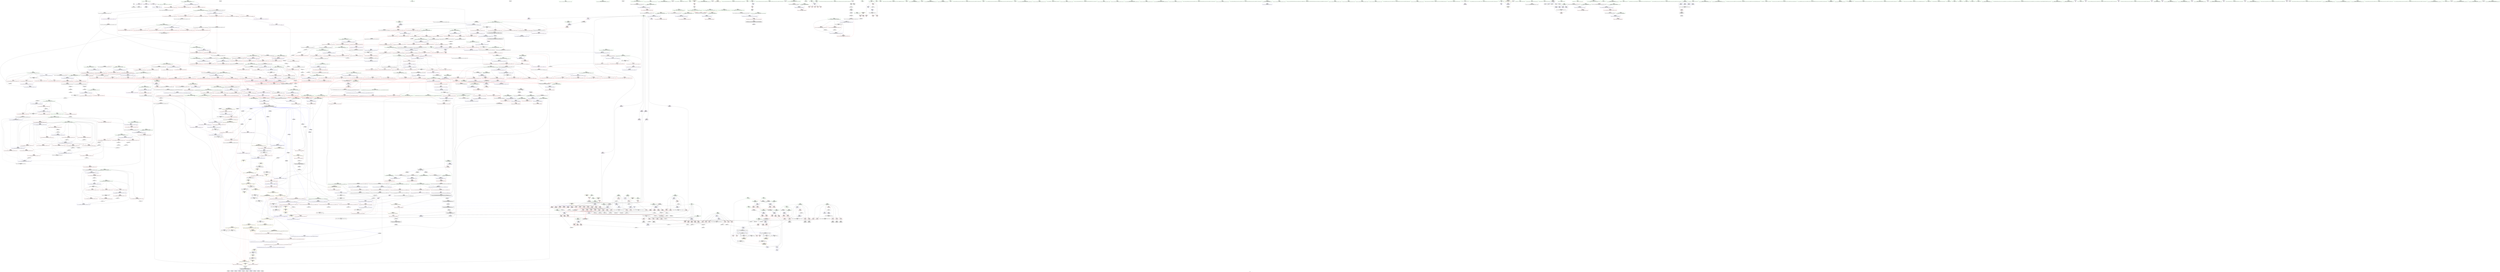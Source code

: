 digraph "SVFG" {
	label="SVFG";

	Node0x55ed02060650 [shape=record,color=grey,label="{NodeID: 0\nNullPtr}"];
	Node0x55ed02060650 -> Node0x55ed020bce70[style=solid];
	Node0x55ed02060650 -> Node0x55ed020d8ac0[style=solid];
	Node0x55ed020c3de0 [shape=record,color=blue,label="{NodeID: 775\n559\<--609\n__last.addr\<--\n_ZSt16__introsort_loopIPilN9__gnu_cxx5__ops15_Iter_less_iterEEvT_S4_T0_T1_\n}"];
	Node0x55ed020c3de0 -> Node0x55ed02157690[style=dashed];
	Node0x55ed020dbe20 [shape=record,color=yellow,style=double,label="{NodeID: 1550\n22V_1 = ENCHI(MR_22V_0)\npts\{16 \}\nFun[_ZSt22__final_insertion_sortIPiN9__gnu_cxx5__ops15_Iter_less_iterEEvT_S4_T0_]|{<s0>30|<s1>30|<s2>32|<s3>32}}"];
	Node0x55ed020dbe20:s0 -> Node0x55ed02144090[style=dashed,color=red];
	Node0x55ed020dbe20:s1 -> Node0x55ed02150390[style=dashed,color=red];
	Node0x55ed020dbe20:s2 -> Node0x55ed02144090[style=dashed,color=red];
	Node0x55ed020dbe20:s3 -> Node0x55ed02150390[style=dashed,color=red];
	Node0x55ed020ba8c0 [shape=record,color=red,label="{NodeID: 443\n332\<--331\n\<--arrayidx44\n_Z5solveiiiRiS_S_S_\n}"];
	Node0x55ed020ba8c0 -> Node0x55ed02102ba0[style=solid];
	Node0x55ed020aeaa0 [shape=record,color=green,label="{NodeID: 111\n632\<--633\n__first.addr\<--__first.addr_field_insensitive\n_ZSt22__final_insertion_sortIPiN9__gnu_cxx5__ops15_Iter_less_iterEEvT_S4_T0_\n}"];
	Node0x55ed020aeaa0 -> Node0x55ed020ccdb0[style=solid];
	Node0x55ed020aeaa0 -> Node0x55ed020cce80[style=solid];
	Node0x55ed020aeaa0 -> Node0x55ed020ccf50[style=solid];
	Node0x55ed020aeaa0 -> Node0x55ed020cd020[style=solid];
	Node0x55ed020aeaa0 -> Node0x55ed020cd0f0[style=solid];
	Node0x55ed020aeaa0 -> Node0x55ed020c3f80[style=solid];
	Node0x55ed021df8e0 [shape=record,color=black,label="{NodeID: 1993\n446 = PHI()\n}"];
	Node0x55ed020e5120 [shape=record,color=blue,label="{NodeID: 886\n1568\<--1567\n__it.addr\<--__it\n_ZSt12__niter_baseIPiET_S1_\n}"];
	Node0x55ed020e5120 -> Node0x55ed020d79f0[style=dashed];
	Node0x55ed020d0280 [shape=record,color=red,label="{NodeID: 554\n933\<--921\n\<--__result.addr\n_ZSt10__pop_heapIPiN9__gnu_cxx5__ops15_Iter_less_iterEEvT_S4_S4_RT0_\n|{<s0>44}}"];
	Node0x55ed020d0280:s0 -> Node0x55ed021e2760[style=solid,color=red];
	Node0x55ed02104220 [shape=record,color=grey,label="{NodeID: 1329\n139 = Binary(137, 138, )\n}"];
	Node0x55ed02104220 -> Node0x55ed02108a20[style=solid];
	Node0x55ed020b3060 [shape=record,color=green,label="{NodeID: 222\n1442\<--1443\n__first.addr\<--__first.addr_field_insensitive\n_ZSt13move_backwardIPiS0_ET0_T_S2_S1_\n}"];
	Node0x55ed020b3060 -> Node0x55ed020d6810[style=solid];
	Node0x55ed020b3060 -> Node0x55ed020e41b0[style=solid];
	Node0x55ed020d5cb0 [shape=record,color=red,label="{NodeID: 665\n1365\<--1344\n\<--__i\n_ZSt16__insertion_sortIPiN9__gnu_cxx5__ops15_Iter_less_iterEEvT_S4_T0_\n}"];
	Node0x55ed020d5cb0 -> Node0x55ed021076a0[style=solid];
	Node0x55ed0214d690 [shape=record,color=black,label="{NodeID: 1440\nMR_22V_7 = PHI(MR_22V_9, MR_22V_3, )\npts\{16 \}\n|{<s0>35}}"];
	Node0x55ed0214d690:s0 -> Node0x55ed0217e8d0[style=dashed,color=blue];
	Node0x55ed020c0ec0 [shape=record,color=purple,label="{NodeID: 333\n787\<--786\nincdec.ptr\<--\n_ZSt13__heap_selectIPiN9__gnu_cxx5__ops15_Iter_less_iterEEvT_S4_S4_T0_\n}"];
	Node0x55ed020c0ec0 -> Node0x55ed020c4940[style=solid];
	Node0x55ed020aa8c0 [shape=record,color=green,label="{NodeID: 1\n7\<--1\n__dso_handle\<--dummyObj\nGlob }"];
	Node0x55ed020c3eb0 [shape=record,color=blue,label="{NodeID: 776\n615\<--614\n__n.addr\<--__n\n_ZSt4__lgl\n}"];
	Node0x55ed020c3eb0 -> Node0x55ed020ccce0[style=dashed];
	Node0x55ed020ba990 [shape=record,color=red,label="{NodeID: 444\n340\<--339\n\<--arrayidx49\n_Z5solveiiiRiS_S_S_\n|{<s0>8}}"];
	Node0x55ed020ba990:s0 -> Node0x55ed021d9900[style=solid,color=red];
	Node0x55ed020aeb70 [shape=record,color=green,label="{NodeID: 112\n634\<--635\n__last.addr\<--__last.addr_field_insensitive\n_ZSt22__final_insertion_sortIPiN9__gnu_cxx5__ops15_Iter_less_iterEEvT_S4_T0_\n}"];
	Node0x55ed020aeb70 -> Node0x55ed020cd1c0[style=solid];
	Node0x55ed020aeb70 -> Node0x55ed020cd290[style=solid];
	Node0x55ed020aeb70 -> Node0x55ed020cd360[style=solid];
	Node0x55ed020aeb70 -> Node0x55ed020c4050[style=solid];
	Node0x55ed021df9b0 [shape=record,color=black,label="{NodeID: 1994\n450 = PHI()\n}"];
	Node0x55ed020e51f0 [shape=record,color=blue,label="{NodeID: 887\n1577\<--1574\n__first.addr\<--__first\n_ZNSt20__copy_move_backwardILb1ELb1ESt26random_access_iterator_tagE13__copy_move_bIiEEPT_PKS3_S6_S4_\n}"];
	Node0x55ed020e51f0 -> Node0x55ed020d7ac0[style=dashed];
	Node0x55ed020e51f0 -> Node0x55ed020d7b90[style=dashed];
	Node0x55ed020d0350 [shape=record,color=red,label="{NodeID: 555\n940\<--921\n\<--__result.addr\n_ZSt10__pop_heapIPiN9__gnu_cxx5__ops15_Iter_less_iterEEvT_S4_S4_RT0_\n}"];
	Node0x55ed020d0350 -> Node0x55ed020c5980[style=solid];
	Node0x55ed021043a0 [shape=record,color=grey,label="{NodeID: 1330\n858 = Binary(856, 857, )\n}"];
	Node0x55ed021043a0 -> Node0x55ed021040a0[style=solid];
	Node0x55ed020b3130 [shape=record,color=green,label="{NodeID: 223\n1444\<--1445\n__last.addr\<--__last.addr_field_insensitive\n_ZSt13move_backwardIPiS0_ET0_T_S2_S1_\n}"];
	Node0x55ed020b3130 -> Node0x55ed020d68e0[style=solid];
	Node0x55ed020b3130 -> Node0x55ed020e4280[style=solid];
	Node0x55ed020d5d80 [shape=record,color=red,label="{NodeID: 666\n1369\<--1344\n\<--__i\n_ZSt16__insertion_sortIPiN9__gnu_cxx5__ops15_Iter_less_iterEEvT_S4_T0_\n|{<s0>76}}"];
	Node0x55ed020d5d80:s0 -> Node0x55ed021d8440[style=solid,color=red];
	Node0x55ed0214db90 [shape=record,color=black,label="{NodeID: 1441\nMR_282V_3 = PHI(MR_282V_4, MR_282V_2, )\npts\{1413 \}\n}"];
	Node0x55ed0214db90 -> Node0x55ed020d65a0[style=dashed];
	Node0x55ed0214db90 -> Node0x55ed020d6670[style=dashed];
	Node0x55ed0214db90 -> Node0x55ed020d6740[style=dashed];
	Node0x55ed0214db90 -> Node0x55ed020e40e0[style=dashed];
	Node0x55ed020c0f90 [shape=record,color=purple,label="{NodeID: 334\n815\<--814\nincdec.ptr\<--\n_ZSt11__sort_heapIPiN9__gnu_cxx5__ops15_Iter_less_iterEEvT_S4_RT0_\n}"];
	Node0x55ed020c0f90 -> Node0x55ed020c4c80[style=solid];
	Node0x55ed020aa950 [shape=record,color=green,label="{NodeID: 2\n9\<--1\n\<--dummyObj\nCan only get source location for instruction, argument, global var or function.}"];
	Node0x55ed020c3f80 [shape=record,color=blue,label="{NodeID: 777\n632\<--628\n__first.addr\<--__first\n_ZSt22__final_insertion_sortIPiN9__gnu_cxx5__ops15_Iter_less_iterEEvT_S4_T0_\n}"];
	Node0x55ed020c3f80 -> Node0x55ed020ccdb0[style=dashed];
	Node0x55ed020c3f80 -> Node0x55ed020cce80[style=dashed];
	Node0x55ed020c3f80 -> Node0x55ed020ccf50[style=dashed];
	Node0x55ed020c3f80 -> Node0x55ed020cd020[style=dashed];
	Node0x55ed020c3f80 -> Node0x55ed020cd0f0[style=dashed];
	Node0x55ed020baa60 [shape=record,color=red,label="{NodeID: 445\n349\<--348\n\<--arrayidx52\n_Z5solveiiiRiS_S_S_\n|{<s0>9}}"];
	Node0x55ed020baa60:s0 -> Node0x55ed021d9900[style=solid,color=red];
	Node0x55ed020aec40 [shape=record,color=green,label="{NodeID: 113\n636\<--637\nagg.tmp\<--agg.tmp_field_insensitive\n_ZSt22__final_insertion_sortIPiN9__gnu_cxx5__ops15_Iter_less_iterEEvT_S4_T0_\n}"];
	Node0x55ed021dfa80 [shape=record,color=black,label="{NodeID: 1995\n462 = PHI()\n}"];
	Node0x55ed020e52c0 [shape=record,color=blue,label="{NodeID: 888\n1579\<--1575\n__last.addr\<--__last\n_ZNSt20__copy_move_backwardILb1ELb1ESt26random_access_iterator_tagE13__copy_move_bIiEEPT_PKS3_S6_S4_\n}"];
	Node0x55ed020e52c0 -> Node0x55ed020d7c60[style=dashed];
	Node0x55ed020d0420 [shape=record,color=red,label="{NodeID: 556\n951\<--923\n\<--__comp.addr\n_ZSt10__pop_heapIPiN9__gnu_cxx5__ops15_Iter_less_iterEEvT_S4_S4_RT0_\n}"];
	Node0x55ed02104520 [shape=record,color=grey,label="{NodeID: 1331\n580 = Binary(579, 531, )\n}"];
	Node0x55ed02104520 -> Node0x55ed02108d20[style=solid];
	Node0x55ed020b3200 [shape=record,color=green,label="{NodeID: 224\n1446\<--1447\n__result.addr\<--__result.addr_field_insensitive\n_ZSt13move_backwardIPiS0_ET0_T_S2_S1_\n}"];
	Node0x55ed020b3200 -> Node0x55ed020d69b0[style=solid];
	Node0x55ed020b3200 -> Node0x55ed020e4350[style=solid];
	Node0x55ed020d5e50 [shape=record,color=red,label="{NodeID: 667\n1373\<--1344\n\<--__i\n_ZSt16__insertion_sortIPiN9__gnu_cxx5__ops15_Iter_less_iterEEvT_S4_T0_\n|{<s0>77}}"];
	Node0x55ed020d5e50:s0 -> Node0x55ed021e2760[style=solid,color=red];
	Node0x55ed0214e090 [shape=record,color=black,label="{NodeID: 1442\nMR_22V_2 = PHI(MR_22V_3, MR_22V_1, )\npts\{16 \}\n|{<s0>31|<s1>83|<s2>83}}"];
	Node0x55ed0214e090:s0 -> Node0x55ed02153090[style=dashed,color=blue];
	Node0x55ed0214e090:s1 -> Node0x55ed020d71d0[style=dashed,color=red];
	Node0x55ed0214e090:s2 -> Node0x55ed02151290[style=dashed,color=red];
	Node0x55ed020c1060 [shape=record,color=purple,label="{NodeID: 335\n1264\<--1263\nincdec.ptr\<--\n_ZSt21__unguarded_partitionIPiN9__gnu_cxx5__ops15_Iter_less_iterEET_S4_S4_S4_T0_\n}"];
	Node0x55ed020c1060 -> Node0x55ed020c7790[style=solid];
	Node0x55ed020aac00 [shape=record,color=green,label="{NodeID: 3\n12\<--1\n\<--dummyObj\nCan only get source location for instruction, argument, global var or function.}"];
	Node0x55ed020c4050 [shape=record,color=blue,label="{NodeID: 778\n634\<--629\n__last.addr\<--__last\n_ZSt22__final_insertion_sortIPiN9__gnu_cxx5__ops15_Iter_less_iterEEvT_S4_T0_\n}"];
	Node0x55ed020c4050 -> Node0x55ed020cd1c0[style=dashed];
	Node0x55ed020c4050 -> Node0x55ed020cd290[style=dashed];
	Node0x55ed020c4050 -> Node0x55ed020cd360[style=dashed];
	Node0x55ed020bab30 [shape=record,color=red,label="{NodeID: 446\n379\<--369\n\<--__first.addr\n_ZSt4sortIPiEvT_S1_\n|{<s0>11}}"];
	Node0x55ed020bab30:s0 -> Node0x55ed021e3610[style=solid,color=red];
	Node0x55ed020aed10 [shape=record,color=green,label="{NodeID: 114\n638\<--639\nagg.tmp2\<--agg.tmp2_field_insensitive\n_ZSt22__final_insertion_sortIPiN9__gnu_cxx5__ops15_Iter_less_iterEEvT_S4_T0_\n}"];
	Node0x55ed021dfb50 [shape=record,color=black,label="{NodeID: 1996\n466 = PHI()\n}"];
	Node0x55ed020e5390 [shape=record,color=blue,label="{NodeID: 889\n1581\<--1576\n__result.addr\<--__result\n_ZNSt20__copy_move_backwardILb1ELb1ESt26random_access_iterator_tagE13__copy_move_bIiEEPT_PKS3_S6_S4_\n}"];
	Node0x55ed020e5390 -> Node0x55ed020d7d30[style=dashed];
	Node0x55ed020e5390 -> Node0x55ed020d7e00[style=dashed];
	Node0x55ed020d04f0 [shape=record,color=red,label="{NodeID: 557\n935\<--934\n\<--call\n_ZSt10__pop_heapIPiN9__gnu_cxx5__ops15_Iter_less_iterEEvT_S4_S4_RT0_\n}"];
	Node0x55ed020d04f0 -> Node0x55ed020c58b0[style=solid];
	Node0x55ed021046a0 [shape=record,color=grey,label="{NodeID: 1332\n579 = Binary(577, 578, )\n}"];
	Node0x55ed021046a0 -> Node0x55ed02104520[style=solid];
	Node0x55ed020b32d0 [shape=record,color=green,label="{NodeID: 225\n1453\<--1454\n_ZSt12__miter_baseIPiET_S1_\<--_ZSt12__miter_baseIPiET_S1__field_insensitive\n}"];
	Node0x55ed020d5f20 [shape=record,color=red,label="{NodeID: 668\n1378\<--1344\n\<--__i\n_ZSt16__insertion_sortIPiN9__gnu_cxx5__ops15_Iter_less_iterEEvT_S4_T0_\n|{<s0>78}}"];
	Node0x55ed020d5f20:s0 -> Node0x55ed021daa90[style=solid,color=red];
	Node0x55ed020c1130 [shape=record,color=purple,label="{NodeID: 336\n1268\<--1267\nincdec.ptr3\<--\n_ZSt21__unguarded_partitionIPiN9__gnu_cxx5__ops15_Iter_less_iterEET_S4_S4_S4_T0_\n}"];
	Node0x55ed020c1130 -> Node0x55ed020e3170[style=solid];
	Node0x55ed020aac90 [shape=record,color=green,label="{NodeID: 4\n17\<--1\n.str\<--dummyObj\nGlob }"];
	Node0x55ed020c4120 [shape=record,color=blue,label="{NodeID: 779\n676\<--671\n__first.addr\<--__first\n_ZSt14__partial_sortIPiN9__gnu_cxx5__ops15_Iter_less_iterEEvT_S4_S4_T0_\n}"];
	Node0x55ed020c4120 -> Node0x55ed020cd430[style=dashed];
	Node0x55ed020c4120 -> Node0x55ed020cd500[style=dashed];
	Node0x55ed020dc200 [shape=record,color=yellow,style=double,label="{NodeID: 1554\n59V_1 = ENCHI(MR_59V_0)\npts\{1 \}\nFun[main]}"];
	Node0x55ed020dc200 -> Node0x55ed020c2a60[style=dashed];
	Node0x55ed020bac00 [shape=record,color=red,label="{NodeID: 447\n380\<--371\n\<--__last.addr\n_ZSt4sortIPiEvT_S1_\n|{<s0>11}}"];
	Node0x55ed020bac00:s0 -> Node0x55ed021e3720[style=solid,color=red];
	Node0x55ed020b3770 [shape=record,color=green,label="{NodeID: 115\n640\<--641\nagg.tmp3\<--agg.tmp3_field_insensitive\n_ZSt22__final_insertion_sortIPiN9__gnu_cxx5__ops15_Iter_less_iterEEvT_S4_T0_\n}"];
	Node0x55ed021dfc50 [shape=record,color=black,label="{NodeID: 1997\n469 = PHI()\n}"];
	Node0x55ed020e5460 [shape=record,color=blue,label="{NodeID: 890\n1583\<--1593\n_Num\<--sub.ptr.div\n_ZNSt20__copy_move_backwardILb1ELb1ESt26random_access_iterator_tagE13__copy_move_bIiEEPT_PKS3_S6_S4_\n}"];
	Node0x55ed020e5460 -> Node0x55ed020d7ed0[style=dashed];
	Node0x55ed020e5460 -> Node0x55ed020d7fa0[style=dashed];
	Node0x55ed020e5460 -> Node0x55ed020d8070[style=dashed];
	Node0x55ed020e5460 -> Node0x55ed020d8140[style=dashed];
	Node0x55ed0216eba0 [shape=record,color=yellow,style=double,label="{NodeID: 1665\nRETMU(2V_2)\npts\{10 \}\nFun[_GLOBAL__sub_I_ACRush_1_1.cpp]}"];
	Node0x55ed020d05c0 [shape=record,color=red,label="{NodeID: 558\n939\<--938\n\<--call1\n_ZSt10__pop_heapIPiN9__gnu_cxx5__ops15_Iter_less_iterEEvT_S4_S4_RT0_\n}"];
	Node0x55ed020d05c0 -> Node0x55ed020c5980[style=solid];
	Node0x55ed02104820 [shape=record,color=grey,label="{NodeID: 1333\n850 = Binary(849, 531, )\n}"];
	Node0x55ed02104820 -> Node0x55ed02109020[style=solid];
	Node0x55ed020b33d0 [shape=record,color=green,label="{NodeID: 226\n1459\<--1460\n_ZSt23__copy_move_backward_a2ILb1EPiS0_ET1_T0_S2_S1_\<--_ZSt23__copy_move_backward_a2ILb1EPiS0_ET1_T0_S2_S1__field_insensitive\n}"];
	Node0x55ed020d5ff0 [shape=record,color=red,label="{NodeID: 669\n1379\<--1344\n\<--__i\n_ZSt16__insertion_sortIPiN9__gnu_cxx5__ops15_Iter_less_iterEEvT_S4_T0_\n}"];
	Node0x55ed020d5ff0 -> Node0x55ed020c1470[style=solid];
	Node0x55ed020c1200 [shape=record,color=purple,label="{NodeID: 337\n1276\<--1275\nincdec.ptr7\<--\n_ZSt21__unguarded_partitionIPiN9__gnu_cxx5__ops15_Iter_less_iterEET_S4_S4_S4_T0_\n}"];
	Node0x55ed020c1200 -> Node0x55ed020e3240[style=solid];
	Node0x55ed020aad50 [shape=record,color=green,label="{NodeID: 5\n19\<--1\n.str.2\<--dummyObj\nGlob }"];
	Node0x55ed020c41f0 [shape=record,color=blue,label="{NodeID: 780\n678\<--672\n__middle.addr\<--__middle\n_ZSt14__partial_sortIPiN9__gnu_cxx5__ops15_Iter_less_iterEEvT_S4_S4_T0_\n}"];
	Node0x55ed020c41f0 -> Node0x55ed020cd5d0[style=dashed];
	Node0x55ed020c41f0 -> Node0x55ed020cd6a0[style=dashed];
	Node0x55ed020bacd0 [shape=record,color=red,label="{NodeID: 448\n481\<--391\n\<--retval\nmain\n}"];
	Node0x55ed020bacd0 -> Node0x55ed020bd960[style=solid];
	Node0x55ed020b3840 [shape=record,color=green,label="{NodeID: 116\n656\<--657\n_ZSt16__insertion_sortIPiN9__gnu_cxx5__ops15_Iter_less_iterEEvT_S4_T0_\<--_ZSt16__insertion_sortIPiN9__gnu_cxx5__ops15_Iter_less_iterEEvT_S4_T0__field_insensitive\n}"];
	Node0x55ed021dfd50 [shape=record,color=black,label="{NodeID: 1998\n478 = PHI()\n}"];
	Node0x55ed020e5530 [shape=record,color=blue, style = dotted,label="{NodeID: 891\n1649\<--1651\noffset_0\<--dummyVal\n_ZNSt20__copy_move_backwardILb1ELb1ESt26random_access_iterator_tagE13__copy_move_bIiEEPT_PKS3_S6_S4_\n}"];
	Node0x55ed020e5530 -> Node0x55ed02155390[style=dashed];
	Node0x55ed020d0690 [shape=record,color=red,label="{NodeID: 559\n950\<--949\n\<--call2\n_ZSt10__pop_heapIPiN9__gnu_cxx5__ops15_Iter_less_iterEEvT_S4_S4_RT0_\n|{<s0>47}}"];
	Node0x55ed020d0690:s0 -> Node0x55ed021e4280[style=solid,color=red];
	Node0x55ed021049a0 [shape=record,color=grey,label="{NodeID: 1334\n1053 = Binary(1052, 812, )\n}"];
	Node0x55ed021049a0 -> Node0x55ed020c64e0[style=solid];
	Node0x55ed020b34d0 [shape=record,color=green,label="{NodeID: 227\n1464\<--1465\n__comp\<--__comp_field_insensitive\n_ZSt25__unguarded_linear_insertIPiN9__gnu_cxx5__ops14_Val_less_iterEEvT_T0_\n|{<s0>88}}"];
	Node0x55ed020b34d0:s0 -> Node0x55ed021d95d0[style=solid,color=red];
	Node0x55ed020d60c0 [shape=record,color=red,label="{NodeID: 670\n1389\<--1344\n\<--__i\n_ZSt16__insertion_sortIPiN9__gnu_cxx5__ops15_Iter_less_iterEEvT_S4_T0_\n|{<s0>81}}"];
	Node0x55ed020d60c0:s0 -> Node0x55ed021d8e70[style=solid,color=red];
	Node0x55ed0214ef90 [shape=record,color=black,label="{NodeID: 1445\nMR_22V_2 = PHI(MR_22V_3, MR_22V_1, )\npts\{16 \}\n|{|<s5>48}}"];
	Node0x55ed0214ef90 -> Node0x55ed020d1e20[style=dashed];
	Node0x55ed0214ef90 -> Node0x55ed020d1ef0[style=dashed];
	Node0x55ed0214ef90 -> Node0x55ed020c61a0[style=dashed];
	Node0x55ed0214ef90 -> Node0x55ed020c6410[style=dashed];
	Node0x55ed0214ef90 -> Node0x55ed02146d90[style=dashed];
	Node0x55ed0214ef90:s5 -> Node0x55ed0215a410[style=dashed,color=red];
	Node0x55ed020c12d0 [shape=record,color=purple,label="{NodeID: 338\n1289\<--1288\nincdec.ptr9\<--\n_ZSt21__unguarded_partitionIPiN9__gnu_cxx5__ops15_Iter_less_iterEET_S4_S4_S4_T0_\n}"];
	Node0x55ed020c12d0 -> Node0x55ed020e3310[style=solid];
	Node0x55ed020ab5f0 [shape=record,color=green,label="{NodeID: 6\n21\<--1\nstdin\<--dummyObj\nGlob }"];
	Node0x55ed020c42c0 [shape=record,color=blue,label="{NodeID: 781\n680\<--673\n__last.addr\<--__last\n_ZSt14__partial_sortIPiN9__gnu_cxx5__ops15_Iter_less_iterEEvT_S4_S4_T0_\n}"];
	Node0x55ed020c42c0 -> Node0x55ed020cd770[style=dashed];
	Node0x55ed020bada0 [shape=record,color=red,label="{NodeID: 449\n443\<--393\n\<--f\nmain\n}"];
	Node0x55ed020b3940 [shape=record,color=green,label="{NodeID: 117\n662\<--663\n_ZSt26__unguarded_insertion_sortIPiN9__gnu_cxx5__ops15_Iter_less_iterEEvT_S4_T0_\<--_ZSt26__unguarded_insertion_sortIPiN9__gnu_cxx5__ops15_Iter_less_iterEEvT_S4_T0__field_insensitive\n}"];
	Node0x55ed021dfe50 [shape=record,color=black,label="{NodeID: 1999\n532 = PHI(613, )\n}"];
	Node0x55ed021dfe50 -> Node0x55ed02105ea0[style=solid];
	Node0x55ed020e5600 [shape=record,color=blue,label="{NodeID: 892\n1625\<--1622\nthis.addr\<--this\n_ZNK9__gnu_cxx5__ops14_Val_less_iterclIiPiEEbRT_T0_\n}"];
	Node0x55ed020e5600 -> Node0x55ed020d8210[style=dashed];
	Node0x55ed020d0760 [shape=record,color=red,label="{NodeID: 560\n959\<--956\n\<--__t.addr\n_ZSt4moveIRiEONSt16remove_referenceIT_E4typeEOS2_\n}"];
	Node0x55ed020d0760 -> Node0x55ed020beb40[style=solid];
	Node0x55ed02104b20 [shape=record,color=grey,label="{NodeID: 1335\n849 = Binary(847, 848, )\n}"];
	Node0x55ed02104b20 -> Node0x55ed02104820[style=solid];
	Node0x55ed020b35a0 [shape=record,color=green,label="{NodeID: 228\n1466\<--1467\n__last.addr\<--__last.addr_field_insensitive\n_ZSt25__unguarded_linear_insertIPiN9__gnu_cxx5__ops14_Val_less_iterEEvT_T0_\n}"];
	Node0x55ed020b35a0 -> Node0x55ed020d6a80[style=solid];
	Node0x55ed020b35a0 -> Node0x55ed020d6b50[style=solid];
	Node0x55ed020b35a0 -> Node0x55ed020d6c20[style=solid];
	Node0x55ed020b35a0 -> Node0x55ed020d6cf0[style=solid];
	Node0x55ed020b35a0 -> Node0x55ed020e4420[style=solid];
	Node0x55ed020b35a0 -> Node0x55ed020e4830[style=solid];
	Node0x55ed020d6190 [shape=record,color=red,label="{NodeID: 671\n1398\<--1344\n\<--__i\n_ZSt16__insertion_sortIPiN9__gnu_cxx5__ops15_Iter_less_iterEEvT_S4_T0_\n}"];
	Node0x55ed020d6190 -> Node0x55ed020c1540[style=solid];
	Node0x55ed020c13a0 [shape=record,color=purple,label="{NodeID: 339\n1362\<--1361\nadd.ptr\<--\n_ZSt16__insertion_sortIPiN9__gnu_cxx5__ops15_Iter_less_iterEEvT_S4_T0_\n}"];
	Node0x55ed020c13a0 -> Node0x55ed020e3b30[style=solid];
	Node0x55ed020ab680 [shape=record,color=green,label="{NodeID: 7\n22\<--1\n.str.3\<--dummyObj\nGlob }"];
	Node0x55ed0217d850 [shape=record,color=yellow,style=double,label="{NodeID: 1889\n22V_2 = CSCHI(MR_22V_1)\npts\{16 \}\nCS[]|{<s0>7|<s1>7|<s2>7|<s3>7|<s4>7|<s5>7|<s6>7}}"];
	Node0x55ed0217d850:s0 -> Node0x55ed020ba650[style=dashed,color=blue];
	Node0x55ed0217d850:s1 -> Node0x55ed020ba720[style=dashed,color=blue];
	Node0x55ed0217d850:s2 -> Node0x55ed020ba7f0[style=dashed,color=blue];
	Node0x55ed0217d850:s3 -> Node0x55ed020ba8c0[style=dashed,color=blue];
	Node0x55ed0217d850:s4 -> Node0x55ed020ba990[style=dashed,color=blue];
	Node0x55ed0217d850:s5 -> Node0x55ed020baa60[style=dashed,color=blue];
	Node0x55ed0217d850:s6 -> Node0x55ed02140370[style=dashed,color=blue];
	Node0x55ed020c4390 [shape=record,color=blue,label="{NodeID: 782\n704\<--700\n__first.addr\<--__first\n_ZSt27__unguarded_partition_pivotIPiN9__gnu_cxx5__ops15_Iter_less_iterEET_S4_S4_T0_\n}"];
	Node0x55ed020c4390 -> Node0x55ed020cd840[style=dashed];
	Node0x55ed020c4390 -> Node0x55ed020cd910[style=dashed];
	Node0x55ed020c4390 -> Node0x55ed020cd9e0[style=dashed];
	Node0x55ed020c4390 -> Node0x55ed020cdab0[style=dashed];
	Node0x55ed020c4390 -> Node0x55ed020cdb80[style=dashed];
	Node0x55ed020c4390 -> Node0x55ed020cdc50[style=dashed];
	Node0x55ed020dc4d0 [shape=record,color=yellow,style=double,label="{NodeID: 1557\n65V_1 = ENCHI(MR_65V_0)\npts\{396 \}\nFun[main]}"];
	Node0x55ed020dc4d0 -> Node0x55ed020bb1b0[style=dashed];
	Node0x55ed020dc4d0 -> Node0x55ed020bb280[style=dashed];
	Node0x55ed020bae70 [shape=record,color=red,label="{NodeID: 450\n456\<--393\n\<--f\nmain\n}"];
	Node0x55ed020b3a40 [shape=record,color=green,label="{NodeID: 118\n674\<--675\n__comp\<--__comp_field_insensitive\n_ZSt14__partial_sortIPiN9__gnu_cxx5__ops15_Iter_less_iterEEvT_S4_S4_T0_\n|{<s0>34}}"];
	Node0x55ed020b3a40:s0 -> Node0x55ed021e3a50[style=solid,color=red];
	Node0x55ed021e0080 [shape=record,color=black,label="{NodeID: 2000\n601 = PHI(699, )\n}"];
	Node0x55ed021e0080 -> Node0x55ed020c3d10[style=solid];
	Node0x55ed020e56d0 [shape=record,color=blue,label="{NodeID: 893\n1627\<--1623\n__val.addr\<--__val\n_ZNK9__gnu_cxx5__ops14_Val_less_iterclIiPiEEbRT_T0_\n}"];
	Node0x55ed020e56d0 -> Node0x55ed020d82e0[style=dashed];
	Node0x55ed020d0830 [shape=record,color=red,label="{NodeID: 561\n1003\<--968\n\<--__first.addr\n_ZSt13__adjust_heapIPiliN9__gnu_cxx5__ops15_Iter_less_iterEEvT_T0_S5_T1_T2_\n}"];
	Node0x55ed020d0830 -> Node0x55ed020c1c90[style=solid];
	Node0x55ed02104ca0 [shape=record,color=grey,label="{NodeID: 1336\n134 = Binary(132, 133, )\n}"];
	Node0x55ed02104ca0 -> Node0x55ed02108ea0[style=solid];
	Node0x55ed020b3670 [shape=record,color=green,label="{NodeID: 229\n1468\<--1469\n__val\<--__val_field_insensitive\n_ZSt25__unguarded_linear_insertIPiN9__gnu_cxx5__ops14_Val_less_iterEEvT_T0_\n|{|<s1>88|<s2>90}}"];
	Node0x55ed020b3670 -> Node0x55ed020e44f0[style=solid];
	Node0x55ed020b3670:s1 -> Node0x55ed021d96e0[style=solid,color=red];
	Node0x55ed020b3670:s2 -> Node0x55ed021e2760[style=solid,color=red];
	Node0x55ed020d6260 [shape=record,color=red,label="{NodeID: 672\n1375\<--1374\n\<--call3\n_ZSt16__insertion_sortIPiN9__gnu_cxx5__ops15_Iter_less_iterEEvT_S4_T0_\n}"];
	Node0x55ed020d6260 -> Node0x55ed020e3c00[style=solid];
	Node0x55ed020c1470 [shape=record,color=purple,label="{NodeID: 340\n1380\<--1379\nadd.ptr4\<--\n_ZSt16__insertion_sortIPiN9__gnu_cxx5__ops15_Iter_less_iterEEvT_S4_T0_\n|{<s0>78}}"];
	Node0x55ed020c1470:s0 -> Node0x55ed021daba0[style=solid,color=red];
	Node0x55ed020ab710 [shape=record,color=green,label="{NodeID: 8\n24\<--1\n.str.4\<--dummyObj\nGlob }"];
	Node0x55ed0217d9b0 [shape=record,color=yellow,style=double,label="{NodeID: 1890\n22V_3 = CSCHI(MR_22V_2)\npts\{16 \}\nCS[]|{<s0>39|<s1>40}}"];
	Node0x55ed0217d9b0:s0 -> Node0x55ed02152190[style=dashed,color=blue];
	Node0x55ed0217d9b0:s1 -> Node0x55ed0213b160[style=dashed,color=blue];
	Node0x55ed020c4460 [shape=record,color=blue,label="{NodeID: 783\n706\<--701\n__last.addr\<--__last\n_ZSt27__unguarded_partition_pivotIPiN9__gnu_cxx5__ops15_Iter_less_iterEET_S4_S4_T0_\n}"];
	Node0x55ed020c4460 -> Node0x55ed020cdd20[style=dashed];
	Node0x55ed020c4460 -> Node0x55ed020cddf0[style=dashed];
	Node0x55ed020c4460 -> Node0x55ed020cdec0[style=dashed];
	Node0x55ed020dc5b0 [shape=record,color=yellow,style=double,label="{NodeID: 1558\n67V_1 = ENCHI(MR_67V_0)\npts\{398 \}\nFun[main]}"];
	Node0x55ed020dc5b0 -> Node0x55ed020bb350[style=dashed];
	Node0x55ed020baf40 [shape=record,color=red,label="{NodeID: 451\n464\<--393\n\<--f\nmain\n}"];
	Node0x55ed020b3b10 [shape=record,color=green,label="{NodeID: 119\n676\<--677\n__first.addr\<--__first.addr_field_insensitive\n_ZSt14__partial_sortIPiN9__gnu_cxx5__ops15_Iter_less_iterEEvT_S4_S4_T0_\n}"];
	Node0x55ed020b3b10 -> Node0x55ed020cd430[style=solid];
	Node0x55ed020b3b10 -> Node0x55ed020cd500[style=solid];
	Node0x55ed020b3b10 -> Node0x55ed020c4120[style=solid];
	Node0x55ed021e01c0 [shape=record,color=black,label="{NodeID: 2001\n619 = PHI()\n}"];
	Node0x55ed021e01c0 -> Node0x55ed020bdd70[style=solid];
	Node0x55ed021e01c0 -> Node0x55ed020bde40[style=solid];
	Node0x55ed020e57a0 [shape=record,color=blue,label="{NodeID: 894\n1629\<--1624\n__it.addr\<--__it\n_ZNK9__gnu_cxx5__ops14_Val_less_iterclIiPiEEbRT_T0_\n}"];
	Node0x55ed020e57a0 -> Node0x55ed020d83b0[style=dashed];
	Node0x55ed020d0900 [shape=record,color=red,label="{NodeID: 562\n1006\<--968\n\<--__first.addr\n_ZSt13__adjust_heapIPiliN9__gnu_cxx5__ops15_Iter_less_iterEEvT_T0_S5_T1_T2_\n}"];
	Node0x55ed020d0900 -> Node0x55ed020c1d60[style=solid];
	Node0x55ed02104e20 [shape=record,color=grey,label="{NodeID: 1337\n155 = Binary(154, 126, )\n}"];
	Node0x55ed02104e20 -> Node0x55ed020d9720[style=solid];
	Node0x55ed020bb930 [shape=record,color=green,label="{NodeID: 230\n1470\<--1471\n__next\<--__next_field_insensitive\n_ZSt25__unguarded_linear_insertIPiN9__gnu_cxx5__ops14_Val_less_iterEEvT_T0_\n}"];
	Node0x55ed020bb930 -> Node0x55ed020d6dc0[style=solid];
	Node0x55ed020bb930 -> Node0x55ed020d6e90[style=solid];
	Node0x55ed020bb930 -> Node0x55ed020d6f60[style=solid];
	Node0x55ed020bb930 -> Node0x55ed020d7030[style=solid];
	Node0x55ed020bb930 -> Node0x55ed020d7100[style=solid];
	Node0x55ed020bb930 -> Node0x55ed020e45c0[style=solid];
	Node0x55ed020bb930 -> Node0x55ed020e4690[style=solid];
	Node0x55ed020bb930 -> Node0x55ed020e4900[style=solid];
	Node0x55ed020d6330 [shape=record,color=red,label="{NodeID: 673\n1385\<--1384\n\<--call6\n_ZSt16__insertion_sortIPiN9__gnu_cxx5__ops15_Iter_less_iterEEvT_S4_T0_\n}"];
	Node0x55ed020d6330 -> Node0x55ed020e3cd0[style=solid];
	Node0x55ed020c1540 [shape=record,color=purple,label="{NodeID: 341\n1399\<--1398\nincdec.ptr\<--\n_ZSt16__insertion_sortIPiN9__gnu_cxx5__ops15_Iter_less_iterEEvT_S4_T0_\n}"];
	Node0x55ed020c1540 -> Node0x55ed020e3da0[style=solid];
	Node0x55ed020ab7d0 [shape=record,color=green,label="{NodeID: 9\n26\<--1\n.str.5\<--dummyObj\nGlob }"];
	Node0x55ed0217db10 [shape=record,color=yellow,style=double,label="{NodeID: 1891\n22V_2 = CSCHI(MR_22V_1)\npts\{16 \}\nCS[]|{<s0>25}}"];
	Node0x55ed0217db10:s0 -> Node0x55ed020dbe20[style=dashed,color=red];
	Node0x55ed020c4530 [shape=record,color=blue,label="{NodeID: 784\n708\<--724\n__mid\<--add.ptr\n_ZSt27__unguarded_partition_pivotIPiN9__gnu_cxx5__ops15_Iter_less_iterEET_S4_S4_T0_\n}"];
	Node0x55ed020c4530 -> Node0x55ed020cdf90[style=dashed];
	Node0x55ed020dc690 [shape=record,color=yellow,style=double,label="{NodeID: 1559\n69V_1 = ENCHI(MR_69V_0)\npts\{400 \}\nFun[main]}"];
	Node0x55ed020dc690 -> Node0x55ed020bb420[style=dashed];
	Node0x55ed020bb010 [shape=record,color=red,label="{NodeID: 452\n468\<--393\n\<--f\nmain\n}"];
	Node0x55ed020b3be0 [shape=record,color=green,label="{NodeID: 120\n678\<--679\n__middle.addr\<--__middle.addr_field_insensitive\n_ZSt14__partial_sortIPiN9__gnu_cxx5__ops15_Iter_less_iterEEvT_S4_S4_T0_\n}"];
	Node0x55ed020b3be0 -> Node0x55ed020cd5d0[style=solid];
	Node0x55ed020b3be0 -> Node0x55ed020cd6a0[style=solid];
	Node0x55ed020b3be0 -> Node0x55ed020c41f0[style=solid];
	Node0x55ed021e02c0 [shape=record,color=black,label="{NodeID: 2002\n739 = PHI(1242, )\n}"];
	Node0x55ed021e02c0 -> Node0x55ed020be320[style=solid];
	Node0x55ed020d09d0 [shape=record,color=red,label="{NodeID: 563\n1016\<--968\n\<--__first.addr\n_ZSt13__adjust_heapIPiliN9__gnu_cxx5__ops15_Iter_less_iterEEvT_T0_S5_T1_T2_\n}"];
	Node0x55ed020d09d0 -> Node0x55ed020c1e30[style=solid];
	Node0x55ed02104fa0 [shape=record,color=grey,label="{NodeID: 1338\n1029 = Binary(1028, 812, )\n}"];
	Node0x55ed02104fa0 -> Node0x55ed021091a0[style=solid];
	Node0x55ed020bba00 [shape=record,color=green,label="{NodeID: 231\n1485\<--1486\n_ZNK9__gnu_cxx5__ops14_Val_less_iterclIiPiEEbRT_T0_\<--_ZNK9__gnu_cxx5__ops14_Val_less_iterclIiPiEEbRT_T0__field_insensitive\n}"];
	Node0x55ed020d6400 [shape=record,color=red,label="{NodeID: 674\n1422\<--1408\n\<--__first.addr\n_ZSt26__unguarded_insertion_sortIPiN9__gnu_cxx5__ops15_Iter_less_iterEEvT_S4_T0_\n}"];
	Node0x55ed020d6400 -> Node0x55ed020e4010[style=solid];
	Node0x55ed02150390 [shape=record,color=black,label="{NodeID: 1449\nMR_22V_2 = PHI(MR_22V_1, MR_22V_3, )\npts\{16 \}\n|{<s0>30|<s1>32}}"];
	Node0x55ed02150390:s0 -> Node0x55ed0217e1f0[style=dashed,color=blue];
	Node0x55ed02150390:s1 -> Node0x55ed02153090[style=dashed,color=blue];
	Node0x55ed020c1610 [shape=record,color=purple,label="{NodeID: 342\n1434\<--1433\nincdec.ptr\<--\n_ZSt26__unguarded_insertion_sortIPiN9__gnu_cxx5__ops15_Iter_less_iterEEvT_S4_T0_\n}"];
	Node0x55ed020c1610 -> Node0x55ed020e40e0[style=solid];
	Node0x55ed020ab8d0 [shape=record,color=green,label="{NodeID: 10\n28\<--1\n.str.6\<--dummyObj\nGlob }"];
	Node0x55ed020c4600 [shape=record,color=blue,label="{NodeID: 785\n749\<--744\n__first.addr\<--__first\n_ZSt13__heap_selectIPiN9__gnu_cxx5__ops15_Iter_less_iterEEvT_S4_S4_T0_\n}"];
	Node0x55ed020c4600 -> Node0x55ed020ce060[style=dashed];
	Node0x55ed020c4600 -> Node0x55ed020ce130[style=dashed];
	Node0x55ed020c4600 -> Node0x55ed020ce200[style=dashed];
	Node0x55ed020dc770 [shape=record,color=yellow,style=double,label="{NodeID: 1560\n71V_1 = ENCHI(MR_71V_0)\npts\{402 \}\nFun[main]}"];
	Node0x55ed020dc770 -> Node0x55ed020bb4f0[style=dashed];
	Node0x55ed020bb0e0 [shape=record,color=red,label="{NodeID: 453\n477\<--393\n\<--f\nmain\n}"];
	Node0x55ed020b3cb0 [shape=record,color=green,label="{NodeID: 121\n680\<--681\n__last.addr\<--__last.addr_field_insensitive\n_ZSt14__partial_sortIPiN9__gnu_cxx5__ops15_Iter_less_iterEEvT_S4_S4_T0_\n}"];
	Node0x55ed020b3cb0 -> Node0x55ed020cd770[style=solid];
	Node0x55ed020b3cb0 -> Node0x55ed020c42c0[style=solid];
	Node0x55ed021e0400 [shape=record,color=black,label="{NodeID: 2003\n774 = PHI(892, )\n}"];
	Node0x55ed020d0aa0 [shape=record,color=red,label="{NodeID: 564\n1021\<--968\n\<--__first.addr\n_ZSt13__adjust_heapIPiliN9__gnu_cxx5__ops15_Iter_less_iterEEvT_T0_S5_T1_T2_\n}"];
	Node0x55ed020d0aa0 -> Node0x55ed020c1f00[style=solid];
	Node0x55ed02105120 [shape=record,color=grey,label="{NodeID: 1339\n809 = Binary(807, 808, )\n}"];
	Node0x55ed02105120 -> Node0x55ed021052a0[style=solid];
	Node0x55ed020bbad0 [shape=record,color=green,label="{NodeID: 232\n1505\<--1506\nretval\<--retval_field_insensitive\n_ZN9__gnu_cxx5__ops15__val_comp_iterENS0_15_Iter_less_iterE\n}"];
	Node0x55ed020d64d0 [shape=record,color=red,label="{NodeID: 675\n1426\<--1410\n\<--__last.addr\n_ZSt26__unguarded_insertion_sortIPiN9__gnu_cxx5__ops15_Iter_less_iterEEvT_S4_T0_\n}"];
	Node0x55ed020d64d0 -> Node0x55ed021067a0[style=solid];
	Node0x55ed02150890 [shape=record,color=black,label="{NodeID: 1450\nMR_271V_2 = PHI(MR_271V_1, MR_271V_4, )\npts\{1345 \}\n}"];
	Node0x55ed020c16e0 [shape=record,color=purple,label="{NodeID: 343\n1480\<--1479\nincdec.ptr\<--\n_ZSt25__unguarded_linear_insertIPiN9__gnu_cxx5__ops14_Val_less_iterEEvT_T0_\n}"];
	Node0x55ed020c16e0 -> Node0x55ed020e4690[style=solid];
	Node0x55ed020ab9d0 [shape=record,color=green,label="{NodeID: 11\n30\<--1\n.str.7\<--dummyObj\nGlob }"];
	Node0x55ed020c46d0 [shape=record,color=blue,label="{NodeID: 786\n751\<--745\n__middle.addr\<--__middle\n_ZSt13__heap_selectIPiN9__gnu_cxx5__ops15_Iter_less_iterEEvT_S4_S4_T0_\n}"];
	Node0x55ed020c46d0 -> Node0x55ed020ce2d0[style=dashed];
	Node0x55ed020c46d0 -> Node0x55ed020ce3a0[style=dashed];
	Node0x55ed020c46d0 -> Node0x55ed020ce470[style=dashed];
	Node0x55ed020bb1b0 [shape=record,color=red,label="{NodeID: 454\n434\<--395\n\<--testcase\nmain\n}"];
	Node0x55ed020bb1b0 -> Node0x55ed02107220[style=solid];
	Node0x55ed020b3d80 [shape=record,color=green,label="{NodeID: 122\n682\<--683\nagg.tmp\<--agg.tmp_field_insensitive\n_ZSt14__partial_sortIPiN9__gnu_cxx5__ops15_Iter_less_iterEEvT_S4_S4_T0_\n}"];
	Node0x55ed021e0510 [shape=record,color=black,label="{NodeID: 2004\n869 = PHI(954, )\n}"];
	Node0x55ed021e0510 -> Node0x55ed020cf990[style=solid];
	Node0x55ed020d0b70 [shape=record,color=red,label="{NodeID: 565\n1042\<--968\n\<--__first.addr\n_ZSt13__adjust_heapIPiliN9__gnu_cxx5__ops15_Iter_less_iterEEvT_T0_S5_T1_T2_\n}"];
	Node0x55ed020d0b70 -> Node0x55ed020c1fd0[style=solid];
	Node0x55ed021052a0 [shape=record,color=grey,label="{NodeID: 1340\n810 = Binary(809, 531, )\n}"];
	Node0x55ed021052a0 -> Node0x55ed02109320[style=solid];
	Node0x55ed020bbba0 [shape=record,color=green,label="{NodeID: 233\n1507\<--1508\n\<--field_insensitive\n_ZN9__gnu_cxx5__ops15__val_comp_iterENS0_15_Iter_less_iterE\n}"];
	Node0x55ed020d65a0 [shape=record,color=red,label="{NodeID: 676\n1425\<--1412\n\<--__i\n_ZSt26__unguarded_insertion_sortIPiN9__gnu_cxx5__ops15_Iter_less_iterEEvT_S4_T0_\n}"];
	Node0x55ed020d65a0 -> Node0x55ed021067a0[style=solid];
	Node0x55ed02150d90 [shape=record,color=black,label="{NodeID: 1451\nMR_273V_2 = PHI(MR_273V_1, MR_273V_3, )\npts\{1347 \}\n}"];
	Node0x55ed020c17b0 [shape=record,color=purple,label="{NodeID: 344\n1496\<--1495\nincdec.ptr3\<--\n_ZSt25__unguarded_linear_insertIPiN9__gnu_cxx5__ops14_Val_less_iterEEvT_T0_\n}"];
	Node0x55ed020c17b0 -> Node0x55ed020e4900[style=solid];
	Node0x55ed020abad0 [shape=record,color=green,label="{NodeID: 12\n32\<--1\n.str.8\<--dummyObj\nGlob }"];
	Node0x55ed0217df30 [shape=record,color=yellow,style=double,label="{NodeID: 1894\n22V_4 = CSCHI(MR_22V_2)\npts\{16 \}\nCS[]|{<s0>28}}"];
	Node0x55ed0217df30:s0 -> Node0x55ed02157190[style=dashed,color=red];
	Node0x55ed020c47a0 [shape=record,color=blue,label="{NodeID: 787\n753\<--746\n__last.addr\<--__last\n_ZSt13__heap_selectIPiN9__gnu_cxx5__ops15_Iter_less_iterEEvT_S4_S4_T0_\n}"];
	Node0x55ed020c47a0 -> Node0x55ed020ce540[style=dashed];
	Node0x55ed020bb280 [shape=record,color=red,label="{NodeID: 455\n438\<--395\n\<--testcase\nmain\n}"];
	Node0x55ed020b3e50 [shape=record,color=green,label="{NodeID: 123\n691\<--692\n_ZSt13__heap_selectIPiN9__gnu_cxx5__ops15_Iter_less_iterEEvT_S4_S4_T0_\<--_ZSt13__heap_selectIPiN9__gnu_cxx5__ops15_Iter_less_iterEEvT_S4_S4_T0__field_insensitive\n}"];
	Node0x55ed021e0680 [shape=record,color=black,label="{NodeID: 2005\n877 = PHI(954, )\n}"];
	Node0x55ed021e0680 -> Node0x55ed020cfa60[style=solid];
	Node0x55ed020d0c40 [shape=record,color=red,label="{NodeID: 566\n1048\<--968\n\<--__first.addr\n_ZSt13__adjust_heapIPiliN9__gnu_cxx5__ops15_Iter_less_iterEEvT_T0_S5_T1_T2_\n}"];
	Node0x55ed020d0c40 -> Node0x55ed020c20a0[style=solid];
	Node0x55ed02105420 [shape=record,color=grey,label="{NodeID: 1341\n148 = Binary(146, 147, )\n}"];
	Node0x55ed02105420 -> Node0x55ed020d9580[style=solid];
	Node0x55ed020bbc70 [shape=record,color=green,label="{NodeID: 234\n1514\<--1515\n__first.addr\<--__first.addr_field_insensitive\n_ZSt23__copy_move_backward_a2ILb1EPiS0_ET1_T0_S2_S1_\n}"];
	Node0x55ed020bbc70 -> Node0x55ed020d7440[style=solid];
	Node0x55ed020bbc70 -> Node0x55ed020e4aa0[style=solid];
	Node0x55ed020d6670 [shape=record,color=red,label="{NodeID: 677\n1429\<--1412\n\<--__i\n_ZSt26__unguarded_insertion_sortIPiN9__gnu_cxx5__ops15_Iter_less_iterEEvT_S4_T0_\n|{<s0>83}}"];
	Node0x55ed020d6670:s0 -> Node0x55ed021d8e70[style=solid,color=red];
	Node0x55ed02151290 [shape=record,color=black,label="{NodeID: 1452\nMR_22V_2 = PHI(MR_22V_3, MR_22V_1, )\npts\{16 \}\n|{|<s4>88}}"];
	Node0x55ed02151290 -> Node0x55ed020d72a0[style=dashed];
	Node0x55ed02151290 -> Node0x55ed020d7370[style=dashed];
	Node0x55ed02151290 -> Node0x55ed020e4760[style=dashed];
	Node0x55ed02151290 -> Node0x55ed020e49d0[style=dashed];
	Node0x55ed02151290:s4 -> Node0x55ed0215b660[style=dashed,color=red];
	Node0x55ed020c1880 [shape=record,color=purple,label="{NodeID: 345\n1649\<--1602\noffset_0\<--\n}"];
	Node0x55ed020c1880 -> Node0x55ed020e5530[style=solid];
	Node0x55ed020abbd0 [shape=record,color=green,label="{NodeID: 13\n34\<--1\n.str.9\<--dummyObj\nGlob }"];
	Node0x55ed020c4870 [shape=record,color=blue,label="{NodeID: 788\n755\<--765\n__i\<--\n_ZSt13__heap_selectIPiN9__gnu_cxx5__ops15_Iter_less_iterEEvT_S4_S4_T0_\n}"];
	Node0x55ed020c4870 -> Node0x55ed02152690[style=dashed];
	Node0x55ed020bb350 [shape=record,color=red,label="{NodeID: 456\n451\<--397\n\<--n\nmain\n|{<s0>18}}"];
	Node0x55ed020bb350:s0 -> Node0x55ed021e4810[style=solid,color=red];
	Node0x55ed020b3f50 [shape=record,color=green,label="{NodeID: 124\n696\<--697\n_ZSt11__sort_heapIPiN9__gnu_cxx5__ops15_Iter_less_iterEEvT_S4_RT0_\<--_ZSt11__sort_heapIPiN9__gnu_cxx5__ops15_Iter_less_iterEEvT_S4_RT0__field_insensitive\n}"];
	Node0x55ed021e07c0 [shape=record,color=black,label="{NodeID: 2006\n1010 = PHI(892, )\n}"];
	Node0x55ed020d0d10 [shape=record,color=red,label="{NodeID: 567\n1062\<--968\n\<--__first.addr\n_ZSt13__adjust_heapIPiliN9__gnu_cxx5__ops15_Iter_less_iterEEvT_T0_S5_T1_T2_\n|{<s0>54}}"];
	Node0x55ed020d0d10:s0 -> Node0x55ed021d6670[style=solid,color=red];
	Node0x55ed021055a0 [shape=record,color=grey,label="{NodeID: 1342\n1040 = Binary(536, 1039, )\n}"];
	Node0x55ed021055a0 -> Node0x55ed020c6340[style=solid];
	Node0x55ed020bbd40 [shape=record,color=green,label="{NodeID: 235\n1516\<--1517\n__last.addr\<--__last.addr_field_insensitive\n_ZSt23__copy_move_backward_a2ILb1EPiS0_ET1_T0_S2_S1_\n}"];
	Node0x55ed020bbd40 -> Node0x55ed020d7510[style=solid];
	Node0x55ed020bbd40 -> Node0x55ed020e4b70[style=solid];
	Node0x55ed020d6740 [shape=record,color=red,label="{NodeID: 678\n1433\<--1412\n\<--__i\n_ZSt26__unguarded_insertion_sortIPiN9__gnu_cxx5__ops15_Iter_less_iterEEvT_S4_T0_\n}"];
	Node0x55ed020d6740 -> Node0x55ed020c1610[style=solid];
	Node0x55ed02151790 [shape=record,color=black,label="{NodeID: 1453\nMR_292V_3 = PHI(MR_292V_4, MR_292V_2, )\npts\{1467 \}\n}"];
	Node0x55ed02151790 -> Node0x55ed020d6c20[style=dashed];
	Node0x55ed02151790 -> Node0x55ed020d6cf0[style=dashed];
	Node0x55ed02151790 -> Node0x55ed020e4830[style=dashed];
	Node0x55ed020c1950 [shape=record,color=purple,label="{NodeID: 346\n1650\<--1604\noffset_0\<--\n}"];
	Node0x55ed020c1950 -> Node0x55ed020d8620[style=solid];
	Node0x55ed020abcd0 [shape=record,color=green,label="{NodeID: 14\n36\<--1\n.str.10\<--dummyObj\nGlob }"];
	Node0x55ed0217e1f0 [shape=record,color=yellow,style=double,label="{NodeID: 1896\n22V_2 = CSCHI(MR_22V_1)\npts\{16 \}\nCS[]|{<s0>31}}"];
	Node0x55ed0217e1f0:s0 -> Node0x55ed0214e090[style=dashed,color=red];
	Node0x55ed020c4940 [shape=record,color=blue,label="{NodeID: 789\n755\<--787\n__i\<--incdec.ptr\n_ZSt13__heap_selectIPiN9__gnu_cxx5__ops15_Iter_less_iterEEvT_S4_S4_T0_\n}"];
	Node0x55ed020c4940 -> Node0x55ed02152690[style=dashed];
	Node0x55ed020bb420 [shape=record,color=red,label="{NodeID: 457\n452\<--399\n\<--m\nmain\n|{<s0>18}}"];
	Node0x55ed020bb420:s0 -> Node0x55ed021e4920[style=solid,color=red];
	Node0x55ed020b4050 [shape=record,color=green,label="{NodeID: 125\n702\<--703\n__comp\<--__comp_field_insensitive\n_ZSt27__unguarded_partition_pivotIPiN9__gnu_cxx5__ops15_Iter_less_iterEET_S4_S4_T0_\n}"];
	Node0x55ed021e08d0 [shape=record,color=black,label="{NodeID: 2007\n1019 = PHI(954, )\n}"];
	Node0x55ed021e08d0 -> Node0x55ed020d1e20[style=solid];
	Node0x55ed020d0de0 [shape=record,color=red,label="{NodeID: 568\n988\<--970\n\<--__holeIndex.addr\n_ZSt13__adjust_heapIPiliN9__gnu_cxx5__ops15_Iter_less_iterEEvT_T0_S5_T1_T2_\n}"];
	Node0x55ed020d0de0 -> Node0x55ed020c5e60[style=solid];
	Node0x55ed02105720 [shape=record,color=grey,label="{NodeID: 1343\n529 = Binary(527, 528, )\n}"];
	Node0x55ed02105720 -> Node0x55ed02106020[style=solid];
	Node0x55ed020bbe10 [shape=record,color=green,label="{NodeID: 236\n1518\<--1519\n__result.addr\<--__result.addr_field_insensitive\n_ZSt23__copy_move_backward_a2ILb1EPiS0_ET1_T0_S2_S1_\n}"];
	Node0x55ed020bbe10 -> Node0x55ed020d75e0[style=solid];
	Node0x55ed020bbe10 -> Node0x55ed020e4c40[style=solid];
	Node0x55ed020d6810 [shape=record,color=red,label="{NodeID: 679\n1451\<--1442\n\<--__first.addr\n_ZSt13move_backwardIPiS0_ET0_T_S2_S1_\n|{<s0>84}}"];
	Node0x55ed020d6810:s0 -> Node0x55ed021d8fc0[style=solid,color=red];
	Node0x55ed02151c90 [shape=record,color=black,label="{NodeID: 1454\nMR_295V_4 = PHI(MR_295V_5, MR_295V_3, )\npts\{1471 \}\n}"];
	Node0x55ed02151c90 -> Node0x55ed020d6e90[style=dashed];
	Node0x55ed02151c90 -> Node0x55ed020d6f60[style=dashed];
	Node0x55ed02151c90 -> Node0x55ed020d7030[style=dashed];
	Node0x55ed02151c90 -> Node0x55ed020d7100[style=dashed];
	Node0x55ed02151c90 -> Node0x55ed020e4900[style=dashed];
	Node0x55ed020c1a20 [shape=record,color=purple,label="{NodeID: 347\n284\<--14\nadd.ptr\<--lst\n_Z5solveiiiRiS_S_S_\n|{<s0>7}}"];
	Node0x55ed020c1a20:s0 -> Node0x55ed021e5090[style=solid,color=red];
	Node0x55ed020abdd0 [shape=record,color=green,label="{NodeID: 15\n39\<--1\n\<--dummyObj\nCan only get source location for instruction, argument, global var or function.}"];
	Node0x55ed020c4a10 [shape=record,color=blue,label="{NodeID: 790\n795\<--792\n__first.addr\<--__first\n_ZSt11__sort_heapIPiN9__gnu_cxx5__ops15_Iter_less_iterEEvT_S4_RT0_\n}"];
	Node0x55ed020c4a10 -> Node0x55ed020ce950[style=dashed];
	Node0x55ed020c4a10 -> Node0x55ed020cea20[style=dashed];
	Node0x55ed020bb4f0 [shape=record,color=red,label="{NodeID: 458\n453\<--401\n\<--exp\nmain\n|{<s0>18}}"];
	Node0x55ed020bb4f0:s0 -> Node0x55ed021e4a30[style=solid,color=red];
	Node0x55ed020b4120 [shape=record,color=green,label="{NodeID: 126\n704\<--705\n__first.addr\<--__first.addr_field_insensitive\n_ZSt27__unguarded_partition_pivotIPiN9__gnu_cxx5__ops15_Iter_less_iterEET_S4_S4_T0_\n}"];
	Node0x55ed020b4120 -> Node0x55ed020cd840[style=solid];
	Node0x55ed020b4120 -> Node0x55ed020cd910[style=solid];
	Node0x55ed020b4120 -> Node0x55ed020cd9e0[style=solid];
	Node0x55ed020b4120 -> Node0x55ed020cdab0[style=solid];
	Node0x55ed020b4120 -> Node0x55ed020cdb80[style=solid];
	Node0x55ed020b4120 -> Node0x55ed020cdc50[style=solid];
	Node0x55ed020b4120 -> Node0x55ed020c4390[style=solid];
	Node0x55ed021e0a40 [shape=record,color=black,label="{NodeID: 2008\n1046 = PHI(954, )\n}"];
	Node0x55ed021e0a40 -> Node0x55ed020d1ef0[style=solid];
	Node0x55ed020d0eb0 [shape=record,color=red,label="{NodeID: 569\n990\<--970\n\<--__holeIndex.addr\n_ZSt13__adjust_heapIPiliN9__gnu_cxx5__ops15_Iter_less_iterEEvT_T0_S5_T1_T2_\n}"];
	Node0x55ed020d0eb0 -> Node0x55ed020c5f30[style=solid];
	Node0x55ed021058a0 [shape=record,color=grey,label="{NodeID: 1344\n1039 = Binary(1038, 812, )\n}"];
	Node0x55ed021058a0 -> Node0x55ed021055a0[style=solid];
	Node0x55ed020bbee0 [shape=record,color=green,label="{NodeID: 237\n1525\<--1526\n_ZSt12__niter_baseIPiET_S1_\<--_ZSt12__niter_baseIPiET_S1__field_insensitive\n}"];
	Node0x55ed020d68e0 [shape=record,color=red,label="{NodeID: 680\n1455\<--1444\n\<--__last.addr\n_ZSt13move_backwardIPiS0_ET0_T_S2_S1_\n|{<s0>85}}"];
	Node0x55ed020d68e0:s0 -> Node0x55ed021d8fc0[style=solid,color=red];
	Node0x55ed02152190 [shape=record,color=black,label="{NodeID: 1455\nMR_22V_3 = PHI(MR_22V_5, MR_22V_2, )\npts\{16 \}\n|{|<s1>33|<s2>38|<s3>39|<s4>39|<s5>39}}"];
	Node0x55ed02152190 -> Node0x55ed02152190[style=dashed];
	Node0x55ed02152190:s1 -> Node0x55ed0217e610[style=dashed,color=blue];
	Node0x55ed02152190:s2 -> Node0x55ed0215a410[style=dashed,color=red];
	Node0x55ed02152190:s3 -> Node0x55ed020d04f0[style=dashed,color=red];
	Node0x55ed02152190:s4 -> Node0x55ed020d05c0[style=dashed,color=red];
	Node0x55ed02152190:s5 -> Node0x55ed020c5980[style=dashed,color=red];
	Node0x55ed020c1af0 [shape=record,color=purple,label="{NodeID: 348\n724\<--716\nadd.ptr\<--\n_ZSt27__unguarded_partition_pivotIPiN9__gnu_cxx5__ops15_Iter_less_iterEET_S4_S4_T0_\n}"];
	Node0x55ed020c1af0 -> Node0x55ed020c4530[style=solid];
	Node0x55ed020abed0 [shape=record,color=green,label="{NodeID: 16\n69\<--1\n\<--dummyObj\nCan only get source location for instruction, argument, global var or function.}"];
	Node0x55ed020c4ae0 [shape=record,color=blue,label="{NodeID: 791\n797\<--793\n__last.addr\<--__last\n_ZSt11__sort_heapIPiN9__gnu_cxx5__ops15_Iter_less_iterEEvT_S4_RT0_\n}"];
	Node0x55ed020c4ae0 -> Node0x55ed0213b250[style=dashed];
	Node0x55ed020bb5c0 [shape=record,color=red,label="{NodeID: 459\n433\<--403\n\<--caseId\nmain\n}"];
	Node0x55ed020bb5c0 -> Node0x55ed02107220[style=solid];
	Node0x55ed020b41f0 [shape=record,color=green,label="{NodeID: 127\n706\<--707\n__last.addr\<--__last.addr_field_insensitive\n_ZSt27__unguarded_partition_pivotIPiN9__gnu_cxx5__ops15_Iter_less_iterEET_S4_S4_T0_\n}"];
	Node0x55ed020b41f0 -> Node0x55ed020cdd20[style=solid];
	Node0x55ed020b41f0 -> Node0x55ed020cddf0[style=solid];
	Node0x55ed020b41f0 -> Node0x55ed020cdec0[style=solid];
	Node0x55ed020b41f0 -> Node0x55ed020c4460[style=solid];
	Node0x55ed021e0b80 [shape=record,color=black,label="{NodeID: 2009\n1056 = PHI(1071, )\n}"];
	Node0x55ed020d0f80 [shape=record,color=red,label="{NodeID: 570\n1022\<--970\n\<--__holeIndex.addr\n_ZSt13__adjust_heapIPiliN9__gnu_cxx5__ops15_Iter_less_iterEEvT_T0_S5_T1_T2_\n}"];
	Node0x55ed02105a20 [shape=record,color=grey,label="{NodeID: 1345\n1034 = Binary(1033, 536, )\n}"];
	Node0x55ed02105a20 -> Node0x55ed02105ba0[style=solid];
	Node0x55ed020bbfe0 [shape=record,color=green,label="{NodeID: 238\n1532\<--1533\n_ZSt22__copy_move_backward_aILb1EPiS0_ET1_T0_S2_S1_\<--_ZSt22__copy_move_backward_aILb1EPiS0_ET1_T0_S2_S1__field_insensitive\n}"];
	Node0x55ed020d69b0 [shape=record,color=red,label="{NodeID: 681\n1457\<--1446\n\<--__result.addr\n_ZSt13move_backwardIPiS0_ET0_T_S2_S1_\n|{<s0>86}}"];
	Node0x55ed020d69b0:s0 -> Node0x55ed021da870[style=solid,color=red];
	Node0x55ed02152690 [shape=record,color=black,label="{NodeID: 1456\nMR_161V_3 = PHI(MR_161V_4, MR_161V_2, )\npts\{756 \}\n}"];
	Node0x55ed02152690 -> Node0x55ed020ce610[style=dashed];
	Node0x55ed02152690 -> Node0x55ed020ce6e0[style=dashed];
	Node0x55ed02152690 -> Node0x55ed020ce7b0[style=dashed];
	Node0x55ed02152690 -> Node0x55ed020ce880[style=dashed];
	Node0x55ed02152690 -> Node0x55ed020c4940[style=dashed];
	Node0x55ed020c1bc0 [shape=record,color=purple,label="{NodeID: 349\n868\<--866\nadd.ptr\<--\n_ZSt11__make_heapIPiN9__gnu_cxx5__ops15_Iter_less_iterEEvT_S4_RT0_\n|{<s0>41}}"];
	Node0x55ed020c1bc0:s0 -> Node0x55ed021e2760[style=solid,color=red];
	Node0x55ed020abfd0 [shape=record,color=green,label="{NodeID: 17\n123\<--1\n\<--dummyObj\nCan only get source location for instruction, argument, global var or function.}"];
	Node0x55ed0217e610 [shape=record,color=yellow,style=double,label="{NodeID: 1899\n22V_2 = CSCHI(MR_22V_1)\npts\{16 \}\nCS[]|{<s0>34}}"];
	Node0x55ed0217e610:s0 -> Node0x55ed0213b160[style=dashed,color=red];
	Node0x55ed020c4bb0 [shape=record,color=blue,label="{NodeID: 792\n799\<--794\n__comp.addr\<--__comp\n_ZSt11__sort_heapIPiN9__gnu_cxx5__ops15_Iter_less_iterEEvT_S4_RT0_\n}"];
	Node0x55ed020c4bb0 -> Node0x55ed020cee30[style=dashed];
	Node0x55ed020dcd90 [shape=record,color=yellow,style=double,label="{NodeID: 1567\n22V_1 = ENCHI(MR_22V_0)\npts\{16 \}\nFun[_ZSt6__sortIPiN9__gnu_cxx5__ops15_Iter_less_iterEEvT_S4_T0_]|{|<s1>24}}"];
	Node0x55ed020dcd90 -> Node0x55ed02152b90[style=dashed];
	Node0x55ed020dcd90:s1 -> Node0x55ed02157190[style=dashed,color=red];
	Node0x55ed020bb690 [shape=record,color=red,label="{NodeID: 460\n437\<--403\n\<--caseId\nmain\n}"];
	Node0x55ed020b42c0 [shape=record,color=green,label="{NodeID: 128\n708\<--709\n__mid\<--__mid_field_insensitive\n_ZSt27__unguarded_partition_pivotIPiN9__gnu_cxx5__ops15_Iter_less_iterEET_S4_S4_T0_\n}"];
	Node0x55ed020b42c0 -> Node0x55ed020cdf90[style=solid];
	Node0x55ed020b42c0 -> Node0x55ed020c4530[style=solid];
	Node0x55ed021e0c90 [shape=record,color=black,label="{NodeID: 2010\n1065 = PHI(954, )\n}"];
	Node0x55ed021e0c90 -> Node0x55ed020d1fc0[style=solid];
	Node0x55ed020d1050 [shape=record,color=red,label="{NodeID: 571\n1049\<--970\n\<--__holeIndex.addr\n_ZSt13__adjust_heapIPiliN9__gnu_cxx5__ops15_Iter_less_iterEEvT_T0_S5_T1_T2_\n}"];
	Node0x55ed02105ba0 [shape=record,color=grey,label="{NodeID: 1346\n1035 = Binary(1034, 536, )\n}"];
	Node0x55ed02105ba0 -> Node0x55ed021094a0[style=solid];
	Node0x55ed020bc0e0 [shape=record,color=green,label="{NodeID: 239\n1537\<--1538\n__it.addr\<--__it.addr_field_insensitive\n_ZSt12__miter_baseIPiET_S1_\n}"];
	Node0x55ed020bc0e0 -> Node0x55ed020d76b0[style=solid];
	Node0x55ed020bc0e0 -> Node0x55ed020e4d10[style=solid];
	Node0x55ed020d6a80 [shape=record,color=red,label="{NodeID: 682\n1473\<--1466\n\<--__last.addr\n_ZSt25__unguarded_linear_insertIPiN9__gnu_cxx5__ops14_Val_less_iterEEvT_T0_\n|{<s0>87}}"];
	Node0x55ed020d6a80:s0 -> Node0x55ed021e2760[style=solid,color=red];
	Node0x55ed02152b90 [shape=record,color=black,label="{NodeID: 1457\nMR_22V_4 = PHI(MR_22V_3, MR_22V_1, )\npts\{16 \}\n|{<s0>11}}"];
	Node0x55ed02152b90:s0 -> Node0x55ed0217d850[style=dashed,color=blue];
	Node0x55ed020c1c90 [shape=record,color=purple,label="{NodeID: 350\n1005\<--1003\nadd.ptr\<--\n_ZSt13__adjust_heapIPiliN9__gnu_cxx5__ops15_Iter_less_iterEEvT_T0_S5_T1_T2_\n|{<s0>48}}"];
	Node0x55ed020c1c90:s0 -> Node0x55ed021d8440[style=solid,color=red];
	Node0x55ed020ac0d0 [shape=record,color=green,label="{NodeID: 18\n126\<--1\n\<--dummyObj\nCan only get source location for instruction, argument, global var or function.}"];
	Node0x55ed0217e770 [shape=record,color=yellow,style=double,label="{NodeID: 1900\n22V_3 = CSCHI(MR_22V_2)\npts\{16 \}\nCS[]|{<s0>26}}"];
	Node0x55ed0217e770:s0 -> Node0x55ed0214bd90[style=dashed,color=blue];
	Node0x55ed020c4c80 [shape=record,color=blue,label="{NodeID: 793\n797\<--815\n__last.addr\<--incdec.ptr\n_ZSt11__sort_heapIPiN9__gnu_cxx5__ops15_Iter_less_iterEEvT_S4_RT0_\n}"];
	Node0x55ed020c4c80 -> Node0x55ed020cec90[style=dashed];
	Node0x55ed020c4c80 -> Node0x55ed020ced60[style=dashed];
	Node0x55ed020c4c80 -> Node0x55ed0213b250[style=dashed];
	Node0x55ed020bb760 [shape=record,color=red,label="{NodeID: 461\n444\<--403\n\<--caseId\nmain\n}"];
	Node0x55ed020b4390 [shape=record,color=green,label="{NodeID: 129\n710\<--711\nagg.tmp\<--agg.tmp_field_insensitive\n_ZSt27__unguarded_partition_pivotIPiN9__gnu_cxx5__ops15_Iter_less_iterEET_S4_S4_T0_\n}"];
	Node0x55ed021e0e00 [shape=record,color=black,label="{NodeID: 2011\n1123 = PHI(1152, )\n}"];
	Node0x55ed021e0e00 -> Node0x55ed020ffdf0[style=solid];
	Node0x55ed020d1120 [shape=record,color=red,label="{NodeID: 572\n1063\<--970\n\<--__holeIndex.addr\n_ZSt13__adjust_heapIPiliN9__gnu_cxx5__ops15_Iter_less_iterEEvT_T0_S5_T1_T2_\n|{<s0>54}}"];
	Node0x55ed020d1120:s0 -> Node0x55ed021d67b0[style=solid,color=red];
	Node0x55ed02105d20 [shape=record,color=grey,label="{NodeID: 1347\n1013 = Binary(1012, 597, )\n}"];
	Node0x55ed02105d20 -> Node0x55ed020c60d0[style=solid];
	Node0x55ed020bc1b0 [shape=record,color=green,label="{NodeID: 240\n1546\<--1547\n__first.addr\<--__first.addr_field_insensitive\n_ZSt22__copy_move_backward_aILb1EPiS0_ET1_T0_S2_S1_\n}"];
	Node0x55ed020bc1b0 -> Node0x55ed020d7780[style=solid];
	Node0x55ed020bc1b0 -> Node0x55ed020e4de0[style=solid];
	Node0x55ed020d6b50 [shape=record,color=red,label="{NodeID: 683\n1477\<--1466\n\<--__last.addr\n_ZSt25__unguarded_linear_insertIPiN9__gnu_cxx5__ops14_Val_less_iterEEvT_T0_\n}"];
	Node0x55ed020d6b50 -> Node0x55ed020e45c0[style=solid];
	Node0x55ed02153090 [shape=record,color=black,label="{NodeID: 1458\nMR_22V_4 = PHI(MR_22V_5, MR_22V_3, )\npts\{16 \}\n|{<s0>25}}"];
	Node0x55ed02153090:s0 -> Node0x55ed02152b90[style=dashed,color=blue];
	Node0x55ed020c1d60 [shape=record,color=purple,label="{NodeID: 351\n1009\<--1006\nadd.ptr2\<--\n_ZSt13__adjust_heapIPiliN9__gnu_cxx5__ops15_Iter_less_iterEEvT_T0_S5_T1_T2_\n|{<s0>48}}"];
	Node0x55ed020c1d60:s0 -> Node0x55ed021d87c0[style=solid,color=red];
	Node0x55ed020ac1d0 [shape=record,color=green,label="{NodeID: 19\n159\<--1\n\<--dummyObj\nCan only get source location for instruction, argument, global var or function.}"];
	Node0x55ed0217e8d0 [shape=record,color=yellow,style=double,label="{NodeID: 1901\n22V_2 = CSCHI(MR_22V_1)\npts\{16 \}\nCS[]|{<s0>36}}"];
	Node0x55ed0217e8d0:s0 -> Node0x55ed0213d670[style=dashed,color=red];
	Node0x55ed020c4d50 [shape=record,color=blue,label="{NodeID: 794\n828\<--825\n__first.addr\<--__first\n_ZSt11__make_heapIPiN9__gnu_cxx5__ops15_Iter_less_iterEEvT_S4_RT0_\n}"];
	Node0x55ed020c4d50 -> Node0x55ed020cef00[style=dashed];
	Node0x55ed020c4d50 -> Node0x55ed020cefd0[style=dashed];
	Node0x55ed020c4d50 -> Node0x55ed020cf0a0[style=dashed];
	Node0x55ed020c4d50 -> Node0x55ed020cf170[style=dashed];
	Node0x55ed020bb830 [shape=record,color=red,label="{NodeID: 462\n473\<--403\n\<--caseId\nmain\n}"];
	Node0x55ed020bb830 -> Node0x55ed02102a20[style=solid];
	Node0x55ed020b4460 [shape=record,color=green,label="{NodeID: 130\n712\<--713\nagg.tmp4\<--agg.tmp4_field_insensitive\n_ZSt27__unguarded_partition_pivotIPiN9__gnu_cxx5__ops15_Iter_less_iterEET_S4_S4_T0_\n}"];
	Node0x55ed021e0f40 [shape=record,color=black,label="{NodeID: 2012\n1132 = PHI(954, )\n}"];
	Node0x55ed021e0f40 -> Node0x55ed020d2d90[style=solid];
	Node0x55ed020d11f0 [shape=record,color=red,label="{NodeID: 573\n994\<--972\n\<--__len.addr\n_ZSt13__adjust_heapIPiliN9__gnu_cxx5__ops15_Iter_less_iterEEvT_T0_S5_T1_T2_\n}"];
	Node0x55ed020d11f0 -> Node0x55ed02102720[style=solid];
	Node0x55ed02105ea0 [shape=record,color=grey,label="{NodeID: 1348\n535 = Binary(532, 536, )\n|{<s0>24}}"];
	Node0x55ed02105ea0:s0 -> Node0x55ed021d7400[style=solid,color=red];
	Node0x55ed020bc280 [shape=record,color=green,label="{NodeID: 241\n1548\<--1549\n__last.addr\<--__last.addr_field_insensitive\n_ZSt22__copy_move_backward_aILb1EPiS0_ET1_T0_S2_S1_\n}"];
	Node0x55ed020bc280 -> Node0x55ed020d7850[style=solid];
	Node0x55ed020bc280 -> Node0x55ed020e4eb0[style=solid];
	Node0x55ed020d6c20 [shape=record,color=red,label="{NodeID: 684\n1491\<--1466\n\<--__last.addr\n_ZSt25__unguarded_linear_insertIPiN9__gnu_cxx5__ops14_Val_less_iterEEvT_T0_\n}"];
	Node0x55ed020d6c20 -> Node0x55ed020e4760[style=solid];
	Node0x55ed020c1e30 [shape=record,color=purple,label="{NodeID: 352\n1018\<--1016\nadd.ptr3\<--\n_ZSt13__adjust_heapIPiliN9__gnu_cxx5__ops15_Iter_less_iterEEvT_T0_S5_T1_T2_\n|{<s0>49}}"];
	Node0x55ed020c1e30:s0 -> Node0x55ed021e2760[style=solid,color=red];
	Node0x55ed020ac2d0 [shape=record,color=green,label="{NodeID: 20\n212\<--1\n\<--dummyObj\nCan only get source location for instruction, argument, global var or function.}"];
	Node0x55ed0217ea30 [shape=record,color=yellow,style=double,label="{NodeID: 1902\n22V_3 = CSCHI(MR_22V_2)\npts\{16 \}\nCS[]|{<s0>27}}"];
	Node0x55ed0217ea30:s0 -> Node0x55ed0217df30[style=dashed,color=blue];
	Node0x55ed020c4e20 [shape=record,color=blue,label="{NodeID: 795\n830\<--826\n__last.addr\<--__last\n_ZSt11__make_heapIPiN9__gnu_cxx5__ops15_Iter_less_iterEEvT_S4_RT0_\n}"];
	Node0x55ed020c4e20 -> Node0x55ed020cf240[style=dashed];
	Node0x55ed020c4e20 -> Node0x55ed020cf310[style=dashed];
	Node0x55ed020cb890 [shape=record,color=red,label="{NodeID: 463\n457\<--405\n\<--x1\nmain\n}"];
	Node0x55ed020b4530 [shape=record,color=green,label="{NodeID: 131\n733\<--734\n_ZSt22__move_median_to_firstIPiN9__gnu_cxx5__ops15_Iter_less_iterEEvT_S4_S4_S4_T0_\<--_ZSt22__move_median_to_firstIPiN9__gnu_cxx5__ops15_Iter_less_iterEEvT_S4_S4_S4_T0__field_insensitive\n}"];
	Node0x55ed021e1080 [shape=record,color=black,label="{NodeID: 2013\n1145 = PHI(954, )\n}"];
	Node0x55ed021e1080 -> Node0x55ed020d2e60[style=solid];
	Node0x55ed020d12c0 [shape=record,color=red,label="{NodeID: 574\n1028\<--972\n\<--__len.addr\n_ZSt13__adjust_heapIPiliN9__gnu_cxx5__ops15_Iter_less_iterEEvT_T0_S5_T1_T2_\n}"];
	Node0x55ed020d12c0 -> Node0x55ed02104fa0[style=solid];
	Node0x55ed02106020 [shape=record,color=grey,label="{NodeID: 1349\n530 = Binary(529, 531, )\n|{<s0>23}}"];
	Node0x55ed02106020:s0 -> Node0x55ed021e4700[style=solid,color=red];
	Node0x55ed020bc350 [shape=record,color=green,label="{NodeID: 242\n1550\<--1551\n__result.addr\<--__result.addr_field_insensitive\n_ZSt22__copy_move_backward_aILb1EPiS0_ET1_T0_S2_S1_\n}"];
	Node0x55ed020bc350 -> Node0x55ed020d7920[style=solid];
	Node0x55ed020bc350 -> Node0x55ed020e4f80[style=solid];
	Node0x55ed020d6cf0 [shape=record,color=red,label="{NodeID: 685\n1501\<--1466\n\<--__last.addr\n_ZSt25__unguarded_linear_insertIPiN9__gnu_cxx5__ops14_Val_less_iterEEvT_T0_\n}"];
	Node0x55ed020d6cf0 -> Node0x55ed020e49d0[style=solid];
	Node0x55ed02153a90 [shape=record,color=black,label="{NodeID: 1460\nMR_22V_3 = PHI(MR_22V_1, MR_22V_4, )\npts\{16 \}\n|{|<s2>43}}"];
	Node0x55ed02153a90 -> Node0x55ed020cf990[style=dashed];
	Node0x55ed02153a90 -> Node0x55ed020cfa60[style=dashed];
	Node0x55ed02153a90:s2 -> Node0x55ed0214ef90[style=dashed,color=red];
	Node0x55ed020c1f00 [shape=record,color=purple,label="{NodeID: 353\n1023\<--1021\nadd.ptr5\<--\n_ZSt13__adjust_heapIPiliN9__gnu_cxx5__ops15_Iter_less_iterEEvT_T0_S5_T1_T2_\n}"];
	Node0x55ed020c1f00 -> Node0x55ed020c61a0[style=solid];
	Node0x55ed020ac3d0 [shape=record,color=green,label="{NodeID: 21\n531\<--1\n\<--dummyObj\nCan only get source location for instruction, argument, global var or function.}"];
	Node0x55ed020c4ef0 [shape=record,color=blue,label="{NodeID: 796\n832\<--827\n__comp.addr\<--__comp\n_ZSt11__make_heapIPiN9__gnu_cxx5__ops15_Iter_less_iterEEvT_S4_RT0_\n}"];
	Node0x55ed020c4ef0 -> Node0x55ed020cf3e0[style=dashed];
	Node0x55ed020cb960 [shape=record,color=red,label="{NodeID: 464\n458\<--407\n\<--y1\nmain\n}"];
	Node0x55ed020b4630 [shape=record,color=green,label="{NodeID: 132\n740\<--741\n_ZSt21__unguarded_partitionIPiN9__gnu_cxx5__ops15_Iter_less_iterEET_S4_S4_S4_T0_\<--_ZSt21__unguarded_partitionIPiN9__gnu_cxx5__ops15_Iter_less_iterEET_S4_S4_S4_T0__field_insensitive\n}"];
	Node0x55ed021e11c0 [shape=record,color=black,label="{NodeID: 2014\n1193 = PHI(892, )\n}"];
	Node0x55ed020d1390 [shape=record,color=red,label="{NodeID: 575\n1033\<--972\n\<--__len.addr\n_ZSt13__adjust_heapIPiliN9__gnu_cxx5__ops15_Iter_less_iterEEvT_T0_S5_T1_T2_\n}"];
	Node0x55ed020d1390 -> Node0x55ed02105a20[style=solid];
	Node0x55ed021061a0 [shape=record,color=grey,label="{NodeID: 1350\n1008 = Binary(1007, 812, )\n}"];
	Node0x55ed020bc420 [shape=record,color=green,label="{NodeID: 243\n1552\<--1553\n__simple\<--__simple_field_insensitive\n_ZSt22__copy_move_backward_aILb1EPiS0_ET1_T0_S2_S1_\n}"];
	Node0x55ed020bc420 -> Node0x55ed020e5050[style=solid];
	Node0x55ed020d6dc0 [shape=record,color=red,label="{NodeID: 686\n1479\<--1470\n\<--__next\n_ZSt25__unguarded_linear_insertIPiN9__gnu_cxx5__ops14_Val_less_iterEEvT_T0_\n}"];
	Node0x55ed020d6dc0 -> Node0x55ed020c16e0[style=solid];
	Node0x55ed020c1fd0 [shape=record,color=purple,label="{NodeID: 354\n1045\<--1042\nadd.ptr14\<--\n_ZSt13__adjust_heapIPiliN9__gnu_cxx5__ops15_Iter_less_iterEEvT_T0_S5_T1_T2_\n|{<s0>50}}"];
	Node0x55ed020c1fd0:s0 -> Node0x55ed021e2760[style=solid,color=red];
	Node0x55ed020ac4d0 [shape=record,color=green,label="{NodeID: 22\n536\<--1\n\<--dummyObj\nCan only get source location for instruction, argument, global var or function.}"];
	Node0x55ed020c4fc0 [shape=record,color=blue,label="{NodeID: 797\n834\<--859\n__len\<--sub.ptr.div4\n_ZSt11__make_heapIPiN9__gnu_cxx5__ops15_Iter_less_iterEEvT_S4_RT0_\n}"];
	Node0x55ed020c4fc0 -> Node0x55ed020cf4b0[style=dashed];
	Node0x55ed020c4fc0 -> Node0x55ed020cf580[style=dashed];
	Node0x55ed020c4fc0 -> Node0x55ed0214c790[style=dashed];
	Node0x55ed020cba30 [shape=record,color=red,label="{NodeID: 465\n459\<--409\n\<--x2\nmain\n}"];
	Node0x55ed020b4730 [shape=record,color=green,label="{NodeID: 133\n747\<--748\n__comp\<--__comp_field_insensitive\n_ZSt13__heap_selectIPiN9__gnu_cxx5__ops15_Iter_less_iterEEvT_S4_S4_T0_\n|{<s0>37|<s1>38|<s2>39}}"];
	Node0x55ed020b4730:s0 -> Node0x55ed021e5a20[style=solid,color=red];
	Node0x55ed020b4730:s1 -> Node0x55ed021d7ee0[style=solid,color=red];
	Node0x55ed020b4730:s2 -> Node0x55ed021e5f20[style=solid,color=red];
	Node0x55ed021e12d0 [shape=record,color=black,label="{NodeID: 2015\n1197 = PHI(892, )\n}"];
	Node0x55ed020d1460 [shape=record,color=red,label="{NodeID: 576\n1064\<--976\n\<--__topIndex\n_ZSt13__adjust_heapIPiliN9__gnu_cxx5__ops15_Iter_less_iterEEvT_T0_S5_T1_T2_\n|{<s0>54}}"];
	Node0x55ed020d1460:s0 -> Node0x55ed021d68f0[style=solid,color=red];
	Node0x55ed02106320 [shape=record,color=grey,label="{NodeID: 1351\n1613 = Binary(586, 1612, )\n}"];
	Node0x55ed020bc4f0 [shape=record,color=green,label="{NodeID: 244\n1563\<--1564\n_ZNSt20__copy_move_backwardILb1ELb1ESt26random_access_iterator_tagE13__copy_move_bIiEEPT_PKS3_S6_S4_\<--_ZNSt20__copy_move_backwardILb1ELb1ESt26random_access_iterator_tagE13__copy_move_bIiEEPT_PKS3_S6_S4__field_insensitive\n}"];
	Node0x55ed020d6e90 [shape=record,color=red,label="{NodeID: 687\n1483\<--1470\n\<--__next\n_ZSt25__unguarded_linear_insertIPiN9__gnu_cxx5__ops14_Val_less_iterEEvT_T0_\n|{<s0>88}}"];
	Node0x55ed020d6e90:s0 -> Node0x55ed021d97f0[style=solid,color=red];
	Node0x55ed020c20a0 [shape=record,color=purple,label="{NodeID: 355\n1050\<--1048\nadd.ptr16\<--\n_ZSt13__adjust_heapIPiliN9__gnu_cxx5__ops15_Iter_less_iterEEvT_T0_S5_T1_T2_\n}"];
	Node0x55ed020c20a0 -> Node0x55ed020c6410[style=solid];
	Node0x55ed020ac5d0 [shape=record,color=green,label="{NodeID: 23\n582\<--1\n\<--dummyObj\nCan only get source location for instruction, argument, global var or function.}"];
	Node0x55ed0217ee50 [shape=record,color=yellow,style=double,label="{NodeID: 1905\n22V_6 = CSCHI(MR_22V_5)\npts\{16 \}\nCS[]|{<s0>43|<s1>43|<s2>47}}"];
	Node0x55ed0217ee50:s0 -> Node0x55ed0214c290[style=dashed,color=blue];
	Node0x55ed0217ee50:s1 -> Node0x55ed02153a90[style=dashed,color=blue];
	Node0x55ed0217ee50:s2 -> Node0x55ed0217d9b0[style=dashed,color=blue];
	Node0x55ed020c5090 [shape=record,color=blue,label="{NodeID: 798\n836\<--863\n__parent\<--div\n_ZSt11__make_heapIPiN9__gnu_cxx5__ops15_Iter_less_iterEEvT_S4_RT0_\n}"];
	Node0x55ed020c5090 -> Node0x55ed020cf650[style=dashed];
	Node0x55ed020c5090 -> Node0x55ed020cf720[style=dashed];
	Node0x55ed020c5090 -> Node0x55ed020cf7f0[style=dashed];
	Node0x55ed020c5090 -> Node0x55ed020cf8c0[style=dashed];
	Node0x55ed020c5090 -> Node0x55ed020c5230[style=dashed];
	Node0x55ed020c5090 -> Node0x55ed0214cc90[style=dashed];
	Node0x55ed020cbb00 [shape=record,color=red,label="{NodeID: 466\n460\<--411\n\<--y2\nmain\n}"];
	Node0x55ed020b4800 [shape=record,color=green,label="{NodeID: 134\n749\<--750\n__first.addr\<--__first.addr_field_insensitive\n_ZSt13__heap_selectIPiN9__gnu_cxx5__ops15_Iter_less_iterEEvT_S4_S4_T0_\n}"];
	Node0x55ed020b4800 -> Node0x55ed020ce060[style=solid];
	Node0x55ed020b4800 -> Node0x55ed020ce130[style=solid];
	Node0x55ed020b4800 -> Node0x55ed020ce200[style=solid];
	Node0x55ed020b4800 -> Node0x55ed020c4600[style=solid];
	Node0x55ed021e13e0 [shape=record,color=black,label="{NodeID: 2016\n1207 = PHI(892, )\n}"];
	Node0x55ed020d1530 [shape=record,color=red,label="{NodeID: 577\n993\<--978\n\<--__secondChild\n_ZSt13__adjust_heapIPiliN9__gnu_cxx5__ops15_Iter_less_iterEEvT_T0_S5_T1_T2_\n}"];
	Node0x55ed020d1530 -> Node0x55ed02107b20[style=solid];
	Node0x55ed021064a0 [shape=record,color=grey,label="{NodeID: 1352\n1117 = cmp(1115, 1116, )\n}"];
	Node0x55ed020bc5f0 [shape=record,color=green,label="{NodeID: 245\n1568\<--1569\n__it.addr\<--__it.addr_field_insensitive\n_ZSt12__niter_baseIPiET_S1_\n}"];
	Node0x55ed020bc5f0 -> Node0x55ed020d79f0[style=solid];
	Node0x55ed020bc5f0 -> Node0x55ed020e5120[style=solid];
	Node0x55ed020d6f60 [shape=record,color=red,label="{NodeID: 688\n1488\<--1470\n\<--__next\n_ZSt25__unguarded_linear_insertIPiN9__gnu_cxx5__ops14_Val_less_iterEEvT_T0_\n|{<s0>89}}"];
	Node0x55ed020d6f60:s0 -> Node0x55ed021e2760[style=solid,color=red];
	Node0x55ed020c2170 [shape=record,color=purple,label="{NodeID: 356\n1122\<--1120\nadd.ptr\<--\n_ZSt11__push_heapIPiliN9__gnu_cxx5__ops14_Iter_less_valEEvT_T0_S5_T1_RT2_\n|{<s0>55}}"];
	Node0x55ed020c2170:s0 -> Node0x55ed021e44e0[style=solid,color=red];
	Node0x55ed020ac6d0 [shape=record,color=green,label="{NodeID: 24\n586\<--1\n\<--dummyObj\nCan only get source location for instruction, argument, global var or function.|{<s0>47}}"];
	Node0x55ed020ac6d0:s0 -> Node0x55ed021e3fe0[style=solid,color=red];
	Node0x55ed020c5160 [shape=record,color=blue,label="{NodeID: 799\n838\<--872\n__value\<--\n_ZSt11__make_heapIPiN9__gnu_cxx5__ops15_Iter_less_iterEEvT_S4_RT0_\n}"];
	Node0x55ed020c5160 -> Node0x55ed020cf990[style=dashed];
	Node0x55ed020c5160 -> Node0x55ed020cfa60[style=dashed];
	Node0x55ed020c5160 -> Node0x55ed020c5160[style=dashed];
	Node0x55ed020c5160 -> Node0x55ed0214d190[style=dashed];
	Node0x55ed020dd410 [shape=record,color=yellow,style=double,label="{NodeID: 1574\n22V_1 = ENCHI(MR_22V_0)\npts\{16 \}\nFun[_ZSt13__heap_selectIPiN9__gnu_cxx5__ops15_Iter_less_iterEEvT_S4_S4_T0_]|{<s0>37|<s1>37}}"];
	Node0x55ed020dd410:s0 -> Node0x55ed0214c290[style=dashed,color=red];
	Node0x55ed020dd410:s1 -> Node0x55ed02153a90[style=dashed,color=red];
	Node0x55ed020cbbd0 [shape=record,color=red,label="{NodeID: 467\n519\<--509\n\<--__first.addr\n_ZSt6__sortIPiN9__gnu_cxx5__ops15_Iter_less_iterEEvT_S4_T0_\n}"];
	Node0x55ed020cbbd0 -> Node0x55ed02109620[style=solid];
	Node0x55ed020b48d0 [shape=record,color=green,label="{NodeID: 135\n751\<--752\n__middle.addr\<--__middle.addr_field_insensitive\n_ZSt13__heap_selectIPiN9__gnu_cxx5__ops15_Iter_less_iterEEvT_S4_S4_T0_\n}"];
	Node0x55ed020b48d0 -> Node0x55ed020ce2d0[style=solid];
	Node0x55ed020b48d0 -> Node0x55ed020ce3a0[style=solid];
	Node0x55ed020b48d0 -> Node0x55ed020ce470[style=solid];
	Node0x55ed020b48d0 -> Node0x55ed020c46d0[style=solid];
	Node0x55ed021e14f0 [shape=record,color=black,label="{NodeID: 2017\n1221 = PHI(892, )\n}"];
	Node0x55ed020d1600 [shape=record,color=red,label="{NodeID: 578\n999\<--978\n\<--__secondChild\n_ZSt13__adjust_heapIPiliN9__gnu_cxx5__ops15_Iter_less_iterEEvT_T0_S5_T1_T2_\n}"];
	Node0x55ed020d1600 -> Node0x55ed02102ea0[style=solid];
	Node0x55ed02106620 [shape=record,color=grey,label="{NodeID: 1353\n650 = cmp(649, 582, )\n}"];
	Node0x55ed020bc6c0 [shape=record,color=green,label="{NodeID: 246\n1577\<--1578\n__first.addr\<--__first.addr_field_insensitive\n_ZNSt20__copy_move_backwardILb1ELb1ESt26random_access_iterator_tagE13__copy_move_bIiEEPT_PKS3_S6_S4_\n}"];
	Node0x55ed020bc6c0 -> Node0x55ed020d7ac0[style=solid];
	Node0x55ed020bc6c0 -> Node0x55ed020d7b90[style=solid];
	Node0x55ed020bc6c0 -> Node0x55ed020e51f0[style=solid];
	Node0x55ed020d7030 [shape=record,color=red,label="{NodeID: 689\n1493\<--1470\n\<--__next\n_ZSt25__unguarded_linear_insertIPiN9__gnu_cxx5__ops14_Val_less_iterEEvT_T0_\n}"];
	Node0x55ed020d7030 -> Node0x55ed020e4830[style=solid];
	Node0x55ed020c2240 [shape=record,color=purple,label="{NodeID: 357\n1131\<--1129\nadd.ptr1\<--\n_ZSt11__push_heapIPiliN9__gnu_cxx5__ops14_Iter_less_valEEvT_T0_S5_T1_RT2_\n|{<s0>56}}"];
	Node0x55ed020c2240:s0 -> Node0x55ed021e2760[style=solid,color=red];
	Node0x55ed020ac7d0 [shape=record,color=green,label="{NodeID: 25\n597\<--1\n\<--dummyObj\nCan only get source location for instruction, argument, global var or function.}"];
	Node0x55ed020c5230 [shape=record,color=blue,label="{NodeID: 800\n836\<--888\n__parent\<--dec\n_ZSt11__make_heapIPiN9__gnu_cxx5__ops15_Iter_less_iterEEvT_S4_RT0_\n}"];
	Node0x55ed020c5230 -> Node0x55ed020cf650[style=dashed];
	Node0x55ed020c5230 -> Node0x55ed020cf720[style=dashed];
	Node0x55ed020c5230 -> Node0x55ed020cf7f0[style=dashed];
	Node0x55ed020c5230 -> Node0x55ed020cf8c0[style=dashed];
	Node0x55ed020c5230 -> Node0x55ed020c5230[style=dashed];
	Node0x55ed020c5230 -> Node0x55ed0214cc90[style=dashed];
	Node0x55ed020cbca0 [shape=record,color=red,label="{NodeID: 468\n523\<--509\n\<--__first.addr\n_ZSt6__sortIPiN9__gnu_cxx5__ops15_Iter_less_iterEEvT_S4_T0_\n|{<s0>24}}"];
	Node0x55ed020cbca0:s0 -> Node0x55ed021d7070[style=solid,color=red];
	Node0x55ed020b49a0 [shape=record,color=green,label="{NodeID: 136\n753\<--754\n__last.addr\<--__last.addr_field_insensitive\n_ZSt13__heap_selectIPiN9__gnu_cxx5__ops15_Iter_less_iterEEvT_S4_S4_T0_\n}"];
	Node0x55ed020b49a0 -> Node0x55ed020ce540[style=solid];
	Node0x55ed020b49a0 -> Node0x55ed020c47a0[style=solid];
	Node0x55ed021e1630 [shape=record,color=black,label="{NodeID: 2018\n1229 = PHI(892, )\n}"];
	Node0x55ed020d16d0 [shape=record,color=red,label="{NodeID: 579\n1004\<--978\n\<--__secondChild\n_ZSt13__adjust_heapIPiliN9__gnu_cxx5__ops15_Iter_less_iterEEvT_T0_S5_T1_T2_\n}"];
	Node0x55ed021067a0 [shape=record,color=grey,label="{NodeID: 1354\n1427 = cmp(1425, 1426, )\n}"];
	Node0x55ed020bc790 [shape=record,color=green,label="{NodeID: 247\n1579\<--1580\n__last.addr\<--__last.addr_field_insensitive\n_ZNSt20__copy_move_backwardILb1ELb1ESt26random_access_iterator_tagE13__copy_move_bIiEEPT_PKS3_S6_S4_\n}"];
	Node0x55ed020bc790 -> Node0x55ed020d7c60[style=solid];
	Node0x55ed020bc790 -> Node0x55ed020e52c0[style=solid];
	Node0x55ed020d7100 [shape=record,color=red,label="{NodeID: 690\n1495\<--1470\n\<--__next\n_ZSt25__unguarded_linear_insertIPiN9__gnu_cxx5__ops14_Val_less_iterEEvT_T0_\n}"];
	Node0x55ed020d7100 -> Node0x55ed020c17b0[style=solid];
	Node0x55ed02155390 [shape=record,color=black,label="{NodeID: 1465\nMR_22V_3 = PHI(MR_22V_2, MR_22V_1, )\npts\{16 \}\n|{<s0>95}}"];
	Node0x55ed02155390:s0 -> Node0x55ed02180450[style=dashed,color=blue];
	Node0x55ed020c2310 [shape=record,color=purple,label="{NodeID: 358\n1136\<--1134\nadd.ptr3\<--\n_ZSt11__push_heapIPiliN9__gnu_cxx5__ops14_Iter_less_valEEvT_T0_S5_T1_RT2_\n}"];
	Node0x55ed020c2310 -> Node0x55ed020c6c30[style=solid];
	Node0x55ed020ac8d0 [shape=record,color=green,label="{NodeID: 26\n625\<--1\n\<--dummyObj\nCan only get source location for instruction, argument, global var or function.}"];
	Node0x55ed020c5300 [shape=record,color=blue,label="{NodeID: 801\n896\<--893\nthis.addr\<--this\n_ZNK9__gnu_cxx5__ops15_Iter_less_iterclIPiS3_EEbT_T0_\n}"];
	Node0x55ed020c5300 -> Node0x55ed020cfb30[style=dashed];
	Node0x55ed020cbd70 [shape=record,color=red,label="{NodeID: 469\n526\<--509\n\<--__first.addr\n_ZSt6__sortIPiN9__gnu_cxx5__ops15_Iter_less_iterEEvT_S4_T0_\n}"];
	Node0x55ed020cbd70 -> Node0x55ed020bdb00[style=solid];
	Node0x55ed020b4a70 [shape=record,color=green,label="{NodeID: 137\n755\<--756\n__i\<--__i_field_insensitive\n_ZSt13__heap_selectIPiN9__gnu_cxx5__ops15_Iter_less_iterEEvT_S4_S4_T0_\n}"];
	Node0x55ed020b4a70 -> Node0x55ed020ce610[style=solid];
	Node0x55ed020b4a70 -> Node0x55ed020ce6e0[style=solid];
	Node0x55ed020b4a70 -> Node0x55ed020ce7b0[style=solid];
	Node0x55ed020b4a70 -> Node0x55ed020ce880[style=solid];
	Node0x55ed020b4a70 -> Node0x55ed020c4870[style=solid];
	Node0x55ed020b4a70 -> Node0x55ed020c4940[style=solid];
	Node0x55ed021e1770 [shape=record,color=black,label="{NodeID: 2019\n1261 = PHI(892, )\n}"];
	Node0x55ed020d17a0 [shape=record,color=red,label="{NodeID: 580\n1007\<--978\n\<--__secondChild\n_ZSt13__adjust_heapIPiliN9__gnu_cxx5__ops15_Iter_less_iterEEvT_T0_S5_T1_T2_\n}"];
	Node0x55ed020d17a0 -> Node0x55ed021061a0[style=solid];
	Node0x55ed02106920 [shape=record,color=grey,label="{NodeID: 1355\n910 = cmp(907, 909, )\n}"];
	Node0x55ed02106920 -> Node0x55ed020be8d0[style=solid];
	Node0x55ed020bc860 [shape=record,color=green,label="{NodeID: 248\n1581\<--1582\n__result.addr\<--__result.addr_field_insensitive\n_ZNSt20__copy_move_backwardILb1ELb1ESt26random_access_iterator_tagE13__copy_move_bIiEEPT_PKS3_S6_S4_\n}"];
	Node0x55ed020bc860 -> Node0x55ed020d7d30[style=solid];
	Node0x55ed020bc860 -> Node0x55ed020d7e00[style=solid];
	Node0x55ed020bc860 -> Node0x55ed020e5390[style=solid];
	Node0x55ed020d71d0 [shape=record,color=red,label="{NodeID: 691\n1475\<--1474\n\<--call\n_ZSt25__unguarded_linear_insertIPiN9__gnu_cxx5__ops14_Val_less_iterEEvT_T0_\n}"];
	Node0x55ed020d71d0 -> Node0x55ed020e44f0[style=solid];
	Node0x55ed020c23e0 [shape=record,color=purple,label="{NodeID: 359\n1149\<--1147\nadd.ptr7\<--\n_ZSt11__push_heapIPiliN9__gnu_cxx5__ops14_Iter_less_valEEvT_T0_S5_T1_RT2_\n}"];
	Node0x55ed020c23e0 -> Node0x55ed020c6ea0[style=solid];
	Node0x55ed020ac9d0 [shape=record,color=green,label="{NodeID: 27\n812\<--1\n\<--dummyObj\nCan only get source location for instruction, argument, global var or function.}"];
	Node0x55ed020c53d0 [shape=record,color=blue,label="{NodeID: 802\n898\<--894\n__it1.addr\<--__it1\n_ZNK9__gnu_cxx5__ops15_Iter_less_iterclIPiS3_EEbT_T0_\n}"];
	Node0x55ed020c53d0 -> Node0x55ed020cfc00[style=dashed];
	Node0x55ed020cbe40 [shape=record,color=red,label="{NodeID: 470\n540\<--509\n\<--__first.addr\n_ZSt6__sortIPiN9__gnu_cxx5__ops15_Iter_less_iterEEvT_S4_T0_\n|{<s0>25}}"];
	Node0x55ed020cbe40:s0 -> Node0x55ed021db0f0[style=solid,color=red];
	Node0x55ed020b4b40 [shape=record,color=green,label="{NodeID: 138\n763\<--764\n_ZSt11__make_heapIPiN9__gnu_cxx5__ops15_Iter_less_iterEEvT_S4_RT0_\<--_ZSt11__make_heapIPiN9__gnu_cxx5__ops15_Iter_less_iterEEvT_S4_RT0__field_insensitive\n}"];
	Node0x55ed021e18b0 [shape=record,color=black,label="{NodeID: 2020\n1273 = PHI(892, )\n}"];
	Node0x55ed020d1870 [shape=record,color=red,label="{NodeID: 581\n1012\<--978\n\<--__secondChild\n_ZSt13__adjust_heapIPiliN9__gnu_cxx5__ops15_Iter_less_iterEEvT_T0_S5_T1_T2_\n}"];
	Node0x55ed020d1870 -> Node0x55ed02105d20[style=solid];
	Node0x55ed02106aa0 [shape=record,color=grey,label="{NodeID: 1356\n884 = cmp(883, 586, )\n}"];
	Node0x55ed020bc930 [shape=record,color=green,label="{NodeID: 249\n1583\<--1584\n_Num\<--_Num_field_insensitive\n_ZNSt20__copy_move_backwardILb1ELb1ESt26random_access_iterator_tagE13__copy_move_bIiEEPT_PKS3_S6_S4_\n}"];
	Node0x55ed020bc930 -> Node0x55ed020d7ed0[style=solid];
	Node0x55ed020bc930 -> Node0x55ed020d7fa0[style=solid];
	Node0x55ed020bc930 -> Node0x55ed020d8070[style=solid];
	Node0x55ed020bc930 -> Node0x55ed020d8140[style=solid];
	Node0x55ed020bc930 -> Node0x55ed020e5460[style=solid];
	Node0x55ed020d72a0 [shape=record,color=red,label="{NodeID: 692\n1490\<--1489\n\<--call2\n_ZSt25__unguarded_linear_insertIPiN9__gnu_cxx5__ops14_Val_less_iterEEvT_T0_\n}"];
	Node0x55ed020d72a0 -> Node0x55ed020e4760[style=solid];
	Node0x55ed02155d90 [shape=record,color=black,label="{NodeID: 1467\nMR_22V_3 = PHI(MR_22V_4, MR_22V_1, )\npts\{16 \}\n|{|<s2>7}}"];
	Node0x55ed02155d90 -> Node0x55ed020da4f0[style=dashed];
	Node0x55ed02155d90 -> Node0x55ed02155d90[style=dashed];
	Node0x55ed02155d90:s2 -> Node0x55ed021421e0[style=dashed,color=red];
	Node0x55ed020c24b0 [shape=record,color=purple,label="{NodeID: 360\n1601\<--1598\nadd.ptr\<--\n_ZNSt20__copy_move_backwardILb1ELb1ESt26random_access_iterator_tagE13__copy_move_bIiEEPT_PKS3_S6_S4_\n}"];
	Node0x55ed020c24b0 -> Node0x55ed020bf430[style=solid];
	Node0x55ed020acad0 [shape=record,color=green,label="{NodeID: 28\n1558\<--1\n\<--dummyObj\nCan only get source location for instruction, argument, global var or function.}"];
	Node0x55ed020c54a0 [shape=record,color=blue,label="{NodeID: 803\n900\<--895\n__it2.addr\<--__it2\n_ZNK9__gnu_cxx5__ops15_Iter_less_iterclIPiS3_EEbT_T0_\n}"];
	Node0x55ed020c54a0 -> Node0x55ed020cfcd0[style=dashed];
	Node0x55ed020cbf10 [shape=record,color=red,label="{NodeID: 471\n520\<--511\n\<--__last.addr\n_ZSt6__sortIPiN9__gnu_cxx5__ops15_Iter_less_iterEEvT_S4_T0_\n}"];
	Node0x55ed020cbf10 -> Node0x55ed02109620[style=solid];
	Node0x55ed020b4c40 [shape=record,color=green,label="{NodeID: 139\n775\<--776\n_ZNK9__gnu_cxx5__ops15_Iter_less_iterclIPiS3_EEbT_T0_\<--_ZNK9__gnu_cxx5__ops15_Iter_less_iterclIPiS3_EEbT_T0__field_insensitive\n}"];
	Node0x55ed021e19f0 [shape=record,color=black,label="{NodeID: 2021\n1319 = PHI(954, )\n}"];
	Node0x55ed021e19f0 -> Node0x55ed020d5490[style=solid];
	Node0x55ed020d1940 [shape=record,color=red,label="{NodeID: 582\n1017\<--978\n\<--__secondChild\n_ZSt13__adjust_heapIPiliN9__gnu_cxx5__ops15_Iter_less_iterEEvT_T0_S5_T1_T2_\n}"];
	Node0x55ed02106c20 [shape=record,color=grey,label="{NodeID: 1357\n222 = cmp(218, 221, )\n}"];
	Node0x55ed020bca00 [shape=record,color=green,label="{NodeID: 250\n1608\<--1609\nllvm.memmove.p0i8.p0i8.i64\<--llvm.memmove.p0i8.p0i8.i64_field_insensitive\n}"];
	Node0x55ed020d7370 [shape=record,color=red,label="{NodeID: 693\n1500\<--1499\n\<--call4\n_ZSt25__unguarded_linear_insertIPiN9__gnu_cxx5__ops14_Val_less_iterEEvT_T0_\n}"];
	Node0x55ed020d7370 -> Node0x55ed020e49d0[style=solid];
	Node0x55ed020c2580 [shape=record,color=purple,label="{NodeID: 361\n1614\<--1611\nadd.ptr2\<--\n_ZNSt20__copy_move_backwardILb1ELb1ESt26random_access_iterator_tagE13__copy_move_bIiEEPT_PKS3_S6_S4_\n}"];
	Node0x55ed020c2580 -> Node0x55ed020bf5d0[style=solid];
	Node0x55ed020acbd0 [shape=record,color=green,label="{NodeID: 29\n4\<--6\n_ZStL8__ioinit\<--_ZStL8__ioinit_field_insensitive\nGlob }"];
	Node0x55ed020acbd0 -> Node0x55ed020bf770[style=solid];
	Node0x55ed020c5570 [shape=record,color=blue,label="{NodeID: 804\n917\<--913\n__first.addr\<--__first\n_ZSt10__pop_heapIPiN9__gnu_cxx5__ops15_Iter_less_iterEEvT_S4_S4_RT0_\n}"];
	Node0x55ed020c5570 -> Node0x55ed020cff40[style=dashed];
	Node0x55ed020c5570 -> Node0x55ed020d0010[style=dashed];
	Node0x55ed020c5570 -> Node0x55ed020d00e0[style=dashed];
	Node0x55ed020cbfe0 [shape=record,color=red,label="{NodeID: 472\n524\<--511\n\<--__last.addr\n_ZSt6__sortIPiN9__gnu_cxx5__ops15_Iter_less_iterEEvT_S4_T0_\n|{<s0>24}}"];
	Node0x55ed020cbfe0:s0 -> Node0x55ed021d7280[style=solid,color=red];
	Node0x55ed020b4d40 [shape=record,color=green,label="{NodeID: 140\n782\<--783\n_ZSt10__pop_heapIPiN9__gnu_cxx5__ops15_Iter_less_iterEEvT_S4_S4_RT0_\<--_ZSt10__pop_heapIPiN9__gnu_cxx5__ops15_Iter_less_iterEEvT_S4_S4_RT0__field_insensitive\n}"];
	Node0x55ed021e1bc0 [shape=record,color=black,label="{NodeID: 2022\n1323 = PHI(954, )\n}"];
	Node0x55ed021e1bc0 -> Node0x55ed020d5560[style=solid];
	Node0x55ed020d1a10 [shape=record,color=red,label="{NodeID: 583\n1025\<--978\n\<--__secondChild\n_ZSt13__adjust_heapIPiliN9__gnu_cxx5__ops15_Iter_less_iterEEvT_T0_S5_T1_T2_\n}"];
	Node0x55ed020d1a10 -> Node0x55ed020c6270[style=solid];
	Node0x55ed02106da0 [shape=record,color=grey,label="{NodeID: 1358\n1170 = cmp(1167, 1169, )\n}"];
	Node0x55ed02106da0 -> Node0x55ed020bece0[style=solid];
	Node0x55ed020bcb00 [shape=record,color=green,label="{NodeID: 251\n1625\<--1626\nthis.addr\<--this.addr_field_insensitive\n_ZNK9__gnu_cxx5__ops14_Val_less_iterclIiPiEEbRT_T0_\n}"];
	Node0x55ed020bcb00 -> Node0x55ed020d8210[style=solid];
	Node0x55ed020bcb00 -> Node0x55ed020e5600[style=solid];
	Node0x55ed020d7440 [shape=record,color=red,label="{NodeID: 694\n1523\<--1514\n\<--__first.addr\n_ZSt23__copy_move_backward_a2ILb1EPiS0_ET1_T0_S2_S1_\n|{<s0>91}}"];
	Node0x55ed020d7440:s0 -> Node0x55ed021d9440[style=solid,color=red];
	Node0x55ed020c2650 [shape=record,color=red,label="{NodeID: 362\n265\<--11\n\<--size\n_Z5solveiiiRiS_S_S_\n}"];
	Node0x55ed020c2650 -> Node0x55ed020bd140[style=solid];
	Node0x55ed020c2650 -> Node0x55ed021010a0[style=solid];
	Node0x55ed020accd0 [shape=record,color=green,label="{NodeID: 30\n8\<--10\n_ZL2pi\<--_ZL2pi_field_insensitive\nGlob }"];
	Node0x55ed020accd0 -> Node0x55ed020d86f0[style=solid];
	Node0x55ed020accd0 -> Node0x55ed020d8bc0[style=solid];
	Node0x55ed020c5640 [shape=record,color=blue,label="{NodeID: 805\n919\<--914\n__last.addr\<--__last\n_ZSt10__pop_heapIPiN9__gnu_cxx5__ops15_Iter_less_iterEEvT_S4_S4_RT0_\n}"];
	Node0x55ed020c5640 -> Node0x55ed020d01b0[style=dashed];
	Node0x55ed020cc0b0 [shape=record,color=red,label="{NodeID: 473\n525\<--511\n\<--__last.addr\n_ZSt6__sortIPiN9__gnu_cxx5__ops15_Iter_less_iterEEvT_S4_T0_\n}"];
	Node0x55ed020cc0b0 -> Node0x55ed020bda30[style=solid];
	Node0x55ed020b4e40 [shape=record,color=green,label="{NodeID: 141\n795\<--796\n__first.addr\<--__first.addr_field_insensitive\n_ZSt11__sort_heapIPiN9__gnu_cxx5__ops15_Iter_less_iterEEvT_S4_RT0_\n}"];
	Node0x55ed020b4e40 -> Node0x55ed020ce950[style=solid];
	Node0x55ed020b4e40 -> Node0x55ed020cea20[style=solid];
	Node0x55ed020b4e40 -> Node0x55ed020c4a10[style=solid];
	Node0x55ed021e1d00 [shape=record,color=black,label="{NodeID: 2023\n1327 = PHI(954, )\n}"];
	Node0x55ed021e1d00 -> Node0x55ed020d5630[style=solid];
	Node0x55ed020d1ae0 [shape=record,color=red,label="{NodeID: 584\n1032\<--978\n\<--__secondChild\n_ZSt13__adjust_heapIPiliN9__gnu_cxx5__ops15_Iter_less_iterEEvT_T0_S5_T1_T2_\n}"];
	Node0x55ed020d1ae0 -> Node0x55ed021094a0[style=solid];
	Node0x55ed02106f20 [shape=record,color=grey,label="{NodeID: 1359\n211 = cmp(210, 212, )\n}"];
	Node0x55ed020bcbd0 [shape=record,color=green,label="{NodeID: 252\n1627\<--1628\n__val.addr\<--__val.addr_field_insensitive\n_ZNK9__gnu_cxx5__ops14_Val_less_iterclIiPiEEbRT_T0_\n}"];
	Node0x55ed020bcbd0 -> Node0x55ed020d82e0[style=solid];
	Node0x55ed020bcbd0 -> Node0x55ed020e56d0[style=solid];
	Node0x55ed020d7510 [shape=record,color=red,label="{NodeID: 695\n1527\<--1516\n\<--__last.addr\n_ZSt23__copy_move_backward_a2ILb1EPiS0_ET1_T0_S2_S1_\n|{<s0>92}}"];
	Node0x55ed020d7510:s0 -> Node0x55ed021d9440[style=solid,color=red];
	Node0x55ed020c2720 [shape=record,color=red,label="{NodeID: 363\n281\<--11\n\<--size\n_Z5solveiiiRiS_S_S_\n}"];
	Node0x55ed020c2720 -> Node0x55ed020bd210[style=solid];
	Node0x55ed020acdd0 [shape=record,color=green,label="{NodeID: 31\n11\<--13\nsize\<--size_field_insensitive\nGlob }"];
	Node0x55ed020acdd0 -> Node0x55ed020c2650[style=solid];
	Node0x55ed020acdd0 -> Node0x55ed020c2720[style=solid];
	Node0x55ed020acdd0 -> Node0x55ed020c27f0[style=solid];
	Node0x55ed020acdd0 -> Node0x55ed020c28c0[style=solid];
	Node0x55ed020acdd0 -> Node0x55ed020c2990[style=solid];
	Node0x55ed020acdd0 -> Node0x55ed020d87c0[style=solid];
	Node0x55ed020acdd0 -> Node0x55ed020da1b0[style=solid];
	Node0x55ed020acdd0 -> Node0x55ed020da420[style=solid];
	Node0x55ed020c5710 [shape=record,color=blue,label="{NodeID: 806\n921\<--915\n__result.addr\<--__result\n_ZSt10__pop_heapIPiN9__gnu_cxx5__ops15_Iter_less_iterEEvT_S4_S4_RT0_\n}"];
	Node0x55ed020c5710 -> Node0x55ed020d0280[style=dashed];
	Node0x55ed020c5710 -> Node0x55ed020d0350[style=dashed];
	Node0x55ed020cc180 [shape=record,color=red,label="{NodeID: 474\n541\<--511\n\<--__last.addr\n_ZSt6__sortIPiN9__gnu_cxx5__ops15_Iter_less_iterEEvT_S4_T0_\n|{<s0>25}}"];
	Node0x55ed020cc180:s0 -> Node0x55ed021db230[style=solid,color=red];
	Node0x55ed020b4f10 [shape=record,color=green,label="{NodeID: 142\n797\<--798\n__last.addr\<--__last.addr_field_insensitive\n_ZSt11__sort_heapIPiN9__gnu_cxx5__ops15_Iter_less_iterEEvT_S4_RT0_\n}"];
	Node0x55ed020b4f10 -> Node0x55ed020ceaf0[style=solid];
	Node0x55ed020b4f10 -> Node0x55ed020cebc0[style=solid];
	Node0x55ed020b4f10 -> Node0x55ed020cec90[style=solid];
	Node0x55ed020b4f10 -> Node0x55ed020ced60[style=solid];
	Node0x55ed020b4f10 -> Node0x55ed020c4ae0[style=solid];
	Node0x55ed020b4f10 -> Node0x55ed020c4c80[style=solid];
	Node0x55ed021e1e40 [shape=record,color=black,label="{NodeID: 2024\n1371 = PHI(892, )\n}"];
	Node0x55ed020d1bb0 [shape=record,color=red,label="{NodeID: 585\n1038\<--978\n\<--__secondChild\n_ZSt13__adjust_heapIPiliN9__gnu_cxx5__ops15_Iter_less_iterEEvT_T0_S5_T1_T2_\n}"];
	Node0x55ed020d1bb0 -> Node0x55ed021058a0[style=solid];
	Node0x55ed021070a0 [shape=record,color=grey,label="{NodeID: 1360\n105 = cmp(103, 104, )\n}"];
	Node0x55ed020bcca0 [shape=record,color=green,label="{NodeID: 253\n1629\<--1630\n__it.addr\<--__it.addr_field_insensitive\n_ZNK9__gnu_cxx5__ops14_Val_less_iterclIiPiEEbRT_T0_\n}"];
	Node0x55ed020bcca0 -> Node0x55ed020d83b0[style=solid];
	Node0x55ed020bcca0 -> Node0x55ed020e57a0[style=solid];
	Node0x55ed020d75e0 [shape=record,color=red,label="{NodeID: 696\n1529\<--1518\n\<--__result.addr\n_ZSt23__copy_move_backward_a2ILb1EPiS0_ET1_T0_S2_S1_\n|{<s0>93}}"];
	Node0x55ed020d75e0:s0 -> Node0x55ed021d9440[style=solid,color=red];
	Node0x55ed02157190 [shape=record,color=black,label="{NodeID: 1471\nMR_22V_2 = PHI(MR_22V_5, MR_22V_1, )\npts\{16 \}\n|{|<s1>26|<s2>27}}"];
	Node0x55ed02157190 -> Node0x55ed0214bd90[style=dashed];
	Node0x55ed02157190:s1 -> Node0x55ed0215a7c0[style=dashed,color=red];
	Node0x55ed02157190:s2 -> Node0x55ed02143bc0[style=dashed,color=red];
	Node0x55ed020c27f0 [shape=record,color=red,label="{NodeID: 364\n293\<--11\n\<--size\n_Z5solveiiiRiS_S_S_\n}"];
	Node0x55ed020c27f0 -> Node0x55ed02108120[style=solid];
	Node0x55ed020aced0 [shape=record,color=green,label="{NodeID: 32\n14\<--16\nlst\<--lst_field_insensitive\nGlob }"];
	Node0x55ed020aced0 -> Node0x55ed020bf840[style=solid];
	Node0x55ed020aced0 -> Node0x55ed020bf910[style=solid];
	Node0x55ed020aced0 -> Node0x55ed020bf9e0[style=solid];
	Node0x55ed020aced0 -> Node0x55ed020bfab0[style=solid];
	Node0x55ed020aced0 -> Node0x55ed020bfb80[style=solid];
	Node0x55ed020aced0 -> Node0x55ed020bfc50[style=solid];
	Node0x55ed020aced0 -> Node0x55ed020bfd20[style=solid];
	Node0x55ed020aced0 -> Node0x55ed020bfdf0[style=solid];
	Node0x55ed020aced0 -> Node0x55ed020bfec0[style=solid];
	Node0x55ed020aced0 -> Node0x55ed020c1a20[style=solid];
	Node0x55ed020c57e0 [shape=record,color=blue,label="{NodeID: 807\n923\<--916\n__comp.addr\<--__comp\n_ZSt10__pop_heapIPiN9__gnu_cxx5__ops15_Iter_less_iterEEvT_S4_S4_RT0_\n}"];
	Node0x55ed020c57e0 -> Node0x55ed020d0420[style=dashed];
	Node0x55ed020cc250 [shape=record,color=red,label="{NodeID: 475\n576\<--557\n\<--__first.addr\n_ZSt16__introsort_loopIPilN9__gnu_cxx5__ops15_Iter_less_iterEEvT_S4_T0_T1_\n}"];
	Node0x55ed020cc250 -> Node0x55ed020bdca0[style=solid];
	Node0x55ed020b4fe0 [shape=record,color=green,label="{NodeID: 143\n799\<--800\n__comp.addr\<--__comp.addr_field_insensitive\n_ZSt11__sort_heapIPiN9__gnu_cxx5__ops15_Iter_less_iterEEvT_S4_RT0_\n}"];
	Node0x55ed020b4fe0 -> Node0x55ed020cee30[style=solid];
	Node0x55ed020b4fe0 -> Node0x55ed020c4bb0[style=solid];
	Node0x55ed021e1f50 [shape=record,color=black,label="{NodeID: 2025\n1374 = PHI(954, )\n}"];
	Node0x55ed021e1f50 -> Node0x55ed020d6260[style=solid];
	Node0x55ed020d1c80 [shape=record,color=red,label="{NodeID: 586\n1043\<--978\n\<--__secondChild\n_ZSt13__adjust_heapIPiliN9__gnu_cxx5__ops15_Iter_less_iterEEvT_T0_S5_T1_T2_\n}"];
	Node0x55ed020d1c80 -> Node0x55ed02103f20[style=solid];
	Node0x55ed02107220 [shape=record,color=grey,label="{NodeID: 1361\n435 = cmp(433, 434, )\n}"];
	Node0x55ed020bcd70 [shape=record,color=green,label="{NodeID: 254\n40\<--1641\n_GLOBAL__sub_I_ACRush_1_1.cpp\<--_GLOBAL__sub_I_ACRush_1_1.cpp_field_insensitive\n}"];
	Node0x55ed020bcd70 -> Node0x55ed020d89c0[style=solid];
	Node0x55ed020d76b0 [shape=record,color=red,label="{NodeID: 697\n1540\<--1537\n\<--__it.addr\n_ZSt12__miter_baseIPiET_S1_\n}"];
	Node0x55ed020d76b0 -> Node0x55ed020bf020[style=solid];
	Node0x55ed02157690 [shape=record,color=black,label="{NodeID: 1472\nMR_114V_3 = PHI(MR_114V_4, MR_114V_2, )\npts\{560 \}\n}"];
	Node0x55ed02157690 -> Node0x55ed020cc4c0[style=dashed];
	Node0x55ed02157690 -> Node0x55ed020cc590[style=dashed];
	Node0x55ed02157690 -> Node0x55ed020cc660[style=dashed];
	Node0x55ed02157690 -> Node0x55ed020cc730[style=dashed];
	Node0x55ed02157690 -> Node0x55ed020cc800[style=dashed];
	Node0x55ed02157690 -> Node0x55ed020c3de0[style=dashed];
	Node0x55ed020c28c0 [shape=record,color=red,label="{NodeID: 365\n298\<--11\n\<--size\n_Z5solveiiiRiS_S_S_\n}"];
	Node0x55ed020c28c0 -> Node0x55ed02107e20[style=solid];
	Node0x55ed020acfd0 [shape=record,color=green,label="{NodeID: 33\n38\<--42\nllvm.global_ctors\<--llvm.global_ctors_field_insensitive\nGlob }"];
	Node0x55ed020acfd0 -> Node0x55ed020c07b0[style=solid];
	Node0x55ed020acfd0 -> Node0x55ed020c08b0[style=solid];
	Node0x55ed020acfd0 -> Node0x55ed020c09b0[style=solid];
	Node0x55ed0217fc10 [shape=record,color=yellow,style=double,label="{NodeID: 1915\n22V_2 = CSCHI(MR_22V_1)\npts\{16 \}\nCS[]|{<s0>60|<s1>62|<s2>63|<s3>65|<s4>67|<s5>68|<s6>71}}"];
	Node0x55ed0217fc10:s0 -> Node0x55ed0214d690[style=dashed,color=blue];
	Node0x55ed0217fc10:s1 -> Node0x55ed0214d690[style=dashed,color=blue];
	Node0x55ed0217fc10:s2 -> Node0x55ed0214d690[style=dashed,color=blue];
	Node0x55ed0217fc10:s3 -> Node0x55ed0214d690[style=dashed,color=blue];
	Node0x55ed0217fc10:s4 -> Node0x55ed0214d690[style=dashed,color=blue];
	Node0x55ed0217fc10:s5 -> Node0x55ed0214d690[style=dashed,color=blue];
	Node0x55ed0217fc10:s6 -> Node0x55ed0213d670[style=dashed,color=blue];
	Node0x55ed020c58b0 [shape=record,color=blue,label="{NodeID: 808\n925\<--935\n__value\<--\n_ZSt10__pop_heapIPiN9__gnu_cxx5__ops15_Iter_less_iterEEvT_S4_S4_RT0_\n}"];
	Node0x55ed020c58b0 -> Node0x55ed020d05c0[style=dashed];
	Node0x55ed020c58b0 -> Node0x55ed020d0690[style=dashed];
	Node0x55ed020cc320 [shape=record,color=red,label="{NodeID: 476\n588\<--557\n\<--__first.addr\n_ZSt16__introsort_loopIPilN9__gnu_cxx5__ops15_Iter_less_iterEEvT_S4_T0_T1_\n|{<s0>26}}"];
	Node0x55ed020cc320:s0 -> Node0x55ed021d8b40[style=solid,color=red];
	Node0x55ed020b50b0 [shape=record,color=green,label="{NodeID: 144\n828\<--829\n__first.addr\<--__first.addr_field_insensitive\n_ZSt11__make_heapIPiN9__gnu_cxx5__ops15_Iter_less_iterEEvT_S4_RT0_\n}"];
	Node0x55ed020b50b0 -> Node0x55ed020cef00[style=solid];
	Node0x55ed020b50b0 -> Node0x55ed020cefd0[style=solid];
	Node0x55ed020b50b0 -> Node0x55ed020cf0a0[style=solid];
	Node0x55ed020b50b0 -> Node0x55ed020cf170[style=solid];
	Node0x55ed020b50b0 -> Node0x55ed020c4d50[style=solid];
	Node0x55ed021e20c0 [shape=record,color=black,label="{NodeID: 2026\n1381 = PHI(1438, )\n}"];
	Node0x55ed020d1d50 [shape=record,color=red,label="{NodeID: 587\n1052\<--978\n\<--__secondChild\n_ZSt13__adjust_heapIPiliN9__gnu_cxx5__ops15_Iter_less_iterEEvT_T0_S5_T1_T2_\n}"];
	Node0x55ed020d1d50 -> Node0x55ed021049a0[style=solid];
	Node0x55ed021073a0 [shape=record,color=grey,label="{NodeID: 1362\n254 = cmp(252, 253, )\n}"];
	Node0x55ed020bce70 [shape=record,color=black,label="{NodeID: 255\n2\<--3\ndummyVal\<--dummyVal\n}"];
	Node0x55ed020d7780 [shape=record,color=red,label="{NodeID: 698\n1559\<--1546\n\<--__first.addr\n_ZSt22__copy_move_backward_aILb1EPiS0_ET1_T0_S2_S1_\n|{<s0>95}}"];
	Node0x55ed020d7780:s0 -> Node0x55ed021d6cb0[style=solid,color=red];
	Node0x55ed02157b90 [shape=record,color=black,label="{NodeID: 1473\nMR_116V_3 = PHI(MR_116V_4, MR_116V_2, )\npts\{562 \}\n}"];
	Node0x55ed02157b90 -> Node0x55ed020cc8d0[style=dashed];
	Node0x55ed02157b90 -> Node0x55ed020cc9a0[style=dashed];
	Node0x55ed02157b90 -> Node0x55ed020c3c40[style=dashed];
	Node0x55ed020c2990 [shape=record,color=red,label="{NodeID: 366\n321\<--11\n\<--size\n_Z5solveiiiRiS_S_S_\n}"];
	Node0x55ed020c2990 -> Node0x55ed021082a0[style=solid];
	Node0x55ed020ad0d0 [shape=record,color=green,label="{NodeID: 34\n43\<--44\n__cxx_global_var_init\<--__cxx_global_var_init_field_insensitive\n}"];
	Node0x55ed020c5980 [shape=record,color=blue,label="{NodeID: 809\n940\<--939\n\<--\n_ZSt10__pop_heapIPiN9__gnu_cxx5__ops15_Iter_less_iterEEvT_S4_S4_RT0_\n|{|<s1>47}}"];
	Node0x55ed020c5980 -> Node0x55ed020d0690[style=dashed];
	Node0x55ed020c5980:s1 -> Node0x55ed0214ef90[style=dashed,color=red];
	Node0x55ed020cc3f0 [shape=record,color=red,label="{NodeID: 477\n599\<--557\n\<--__first.addr\n_ZSt16__introsort_loopIPilN9__gnu_cxx5__ops15_Iter_less_iterEEvT_S4_T0_T1_\n|{<s0>27}}"];
	Node0x55ed020cc3f0:s0 -> Node0x55ed021e6070[style=solid,color=red];
	Node0x55ed020b5180 [shape=record,color=green,label="{NodeID: 145\n830\<--831\n__last.addr\<--__last.addr_field_insensitive\n_ZSt11__make_heapIPiN9__gnu_cxx5__ops15_Iter_less_iterEEvT_S4_RT0_\n}"];
	Node0x55ed020b5180 -> Node0x55ed020cf240[style=solid];
	Node0x55ed020b5180 -> Node0x55ed020cf310[style=solid];
	Node0x55ed020b5180 -> Node0x55ed020c4e20[style=solid];
	Node0x55ed021e21d0 [shape=record,color=black,label="{NodeID: 2027\n1384 = PHI(954, )\n}"];
	Node0x55ed021e21d0 -> Node0x55ed020d6330[style=solid];
	Node0x55ed020d1e20 [shape=record,color=red,label="{NodeID: 588\n1020\<--1019\n\<--call4\n_ZSt13__adjust_heapIPiliN9__gnu_cxx5__ops15_Iter_less_iterEEvT_T0_S5_T1_T2_\n}"];
	Node0x55ed020d1e20 -> Node0x55ed020c61a0[style=solid];
	Node0x55ed02107520 [shape=record,color=grey,label="{NodeID: 1363\n260 = cmp(258, 259, )\n}"];
	Node0x55ed020bcf70 [shape=record,color=black,label="{NodeID: 256\n51\<--52\n\<--_ZNSt8ios_base4InitD1Ev\nCan only get source location for instruction, argument, global var or function.}"];
	Node0x55ed020d7850 [shape=record,color=red,label="{NodeID: 699\n1560\<--1548\n\<--__last.addr\n_ZSt22__copy_move_backward_aILb1EPiS0_ET1_T0_S2_S1_\n|{<s0>95}}"];
	Node0x55ed020d7850:s0 -> Node0x55ed021d6df0[style=solid,color=red];
	Node0x55ed02158090 [shape=record,color=black,label="{NodeID: 1474\nMR_118V_2 = PHI(MR_118V_3, MR_118V_1, )\npts\{566 \}\n}"];
	Node0x55ed02158090 -> Node0x55ed020c3d10[style=dashed];
	Node0x55ed020c2a60 [shape=record,color=red,label="{NodeID: 367\n414\<--21\n\<--stdin\nmain\n}"];
	Node0x55ed020c2a60 -> Node0x55ed020bd890[style=solid];
	Node0x55ed020ad1d0 [shape=record,color=green,label="{NodeID: 35\n47\<--48\n_ZNSt8ios_base4InitC1Ev\<--_ZNSt8ios_base4InitC1Ev_field_insensitive\n}"];
	Node0x55ed020c5a50 [shape=record,color=blue,label="{NodeID: 810\n956\<--955\n__t.addr\<--__t\n_ZSt4moveIRiEONSt16remove_referenceIT_E4typeEOS2_\n}"];
	Node0x55ed020c5a50 -> Node0x55ed020d0760[style=dashed];
	Node0x55ed020cc4c0 [shape=record,color=red,label="{NodeID: 478\n575\<--559\n\<--__last.addr\n_ZSt16__introsort_loopIPilN9__gnu_cxx5__ops15_Iter_less_iterEEvT_S4_T0_T1_\n}"];
	Node0x55ed020cc4c0 -> Node0x55ed020bdbd0[style=solid];
	Node0x55ed020b5250 [shape=record,color=green,label="{NodeID: 146\n832\<--833\n__comp.addr\<--__comp.addr_field_insensitive\n_ZSt11__make_heapIPiN9__gnu_cxx5__ops15_Iter_less_iterEEvT_S4_RT0_\n}"];
	Node0x55ed020b5250 -> Node0x55ed020cf3e0[style=solid];
	Node0x55ed020b5250 -> Node0x55ed020c4ef0[style=solid];
	Node0x55ed021e2340 [shape=record,color=black,label="{NodeID: 2028\n1452 = PHI(1535, )\n|{<s0>86}}"];
	Node0x55ed021e2340:s0 -> Node0x55ed021da650[style=solid,color=red];
	Node0x55ed020d1ef0 [shape=record,color=red,label="{NodeID: 589\n1047\<--1046\n\<--call15\n_ZSt13__adjust_heapIPiliN9__gnu_cxx5__ops15_Iter_less_iterEEvT_T0_S5_T1_T2_\n}"];
	Node0x55ed020d1ef0 -> Node0x55ed020c6410[style=solid];
	Node0x55ed021076a0 [shape=record,color=grey,label="{NodeID: 1364\n1367 = cmp(1365, 1366, )\n}"];
	Node0x55ed020bd070 [shape=record,color=black,label="{NodeID: 257\n78\<--161\n_Z5checkiiiRiS__ret\<--\n_Z5checkiiiRiS_\n|{<s0>4|<s1>5|<s2>6|<s3>8|<s4>9}}"];
	Node0x55ed020bd070:s0 -> Node0x55ed021dee70[style=solid,color=blue];
	Node0x55ed020bd070:s1 -> Node0x55ed021df1e0[style=solid,color=blue];
	Node0x55ed020bd070:s2 -> Node0x55ed021debf0[style=solid,color=blue];
	Node0x55ed020bd070:s3 -> Node0x55ed021deab0[style=solid,color=blue];
	Node0x55ed020bd070:s4 -> Node0x55ed021de910[style=solid,color=blue];
	Node0x55ed020d7920 [shape=record,color=red,label="{NodeID: 700\n1561\<--1550\n\<--__result.addr\n_ZSt22__copy_move_backward_aILb1EPiS0_ET1_T0_S2_S1_\n|{<s0>95}}"];
	Node0x55ed020d7920:s0 -> Node0x55ed021d6f30[style=solid,color=red];
	Node0x55ed01709ec0 [shape=record,color=yellow,style=double,label="{NodeID: 1475\n226V_1 = ENCHI(MR_226V_0)\npts\{839 926 975 1315 1347 1469 \}\nFun[_ZSt11__push_heapIPiliN9__gnu_cxx5__ops14_Iter_less_valEEvT_T0_S5_T1_RT2_]}"];
	Node0x55ed01709ec0 -> Node0x55ed020d2d90[style=dashed];
	Node0x55ed01709ec0 -> Node0x55ed020d2e60[style=dashed];
	Node0x55ed020c2b30 [shape=record,color=red,label="{NodeID: 368\n161\<--84\n\<--retval\n_Z5checkiiiRiS_\n}"];
	Node0x55ed020c2b30 -> Node0x55ed020bd070[style=solid];
	Node0x55ed020ad2d0 [shape=record,color=green,label="{NodeID: 36\n53\<--54\n__cxa_atexit\<--__cxa_atexit_field_insensitive\n}"];
	Node0x55ed020c5b20 [shape=record,color=blue,label="{NodeID: 811\n968\<--962\n__first.addr\<--__first\n_ZSt13__adjust_heapIPiliN9__gnu_cxx5__ops15_Iter_less_iterEEvT_T0_S5_T1_T2_\n}"];
	Node0x55ed020c5b20 -> Node0x55ed020d0830[style=dashed];
	Node0x55ed020c5b20 -> Node0x55ed020d0900[style=dashed];
	Node0x55ed020c5b20 -> Node0x55ed020d09d0[style=dashed];
	Node0x55ed020c5b20 -> Node0x55ed020d0aa0[style=dashed];
	Node0x55ed020c5b20 -> Node0x55ed020d0b70[style=dashed];
	Node0x55ed020c5b20 -> Node0x55ed020d0c40[style=dashed];
	Node0x55ed020c5b20 -> Node0x55ed020d0d10[style=dashed];
	Node0x55ed020ddef0 [shape=record,color=yellow,style=double,label="{NodeID: 1586\n207V_1 = ENCHI(MR_207V_0)\npts\{839 926 1100 1315 1347 1469 \}\nFun[_ZSt13__adjust_heapIPiliN9__gnu_cxx5__ops15_Iter_less_iterEEvT_T0_S5_T1_T2_]}"];
	Node0x55ed020ddef0 -> Node0x55ed020d1e20[style=dashed];
	Node0x55ed020ddef0 -> Node0x55ed020d1ef0[style=dashed];
	Node0x55ed020ddef0 -> Node0x55ed020d1fc0[style=dashed];
	Node0x55ed020cc590 [shape=record,color=red,label="{NodeID: 479\n589\<--559\n\<--__last.addr\n_ZSt16__introsort_loopIPilN9__gnu_cxx5__ops15_Iter_less_iterEEvT_S4_T0_T1_\n|{<s0>26}}"];
	Node0x55ed020cc590:s0 -> Node0x55ed021d8c50[style=solid,color=red];
	Node0x55ed020b5320 [shape=record,color=green,label="{NodeID: 147\n834\<--835\n__len\<--__len_field_insensitive\n_ZSt11__make_heapIPiN9__gnu_cxx5__ops15_Iter_less_iterEEvT_S4_RT0_\n}"];
	Node0x55ed020b5320 -> Node0x55ed020cf4b0[style=solid];
	Node0x55ed020b5320 -> Node0x55ed020cf580[style=solid];
	Node0x55ed020b5320 -> Node0x55ed020c4fc0[style=solid];
	Node0x55ed021e2510 [shape=record,color=black,label="{NodeID: 2029\n1456 = PHI(1535, )\n|{<s0>86}}"];
	Node0x55ed021e2510:s0 -> Node0x55ed021da760[style=solid,color=red];
	Node0x55ed020d1fc0 [shape=record,color=red,label="{NodeID: 590\n1066\<--1065\n\<--call20\n_ZSt13__adjust_heapIPiliN9__gnu_cxx5__ops15_Iter_less_iterEEvT_T0_S5_T1_T2_\n|{<s0>54}}"];
	Node0x55ed020d1fc0:s0 -> Node0x55ed021d6a30[style=solid,color=red];
	Node0x55ed02107820 [shape=record,color=grey,label="{NodeID: 1365\n1358 = cmp(1356, 1357, )\n}"];
	Node0x55ed020bd140 [shape=record,color=black,label="{NodeID: 258\n268\<--265\nidxprom\<--\n_Z5solveiiiRiS_S_S_\n}"];
	Node0x55ed020d79f0 [shape=record,color=red,label="{NodeID: 701\n1571\<--1568\n\<--__it.addr\n_ZSt12__niter_baseIPiET_S1_\n}"];
	Node0x55ed020d79f0 -> Node0x55ed020bf1c0[style=solid];
	Node0x55ed020c2c00 [shape=record,color=red,label="{NodeID: 369\n107\<--86\n\<--exp.addr\n_Z5checkiiiRiS_\n|{<s0>4}}"];
	Node0x55ed020c2c00:s0 -> Node0x55ed021d9900[style=solid,color=red];
	Node0x55ed020ad3d0 [shape=record,color=green,label="{NodeID: 37\n52\<--58\n_ZNSt8ios_base4InitD1Ev\<--_ZNSt8ios_base4InitD1Ev_field_insensitive\n}"];
	Node0x55ed020ad3d0 -> Node0x55ed020bcf70[style=solid];
	Node0x55ed02180190 [shape=record,color=yellow,style=double,label="{NodeID: 1919\n22V_2 = CSCHI(MR_22V_1)\npts\{16 \}\nCS[]|{<s0>78|<s1>78}}"];
	Node0x55ed02180190:s0 -> Node0x55ed020d6330[style=dashed,color=blue];
	Node0x55ed02180190:s1 -> Node0x55ed020e3cd0[style=dashed,color=blue];
	Node0x55ed020c5bf0 [shape=record,color=blue,label="{NodeID: 812\n970\<--963\n__holeIndex.addr\<--__holeIndex\n_ZSt13__adjust_heapIPiliN9__gnu_cxx5__ops15_Iter_less_iterEEvT_T0_S5_T1_T2_\n}"];
	Node0x55ed020c5bf0 -> Node0x55ed020d0de0[style=dashed];
	Node0x55ed020c5bf0 -> Node0x55ed020d0eb0[style=dashed];
	Node0x55ed020c5bf0 -> Node0x55ed020d0f80[style=dashed];
	Node0x55ed020c5bf0 -> Node0x55ed020d1050[style=dashed];
	Node0x55ed020c5bf0 -> Node0x55ed020c6270[style=dashed];
	Node0x55ed020c5bf0 -> Node0x55ed020c64e0[style=dashed];
	Node0x55ed020c5bf0 -> Node0x55ed02147290[style=dashed];
	Node0x55ed020de090 [shape=record,color=yellow,style=double,label="{NodeID: 1587\n220V_1 = ENCHI(MR_220V_0)\npts\{1100 \}\nFun[_ZNK9__gnu_cxx5__ops14_Iter_less_valclIPiiEEbT_RT0_]}"];
	Node0x55ed020de090 -> Node0x55ed020d3270[style=dashed];
	Node0x55ed020cc660 [shape=record,color=red,label="{NodeID: 480\n590\<--559\n\<--__last.addr\n_ZSt16__introsort_loopIPilN9__gnu_cxx5__ops15_Iter_less_iterEEvT_S4_T0_T1_\n|{<s0>26}}"];
	Node0x55ed020cc660:s0 -> Node0x55ed021d8d60[style=solid,color=red];
	Node0x55ed020b53f0 [shape=record,color=green,label="{NodeID: 148\n836\<--837\n__parent\<--__parent_field_insensitive\n_ZSt11__make_heapIPiN9__gnu_cxx5__ops15_Iter_less_iterEEvT_S4_RT0_\n}"];
	Node0x55ed020b53f0 -> Node0x55ed020cf650[style=solid];
	Node0x55ed020b53f0 -> Node0x55ed020cf720[style=solid];
	Node0x55ed020b53f0 -> Node0x55ed020cf7f0[style=solid];
	Node0x55ed020b53f0 -> Node0x55ed020cf8c0[style=solid];
	Node0x55ed020b53f0 -> Node0x55ed020c5090[style=solid];
	Node0x55ed020b53f0 -> Node0x55ed020c5230[style=solid];
	Node0x55ed021e2650 [shape=record,color=black,label="{NodeID: 2030\n1458 = PHI(1510, )\n}"];
	Node0x55ed021e2650 -> Node0x55ed020bee80[style=solid];
	Node0x55ed020d2090 [shape=record,color=red,label="{NodeID: 591\n1076\<--1073\n\<--__t.addr\n_ZSt4moveIRN9__gnu_cxx5__ops15_Iter_less_iterEEONSt16remove_referenceIT_E4typeEOS5_\n}"];
	Node0x55ed020d2090 -> Node0x55ed020bec10[style=solid];
	Node0x55ed021079a0 [shape=record,color=grey,label="{NodeID: 1366\n311 = cmp(309, 310, )\n}"];
	Node0x55ed021079a0 -> Node0x55ed020fff40[style=solid];
	Node0x55ed020bd210 [shape=record,color=black,label="{NodeID: 259\n282\<--281\nidx.ext\<--\n_Z5solveiiiRiS_S_S_\n}"];
	Node0x55ed020d7ac0 [shape=record,color=red,label="{NodeID: 702\n1589\<--1577\n\<--__first.addr\n_ZNSt20__copy_move_backwardILb1ELb1ESt26random_access_iterator_tagE13__copy_move_bIiEEPT_PKS3_S6_S4_\n}"];
	Node0x55ed020d7ac0 -> Node0x55ed020bf360[style=solid];
	Node0x55ed020c2cd0 [shape=record,color=red,label="{NodeID: 370\n115\<--86\n\<--exp.addr\n_Z5checkiiiRiS_\n}"];
	Node0x55ed020c2cd0 -> Node0x55ed02108420[style=solid];
	Node0x55ed020ad4d0 [shape=record,color=green,label="{NodeID: 38\n65\<--66\n__cxx_global_var_init.1\<--__cxx_global_var_init.1_field_insensitive\n}"];
	Node0x55ed021802f0 [shape=record,color=yellow,style=double,label="{NodeID: 1920\n22V_2 = CSCHI(MR_22V_1)\npts\{16 \}\nCS[]|{<s0>86}}"];
	Node0x55ed021802f0:s0 -> Node0x55ed02180190[style=dashed,color=blue];
	Node0x55ed020c5cc0 [shape=record,color=blue,label="{NodeID: 813\n972\<--964\n__len.addr\<--__len\n_ZSt13__adjust_heapIPiliN9__gnu_cxx5__ops15_Iter_less_iterEEvT_T0_S5_T1_T2_\n}"];
	Node0x55ed020c5cc0 -> Node0x55ed020d11f0[style=dashed];
	Node0x55ed020c5cc0 -> Node0x55ed020d12c0[style=dashed];
	Node0x55ed020c5cc0 -> Node0x55ed020d1390[style=dashed];
	Node0x55ed020cc730 [shape=record,color=red,label="{NodeID: 481\n600\<--559\n\<--__last.addr\n_ZSt16__introsort_loopIPilN9__gnu_cxx5__ops15_Iter_less_iterEEvT_S4_T0_T1_\n|{<s0>27}}"];
	Node0x55ed020cc730:s0 -> Node0x55ed021e6180[style=solid,color=red];
	Node0x55ed020b54c0 [shape=record,color=green,label="{NodeID: 149\n838\<--839\n__value\<--__value_field_insensitive\n_ZSt11__make_heapIPiN9__gnu_cxx5__ops15_Iter_less_iterEEvT_S4_RT0_\n|{|<s1>42}}"];
	Node0x55ed020b54c0 -> Node0x55ed020c5160[style=solid];
	Node0x55ed020b54c0:s1 -> Node0x55ed021e2760[style=solid,color=red];
	Node0x55ed021e2760 [shape=record,color=black,label="{NodeID: 2031\n955 = PHI(868, 838, 933, 937, 925, 1018, 1045, 974, 1131, 1099, 1318, 1322, 1314, 1373, 1346, 1473, 1488, 1468, )\n0th arg _ZSt4moveIRiEONSt16remove_referenceIT_E4typeEOS2_ }"];
	Node0x55ed021e2760 -> Node0x55ed020c5a50[style=solid];
	Node0x55ed020d2160 [shape=record,color=red,label="{NodeID: 592\n1085\<--1082\nthis1\<--this.addr\n_ZN9__gnu_cxx5__ops14_Iter_less_valC2ENS0_15_Iter_less_iterE\n}"];
	Node0x55ed02107b20 [shape=record,color=grey,label="{NodeID: 1367\n997 = cmp(993, 996, )\n}"];
	Node0x55ed020bd2e0 [shape=record,color=black,label="{NodeID: 260\n302\<--301\nidxprom29\<--\n_Z5solveiiiRiS_S_S_\n}"];
	Node0x55ed020d7b90 [shape=record,color=red,label="{NodeID: 703\n1603\<--1577\n\<--__first.addr\n_ZNSt20__copy_move_backwardILb1ELb1ESt26random_access_iterator_tagE13__copy_move_bIiEEPT_PKS3_S6_S4_\n}"];
	Node0x55ed020d7b90 -> Node0x55ed020bf500[style=solid];
	Node0x55ed020c2da0 [shape=record,color=red,label="{NodeID: 371\n132\<--86\n\<--exp.addr\n_Z5checkiiiRiS_\n}"];
	Node0x55ed020c2da0 -> Node0x55ed02104ca0[style=solid];
	Node0x55ed020ad5d0 [shape=record,color=green,label="{NodeID: 39\n70\<--71\nacos\<--acos_field_insensitive\n}"];
	Node0x55ed02180450 [shape=record,color=yellow,style=double,label="{NodeID: 1921\n22V_2 = CSCHI(MR_22V_1)\npts\{16 \}\nCS[]|{<s0>94}}"];
	Node0x55ed02180450:s0 -> Node0x55ed021802f0[style=dashed,color=blue];
	Node0x55ed020c5d90 [shape=record,color=blue,label="{NodeID: 814\n974\<--965\n__value.addr\<--__value\n_ZSt13__adjust_heapIPiliN9__gnu_cxx5__ops15_Iter_less_iterEEvT_T0_S5_T1_T2_\n}"];
	Node0x55ed020c5d90 -> Node0x55ed020d1e20[style=dashed];
	Node0x55ed020c5d90 -> Node0x55ed020d1ef0[style=dashed];
	Node0x55ed020c5d90 -> Node0x55ed020d1fc0[style=dashed];
	Node0x55ed020cc800 [shape=record,color=red,label="{NodeID: 482\n606\<--559\n\<--__last.addr\n_ZSt16__introsort_loopIPilN9__gnu_cxx5__ops15_Iter_less_iterEEvT_S4_T0_T1_\n|{<s0>28}}"];
	Node0x55ed020cc800:s0 -> Node0x55ed021d7280[style=solid,color=red];
	Node0x55ed020b5590 [shape=record,color=green,label="{NodeID: 150\n840\<--841\nagg.tmp\<--agg.tmp_field_insensitive\n_ZSt11__make_heapIPiN9__gnu_cxx5__ops15_Iter_less_iterEEvT_S4_RT0_\n}"];
	Node0x55ed021e3610 [shape=record,color=black,label="{NodeID: 2032\n505 = PHI(379, )\n0th arg _ZSt6__sortIPiN9__gnu_cxx5__ops15_Iter_less_iterEEvT_S4_T0_ }"];
	Node0x55ed021e3610 -> Node0x55ed020c3830[style=solid];
	Node0x55ed020d2230 [shape=record,color=red,label="{NodeID: 593\n1120\<--1093\n\<--__first.addr\n_ZSt11__push_heapIPiliN9__gnu_cxx5__ops14_Iter_less_valEEvT_T0_S5_T1_RT2_\n}"];
	Node0x55ed020d2230 -> Node0x55ed020c2170[style=solid];
	Node0x55ed02107ca0 [shape=record,color=grey,label="{NodeID: 1368\n770 = cmp(768, 769, )\n}"];
	Node0x55ed020bd3b0 [shape=record,color=black,label="{NodeID: 261\n306\<--305\nidxprom31\<--\n_Z5solveiiiRiS_S_S_\n}"];
	Node0x55ed020d7c60 [shape=record,color=red,label="{NodeID: 704\n1588\<--1579\n\<--__last.addr\n_ZNSt20__copy_move_backwardILb1ELb1ESt26random_access_iterator_tagE13__copy_move_bIiEEPT_PKS3_S6_S4_\n}"];
	Node0x55ed020d7c60 -> Node0x55ed020bf290[style=solid];
	Node0x55ed020c2e70 [shape=record,color=red,label="{NodeID: 372\n137\<--86\n\<--exp.addr\n_Z5checkiiiRiS_\n}"];
	Node0x55ed020c2e70 -> Node0x55ed02104220[style=solid];
	Node0x55ed020ad6d0 [shape=record,color=green,label="{NodeID: 40\n76\<--77\n_Z5checkiiiRiS_\<--_Z5checkiiiRiS__field_insensitive\n}"];
	Node0x55ed021805b0 [shape=record,color=yellow,style=double,label="{NodeID: 1922\n2V_2 = CSCHI(MR_2V_1)\npts\{10 \}\nCS[]}"];
	Node0x55ed020c5e60 [shape=record,color=blue,label="{NodeID: 815\n976\<--988\n__topIndex\<--\n_ZSt13__adjust_heapIPiliN9__gnu_cxx5__ops15_Iter_less_iterEEvT_T0_S5_T1_T2_\n}"];
	Node0x55ed020c5e60 -> Node0x55ed020d1460[style=dashed];
	Node0x55ed020cc8d0 [shape=record,color=red,label="{NodeID: 483\n584\<--561\n\<--__depth_limit.addr\n_ZSt16__introsort_loopIPilN9__gnu_cxx5__ops15_Iter_less_iterEEvT_S4_T0_T1_\n}"];
	Node0x55ed020cc8d0 -> Node0x55ed021088a0[style=solid];
	Node0x55ed020b5660 [shape=record,color=green,label="{NodeID: 151\n870\<--871\n_ZSt4moveIRiEONSt16remove_referenceIT_E4typeEOS2_\<--_ZSt4moveIRiEONSt16remove_referenceIT_E4typeEOS2__field_insensitive\n}"];
	Node0x55ed021e3720 [shape=record,color=black,label="{NodeID: 2033\n506 = PHI(380, )\n1st arg _ZSt6__sortIPiN9__gnu_cxx5__ops15_Iter_less_iterEEvT_S4_T0_ }"];
	Node0x55ed021e3720 -> Node0x55ed020c3900[style=solid];
	Node0x55ed020d2300 [shape=record,color=red,label="{NodeID: 594\n1129\<--1093\n\<--__first.addr\n_ZSt11__push_heapIPiliN9__gnu_cxx5__ops14_Iter_less_valEEvT_T0_S5_T1_RT2_\n}"];
	Node0x55ed020d2300 -> Node0x55ed020c2240[style=solid];
	Node0x55ed02107e20 [shape=record,color=grey,label="{NodeID: 1369\n299 = cmp(297, 298, )\n}"];
	Node0x55ed020bd480 [shape=record,color=black,label="{NodeID: 262\n326\<--325\nidxprom41\<--\n_Z5solveiiiRiS_S_S_\n}"];
	Node0x55ed020d7d30 [shape=record,color=red,label="{NodeID: 705\n1598\<--1581\n\<--__result.addr\n_ZNSt20__copy_move_backwardILb1ELb1ESt26random_access_iterator_tagE13__copy_move_bIiEEPT_PKS3_S6_S4_\n}"];
	Node0x55ed020d7d30 -> Node0x55ed020c24b0[style=solid];
	Node0x55ed020c2f40 [shape=record,color=red,label="{NodeID: 373\n146\<--86\n\<--exp.addr\n_Z5checkiiiRiS_\n}"];
	Node0x55ed020c2f40 -> Node0x55ed02105420[style=solid];
	Node0x55ed020ad7d0 [shape=record,color=green,label="{NodeID: 41\n84\<--85\nretval\<--retval_field_insensitive\n_Z5checkiiiRiS_\n}"];
	Node0x55ed020ad7d0 -> Node0x55ed020c2b30[style=solid];
	Node0x55ed020ad7d0 -> Node0x55ed020d90a0[style=solid];
	Node0x55ed020ad7d0 -> Node0x55ed020d9310[style=solid];
	Node0x55ed020ad7d0 -> Node0x55ed020d9650[style=solid];
	Node0x55ed020ad7d0 -> Node0x55ed020d97f0[style=solid];
	Node0x55ed021cb740 [shape=record,color=black,label="{NodeID: 1923\n1474 = PHI(954, )\n}"];
	Node0x55ed021cb740 -> Node0x55ed020d71d0[style=solid];
	Node0x55ed020c5f30 [shape=record,color=blue,label="{NodeID: 816\n978\<--990\n__secondChild\<--\n_ZSt13__adjust_heapIPiliN9__gnu_cxx5__ops15_Iter_less_iterEEvT_T0_S5_T1_T2_\n}"];
	Node0x55ed020c5f30 -> Node0x55ed020d1530[style=dashed];
	Node0x55ed020c5f30 -> Node0x55ed020d1600[style=dashed];
	Node0x55ed020c5f30 -> Node0x55ed020d1ae0[style=dashed];
	Node0x55ed020c5f30 -> Node0x55ed020d1bb0[style=dashed];
	Node0x55ed020c5f30 -> Node0x55ed020c6000[style=dashed];
	Node0x55ed020c5f30 -> Node0x55ed020c6340[style=dashed];
	Node0x55ed020c5f30 -> Node0x55ed02147790[style=dashed];
	Node0x55ed020de440 [shape=record,color=yellow,style=double,label="{NodeID: 1591\n22V_1 = ENCHI(MR_22V_0)\npts\{16 \}\nFun[_ZNK9__gnu_cxx5__ops14_Iter_less_valclIPiiEEbT_RT0_]}"];
	Node0x55ed020de440 -> Node0x55ed020d31a0[style=dashed];
	Node0x55ed020cc9a0 [shape=record,color=red,label="{NodeID: 484\n595\<--561\n\<--__depth_limit.addr\n_ZSt16__introsort_loopIPilN9__gnu_cxx5__ops15_Iter_less_iterEEvT_S4_T0_T1_\n}"];
	Node0x55ed020cc9a0 -> Node0x55ed02100aa0[style=solid];
	Node0x55ed020b5760 [shape=record,color=green,label="{NodeID: 152\n881\<--882\n_ZSt13__adjust_heapIPiliN9__gnu_cxx5__ops15_Iter_less_iterEEvT_T0_S5_T1_T2_\<--_ZSt13__adjust_heapIPiliN9__gnu_cxx5__ops15_Iter_less_iterEEvT_T0_S5_T1_T2__field_insensitive\n}"];
	Node0x55ed021e3830 [shape=record,color=black,label="{NodeID: 2034\n792 = PHI(693, )\n0th arg _ZSt11__sort_heapIPiN9__gnu_cxx5__ops15_Iter_less_iterEEvT_S4_RT0_ }"];
	Node0x55ed021e3830 -> Node0x55ed020c4a10[style=solid];
	Node0x55ed020d23d0 [shape=record,color=red,label="{NodeID: 595\n1134\<--1093\n\<--__first.addr\n_ZSt11__push_heapIPiliN9__gnu_cxx5__ops14_Iter_less_valEEvT_T0_S5_T1_RT2_\n}"];
	Node0x55ed020d23d0 -> Node0x55ed020c2310[style=solid];
	Node0x55ed02107fa0 [shape=record,color=grey,label="{NodeID: 1370\n335 = cmp(333, 334, )\n}"];
	Node0x55ed020bd550 [shape=record,color=black,label="{NodeID: 263\n330\<--329\nidxprom43\<--\n_Z5solveiiiRiS_S_S_\n}"];
	Node0x55ed020d7e00 [shape=record,color=red,label="{NodeID: 706\n1611\<--1581\n\<--__result.addr\n_ZNSt20__copy_move_backwardILb1ELb1ESt26random_access_iterator_tagE13__copy_move_bIiEEPT_PKS3_S6_S4_\n}"];
	Node0x55ed020d7e00 -> Node0x55ed020c2580[style=solid];
	Node0x55ed020c3010 [shape=record,color=red,label="{NodeID: 374\n103\<--88\n\<--n.addr\n_Z5checkiiiRiS_\n}"];
	Node0x55ed020c3010 -> Node0x55ed021070a0[style=solid];
	Node0x55ed020ad8a0 [shape=record,color=green,label="{NodeID: 42\n86\<--87\nexp.addr\<--exp.addr_field_insensitive\n_Z5checkiiiRiS_\n}"];
	Node0x55ed020ad8a0 -> Node0x55ed020c2c00[style=solid];
	Node0x55ed020ad8a0 -> Node0x55ed020c2cd0[style=solid];
	Node0x55ed020ad8a0 -> Node0x55ed020c2da0[style=solid];
	Node0x55ed020ad8a0 -> Node0x55ed020c2e70[style=solid];
	Node0x55ed020ad8a0 -> Node0x55ed020c2f40[style=solid];
	Node0x55ed020ad8a0 -> Node0x55ed020d8c90[style=solid];
	Node0x55ed021cb810 [shape=record,color=black,label="{NodeID: 1924\n1484 = PHI(1621, )\n}"];
	Node0x55ed020c6000 [shape=record,color=blue,label="{NodeID: 817\n978\<--1001\n__secondChild\<--mul\n_ZSt13__adjust_heapIPiliN9__gnu_cxx5__ops15_Iter_less_iterEEvT_T0_S5_T1_T2_\n}"];
	Node0x55ed020c6000 -> Node0x55ed020d1530[style=dashed];
	Node0x55ed020c6000 -> Node0x55ed020d1600[style=dashed];
	Node0x55ed020c6000 -> Node0x55ed020d16d0[style=dashed];
	Node0x55ed020c6000 -> Node0x55ed020d17a0[style=dashed];
	Node0x55ed020c6000 -> Node0x55ed020d1870[style=dashed];
	Node0x55ed020c6000 -> Node0x55ed020d1940[style=dashed];
	Node0x55ed020c6000 -> Node0x55ed020d1a10[style=dashed];
	Node0x55ed020c6000 -> Node0x55ed020d1ae0[style=dashed];
	Node0x55ed020c6000 -> Node0x55ed020d1bb0[style=dashed];
	Node0x55ed020c6000 -> Node0x55ed020c6000[style=dashed];
	Node0x55ed020c6000 -> Node0x55ed020c60d0[style=dashed];
	Node0x55ed020c6000 -> Node0x55ed020c6340[style=dashed];
	Node0x55ed020c6000 -> Node0x55ed02147790[style=dashed];
	Node0x55ed020cca70 [shape=record,color=red,label="{NodeID: 485\n607\<--561\n\<--__depth_limit.addr\n_ZSt16__introsort_loopIPilN9__gnu_cxx5__ops15_Iter_less_iterEEvT_S4_T0_T1_\n|{<s0>28}}"];
	Node0x55ed020cca70:s0 -> Node0x55ed021d7400[style=solid,color=red];
	Node0x55ed020b5860 [shape=record,color=green,label="{NodeID: 153\n896\<--897\nthis.addr\<--this.addr_field_insensitive\n_ZNK9__gnu_cxx5__ops15_Iter_less_iterclIPiS3_EEbT_T0_\n}"];
	Node0x55ed020b5860 -> Node0x55ed020cfb30[style=solid];
	Node0x55ed020b5860 -> Node0x55ed020c5300[style=solid];
	Node0x55ed021e3940 [shape=record,color=black,label="{NodeID: 2035\n793 = PHI(694, )\n1st arg _ZSt11__sort_heapIPiN9__gnu_cxx5__ops15_Iter_less_iterEEvT_S4_RT0_ }"];
	Node0x55ed021e3940 -> Node0x55ed020c4ae0[style=solid];
	Node0x55ed020d24a0 [shape=record,color=red,label="{NodeID: 596\n1147\<--1093\n\<--__first.addr\n_ZSt11__push_heapIPiliN9__gnu_cxx5__ops14_Iter_less_valEEvT_T0_S5_T1_RT2_\n}"];
	Node0x55ed020d24a0 -> Node0x55ed020c23e0[style=solid];
	Node0x55ed02108120 [shape=record,color=grey,label="{NodeID: 1371\n294 = cmp(292, 293, )\n}"];
	Node0x55ed020bd620 [shape=record,color=black,label="{NodeID: 264\n338\<--337\nidxprom48\<--\n_Z5solveiiiRiS_S_S_\n}"];
	Node0x55ed020d7ed0 [shape=record,color=red,label="{NodeID: 707\n1595\<--1583\n\<--_Num\n_ZNSt20__copy_move_backwardILb1ELb1ESt26random_access_iterator_tagE13__copy_move_bIiEEPT_PKS3_S6_S4_\n}"];
	Node0x55ed020d7ed0 -> Node0x55ed021085a0[style=solid];
	Node0x55ed020c30e0 [shape=record,color=red,label="{NodeID: 375\n109\<--88\n\<--n.addr\n_Z5checkiiiRiS_\n|{<s0>4}}"];
	Node0x55ed020c30e0:s0 -> Node0x55ed021d9d20[style=solid,color=red];
	Node0x55ed020ad970 [shape=record,color=green,label="{NodeID: 43\n88\<--89\nn.addr\<--n.addr_field_insensitive\n_Z5checkiiiRiS_\n}"];
	Node0x55ed020ad970 -> Node0x55ed020c3010[style=solid];
	Node0x55ed020ad970 -> Node0x55ed020c30e0[style=solid];
	Node0x55ed020ad970 -> Node0x55ed020c31b0[style=solid];
	Node0x55ed020ad970 -> Node0x55ed020d8d60[style=solid];
	Node0x55ed021d5d80 [shape=record,color=black,label="{NodeID: 1925\n1489 = PHI(954, )\n}"];
	Node0x55ed021d5d80 -> Node0x55ed020d72a0[style=solid];
	Node0x55ed020c60d0 [shape=record,color=blue,label="{NodeID: 818\n978\<--1013\n__secondChild\<--dec\n_ZSt13__adjust_heapIPiliN9__gnu_cxx5__ops15_Iter_less_iterEEvT_T0_S5_T1_T2_\n}"];
	Node0x55ed020c60d0 -> Node0x55ed020d1530[style=dashed];
	Node0x55ed020c60d0 -> Node0x55ed020d1600[style=dashed];
	Node0x55ed020c60d0 -> Node0x55ed020d1940[style=dashed];
	Node0x55ed020c60d0 -> Node0x55ed020d1a10[style=dashed];
	Node0x55ed020c60d0 -> Node0x55ed020d1ae0[style=dashed];
	Node0x55ed020c60d0 -> Node0x55ed020d1bb0[style=dashed];
	Node0x55ed020c60d0 -> Node0x55ed020c6000[style=dashed];
	Node0x55ed020c60d0 -> Node0x55ed020c6340[style=dashed];
	Node0x55ed020c60d0 -> Node0x55ed02147790[style=dashed];
	Node0x55ed020ccb40 [shape=record,color=red,label="{NodeID: 486\n605\<--565\n\<--__cut\n_ZSt16__introsort_loopIPilN9__gnu_cxx5__ops15_Iter_less_iterEEvT_S4_T0_T1_\n|{<s0>28}}"];
	Node0x55ed020ccb40:s0 -> Node0x55ed021d7070[style=solid,color=red];
	Node0x55ed020b5930 [shape=record,color=green,label="{NodeID: 154\n898\<--899\n__it1.addr\<--__it1.addr_field_insensitive\n_ZNK9__gnu_cxx5__ops15_Iter_less_iterclIPiS3_EEbT_T0_\n}"];
	Node0x55ed020b5930 -> Node0x55ed020cfc00[style=solid];
	Node0x55ed020b5930 -> Node0x55ed020c53d0[style=solid];
	Node0x55ed021e3a50 [shape=record,color=black,label="{NodeID: 2036\n794 = PHI(674, )\n2nd arg _ZSt11__sort_heapIPiN9__gnu_cxx5__ops15_Iter_less_iterEEvT_S4_RT0_ }"];
	Node0x55ed021e3a50 -> Node0x55ed020c4bb0[style=solid];
	Node0x55ed020d2570 [shape=record,color=red,label="{NodeID: 597\n1110\<--1095\n\<--__holeIndex.addr\n_ZSt11__push_heapIPiliN9__gnu_cxx5__ops14_Iter_less_valEEvT_T0_S5_T1_RT2_\n}"];
	Node0x55ed020d2570 -> Node0x55ed021004a0[style=solid];
	Node0x55ed021082a0 [shape=record,color=grey,label="{NodeID: 1372\n322 = cmp(320, 321, )\n}"];
	Node0x55ed020bd6f0 [shape=record,color=black,label="{NodeID: 265\n347\<--346\nidxprom51\<--\n_Z5solveiiiRiS_S_S_\n}"];
	Node0x55ed020d7fa0 [shape=record,color=red,label="{NodeID: 708\n1599\<--1583\n\<--_Num\n_ZNSt20__copy_move_backwardILb1ELb1ESt26random_access_iterator_tagE13__copy_move_bIiEEPT_PKS3_S6_S4_\n}"];
	Node0x55ed020d7fa0 -> Node0x55ed021037a0[style=solid];
	Node0x55ed020c31b0 [shape=record,color=red,label="{NodeID: 376\n129\<--88\n\<--n.addr\n_Z5checkiiiRiS_\n}"];
	Node0x55ed020c31b0 -> Node0x55ed02108720[style=solid];
	Node0x55ed020ada40 [shape=record,color=green,label="{NodeID: 44\n90\<--91\nm.addr\<--m.addr_field_insensitive\n_Z5checkiiiRiS_\n}"];
	Node0x55ed020ada40 -> Node0x55ed020c3280[style=solid];
	Node0x55ed020ada40 -> Node0x55ed020c3350[style=solid];
	Node0x55ed020ada40 -> Node0x55ed020c3420[style=solid];
	Node0x55ed020ada40 -> Node0x55ed020d8e30[style=solid];
	Node0x55ed021d5ef0 [shape=record,color=black,label="{NodeID: 1926\n1499 = PHI(954, )\n}"];
	Node0x55ed021d5ef0 -> Node0x55ed020d7370[style=solid];
	Node0x55ed020c61a0 [shape=record,color=blue,label="{NodeID: 819\n1023\<--1020\nadd.ptr5\<--\n_ZSt13__adjust_heapIPiliN9__gnu_cxx5__ops15_Iter_less_iterEEvT_T0_S5_T1_T2_\n}"];
	Node0x55ed020c61a0 -> Node0x55ed0214ef90[style=dashed];
	Node0x55ed020ccc10 [shape=record,color=red,label="{NodeID: 487\n609\<--565\n\<--__cut\n_ZSt16__introsort_loopIPilN9__gnu_cxx5__ops15_Iter_less_iterEEvT_S4_T0_T1_\n}"];
	Node0x55ed020ccc10 -> Node0x55ed020c3de0[style=solid];
	Node0x55ed020b5a00 [shape=record,color=green,label="{NodeID: 155\n900\<--901\n__it2.addr\<--__it2.addr_field_insensitive\n_ZNK9__gnu_cxx5__ops15_Iter_less_iterclIPiS3_EEbT_T0_\n}"];
	Node0x55ed020b5a00 -> Node0x55ed020cfcd0[style=solid];
	Node0x55ed020b5a00 -> Node0x55ed020c54a0[style=solid];
	Node0x55ed021e3b60 [shape=record,color=black,label="{NodeID: 2037\n744 = PHI(687, )\n0th arg _ZSt13__heap_selectIPiN9__gnu_cxx5__ops15_Iter_less_iterEEvT_S4_S4_T0_ }"];
	Node0x55ed021e3b60 -> Node0x55ed020c4600[style=solid];
	Node0x55ed020d2640 [shape=record,color=red,label="{NodeID: 598\n1115\<--1095\n\<--__holeIndex.addr\n_ZSt11__push_heapIPiliN9__gnu_cxx5__ops14_Iter_less_valEEvT_T0_S5_T1_RT2_\n}"];
	Node0x55ed020d2640 -> Node0x55ed021064a0[style=solid];
	Node0x55ed02108420 [shape=record,color=grey,label="{NodeID: 1373\n116 = cmp(115, 12, )\n}"];
	Node0x55ed020bd7c0 [shape=record,color=black,label="{NodeID: 266\n165\<--364\n_Z5solveiiiRiS_S_S__ret\<--\n_Z5solveiiiRiS_S_S_\n|{<s0>18}}"];
	Node0x55ed020bd7c0:s0 -> Node0x55ed021ded30[style=solid,color=blue];
	Node0x55ed020d8070 [shape=record,color=red,label="{NodeID: 709\n1605\<--1583\n\<--_Num\n_ZNSt20__copy_move_backwardILb1ELb1ESt26random_access_iterator_tagE13__copy_move_bIiEEPT_PKS3_S6_S4_\n}"];
	Node0x55ed020d8070 -> Node0x55ed02103620[style=solid];
	Node0x55ed020c3280 [shape=record,color=red,label="{NodeID: 377\n104\<--90\n\<--m.addr\n_Z5checkiiiRiS_\n}"];
	Node0x55ed020c3280 -> Node0x55ed021070a0[style=solid];
	Node0x55ed020adb10 [shape=record,color=green,label="{NodeID: 45\n92\<--93\nA.addr\<--A.addr_field_insensitive\n_Z5checkiiiRiS_\n}"];
	Node0x55ed020adb10 -> Node0x55ed020c34f0[style=solid];
	Node0x55ed020adb10 -> Node0x55ed020c35c0[style=solid];
	Node0x55ed020adb10 -> Node0x55ed020c3690[style=solid];
	Node0x55ed020adb10 -> Node0x55ed020d8f00[style=solid];
	Node0x55ed021d6030 [shape=record,color=black,label="{NodeID: 1927\n1524 = PHI(1566, )\n|{<s0>94}}"];
	Node0x55ed021d6030:s0 -> Node0x55ed021e54d0[style=solid,color=red];
	Node0x55ed020c6270 [shape=record,color=blue,label="{NodeID: 820\n970\<--1025\n__holeIndex.addr\<--\n_ZSt13__adjust_heapIPiliN9__gnu_cxx5__ops15_Iter_less_iterEEvT_T0_S5_T1_T2_\n}"];
	Node0x55ed020c6270 -> Node0x55ed020d0f80[style=dashed];
	Node0x55ed020c6270 -> Node0x55ed020d1050[style=dashed];
	Node0x55ed020c6270 -> Node0x55ed020c6270[style=dashed];
	Node0x55ed020c6270 -> Node0x55ed020c64e0[style=dashed];
	Node0x55ed020c6270 -> Node0x55ed02147290[style=dashed];
	Node0x55ed020ccce0 [shape=record,color=red,label="{NodeID: 488\n618\<--615\n\<--__n.addr\n_ZSt4__lgl\n}"];
	Node0x55ed020b5ad0 [shape=record,color=green,label="{NodeID: 156\n917\<--918\n__first.addr\<--__first.addr_field_insensitive\n_ZSt10__pop_heapIPiN9__gnu_cxx5__ops15_Iter_less_iterEEvT_S4_S4_RT0_\n}"];
	Node0x55ed020b5ad0 -> Node0x55ed020cff40[style=solid];
	Node0x55ed020b5ad0 -> Node0x55ed020d0010[style=solid];
	Node0x55ed020b5ad0 -> Node0x55ed020d00e0[style=solid];
	Node0x55ed020b5ad0 -> Node0x55ed020c5570[style=solid];
	Node0x55ed021e3c70 [shape=record,color=black,label="{NodeID: 2038\n745 = PHI(688, )\n1st arg _ZSt13__heap_selectIPiN9__gnu_cxx5__ops15_Iter_less_iterEEvT_S4_S4_T0_ }"];
	Node0x55ed021e3c70 -> Node0x55ed020c46d0[style=solid];
	Node0x55ed020d2710 [shape=record,color=red,label="{NodeID: 599\n1135\<--1095\n\<--__holeIndex.addr\n_ZSt11__push_heapIPiliN9__gnu_cxx5__ops14_Iter_less_valEEvT_T0_S5_T1_RT2_\n}"];
	Node0x55ed021085a0 [shape=record,color=grey,label="{NodeID: 1374\n1596 = cmp(1595, 586, )\n}"];
	Node0x55ed020bd890 [shape=record,color=black,label="{NodeID: 267\n417\<--414\ncall\<--\nmain\n}"];
	Node0x55ed020d8140 [shape=record,color=red,label="{NodeID: 710\n1612\<--1583\n\<--_Num\n_ZNSt20__copy_move_backwardILb1ELb1ESt26random_access_iterator_tagE13__copy_move_bIiEEPT_PKS3_S6_S4_\n}"];
	Node0x55ed020d8140 -> Node0x55ed02106320[style=solid];
	Node0x55ed020c3350 [shape=record,color=red,label="{NodeID: 378\n108\<--90\n\<--m.addr\n_Z5checkiiiRiS_\n|{<s0>4}}"];
	Node0x55ed020c3350:s0 -> Node0x55ed021d9b10[style=solid,color=red];
	Node0x55ed020adbe0 [shape=record,color=green,label="{NodeID: 46\n94\<--95\nB.addr\<--B.addr_field_insensitive\n_Z5checkiiiRiS_\n}"];
	Node0x55ed020adbe0 -> Node0x55ed020c3760[style=solid];
	Node0x55ed020adbe0 -> Node0x55ed020b78d0[style=solid];
	Node0x55ed020adbe0 -> Node0x55ed020b79a0[style=solid];
	Node0x55ed020adbe0 -> Node0x55ed020d8fd0[style=solid];
	Node0x55ed021d6170 [shape=record,color=black,label="{NodeID: 1928\n1528 = PHI(1566, )\n|{<s0>94}}"];
	Node0x55ed021d6170:s0 -> Node0x55ed021e55e0[style=solid,color=red];
	Node0x55ed020c6340 [shape=record,color=blue,label="{NodeID: 821\n978\<--1040\n__secondChild\<--mul12\n_ZSt13__adjust_heapIPiliN9__gnu_cxx5__ops15_Iter_less_iterEEvT_T0_S5_T1_T2_\n}"];
	Node0x55ed020c6340 -> Node0x55ed020d1c80[style=dashed];
	Node0x55ed020c6340 -> Node0x55ed020d1d50[style=dashed];
	Node0x55ed020c6340 -> Node0x55ed02147790[style=dashed];
	Node0x55ed020ccdb0 [shape=record,color=red,label="{NodeID: 489\n645\<--632\n\<--__first.addr\n_ZSt22__final_insertion_sortIPiN9__gnu_cxx5__ops15_Iter_less_iterEEvT_S4_T0_\n}"];
	Node0x55ed020ccdb0 -> Node0x55ed020be0b0[style=solid];
	Node0x55ed020b5ba0 [shape=record,color=green,label="{NodeID: 157\n919\<--920\n__last.addr\<--__last.addr_field_insensitive\n_ZSt10__pop_heapIPiN9__gnu_cxx5__ops15_Iter_less_iterEEvT_S4_S4_RT0_\n}"];
	Node0x55ed020b5ba0 -> Node0x55ed020d01b0[style=solid];
	Node0x55ed020b5ba0 -> Node0x55ed020c5640[style=solid];
	Node0x55ed021e3d80 [shape=record,color=black,label="{NodeID: 2039\n746 = PHI(689, )\n2nd arg _ZSt13__heap_selectIPiN9__gnu_cxx5__ops15_Iter_less_iterEEvT_S4_S4_T0_ }"];
	Node0x55ed021e3d80 -> Node0x55ed020c47a0[style=solid];
	Node0x55ed020d27e0 [shape=record,color=red,label="{NodeID: 600\n1140\<--1095\n\<--__holeIndex.addr\n_ZSt11__push_heapIPiliN9__gnu_cxx5__ops14_Iter_less_valEEvT_T0_S5_T1_RT2_\n}"];
	Node0x55ed020d27e0 -> Node0x55ed02101e20[style=solid];
	Node0x55ed02108720 [shape=record,color=grey,label="{NodeID: 1375\n130 = cmp(128, 129, )\n}"];
	Node0x55ed020bd960 [shape=record,color=black,label="{NodeID: 268\n390\<--481\nmain_ret\<--\nmain\n}"];
	Node0x55ed020d8210 [shape=record,color=red,label="{NodeID: 711\n1634\<--1625\nthis1\<--this.addr\n_ZNK9__gnu_cxx5__ops14_Val_less_iterclIiPiEEbRT_T0_\n}"];
	Node0x55ed020c3420 [shape=record,color=red,label="{NodeID: 379\n140\<--90\n\<--m.addr\n_Z5checkiiiRiS_\n}"];
	Node0x55ed020c3420 -> Node0x55ed02108a20[style=solid];
	Node0x55ed020adcb0 [shape=record,color=green,label="{NodeID: 47\n96\<--97\ni\<--i_field_insensitive\n_Z5checkiiiRiS_\n}"];
	Node0x55ed020adcb0 -> Node0x55ed020b7a70[style=solid];
	Node0x55ed020adcb0 -> Node0x55ed020b7b40[style=solid];
	Node0x55ed020adcb0 -> Node0x55ed020b7c10[style=solid];
	Node0x55ed020adcb0 -> Node0x55ed020b7ce0[style=solid];
	Node0x55ed020adcb0 -> Node0x55ed020b7db0[style=solid];
	Node0x55ed020adcb0 -> Node0x55ed020b7e80[style=solid];
	Node0x55ed020adcb0 -> Node0x55ed020d93e0[style=solid];
	Node0x55ed020adcb0 -> Node0x55ed020d9720[style=solid];
	Node0x55ed021d62b0 [shape=record,color=black,label="{NodeID: 1929\n1530 = PHI(1566, )\n|{<s0>94}}"];
	Node0x55ed021d62b0:s0 -> Node0x55ed021e56f0[style=solid,color=red];
	Node0x55ed020c6410 [shape=record,color=blue,label="{NodeID: 822\n1050\<--1047\nadd.ptr16\<--\n_ZSt13__adjust_heapIPiliN9__gnu_cxx5__ops15_Iter_less_iterEEvT_T0_S5_T1_T2_\n}"];
	Node0x55ed020c6410 -> Node0x55ed02146d90[style=dashed];
	Node0x55ed020cce80 [shape=record,color=red,label="{NodeID: 490\n652\<--632\n\<--__first.addr\n_ZSt22__final_insertion_sortIPiN9__gnu_cxx5__ops15_Iter_less_iterEEvT_S4_T0_\n|{<s0>30}}"];
	Node0x55ed020cce80:s0 -> Node0x55ed021da3b0[style=solid,color=red];
	Node0x55ed020b5c70 [shape=record,color=green,label="{NodeID: 158\n921\<--922\n__result.addr\<--__result.addr_field_insensitive\n_ZSt10__pop_heapIPiN9__gnu_cxx5__ops15_Iter_less_iterEEvT_S4_S4_RT0_\n}"];
	Node0x55ed020b5c70 -> Node0x55ed020d0280[style=solid];
	Node0x55ed020b5c70 -> Node0x55ed020d0350[style=solid];
	Node0x55ed020b5c70 -> Node0x55ed020c5710[style=solid];
	Node0x55ed021e3e90 [shape=record,color=black,label="{NodeID: 2040\n962 = PHI(874, 942, )\n0th arg _ZSt13__adjust_heapIPiliN9__gnu_cxx5__ops15_Iter_less_iterEEvT_T0_S5_T1_T2_ }"];
	Node0x55ed021e3e90 -> Node0x55ed020c5b20[style=solid];
	Node0x55ed020d28b0 [shape=record,color=red,label="{NodeID: 601\n1148\<--1095\n\<--__holeIndex.addr\n_ZSt11__push_heapIPiliN9__gnu_cxx5__ops14_Iter_less_valEEvT_T0_S5_T1_RT2_\n}"];
	Node0x55ed021088a0 [shape=record,color=grey,label="{NodeID: 1376\n585 = cmp(584, 586, )\n}"];
	Node0x55ed020bda30 [shape=record,color=black,label="{NodeID: 269\n527\<--525\nsub.ptr.lhs.cast\<--\n_ZSt6__sortIPiN9__gnu_cxx5__ops15_Iter_less_iterEEvT_S4_T0_\n}"];
	Node0x55ed020bda30 -> Node0x55ed02105720[style=solid];
	Node0x55ed020d82e0 [shape=record,color=red,label="{NodeID: 712\n1635\<--1627\n\<--__val.addr\n_ZNK9__gnu_cxx5__ops14_Val_less_iterclIiPiEEbRT_T0_\n}"];
	Node0x55ed020d82e0 -> Node0x55ed020d8480[style=solid];
	Node0x55ed020c34f0 [shape=record,color=red,label="{NodeID: 380\n111\<--92\n\<--A.addr\n_Z5checkiiiRiS_\n|{<s0>4}}"];
	Node0x55ed020c34f0:s0 -> Node0x55ed021da170[style=solid,color=red];
	Node0x55ed020aeda0 [shape=record,color=green,label="{NodeID: 48\n163\<--164\n_Z5solveiiiRiS_S_S_\<--_Z5solveiiiRiS_S_S__field_insensitive\n}"];
	Node0x55ed021d63f0 [shape=record,color=black,label="{NodeID: 1930\n1531 = PHI(1542, )\n}"];
	Node0x55ed021d63f0 -> Node0x55ed020bef50[style=solid];
	Node0x55ed020c64e0 [shape=record,color=blue,label="{NodeID: 823\n970\<--1053\n__holeIndex.addr\<--sub17\n_ZSt13__adjust_heapIPiliN9__gnu_cxx5__ops15_Iter_less_iterEEvT_T0_S5_T1_T2_\n}"];
	Node0x55ed020c64e0 -> Node0x55ed02147290[style=dashed];
	Node0x55ed020ccf50 [shape=record,color=red,label="{NodeID: 491\n653\<--632\n\<--__first.addr\n_ZSt22__final_insertion_sortIPiN9__gnu_cxx5__ops15_Iter_less_iterEEvT_S4_T0_\n}"];
	Node0x55ed020ccf50 -> Node0x55ed020c0ab0[style=solid];
	Node0x55ed020b5d40 [shape=record,color=green,label="{NodeID: 159\n923\<--924\n__comp.addr\<--__comp.addr_field_insensitive\n_ZSt10__pop_heapIPiN9__gnu_cxx5__ops15_Iter_less_iterEEvT_S4_S4_RT0_\n}"];
	Node0x55ed020b5d40 -> Node0x55ed020d0420[style=solid];
	Node0x55ed020b5d40 -> Node0x55ed020c57e0[style=solid];
	Node0x55ed021e3fe0 [shape=record,color=black,label="{NodeID: 2041\n963 = PHI(875, 586, )\n1st arg _ZSt13__adjust_heapIPiliN9__gnu_cxx5__ops15_Iter_less_iterEEvT_T0_S5_T1_T2_ }"];
	Node0x55ed021e3fe0 -> Node0x55ed020c5bf0[style=solid];
	Node0x55ed020d2980 [shape=record,color=red,label="{NodeID: 602\n1116\<--1097\n\<--__topIndex.addr\n_ZSt11__push_heapIPiliN9__gnu_cxx5__ops14_Iter_less_valEEvT_T0_S5_T1_RT2_\n}"];
	Node0x55ed020d2980 -> Node0x55ed021064a0[style=solid];
	Node0x55ed02108a20 [shape=record,color=grey,label="{NodeID: 1377\n141 = cmp(139, 140, )\n}"];
	Node0x55ed020bdb00 [shape=record,color=black,label="{NodeID: 270\n528\<--526\nsub.ptr.rhs.cast\<--\n_ZSt6__sortIPiN9__gnu_cxx5__ops15_Iter_less_iterEEvT_S4_T0_\n}"];
	Node0x55ed020bdb00 -> Node0x55ed02105720[style=solid];
	Node0x55ed020d83b0 [shape=record,color=red,label="{NodeID: 713\n1637\<--1629\n\<--__it.addr\n_ZNK9__gnu_cxx5__ops14_Val_less_iterclIiPiEEbRT_T0_\n}"];
	Node0x55ed020d83b0 -> Node0x55ed020d8550[style=solid];
	Node0x55ed020c35c0 [shape=record,color=red,label="{NodeID: 381\n120\<--92\n\<--A.addr\n_Z5checkiiiRiS_\n}"];
	Node0x55ed020c35c0 -> Node0x55ed020d9240[style=solid];
	Node0x55ed020aeea0 [shape=record,color=green,label="{NodeID: 49\n173\<--174\nretval\<--retval_field_insensitive\n_Z5solveiiiRiS_S_S_\n}"];
	Node0x55ed020aeea0 -> Node0x55ed020b7f50[style=solid];
	Node0x55ed020aeea0 -> Node0x55ed020d9f40[style=solid];
	Node0x55ed020aeea0 -> Node0x55ed020da0e0[style=solid];
	Node0x55ed020aeea0 -> Node0x55ed020da9d0[style=solid];
	Node0x55ed020aeea0 -> Node0x55ed020dab70[style=solid];
	Node0x55ed021d6530 [shape=record,color=black,label="{NodeID: 1931\n1562 = PHI(1573, )\n}"];
	Node0x55ed021d6530 -> Node0x55ed020bf0f0[style=solid];
	Node0x55ed020c65b0 [shape=record,color=blue,label="{NodeID: 824\n1073\<--1072\n__t.addr\<--__t\n_ZSt4moveIRN9__gnu_cxx5__ops15_Iter_less_iterEEONSt16remove_referenceIT_E4typeEOS5_\n}"];
	Node0x55ed020c65b0 -> Node0x55ed020d2090[style=dashed];
	Node0x55ed020cd020 [shape=record,color=red,label="{NodeID: 492\n658\<--632\n\<--__first.addr\n_ZSt22__final_insertion_sortIPiN9__gnu_cxx5__ops15_Iter_less_iterEEvT_S4_T0_\n}"];
	Node0x55ed020cd020 -> Node0x55ed020c0b80[style=solid];
	Node0x55ed020b5e10 [shape=record,color=green,label="{NodeID: 160\n925\<--926\n__value\<--__value_field_insensitive\n_ZSt10__pop_heapIPiN9__gnu_cxx5__ops15_Iter_less_iterEEvT_S4_S4_RT0_\n|{|<s1>46}}"];
	Node0x55ed020b5e10 -> Node0x55ed020c58b0[style=solid];
	Node0x55ed020b5e10:s1 -> Node0x55ed021e2760[style=solid,color=red];
	Node0x55ed021e4130 [shape=record,color=black,label="{NodeID: 2042\n964 = PHI(876, 948, )\n2nd arg _ZSt13__adjust_heapIPiliN9__gnu_cxx5__ops15_Iter_less_iterEEvT_T0_S5_T1_T2_ }"];
	Node0x55ed021e4130 -> Node0x55ed020c5cc0[style=solid];
	Node0x55ed020d2a50 [shape=record,color=red,label="{NodeID: 603\n1119\<--1101\n\<--__comp.addr\n_ZSt11__push_heapIPiliN9__gnu_cxx5__ops14_Iter_less_valEEvT_T0_S5_T1_RT2_\n|{<s0>55}}"];
	Node0x55ed020d2a50:s0 -> Node0x55ed021e43d0[style=solid,color=red];
	Node0x55ed02108ba0 [shape=record,color=grey,label="{NodeID: 1378\n1281 = cmp(1279, 1280, )\n}"];
	Node0x55ed020bdbd0 [shape=record,color=black,label="{NodeID: 271\n577\<--575\nsub.ptr.lhs.cast\<--\n_ZSt16__introsort_loopIPilN9__gnu_cxx5__ops15_Iter_less_iterEEvT_S4_T0_T1_\n}"];
	Node0x55ed020bdbd0 -> Node0x55ed021046a0[style=solid];
	Node0x55ed020d8480 [shape=record,color=red,label="{NodeID: 714\n1636\<--1635\n\<--\n_ZNK9__gnu_cxx5__ops14_Val_less_iterclIiPiEEbRT_T0_\n}"];
	Node0x55ed020d8480 -> Node0x55ed021097a0[style=solid];
	Node0x55ed020c3690 [shape=record,color=red,label="{NodeID: 382\n144\<--92\n\<--A.addr\n_Z5checkiiiRiS_\n}"];
	Node0x55ed020c3690 -> Node0x55ed020d94b0[style=solid];
	Node0x55ed020aef70 [shape=record,color=green,label="{NodeID: 50\n175\<--176\nn.addr\<--n.addr_field_insensitive\n_Z5solveiiiRiS_S_S_\n}"];
	Node0x55ed020aef70 -> Node0x55ed020b8020[style=solid];
	Node0x55ed020aef70 -> Node0x55ed020b80f0[style=solid];
	Node0x55ed020aef70 -> Node0x55ed020b81c0[style=solid];
	Node0x55ed020aef70 -> Node0x55ed020b8290[style=solid];
	Node0x55ed020aef70 -> Node0x55ed020b8360[style=solid];
	Node0x55ed020aef70 -> Node0x55ed020b8430[style=solid];
	Node0x55ed020aef70 -> Node0x55ed020b8500[style=solid];
	Node0x55ed020aef70 -> Node0x55ed020d98c0[style=solid];
	Node0x55ed021d6670 [shape=record,color=black,label="{NodeID: 1932\n1088 = PHI(1062, )\n0th arg _ZSt11__push_heapIPiliN9__gnu_cxx5__ops14_Iter_less_valEEvT_T0_S5_T1_RT2_ }"];
	Node0x55ed021d6670 -> Node0x55ed020c6750[style=solid];
	Node0x55ed020c6680 [shape=record,color=blue,label="{NodeID: 825\n1082\<--1079\nthis.addr\<--this\n_ZN9__gnu_cxx5__ops14_Iter_less_valC2ENS0_15_Iter_less_iterE\n}"];
	Node0x55ed020c6680 -> Node0x55ed020d2160[style=dashed];
	Node0x55ed020cd0f0 [shape=record,color=red,label="{NodeID: 493\n665\<--632\n\<--__first.addr\n_ZSt22__final_insertion_sortIPiN9__gnu_cxx5__ops15_Iter_less_iterEEvT_S4_T0_\n|{<s0>32}}"];
	Node0x55ed020cd0f0:s0 -> Node0x55ed021da3b0[style=solid,color=red];
	Node0x55ed020b5ee0 [shape=record,color=green,label="{NodeID: 161\n927\<--928\nagg.tmp\<--agg.tmp_field_insensitive\n_ZSt10__pop_heapIPiN9__gnu_cxx5__ops15_Iter_less_iterEEvT_S4_S4_RT0_\n}"];
	Node0x55ed021e4280 [shape=record,color=black,label="{NodeID: 2043\n965 = PHI(878, 950, )\n3rd arg _ZSt13__adjust_heapIPiliN9__gnu_cxx5__ops15_Iter_less_iterEEvT_T0_S5_T1_T2_ }"];
	Node0x55ed021e4280 -> Node0x55ed020c5d90[style=solid];
	Node0x55ed020d2b20 [shape=record,color=red,label="{NodeID: 604\n1121\<--1103\n\<--__parent\n_ZSt11__push_heapIPiliN9__gnu_cxx5__ops14_Iter_less_valEEvT_T0_S5_T1_RT2_\n}"];
	Node0x55ed02108d20 [shape=record,color=grey,label="{NodeID: 1379\n581 = cmp(580, 582, )\n}"];
	Node0x55ed020bdca0 [shape=record,color=black,label="{NodeID: 272\n578\<--576\nsub.ptr.rhs.cast\<--\n_ZSt16__introsort_loopIPilN9__gnu_cxx5__ops15_Iter_less_iterEEvT_S4_T0_T1_\n}"];
	Node0x55ed020bdca0 -> Node0x55ed021046a0[style=solid];
	Node0x55ed020d8550 [shape=record,color=red,label="{NodeID: 715\n1638\<--1637\n\<--\n_ZNK9__gnu_cxx5__ops14_Val_less_iterclIiPiEEbRT_T0_\n}"];
	Node0x55ed020d8550 -> Node0x55ed021097a0[style=solid];
	Node0x55ed020c3760 [shape=record,color=red,label="{NodeID: 383\n110\<--94\n\<--B.addr\n_Z5checkiiiRiS_\n|{<s0>4}}"];
	Node0x55ed020c3760:s0 -> Node0x55ed021d9f30[style=solid,color=red];
	Node0x55ed020af040 [shape=record,color=green,label="{NodeID: 51\n177\<--178\nm.addr\<--m.addr_field_insensitive\n_Z5solveiiiRiS_S_S_\n}"];
	Node0x55ed020af040 -> Node0x55ed020b85d0[style=solid];
	Node0x55ed020af040 -> Node0x55ed020b86a0[style=solid];
	Node0x55ed020af040 -> Node0x55ed020b8770[style=solid];
	Node0x55ed020af040 -> Node0x55ed020b8840[style=solid];
	Node0x55ed020af040 -> Node0x55ed020b8910[style=solid];
	Node0x55ed020af040 -> Node0x55ed020b89e0[style=solid];
	Node0x55ed020af040 -> Node0x55ed020b8ab0[style=solid];
	Node0x55ed020af040 -> Node0x55ed020d9990[style=solid];
	Node0x55ed021d67b0 [shape=record,color=black,label="{NodeID: 1933\n1089 = PHI(1063, )\n1st arg _ZSt11__push_heapIPiliN9__gnu_cxx5__ops14_Iter_less_valEEvT_T0_S5_T1_RT2_ }"];
	Node0x55ed021d67b0 -> Node0x55ed020c6820[style=solid];
	Node0x55ed020c6750 [shape=record,color=blue,label="{NodeID: 826\n1093\<--1088\n__first.addr\<--__first\n_ZSt11__push_heapIPiliN9__gnu_cxx5__ops14_Iter_less_valEEvT_T0_S5_T1_RT2_\n}"];
	Node0x55ed020c6750 -> Node0x55ed020d2230[style=dashed];
	Node0x55ed020c6750 -> Node0x55ed020d2300[style=dashed];
	Node0x55ed020c6750 -> Node0x55ed020d23d0[style=dashed];
	Node0x55ed020c6750 -> Node0x55ed020d24a0[style=dashed];
	Node0x55ed020cd1c0 [shape=record,color=red,label="{NodeID: 494\n644\<--634\n\<--__last.addr\n_ZSt22__final_insertion_sortIPiN9__gnu_cxx5__ops15_Iter_less_iterEEvT_S4_T0_\n}"];
	Node0x55ed020cd1c0 -> Node0x55ed020bdfe0[style=solid];
	Node0x55ed020b5fb0 [shape=record,color=green,label="{NodeID: 162\n956\<--957\n__t.addr\<--__t.addr_field_insensitive\n_ZSt4moveIRiEONSt16remove_referenceIT_E4typeEOS2_\n}"];
	Node0x55ed020b5fb0 -> Node0x55ed020d0760[style=solid];
	Node0x55ed020b5fb0 -> Node0x55ed020c5a50[style=solid];
	Node0x55ed021e43d0 [shape=record,color=black,label="{NodeID: 2044\n1153 = PHI(1119, )\n0th arg _ZNK9__gnu_cxx5__ops14_Iter_less_valclIPiiEEbT_RT0_ }"];
	Node0x55ed021e43d0 -> Node0x55ed020c6f70[style=solid];
	Node0x55ed020d2bf0 [shape=record,color=red,label="{NodeID: 605\n1130\<--1103\n\<--__parent\n_ZSt11__push_heapIPiliN9__gnu_cxx5__ops14_Iter_less_valEEvT_T0_S5_T1_RT2_\n}"];
	Node0x55ed02108ea0 [shape=record,color=grey,label="{NodeID: 1380\n135 = cmp(134, 12, )\n}"];
	Node0x55ed020bdd70 [shape=record,color=black,label="{NodeID: 273\n622\<--619\ncast\<--\n_ZSt4__lgl\n}"];
	Node0x55ed020d8620 [shape=record,color=red,label="{NodeID: 716\n1651\<--1650\ndummyVal\<--offset_0\n_ZNSt20__copy_move_backwardILb1ELb1ESt26random_access_iterator_tagE13__copy_move_bIiEEPT_PKS3_S6_S4_\n}"];
	Node0x55ed020d8620 -> Node0x55ed020e5530[style=solid];
	Node0x55ed020b78d0 [shape=record,color=red,label="{NodeID: 384\n118\<--94\n\<--B.addr\n_Z5checkiiiRiS_\n}"];
	Node0x55ed020b78d0 -> Node0x55ed020d9170[style=solid];
	Node0x55ed020af110 [shape=record,color=green,label="{NodeID: 52\n179\<--180\nexp.addr\<--exp.addr_field_insensitive\n_Z5solveiiiRiS_S_S_\n}"];
	Node0x55ed020af110 -> Node0x55ed020b8b80[style=solid];
	Node0x55ed020af110 -> Node0x55ed020b8c50[style=solid];
	Node0x55ed020af110 -> Node0x55ed020b8d20[style=solid];
	Node0x55ed020af110 -> Node0x55ed020b8df0[style=solid];
	Node0x55ed020af110 -> Node0x55ed020d9a60[style=solid];
	Node0x55ed021d68f0 [shape=record,color=black,label="{NodeID: 1934\n1090 = PHI(1064, )\n2nd arg _ZSt11__push_heapIPiliN9__gnu_cxx5__ops14_Iter_less_valEEvT_T0_S5_T1_RT2_ }"];
	Node0x55ed021d68f0 -> Node0x55ed020c68f0[style=solid];
	Node0x55ed020c6820 [shape=record,color=blue,label="{NodeID: 827\n1095\<--1089\n__holeIndex.addr\<--__holeIndex\n_ZSt11__push_heapIPiliN9__gnu_cxx5__ops14_Iter_less_valEEvT_T0_S5_T1_RT2_\n}"];
	Node0x55ed020c6820 -> Node0x55ed020d2570[style=dashed];
	Node0x55ed020c6820 -> Node0x55ed0214b390[style=dashed];
	Node0x55ed020cd290 [shape=record,color=red,label="{NodeID: 495\n660\<--634\n\<--__last.addr\n_ZSt22__final_insertion_sortIPiN9__gnu_cxx5__ops15_Iter_less_iterEEvT_S4_T0_\n|{<s0>31}}"];
	Node0x55ed020cd290:s0 -> Node0x55ed021e53c0[style=solid,color=red];
	Node0x55ed020b6080 [shape=record,color=green,label="{NodeID: 163\n966\<--967\n__comp\<--__comp_field_insensitive\n_ZSt13__adjust_heapIPiliN9__gnu_cxx5__ops15_Iter_less_iterEEvT_T0_S5_T1_T2_\n|{<s0>48|<s1>51}}"];
	Node0x55ed020b6080:s0 -> Node0x55ed021d7ee0[style=solid,color=red];
	Node0x55ed020b6080:s1 -> Node0x55ed021d7dd0[style=solid,color=red];
	Node0x55ed021e44e0 [shape=record,color=black,label="{NodeID: 2045\n1154 = PHI(1122, )\n1st arg _ZNK9__gnu_cxx5__ops14_Iter_less_valclIPiiEEbT_RT0_ }"];
	Node0x55ed021e44e0 -> Node0x55ed020c7040[style=solid];
	Node0x55ed020d2cc0 [shape=record,color=red,label="{NodeID: 606\n1138\<--1103\n\<--__parent\n_ZSt11__push_heapIPiliN9__gnu_cxx5__ops14_Iter_less_valEEvT_T0_S5_T1_RT2_\n}"];
	Node0x55ed020d2cc0 -> Node0x55ed020c6d00[style=solid];
	Node0x55ed02109020 [shape=record,color=grey,label="{NodeID: 1381\n851 = cmp(850, 536, )\n}"];
	Node0x55ed020bde40 [shape=record,color=black,label="{NodeID: 274\n623\<--619\nconv\<--\n_ZSt4__lgl\n}"];
	Node0x55ed020bde40 -> Node0x55ed020ff2c0[style=solid];
	Node0x55ed020d86f0 [shape=record,color=blue,label="{NodeID: 717\n8\<--9\n_ZL2pi\<--\nGlob }"];
	Node0x55ed020b79a0 [shape=record,color=red,label="{NodeID: 385\n149\<--94\n\<--B.addr\n_Z5checkiiiRiS_\n}"];
	Node0x55ed020b79a0 -> Node0x55ed020d9580[style=solid];
	Node0x55ed020af1e0 [shape=record,color=green,label="{NodeID: 53\n181\<--182\nA.addr\<--A.addr_field_insensitive\n_Z5solveiiiRiS_S_S_\n}"];
	Node0x55ed020af1e0 -> Node0x55ed020b8ec0[style=solid];
	Node0x55ed020af1e0 -> Node0x55ed020b8f90[style=solid];
	Node0x55ed020af1e0 -> Node0x55ed020d9b30[style=solid];
	Node0x55ed021d6a30 [shape=record,color=black,label="{NodeID: 1935\n1091 = PHI(1066, )\n3rd arg _ZSt11__push_heapIPiliN9__gnu_cxx5__ops14_Iter_less_valEEvT_T0_S5_T1_RT2_ }"];
	Node0x55ed021d6a30 -> Node0x55ed020c69c0[style=solid];
	Node0x55ed020c68f0 [shape=record,color=blue,label="{NodeID: 828\n1097\<--1090\n__topIndex.addr\<--__topIndex\n_ZSt11__push_heapIPiliN9__gnu_cxx5__ops14_Iter_less_valEEvT_T0_S5_T1_RT2_\n}"];
	Node0x55ed020c68f0 -> Node0x55ed020d2980[style=dashed];
	Node0x55ed020cd360 [shape=record,color=red,label="{NodeID: 496\n666\<--634\n\<--__last.addr\n_ZSt22__final_insertion_sortIPiN9__gnu_cxx5__ops15_Iter_less_iterEEvT_S4_T0_\n|{<s0>32}}"];
	Node0x55ed020cd360:s0 -> Node0x55ed021da500[style=solid,color=red];
	Node0x55ed020b6150 [shape=record,color=green,label="{NodeID: 164\n968\<--969\n__first.addr\<--__first.addr_field_insensitive\n_ZSt13__adjust_heapIPiliN9__gnu_cxx5__ops15_Iter_less_iterEEvT_T0_S5_T1_T2_\n}"];
	Node0x55ed020b6150 -> Node0x55ed020d0830[style=solid];
	Node0x55ed020b6150 -> Node0x55ed020d0900[style=solid];
	Node0x55ed020b6150 -> Node0x55ed020d09d0[style=solid];
	Node0x55ed020b6150 -> Node0x55ed020d0aa0[style=solid];
	Node0x55ed020b6150 -> Node0x55ed020d0b70[style=solid];
	Node0x55ed020b6150 -> Node0x55ed020d0c40[style=solid];
	Node0x55ed020b6150 -> Node0x55ed020d0d10[style=solid];
	Node0x55ed020b6150 -> Node0x55ed020c5b20[style=solid];
	Node0x55ed021e45f0 [shape=record,color=black,label="{NodeID: 2046\n1155 = PHI(1099, )\n2nd arg _ZNK9__gnu_cxx5__ops14_Iter_less_valclIPiiEEbT_RT0_ }"];
	Node0x55ed021e45f0 -> Node0x55ed020c7110[style=solid];
	Node0x55ed020d2d90 [shape=record,color=red,label="{NodeID: 607\n1133\<--1132\n\<--call2\n_ZSt11__push_heapIPiliN9__gnu_cxx5__ops14_Iter_less_valEEvT_T0_S5_T1_RT2_\n}"];
	Node0x55ed020d2d90 -> Node0x55ed020c6c30[style=solid];
	Node0x55ed021091a0 [shape=record,color=grey,label="{NodeID: 1382\n1030 = cmp(1029, 586, )\n}"];
	Node0x55ed020bdf10 [shape=record,color=black,label="{NodeID: 275\n613\<--624\n_ZSt4__lgl_ret\<--sub\n_ZSt4__lgl\n|{<s0>23}}"];
	Node0x55ed020bdf10:s0 -> Node0x55ed021dfe50[style=solid,color=blue];
	Node0x55ed020d87c0 [shape=record,color=blue,label="{NodeID: 718\n11\<--12\nsize\<--\nGlob }"];
	Node0x55ed020d87c0 -> Node0x55ed02146890[style=dashed];
	Node0x55ed02159f20 [shape=record,color=yellow,style=double,label="{NodeID: 1493\n2V_1 = ENCHI(MR_2V_0)\npts\{10 \}\nFun[_GLOBAL__sub_I_ACRush_1_1.cpp]|{<s0>98}}"];
	Node0x55ed02159f20:s0 -> Node0x55ed020d8bc0[style=dashed,color=red];
	Node0x55ed020b7a70 [shape=record,color=red,label="{NodeID: 386\n128\<--96\n\<--i\n_Z5checkiiiRiS_\n}"];
	Node0x55ed020b7a70 -> Node0x55ed02108720[style=solid];
	Node0x55ed020af2b0 [shape=record,color=green,label="{NodeID: 54\n183\<--184\nD.addr\<--D.addr_field_insensitive\n_Z5solveiiiRiS_S_S_\n}"];
	Node0x55ed020af2b0 -> Node0x55ed020b9060[style=solid];
	Node0x55ed020af2b0 -> Node0x55ed020b9130[style=solid];
	Node0x55ed020af2b0 -> Node0x55ed020d9c00[style=solid];
	Node0x55ed021d6b70 [shape=record,color=black,label="{NodeID: 1936\n1092 = PHI(980, )\n4th arg _ZSt11__push_heapIPiliN9__gnu_cxx5__ops14_Iter_less_valEEvT_T0_S5_T1_RT2_ }"];
	Node0x55ed021d6b70 -> Node0x55ed020c6a90[style=solid];
	Node0x55ed020c69c0 [shape=record,color=blue,label="{NodeID: 829\n1099\<--1091\n__value.addr\<--__value\n_ZSt11__push_heapIPiliN9__gnu_cxx5__ops14_Iter_less_valEEvT_T0_S5_T1_RT2_\n|{|<s2>55}}"];
	Node0x55ed020c69c0 -> Node0x55ed020d2d90[style=dashed];
	Node0x55ed020c69c0 -> Node0x55ed020d2e60[style=dashed];
	Node0x55ed020c69c0:s2 -> Node0x55ed020de090[style=dashed,color=red];
	Node0x55ed020cd430 [shape=record,color=red,label="{NodeID: 497\n687\<--676\n\<--__first.addr\n_ZSt14__partial_sortIPiN9__gnu_cxx5__ops15_Iter_less_iterEEvT_S4_S4_T0_\n|{<s0>33}}"];
	Node0x55ed020cd430:s0 -> Node0x55ed021e3b60[style=solid,color=red];
	Node0x55ed020b6220 [shape=record,color=green,label="{NodeID: 165\n970\<--971\n__holeIndex.addr\<--__holeIndex.addr_field_insensitive\n_ZSt13__adjust_heapIPiliN9__gnu_cxx5__ops15_Iter_less_iterEEvT_T0_S5_T1_T2_\n}"];
	Node0x55ed020b6220 -> Node0x55ed020d0de0[style=solid];
	Node0x55ed020b6220 -> Node0x55ed020d0eb0[style=solid];
	Node0x55ed020b6220 -> Node0x55ed020d0f80[style=solid];
	Node0x55ed020b6220 -> Node0x55ed020d1050[style=solid];
	Node0x55ed020b6220 -> Node0x55ed020d1120[style=solid];
	Node0x55ed020b6220 -> Node0x55ed020c5bf0[style=solid];
	Node0x55ed020b6220 -> Node0x55ed020c6270[style=solid];
	Node0x55ed020b6220 -> Node0x55ed020c64e0[style=solid];
	Node0x55ed021e4700 [shape=record,color=black,label="{NodeID: 2047\n614 = PHI(530, )\n0th arg _ZSt4__lgl }"];
	Node0x55ed021e4700 -> Node0x55ed020c3eb0[style=solid];
	Node0x55ed020d2e60 [shape=record,color=red,label="{NodeID: 608\n1146\<--1145\n\<--call6\n_ZSt11__push_heapIPiliN9__gnu_cxx5__ops14_Iter_less_valEEvT_T0_S5_T1_RT2_\n}"];
	Node0x55ed020d2e60 -> Node0x55ed020c6ea0[style=solid];
	Node0x55ed02109320 [shape=record,color=grey,label="{NodeID: 1383\n811 = cmp(810, 812, )\n}"];
	Node0x55ed020bdfe0 [shape=record,color=black,label="{NodeID: 276\n646\<--644\nsub.ptr.lhs.cast\<--\n_ZSt22__final_insertion_sortIPiN9__gnu_cxx5__ops15_Iter_less_iterEEvT_S4_T0_\n}"];
	Node0x55ed020bdfe0 -> Node0x55ed02100920[style=solid];
	Node0x55ed020d88c0 [shape=record,color=blue,label="{NodeID: 719\n1646\<--39\nllvm.global_ctors_0\<--\nGlob }"];
	Node0x55ed020b7b40 [shape=record,color=red,label="{NodeID: 387\n133\<--96\n\<--i\n_Z5checkiiiRiS_\n}"];
	Node0x55ed020b7b40 -> Node0x55ed02104ca0[style=solid];
	Node0x55ed020af380 [shape=record,color=green,label="{NodeID: 55\n185\<--186\nC.addr\<--C.addr_field_insensitive\n_Z5solveiiiRiS_S_S_\n}"];
	Node0x55ed020af380 -> Node0x55ed020b9200[style=solid];
	Node0x55ed020af380 -> Node0x55ed020b92d0[style=solid];
	Node0x55ed020af380 -> Node0x55ed020d9cd0[style=solid];
	Node0x55ed021d6cb0 [shape=record,color=black,label="{NodeID: 1937\n1574 = PHI(1559, )\n0th arg _ZNSt20__copy_move_backwardILb1ELb1ESt26random_access_iterator_tagE13__copy_move_bIiEEPT_PKS3_S6_S4_ }"];
	Node0x55ed021d6cb0 -> Node0x55ed020e51f0[style=solid];
	Node0x55ed020c6a90 [shape=record,color=blue,label="{NodeID: 830\n1101\<--1092\n__comp.addr\<--__comp\n_ZSt11__push_heapIPiliN9__gnu_cxx5__ops14_Iter_less_valEEvT_T0_S5_T1_RT2_\n}"];
	Node0x55ed020c6a90 -> Node0x55ed020d2a50[style=dashed];
	Node0x55ed020cd500 [shape=record,color=red,label="{NodeID: 498\n693\<--676\n\<--__first.addr\n_ZSt14__partial_sortIPiN9__gnu_cxx5__ops15_Iter_less_iterEEvT_S4_S4_T0_\n|{<s0>34}}"];
	Node0x55ed020cd500:s0 -> Node0x55ed021e3830[style=solid,color=red];
	Node0x55ed020b62f0 [shape=record,color=green,label="{NodeID: 166\n972\<--973\n__len.addr\<--__len.addr_field_insensitive\n_ZSt13__adjust_heapIPiliN9__gnu_cxx5__ops15_Iter_less_iterEEvT_T0_S5_T1_T2_\n}"];
	Node0x55ed020b62f0 -> Node0x55ed020d11f0[style=solid];
	Node0x55ed020b62f0 -> Node0x55ed020d12c0[style=solid];
	Node0x55ed020b62f0 -> Node0x55ed020d1390[style=solid];
	Node0x55ed020b62f0 -> Node0x55ed020c5cc0[style=solid];
	Node0x55ed021e4810 [shape=record,color=black,label="{NodeID: 2048\n166 = PHI(451, )\n0th arg _Z5solveiiiRiS_S_S_ }"];
	Node0x55ed021e4810 -> Node0x55ed020d98c0[style=solid];
	Node0x55ed020d2f30 [shape=record,color=red,label="{NodeID: 609\n1165\<--1156\nthis1\<--this.addr\n_ZNK9__gnu_cxx5__ops14_Iter_less_valclIPiiEEbT_RT0_\n}"];
	Node0x55ed021094a0 [shape=record,color=grey,label="{NodeID: 1384\n1036 = cmp(1032, 1035, )\n}"];
	Node0x55ed020be0b0 [shape=record,color=black,label="{NodeID: 277\n647\<--645\nsub.ptr.rhs.cast\<--\n_ZSt22__final_insertion_sortIPiN9__gnu_cxx5__ops15_Iter_less_iterEEvT_S4_T0_\n}"];
	Node0x55ed020be0b0 -> Node0x55ed02100920[style=solid];
	Node0x55ed020d89c0 [shape=record,color=blue,label="{NodeID: 720\n1647\<--40\nllvm.global_ctors_1\<--_GLOBAL__sub_I_ACRush_1_1.cpp\nGlob }"];
	Node0x55ed0215a140 [shape=record,color=yellow,style=double,label="{NodeID: 1495\n22V_1 = ENCHI(MR_22V_0)\npts\{16 \}\nFun[_ZSt9iter_swapIPiS0_EvT_T0_]|{<s0>72|<s1>72|<s2>72}}"];
	Node0x55ed0215a140:s0 -> Node0x55ed020d5490[style=dashed,color=red];
	Node0x55ed0215a140:s1 -> Node0x55ed020d5560[style=dashed,color=red];
	Node0x55ed0215a140:s2 -> Node0x55ed020e37f0[style=dashed,color=red];
	Node0x55ed020b7c10 [shape=record,color=red,label="{NodeID: 388\n138\<--96\n\<--i\n_Z5checkiiiRiS_\n}"];
	Node0x55ed020b7c10 -> Node0x55ed02104220[style=solid];
	Node0x55ed020af450 [shape=record,color=green,label="{NodeID: 56\n187\<--188\nB.addr\<--B.addr_field_insensitive\n_Z5solveiiiRiS_S_S_\n}"];
	Node0x55ed020af450 -> Node0x55ed020b93a0[style=solid];
	Node0x55ed020af450 -> Node0x55ed020b9470[style=solid];
	Node0x55ed020af450 -> Node0x55ed020d9da0[style=solid];
	Node0x55ed021d6df0 [shape=record,color=black,label="{NodeID: 1938\n1575 = PHI(1560, )\n1st arg _ZNSt20__copy_move_backwardILb1ELb1ESt26random_access_iterator_tagE13__copy_move_bIiEEPT_PKS3_S6_S4_ }"];
	Node0x55ed021d6df0 -> Node0x55ed020e52c0[style=solid];
	Node0x55ed020c6b60 [shape=record,color=blue,label="{NodeID: 831\n1103\<--1112\n__parent\<--div\n_ZSt11__push_heapIPiliN9__gnu_cxx5__ops14_Iter_less_valEEvT_T0_S5_T1_RT2_\n}"];
	Node0x55ed020c6b60 -> Node0x55ed0214b890[style=dashed];
	Node0x55ed020cd5d0 [shape=record,color=red,label="{NodeID: 499\n688\<--678\n\<--__middle.addr\n_ZSt14__partial_sortIPiN9__gnu_cxx5__ops15_Iter_less_iterEEvT_S4_S4_T0_\n|{<s0>33}}"];
	Node0x55ed020cd5d0:s0 -> Node0x55ed021e3c70[style=solid,color=red];
	Node0x55ed020b63c0 [shape=record,color=green,label="{NodeID: 167\n974\<--975\n__value.addr\<--__value.addr_field_insensitive\n_ZSt13__adjust_heapIPiliN9__gnu_cxx5__ops15_Iter_less_iterEEvT_T0_S5_T1_T2_\n|{|<s1>53}}"];
	Node0x55ed020b63c0 -> Node0x55ed020c5d90[style=solid];
	Node0x55ed020b63c0:s1 -> Node0x55ed021e2760[style=solid,color=red];
	Node0x55ed021e4920 [shape=record,color=black,label="{NodeID: 2049\n167 = PHI(452, )\n1st arg _Z5solveiiiRiS_S_S_ }"];
	Node0x55ed021e4920 -> Node0x55ed020d9990[style=solid];
	Node0x55ed020d3000 [shape=record,color=red,label="{NodeID: 610\n1166\<--1158\n\<--__it.addr\n_ZNK9__gnu_cxx5__ops14_Iter_less_valclIPiiEEbT_RT0_\n}"];
	Node0x55ed020d3000 -> Node0x55ed020d31a0[style=solid];
	Node0x55ed02109620 [shape=record,color=grey,label="{NodeID: 1385\n521 = cmp(519, 520, )\n}"];
	Node0x55ed020be180 [shape=record,color=black,label="{NodeID: 278\n719\<--717\nsub.ptr.lhs.cast\<--\n_ZSt27__unguarded_partition_pivotIPiN9__gnu_cxx5__ops15_Iter_less_iterEET_S4_S4_T0_\n}"];
	Node0x55ed020be180 -> Node0x55ed02100f20[style=solid];
	Node0x55ed020d8ac0 [shape=record,color=blue, style = dotted,label="{NodeID: 721\n1648\<--3\nllvm.global_ctors_2\<--dummyVal\nGlob }"];
	Node0x55ed020b7ce0 [shape=record,color=red,label="{NodeID: 389\n143\<--96\n\<--i\n_Z5checkiiiRiS_\n}"];
	Node0x55ed020b7ce0 -> Node0x55ed020d94b0[style=solid];
	Node0x55ed020af520 [shape=record,color=green,label="{NodeID: 57\n189\<--190\nstep\<--step_field_insensitive\n_Z5solveiiiRiS_S_S_\n}"];
	Node0x55ed020af520 -> Node0x55ed020b9540[style=solid];
	Node0x55ed020af520 -> Node0x55ed020b9610[style=solid];
	Node0x55ed020af520 -> Node0x55ed020b96e0[style=solid];
	Node0x55ed020af520 -> Node0x55ed020b97b0[style=solid];
	Node0x55ed020af520 -> Node0x55ed020d9e70[style=solid];
	Node0x55ed020af520 -> Node0x55ed020da010[style=solid];
	Node0x55ed021d6f30 [shape=record,color=black,label="{NodeID: 1939\n1576 = PHI(1561, )\n2nd arg _ZNSt20__copy_move_backwardILb1ELb1ESt26random_access_iterator_tagE13__copy_move_bIiEEPT_PKS3_S6_S4_ }"];
	Node0x55ed021d6f30 -> Node0x55ed020e5390[style=solid];
	Node0x55ed020c6c30 [shape=record,color=blue,label="{NodeID: 832\n1136\<--1133\nadd.ptr3\<--\n_ZSt11__push_heapIPiliN9__gnu_cxx5__ops14_Iter_less_valEEvT_T0_S5_T1_RT2_\n}"];
	Node0x55ed020c6c30 -> Node0x55ed0214ae90[style=dashed];
	Node0x55ed020cd6a0 [shape=record,color=red,label="{NodeID: 500\n694\<--678\n\<--__middle.addr\n_ZSt14__partial_sortIPiN9__gnu_cxx5__ops15_Iter_less_iterEEvT_S4_S4_T0_\n|{<s0>34}}"];
	Node0x55ed020cd6a0:s0 -> Node0x55ed021e3940[style=solid,color=red];
	Node0x55ed020b6490 [shape=record,color=green,label="{NodeID: 168\n976\<--977\n__topIndex\<--__topIndex_field_insensitive\n_ZSt13__adjust_heapIPiliN9__gnu_cxx5__ops15_Iter_less_iterEEvT_T0_S5_T1_T2_\n}"];
	Node0x55ed020b6490 -> Node0x55ed020d1460[style=solid];
	Node0x55ed020b6490 -> Node0x55ed020c5e60[style=solid];
	Node0x55ed021e4a30 [shape=record,color=black,label="{NodeID: 2050\n168 = PHI(453, )\n2nd arg _Z5solveiiiRiS_S_S_ }"];
	Node0x55ed021e4a30 -> Node0x55ed020d9a60[style=solid];
	Node0x55ed020d30d0 [shape=record,color=red,label="{NodeID: 611\n1168\<--1160\n\<--__val.addr\n_ZNK9__gnu_cxx5__ops14_Iter_less_valclIPiiEEbT_RT0_\n}"];
	Node0x55ed020d30d0 -> Node0x55ed020d3270[style=solid];
	Node0x55ed021097a0 [shape=record,color=grey,label="{NodeID: 1386\n1639 = cmp(1636, 1638, )\n}"];
	Node0x55ed021097a0 -> Node0x55ed020bf6a0[style=solid];
	Node0x55ed020be250 [shape=record,color=black,label="{NodeID: 279\n720\<--718\nsub.ptr.rhs.cast\<--\n_ZSt27__unguarded_partition_pivotIPiN9__gnu_cxx5__ops15_Iter_less_iterEET_S4_S4_T0_\n}"];
	Node0x55ed020be250 -> Node0x55ed02100f20[style=solid];
	Node0x55ed020d8bc0 [shape=record,color=blue,label="{NodeID: 722\n8\<--68\n_ZL2pi\<--call\n__cxx_global_var_init.1\n|{<s0>98}}"];
	Node0x55ed020d8bc0:s0 -> Node0x55ed021805b0[style=dashed,color=blue];
	Node0x55ed020b7db0 [shape=record,color=red,label="{NodeID: 390\n147\<--96\n\<--i\n_Z5checkiiiRiS_\n}"];
	Node0x55ed020b7db0 -> Node0x55ed02105420[style=solid];
	Node0x55ed020af5f0 [shape=record,color=green,label="{NodeID: 58\n191\<--192\ni\<--i_field_insensitive\n_Z5solveiiiRiS_S_S_\n}"];
	Node0x55ed020af5f0 -> Node0x55ed020b9880[style=solid];
	Node0x55ed020af5f0 -> Node0x55ed020b9950[style=solid];
	Node0x55ed020af5f0 -> Node0x55ed020b9a20[style=solid];
	Node0x55ed020af5f0 -> Node0x55ed020da280[style=solid];
	Node0x55ed020af5f0 -> Node0x55ed020da690[style=solid];
	Node0x55ed021d7070 [shape=record,color=black,label="{NodeID: 1940\n552 = PHI(523, 605, )\n0th arg _ZSt16__introsort_loopIPilN9__gnu_cxx5__ops15_Iter_less_iterEEvT_S4_T0_T1_ }"];
	Node0x55ed021d7070 -> Node0x55ed020c39d0[style=solid];
	Node0x55ed020c6d00 [shape=record,color=blue,label="{NodeID: 833\n1095\<--1138\n__holeIndex.addr\<--\n_ZSt11__push_heapIPiliN9__gnu_cxx5__ops14_Iter_less_valEEvT_T0_S5_T1_RT2_\n}"];
	Node0x55ed020c6d00 -> Node0x55ed020d27e0[style=dashed];
	Node0x55ed020c6d00 -> Node0x55ed0214b390[style=dashed];
	Node0x55ed02141f10 [shape=record,color=yellow,style=double,label="{NodeID: 1608\n50V_1 = ENCHI(MR_50V_0)\npts\{406 412 \}\nFun[_Z5solveiiiRiS_S_S_]|{|<s2>8}}"];
	Node0x55ed02141f10 -> Node0x55ed0213c370[style=dashed];
	Node0x55ed02141f10 -> Node0x55ed02149090[style=dashed];
	Node0x55ed02141f10:s2 -> Node0x55ed0215c140[style=dashed,color=red];
	Node0x55ed020cd770 [shape=record,color=red,label="{NodeID: 501\n689\<--680\n\<--__last.addr\n_ZSt14__partial_sortIPiN9__gnu_cxx5__ops15_Iter_less_iterEEvT_S4_S4_T0_\n|{<s0>33}}"];
	Node0x55ed020cd770:s0 -> Node0x55ed021e3d80[style=solid,color=red];
	Node0x55ed020b6560 [shape=record,color=green,label="{NodeID: 169\n978\<--979\n__secondChild\<--__secondChild_field_insensitive\n_ZSt13__adjust_heapIPiliN9__gnu_cxx5__ops15_Iter_less_iterEEvT_T0_S5_T1_T2_\n}"];
	Node0x55ed020b6560 -> Node0x55ed020d1530[style=solid];
	Node0x55ed020b6560 -> Node0x55ed020d1600[style=solid];
	Node0x55ed020b6560 -> Node0x55ed020d16d0[style=solid];
	Node0x55ed020b6560 -> Node0x55ed020d17a0[style=solid];
	Node0x55ed020b6560 -> Node0x55ed020d1870[style=solid];
	Node0x55ed020b6560 -> Node0x55ed020d1940[style=solid];
	Node0x55ed020b6560 -> Node0x55ed020d1a10[style=solid];
	Node0x55ed020b6560 -> Node0x55ed020d1ae0[style=solid];
	Node0x55ed020b6560 -> Node0x55ed020d1bb0[style=solid];
	Node0x55ed020b6560 -> Node0x55ed020d1c80[style=solid];
	Node0x55ed020b6560 -> Node0x55ed020d1d50[style=solid];
	Node0x55ed020b6560 -> Node0x55ed020c5f30[style=solid];
	Node0x55ed020b6560 -> Node0x55ed020c6000[style=solid];
	Node0x55ed020b6560 -> Node0x55ed020c60d0[style=solid];
	Node0x55ed020b6560 -> Node0x55ed020c6340[style=solid];
	Node0x55ed021e4b40 [shape=record,color=black,label="{NodeID: 2051\n169 = PHI(405, )\n3rd arg _Z5solveiiiRiS_S_S_ }"];
	Node0x55ed021e4b40 -> Node0x55ed020d9b30[style=solid];
	Node0x55ed020d31a0 [shape=record,color=red,label="{NodeID: 612\n1167\<--1166\n\<--\n_ZNK9__gnu_cxx5__ops14_Iter_less_valclIPiiEEbT_RT0_\n}"];
	Node0x55ed020d31a0 -> Node0x55ed02106da0[style=solid];
	Node0x55ed0213b160 [shape=record,color=black,label="{NodeID: 1387\nMR_22V_2 = PHI(MR_22V_3, MR_22V_1, )\npts\{16 \}\n|{<s0>34|<s1>40|<s2>40|<s3>40}}"];
	Node0x55ed0213b160:s0 -> Node0x55ed0217e770[style=dashed,color=blue];
	Node0x55ed0213b160:s1 -> Node0x55ed020d04f0[style=dashed,color=red];
	Node0x55ed0213b160:s2 -> Node0x55ed020d05c0[style=dashed,color=red];
	Node0x55ed0213b160:s3 -> Node0x55ed020c5980[style=dashed,color=red];
	Node0x55ed020be320 [shape=record,color=black,label="{NodeID: 280\n699\<--739\n_ZSt27__unguarded_partition_pivotIPiN9__gnu_cxx5__ops15_Iter_less_iterEET_S4_S4_T0__ret\<--call\n_ZSt27__unguarded_partition_pivotIPiN9__gnu_cxx5__ops15_Iter_less_iterEET_S4_S4_T0_\n|{<s0>27}}"];
	Node0x55ed020be320:s0 -> Node0x55ed021e0080[style=solid,color=blue];
	Node0x55ed020d8c90 [shape=record,color=blue,label="{NodeID: 723\n86\<--79\nexp.addr\<--exp\n_Z5checkiiiRiS_\n}"];
	Node0x55ed020d8c90 -> Node0x55ed020c2c00[style=dashed];
	Node0x55ed020d8c90 -> Node0x55ed020c2cd0[style=dashed];
	Node0x55ed020d8c90 -> Node0x55ed020c2da0[style=dashed];
	Node0x55ed020d8c90 -> Node0x55ed020c2e70[style=dashed];
	Node0x55ed020d8c90 -> Node0x55ed020c2f40[style=dashed];
	Node0x55ed0215a410 [shape=record,color=yellow,style=double,label="{NodeID: 1498\n22V_1 = ENCHI(MR_22V_0)\npts\{16 \}\nFun[_ZNK9__gnu_cxx5__ops15_Iter_less_iterclIPiS3_EEbT_T0_]}"];
	Node0x55ed0215a410 -> Node0x55ed020cfda0[style=dashed];
	Node0x55ed0215a410 -> Node0x55ed020cfe70[style=dashed];
	Node0x55ed020b7e80 [shape=record,color=red,label="{NodeID: 391\n154\<--96\n\<--i\n_Z5checkiiiRiS_\n}"];
	Node0x55ed020b7e80 -> Node0x55ed02104e20[style=solid];
	Node0x55ed020af6c0 [shape=record,color=green,label="{NodeID: 59\n193\<--194\nj\<--j_field_insensitive\n_Z5solveiiiRiS_S_S_\n}"];
	Node0x55ed020af6c0 -> Node0x55ed020b9af0[style=solid];
	Node0x55ed020af6c0 -> Node0x55ed020b9bc0[style=solid];
	Node0x55ed020af6c0 -> Node0x55ed020b9c90[style=solid];
	Node0x55ed020af6c0 -> Node0x55ed020da350[style=solid];
	Node0x55ed020af6c0 -> Node0x55ed020da5c0[style=solid];
	Node0x55ed021d7280 [shape=record,color=black,label="{NodeID: 1941\n553 = PHI(524, 606, )\n1st arg _ZSt16__introsort_loopIPilN9__gnu_cxx5__ops15_Iter_less_iterEEvT_S4_T0_T1_ }"];
	Node0x55ed021d7280 -> Node0x55ed020c3aa0[style=solid];
	Node0x55ed020c6dd0 [shape=record,color=blue,label="{NodeID: 834\n1103\<--1142\n__parent\<--div5\n_ZSt11__push_heapIPiliN9__gnu_cxx5__ops14_Iter_less_valEEvT_T0_S5_T1_RT2_\n}"];
	Node0x55ed020c6dd0 -> Node0x55ed0214b890[style=dashed];
	Node0x55ed02141ff0 [shape=record,color=yellow,style=double,label="{NodeID: 1609\n52V_1 = ENCHI(MR_52V_0)\npts\{408 410 \}\nFun[_Z5solveiiiRiS_S_S_]|{|<s2>9}}"];
	Node0x55ed02141ff0 -> Node0x55ed0213c870[style=dashed];
	Node0x55ed02141ff0 -> Node0x55ed02149590[style=dashed];
	Node0x55ed02141ff0:s2 -> Node0x55ed0215c140[style=dashed,color=red];
	Node0x55ed020cd840 [shape=record,color=red,label="{NodeID: 502\n716\<--704\n\<--__first.addr\n_ZSt27__unguarded_partition_pivotIPiN9__gnu_cxx5__ops15_Iter_less_iterEET_S4_S4_T0_\n}"];
	Node0x55ed020cd840 -> Node0x55ed020c1af0[style=solid];
	Node0x55ed020b6630 [shape=record,color=green,label="{NodeID: 170\n980\<--981\n__cmp\<--__cmp_field_insensitive\n_ZSt13__adjust_heapIPiliN9__gnu_cxx5__ops15_Iter_less_iterEEvT_T0_S5_T1_T2_\n|{<s0>52|<s1>54}}"];
	Node0x55ed020b6630:s0 -> Node0x55ed021e51a0[style=solid,color=red];
	Node0x55ed020b6630:s1 -> Node0x55ed021d6b70[style=solid,color=red];
	Node0x55ed021e4c50 [shape=record,color=black,label="{NodeID: 2052\n170 = PHI(407, )\n4th arg _Z5solveiiiRiS_S_S_ }"];
	Node0x55ed021e4c50 -> Node0x55ed020d9c00[style=solid];
	Node0x55ed020d3270 [shape=record,color=red,label="{NodeID: 613\n1169\<--1168\n\<--\n_ZNK9__gnu_cxx5__ops14_Iter_less_valclIPiiEEbT_RT0_\n}"];
	Node0x55ed020d3270 -> Node0x55ed02106da0[style=solid];
	Node0x55ed0213b250 [shape=record,color=black,label="{NodeID: 1388\nMR_166V_3 = PHI(MR_166V_4, MR_166V_2, )\npts\{798 \}\n}"];
	Node0x55ed0213b250 -> Node0x55ed020ceaf0[style=dashed];
	Node0x55ed0213b250 -> Node0x55ed020cebc0[style=dashed];
	Node0x55ed0213b250 -> Node0x55ed020c4c80[style=dashed];
	Node0x55ed020be3f0 [shape=record,color=black,label="{NodeID: 281\n807\<--805\nsub.ptr.lhs.cast\<--\n_ZSt11__sort_heapIPiN9__gnu_cxx5__ops15_Iter_less_iterEEvT_S4_RT0_\n}"];
	Node0x55ed020be3f0 -> Node0x55ed02105120[style=solid];
	Node0x55ed020d8d60 [shape=record,color=blue,label="{NodeID: 724\n88\<--80\nn.addr\<--n\n_Z5checkiiiRiS_\n}"];
	Node0x55ed020d8d60 -> Node0x55ed020c3010[style=dashed];
	Node0x55ed020d8d60 -> Node0x55ed020c30e0[style=dashed];
	Node0x55ed020d8d60 -> Node0x55ed020c31b0[style=dashed];
	Node0x55ed020b7f50 [shape=record,color=red,label="{NodeID: 392\n364\<--173\n\<--retval\n_Z5solveiiiRiS_S_S_\n}"];
	Node0x55ed020b7f50 -> Node0x55ed020bd7c0[style=solid];
	Node0x55ed020af790 [shape=record,color=green,label="{NodeID: 60\n195\<--196\nk\<--k_field_insensitive\n_Z5solveiiiRiS_S_S_\n}"];
	Node0x55ed020af790 -> Node0x55ed020b9d60[style=solid];
	Node0x55ed020af790 -> Node0x55ed020b9e30[style=solid];
	Node0x55ed020af790 -> Node0x55ed020b9f00[style=solid];
	Node0x55ed020af790 -> Node0x55ed020b9fd0[style=solid];
	Node0x55ed020af790 -> Node0x55ed020ba0a0[style=solid];
	Node0x55ed020af790 -> Node0x55ed020ba170[style=solid];
	Node0x55ed020af790 -> Node0x55ed020da760[style=solid];
	Node0x55ed020af790 -> Node0x55ed020da900[style=solid];
	Node0x55ed021d7400 [shape=record,color=black,label="{NodeID: 1942\n554 = PHI(535, 607, )\n2nd arg _ZSt16__introsort_loopIPilN9__gnu_cxx5__ops15_Iter_less_iterEEvT_S4_T0_T1_ }"];
	Node0x55ed021d7400 -> Node0x55ed020c3b70[style=solid];
	Node0x55ed020c6ea0 [shape=record,color=blue,label="{NodeID: 835\n1149\<--1146\nadd.ptr7\<--\n_ZSt11__push_heapIPiliN9__gnu_cxx5__ops14_Iter_less_valEEvT_T0_S5_T1_RT2_\n|{<s0>54}}"];
	Node0x55ed020c6ea0:s0 -> Node0x55ed0217ee50[style=dashed,color=blue];
	Node0x55ed020cd910 [shape=record,color=red,label="{NodeID: 503\n718\<--704\n\<--__first.addr\n_ZSt27__unguarded_partition_pivotIPiN9__gnu_cxx5__ops15_Iter_less_iterEET_S4_S4_T0_\n}"];
	Node0x55ed020cd910 -> Node0x55ed020be250[style=solid];
	Node0x55ed020b6700 [shape=record,color=green,label="{NodeID: 171\n982\<--983\nagg.tmp\<--agg.tmp_field_insensitive\n_ZSt13__adjust_heapIPiliN9__gnu_cxx5__ops15_Iter_less_iterEEvT_T0_S5_T1_T2_\n}"];
	Node0x55ed021e4d60 [shape=record,color=black,label="{NodeID: 2053\n171 = PHI(409, )\n5th arg _Z5solveiiiRiS_S_S_ }"];
	Node0x55ed021e4d60 -> Node0x55ed020d9cd0[style=solid];
	Node0x55ed020d3340 [shape=record,color=red,label="{NodeID: 614\n1199\<--1179\n\<--__result.addr\n_ZSt22__move_median_to_firstIPiN9__gnu_cxx5__ops15_Iter_less_iterEEvT_S4_S4_S4_T0_\n|{<s0>60}}"];
	Node0x55ed020d3340:s0 -> Node0x55ed021d7580[style=solid,color=red];
	Node0x55ed0213b750 [shape=record,color=black,label="{NodeID: 1389\nMR_248V_5 = PHI(MR_248V_6, MR_248V_4, )\npts\{1251 \}\n}"];
	Node0x55ed0213b750 -> Node0x55ed020d4a00[style=dashed];
	Node0x55ed0213b750 -> Node0x55ed020d4ad0[style=dashed];
	Node0x55ed0213b750 -> Node0x55ed020d4ba0[style=dashed];
	Node0x55ed0213b750 -> Node0x55ed020d4c70[style=dashed];
	Node0x55ed0213b750 -> Node0x55ed020d4d40[style=dashed];
	Node0x55ed0213b750 -> Node0x55ed020e3170[style=dashed];
	Node0x55ed0213b750 -> Node0x55ed020e3240[style=dashed];
	Node0x55ed020be4c0 [shape=record,color=black,label="{NodeID: 282\n808\<--806\nsub.ptr.rhs.cast\<--\n_ZSt11__sort_heapIPiN9__gnu_cxx5__ops15_Iter_less_iterEEvT_S4_RT0_\n}"];
	Node0x55ed020be4c0 -> Node0x55ed02105120[style=solid];
	Node0x55ed020d8e30 [shape=record,color=blue,label="{NodeID: 725\n90\<--81\nm.addr\<--m\n_Z5checkiiiRiS_\n}"];
	Node0x55ed020d8e30 -> Node0x55ed020c3280[style=dashed];
	Node0x55ed020d8e30 -> Node0x55ed020c3350[style=dashed];
	Node0x55ed020d8e30 -> Node0x55ed020c3420[style=dashed];
	Node0x55ed020b8020 [shape=record,color=red,label="{NodeID: 393\n206\<--175\n\<--n.addr\n_Z5solveiiiRiS_S_S_\n}"];
	Node0x55ed020b8020 -> Node0x55ed021031a0[style=solid];
	Node0x55ed020af860 [shape=record,color=green,label="{NodeID: 61\n197\<--198\ni23\<--i23_field_insensitive\n_Z5solveiiiRiS_S_S_\n}"];
	Node0x55ed020af860 -> Node0x55ed020ba240[style=solid];
	Node0x55ed020af860 -> Node0x55ed020ba310[style=solid];
	Node0x55ed020af860 -> Node0x55ed020ba3e0[style=solid];
	Node0x55ed020af860 -> Node0x55ed020ba4b0[style=solid];
	Node0x55ed020af860 -> Node0x55ed020ba580[style=solid];
	Node0x55ed020af860 -> Node0x55ed020da830[style=solid];
	Node0x55ed020af860 -> Node0x55ed020daaa0[style=solid];
	Node0x55ed021d7580 [shape=record,color=black,label="{NodeID: 1943\n1293 = PHI(1199, 1209, 1213, 1223, 1231, 1235, 1285, )\n0th arg _ZSt9iter_swapIPiS0_EvT_T0_ }"];
	Node0x55ed021d7580 -> Node0x55ed020e33e0[style=solid];
	Node0x55ed020c6f70 [shape=record,color=blue,label="{NodeID: 836\n1156\<--1153\nthis.addr\<--this\n_ZNK9__gnu_cxx5__ops14_Iter_less_valclIPiiEEbT_RT0_\n}"];
	Node0x55ed020c6f70 -> Node0x55ed020d2f30[style=dashed];
	Node0x55ed021421e0 [shape=record,color=yellow,style=double,label="{NodeID: 1611\n22V_1 = ENCHI(MR_22V_0)\npts\{16 \}\nFun[_ZSt4sortIPiEvT_S1_]|{<s0>11}}"];
	Node0x55ed021421e0:s0 -> Node0x55ed020dcd90[style=dashed,color=red];
	Node0x55ed020cd9e0 [shape=record,color=red,label="{NodeID: 504\n726\<--704\n\<--__first.addr\n_ZSt27__unguarded_partition_pivotIPiN9__gnu_cxx5__ops15_Iter_less_iterEET_S4_S4_T0_\n|{<s0>35}}"];
	Node0x55ed020cd9e0:s0 -> Node0x55ed021dacb0[style=solid,color=red];
	Node0x55ed020b67d0 [shape=record,color=green,label="{NodeID: 172\n1057\<--1058\n_ZSt4moveIRN9__gnu_cxx5__ops15_Iter_less_iterEEONSt16remove_referenceIT_E4typeEOS5_\<--_ZSt4moveIRN9__gnu_cxx5__ops15_Iter_less_iterEEONSt16remove_referenceIT_E4typeEOS5__field_insensitive\n}"];
	Node0x55ed021e4e70 [shape=record,color=black,label="{NodeID: 2054\n172 = PHI(411, )\n6th arg _Z5solveiiiRiS_S_S_ }"];
	Node0x55ed021e4e70 -> Node0x55ed020d9da0[style=solid];
	Node0x55ed020d3410 [shape=record,color=red,label="{NodeID: 615\n1209\<--1179\n\<--__result.addr\n_ZSt22__move_median_to_firstIPiN9__gnu_cxx5__ops15_Iter_less_iterEEvT_S4_S4_S4_T0_\n|{<s0>62}}"];
	Node0x55ed020d3410:s0 -> Node0x55ed021d7580[style=solid,color=red];
	Node0x55ed020be590 [shape=record,color=black,label="{NodeID: 283\n847\<--845\nsub.ptr.lhs.cast\<--\n_ZSt11__make_heapIPiN9__gnu_cxx5__ops15_Iter_less_iterEEvT_S4_RT0_\n}"];
	Node0x55ed020be590 -> Node0x55ed02104b20[style=solid];
	Node0x55ed020d8f00 [shape=record,color=blue,label="{NodeID: 726\n92\<--82\nA.addr\<--A\n_Z5checkiiiRiS_\n}"];
	Node0x55ed020d8f00 -> Node0x55ed020c34f0[style=dashed];
	Node0x55ed020d8f00 -> Node0x55ed020c35c0[style=dashed];
	Node0x55ed020d8f00 -> Node0x55ed020c3690[style=dashed];
	Node0x55ed020b80f0 [shape=record,color=red,label="{NodeID: 394\n219\<--175\n\<--n.addr\n_Z5solveiiiRiS_S_S_\n}"];
	Node0x55ed020b80f0 -> Node0x55ed021016a0[style=solid];
	Node0x55ed020af930 [shape=record,color=green,label="{NodeID: 62\n287\<--288\n_ZSt4sortIPiEvT_S1_\<--_ZSt4sortIPiEvT_S1__field_insensitive\n}"];
	Node0x55ed021d7b10 [shape=record,color=black,label="{NodeID: 1944\n1294 = PHI(1200, 1210, 1214, 1224, 1232, 1236, 1286, )\n1st arg _ZSt9iter_swapIPiS0_EvT_T0_ }"];
	Node0x55ed021d7b10 -> Node0x55ed020e34b0[style=solid];
	Node0x55ed020c7040 [shape=record,color=blue,label="{NodeID: 837\n1158\<--1154\n__it.addr\<--__it\n_ZNK9__gnu_cxx5__ops14_Iter_less_valclIPiiEEbT_RT0_\n}"];
	Node0x55ed020c7040 -> Node0x55ed020d3000[style=dashed];
	Node0x55ed020cdab0 [shape=record,color=red,label="{NodeID: 505\n727\<--704\n\<--__first.addr\n_ZSt27__unguarded_partition_pivotIPiN9__gnu_cxx5__ops15_Iter_less_iterEET_S4_S4_T0_\n}"];
	Node0x55ed020cdab0 -> Node0x55ed020c0c50[style=solid];
	Node0x55ed020b68d0 [shape=record,color=green,label="{NodeID: 173\n1060\<--1061\n_ZN9__gnu_cxx5__ops14_Iter_less_valC2ENS0_15_Iter_less_iterE\<--_ZN9__gnu_cxx5__ops14_Iter_less_valC2ENS0_15_Iter_less_iterE_field_insensitive\n}"];
	Node0x55ed021e4f80 [shape=record,color=black,label="{NodeID: 2055\n367 = PHI(285, )\n0th arg _ZSt4sortIPiEvT_S1_ }"];
	Node0x55ed021e4f80 -> Node0x55ed020dac40[style=solid];
	Node0x55ed020d34e0 [shape=record,color=red,label="{NodeID: 616\n1213\<--1179\n\<--__result.addr\n_ZSt22__move_median_to_firstIPiN9__gnu_cxx5__ops15_Iter_less_iterEEvT_S4_S4_S4_T0_\n|{<s0>63}}"];
	Node0x55ed020d34e0:s0 -> Node0x55ed021d7580[style=solid,color=red];
	Node0x55ed020be660 [shape=record,color=black,label="{NodeID: 284\n848\<--846\nsub.ptr.rhs.cast\<--\n_ZSt11__make_heapIPiN9__gnu_cxx5__ops15_Iter_less_iterEEvT_S4_RT0_\n}"];
	Node0x55ed020be660 -> Node0x55ed02104b20[style=solid];
	Node0x55ed020d8fd0 [shape=record,color=blue,label="{NodeID: 727\n94\<--83\nB.addr\<--B\n_Z5checkiiiRiS_\n}"];
	Node0x55ed020d8fd0 -> Node0x55ed020c3760[style=dashed];
	Node0x55ed020d8fd0 -> Node0x55ed020b78d0[style=dashed];
	Node0x55ed020d8fd0 -> Node0x55ed020b79a0[style=dashed];
	Node0x55ed0215a7c0 [shape=record,color=yellow,style=double,label="{NodeID: 1502\n22V_1 = ENCHI(MR_22V_0)\npts\{16 \}\nFun[_ZSt14__partial_sortIPiN9__gnu_cxx5__ops15_Iter_less_iterEEvT_S4_S4_T0_]|{<s0>33}}"];
	Node0x55ed0215a7c0:s0 -> Node0x55ed020dd410[style=dashed,color=red];
	Node0x55ed020b81c0 [shape=record,color=red,label="{NodeID: 395\n227\<--175\n\<--n.addr\n_Z5solveiiiRiS_S_S_\n|{<s0>5}}"];
	Node0x55ed020b81c0:s0 -> Node0x55ed021d9b10[style=solid,color=red];
	Node0x55ed020afa30 [shape=record,color=green,label="{NodeID: 63\n369\<--370\n__first.addr\<--__first.addr_field_insensitive\n_ZSt4sortIPiEvT_S1_\n}"];
	Node0x55ed020afa30 -> Node0x55ed020bab30[style=solid];
	Node0x55ed020afa30 -> Node0x55ed020dac40[style=solid];
	Node0x55ed021d7dd0 [shape=record,color=black,label="{NodeID: 1945\n1072 = PHI(966, )\n0th arg _ZSt4moveIRN9__gnu_cxx5__ops15_Iter_less_iterEEONSt16remove_referenceIT_E4typeEOS5_ }"];
	Node0x55ed021d7dd0 -> Node0x55ed020c65b0[style=solid];
	Node0x55ed020c7110 [shape=record,color=blue,label="{NodeID: 838\n1160\<--1155\n__val.addr\<--__val\n_ZNK9__gnu_cxx5__ops14_Iter_less_valclIPiiEEbT_RT0_\n}"];
	Node0x55ed020c7110 -> Node0x55ed020d30d0[style=dashed];
	Node0x55ed020cdb80 [shape=record,color=red,label="{NodeID: 506\n735\<--704\n\<--__first.addr\n_ZSt27__unguarded_partition_pivotIPiN9__gnu_cxx5__ops15_Iter_less_iterEET_S4_S4_T0_\n}"];
	Node0x55ed020cdb80 -> Node0x55ed020c0df0[style=solid];
	Node0x55ed020b69d0 [shape=record,color=green,label="{NodeID: 174\n1068\<--1069\n_ZSt11__push_heapIPiliN9__gnu_cxx5__ops14_Iter_less_valEEvT_T0_S5_T1_RT2_\<--_ZSt11__push_heapIPiliN9__gnu_cxx5__ops14_Iter_less_valEEvT_T0_S5_T1_RT2__field_insensitive\n}"];
	Node0x55ed021e5090 [shape=record,color=black,label="{NodeID: 2056\n368 = PHI(284, )\n1st arg _ZSt4sortIPiEvT_S1_ }"];
	Node0x55ed021e5090 -> Node0x55ed020dad10[style=solid];
	Node0x55ed020d35b0 [shape=record,color=red,label="{NodeID: 617\n1223\<--1179\n\<--__result.addr\n_ZSt22__move_median_to_firstIPiN9__gnu_cxx5__ops15_Iter_less_iterEEvT_S4_S4_S4_T0_\n|{<s0>65}}"];
	Node0x55ed020d35b0:s0 -> Node0x55ed021d7580[style=solid,color=red];
	Node0x55ed0213d670 [shape=record,color=black,label="{NodeID: 1392\nMR_22V_2 = PHI(MR_22V_1, MR_22V_3, )\npts\{16 \}\n|{<s0>36|<s1>69|<s2>70|<s3>71}}"];
	Node0x55ed0213d670:s0 -> Node0x55ed0217ea30[style=dashed,color=blue];
	Node0x55ed0213d670:s1 -> Node0x55ed0215a410[style=dashed,color=red];
	Node0x55ed0213d670:s2 -> Node0x55ed0215a410[style=dashed,color=red];
	Node0x55ed0213d670:s3 -> Node0x55ed0215a140[style=dashed,color=red];
	Node0x55ed020be730 [shape=record,color=black,label="{NodeID: 285\n856\<--854\nsub.ptr.lhs.cast1\<--\n_ZSt11__make_heapIPiN9__gnu_cxx5__ops15_Iter_less_iterEEvT_S4_RT0_\n}"];
	Node0x55ed020be730 -> Node0x55ed021043a0[style=solid];
	Node0x55ed020d90a0 [shape=record,color=blue,label="{NodeID: 728\n84\<--112\nretval\<--call\n_Z5checkiiiRiS_\n}"];
	Node0x55ed020d90a0 -> Node0x55ed0213e570[style=dashed];
	Node0x55ed020b8290 [shape=record,color=red,label="{NodeID: 396\n234\<--175\n\<--n.addr\n_Z5solveiiiRiS_S_S_\n|{<s0>6}}"];
	Node0x55ed020b8290:s0 -> Node0x55ed021d9b10[style=solid,color=red];
	Node0x55ed020afb00 [shape=record,color=green,label="{NodeID: 64\n371\<--372\n__last.addr\<--__last.addr_field_insensitive\n_ZSt4sortIPiEvT_S1_\n}"];
	Node0x55ed020afb00 -> Node0x55ed020bac00[style=solid];
	Node0x55ed020afb00 -> Node0x55ed020dad10[style=solid];
	Node0x55ed021d7ee0 [shape=record,color=black,label="{NodeID: 1946\n893 = PHI(747, 966, 1177, 1177, 1177, 1177, 1177, 1246, 1246, 1338, )\n0th arg _ZNK9__gnu_cxx5__ops15_Iter_less_iterclIPiS3_EEbT_T0_ }"];
	Node0x55ed021d7ee0 -> Node0x55ed020c5300[style=solid];
	Node0x55ed020c71e0 [shape=record,color=blue,label="{NodeID: 839\n1179\<--1173\n__result.addr\<--__result\n_ZSt22__move_median_to_firstIPiN9__gnu_cxx5__ops15_Iter_less_iterEEvT_S4_S4_S4_T0_\n}"];
	Node0x55ed020c71e0 -> Node0x55ed020d3340[style=dashed];
	Node0x55ed020c71e0 -> Node0x55ed020d3410[style=dashed];
	Node0x55ed020c71e0 -> Node0x55ed020d34e0[style=dashed];
	Node0x55ed020c71e0 -> Node0x55ed020d35b0[style=dashed];
	Node0x55ed020c71e0 -> Node0x55ed020d3680[style=dashed];
	Node0x55ed020c71e0 -> Node0x55ed020d3750[style=dashed];
	Node0x55ed020cdc50 [shape=record,color=red,label="{NodeID: 507\n738\<--704\n\<--__first.addr\n_ZSt27__unguarded_partition_pivotIPiN9__gnu_cxx5__ops15_Iter_less_iterEET_S4_S4_T0_\n|{<s0>36}}"];
	Node0x55ed020cdc50:s0 -> Node0x55ed021d9330[style=solid,color=red];
	Node0x55ed020b6ad0 [shape=record,color=green,label="{NodeID: 175\n1073\<--1074\n__t.addr\<--__t.addr_field_insensitive\n_ZSt4moveIRN9__gnu_cxx5__ops15_Iter_less_iterEEONSt16remove_referenceIT_E4typeEOS5_\n}"];
	Node0x55ed020b6ad0 -> Node0x55ed020d2090[style=solid];
	Node0x55ed020b6ad0 -> Node0x55ed020c65b0[style=solid];
	Node0x55ed021e51a0 [shape=record,color=black,label="{NodeID: 2057\n1079 = PHI(980, )\n0th arg _ZN9__gnu_cxx5__ops14_Iter_less_valC2ENS0_15_Iter_less_iterE }"];
	Node0x55ed021e51a0 -> Node0x55ed020c6680[style=solid];
	Node0x55ed020d3680 [shape=record,color=red,label="{NodeID: 618\n1231\<--1179\n\<--__result.addr\n_ZSt22__move_median_to_firstIPiN9__gnu_cxx5__ops15_Iter_less_iterEEvT_S4_S4_S4_T0_\n|{<s0>67}}"];
	Node0x55ed020d3680:s0 -> Node0x55ed021d7580[style=solid,color=red];
	Node0x55ed020be800 [shape=record,color=black,label="{NodeID: 286\n857\<--855\nsub.ptr.rhs.cast2\<--\n_ZSt11__make_heapIPiN9__gnu_cxx5__ops15_Iter_less_iterEEvT_S4_RT0_\n}"];
	Node0x55ed020be800 -> Node0x55ed021043a0[style=solid];
	Node0x55ed020d9170 [shape=record,color=blue,label="{NodeID: 729\n118\<--12\n\<--\n_Z5checkiiiRiS_\n}"];
	Node0x55ed020d9170 -> Node0x55ed020d9240[style=dashed];
	Node0x55ed020b8360 [shape=record,color=red,label="{NodeID: 397\n253\<--175\n\<--n.addr\n_Z5solveiiiRiS_S_S_\n}"];
	Node0x55ed020b8360 -> Node0x55ed021073a0[style=solid];
	Node0x55ed020afbd0 [shape=record,color=green,label="{NodeID: 65\n373\<--374\nagg.tmp\<--agg.tmp_field_insensitive\n_ZSt4sortIPiEvT_S1_\n}"];
	Node0x55ed021d8440 [shape=record,color=black,label="{NodeID: 1947\n894 = PHI(772, 1005, 1191, 1195, 1205, 1219, 1227, 1259, 1271, 1369, )\n1st arg _ZNK9__gnu_cxx5__ops15_Iter_less_iterclIPiS3_EEbT_T0_ }"];
	Node0x55ed021d8440 -> Node0x55ed020c53d0[style=solid];
	Node0x55ed020c72b0 [shape=record,color=blue,label="{NodeID: 840\n1181\<--1174\n__a.addr\<--__a\n_ZSt22__move_median_to_firstIPiN9__gnu_cxx5__ops15_Iter_less_iterEEvT_S4_S4_S4_T0_\n}"];
	Node0x55ed020c72b0 -> Node0x55ed020d3820[style=dashed];
	Node0x55ed020c72b0 -> Node0x55ed020d38f0[style=dashed];
	Node0x55ed020c72b0 -> Node0x55ed020d39c0[style=dashed];
	Node0x55ed020c72b0 -> Node0x55ed020d3a90[style=dashed];
	Node0x55ed020c72b0 -> Node0x55ed020d3b60[style=dashed];
	Node0x55ed020cdd20 [shape=record,color=red,label="{NodeID: 508\n717\<--706\n\<--__last.addr\n_ZSt27__unguarded_partition_pivotIPiN9__gnu_cxx5__ops15_Iter_less_iterEET_S4_S4_T0_\n}"];
	Node0x55ed020cdd20 -> Node0x55ed020be180[style=solid];
	Node0x55ed020b6ba0 [shape=record,color=green,label="{NodeID: 176\n1080\<--1081\n\<--field_insensitive\n_ZN9__gnu_cxx5__ops14_Iter_less_valC2ENS0_15_Iter_less_iterE\n}"];
	Node0x55ed021e52b0 [shape=record,color=black,label="{NodeID: 2058\n1404 = PHI(659, )\n0th arg _ZSt26__unguarded_insertion_sortIPiN9__gnu_cxx5__ops15_Iter_less_iterEEvT_S4_T0_ }"];
	Node0x55ed021e52b0 -> Node0x55ed020e3e70[style=solid];
	Node0x55ed020d3750 [shape=record,color=red,label="{NodeID: 619\n1235\<--1179\n\<--__result.addr\n_ZSt22__move_median_to_firstIPiN9__gnu_cxx5__ops15_Iter_less_iterEEvT_S4_S4_S4_T0_\n|{<s0>68}}"];
	Node0x55ed020d3750:s0 -> Node0x55ed021d7580[style=solid,color=red];
	Node0x55ed020be8d0 [shape=record,color=black,label="{NodeID: 287\n892\<--910\n_ZNK9__gnu_cxx5__ops15_Iter_less_iterclIPiS3_EEbT_T0__ret\<--cmp\n_ZNK9__gnu_cxx5__ops15_Iter_less_iterclIPiS3_EEbT_T0_\n|{<s0>38|<s1>48|<s2>58|<s3>59|<s4>61|<s5>64|<s6>66|<s7>69|<s8>70|<s9>76}}"];
	Node0x55ed020be8d0:s0 -> Node0x55ed021e0400[style=solid,color=blue];
	Node0x55ed020be8d0:s1 -> Node0x55ed021e07c0[style=solid,color=blue];
	Node0x55ed020be8d0:s2 -> Node0x55ed021e11c0[style=solid,color=blue];
	Node0x55ed020be8d0:s3 -> Node0x55ed021e12d0[style=solid,color=blue];
	Node0x55ed020be8d0:s4 -> Node0x55ed021e13e0[style=solid,color=blue];
	Node0x55ed020be8d0:s5 -> Node0x55ed021e14f0[style=solid,color=blue];
	Node0x55ed020be8d0:s6 -> Node0x55ed021e1630[style=solid,color=blue];
	Node0x55ed020be8d0:s7 -> Node0x55ed021e1770[style=solid,color=blue];
	Node0x55ed020be8d0:s8 -> Node0x55ed021e18b0[style=solid,color=blue];
	Node0x55ed020be8d0:s9 -> Node0x55ed021e1e40[style=solid,color=blue];
	Node0x55ed020d9240 [shape=record,color=blue,label="{NodeID: 730\n120\<--12\n\<--\n_Z5checkiiiRiS_\n}"];
	Node0x55ed020d9240 -> Node0x55ed0213ef70[style=dashed];
	Node0x55ed020b8430 [shape=record,color=red,label="{NodeID: 398\n341\<--175\n\<--n.addr\n_Z5solveiiiRiS_S_S_\n|{<s0>8}}"];
	Node0x55ed020b8430:s0 -> Node0x55ed021d9b10[style=solid,color=red];
	Node0x55ed020afca0 [shape=record,color=green,label="{NodeID: 66\n375\<--376\nundef.agg.tmp\<--undef.agg.tmp_field_insensitive\n_ZSt4sortIPiEvT_S1_\n}"];
	Node0x55ed021d87c0 [shape=record,color=black,label="{NodeID: 1948\n895 = PHI(773, 1009, 1192, 1196, 1206, 1220, 1228, 1260, 1272, 1370, )\n2nd arg _ZNK9__gnu_cxx5__ops15_Iter_less_iterclIPiS3_EEbT_T0_ }"];
	Node0x55ed021d87c0 -> Node0x55ed020c54a0[style=solid];
	Node0x55ed020c7380 [shape=record,color=blue,label="{NodeID: 841\n1183\<--1175\n__b.addr\<--__b\n_ZSt22__move_median_to_firstIPiN9__gnu_cxx5__ops15_Iter_less_iterEEvT_S4_S4_S4_T0_\n}"];
	Node0x55ed020c7380 -> Node0x55ed020d3c30[style=dashed];
	Node0x55ed020c7380 -> Node0x55ed020d3d00[style=dashed];
	Node0x55ed020c7380 -> Node0x55ed020d3dd0[style=dashed];
	Node0x55ed020c7380 -> Node0x55ed020d3ea0[style=dashed];
	Node0x55ed020c7380 -> Node0x55ed020d3f70[style=dashed];
	Node0x55ed020cddf0 [shape=record,color=red,label="{NodeID: 509\n730\<--706\n\<--__last.addr\n_ZSt27__unguarded_partition_pivotIPiN9__gnu_cxx5__ops15_Iter_less_iterEET_S4_S4_T0_\n}"];
	Node0x55ed020cddf0 -> Node0x55ed020c0d20[style=solid];
	Node0x55ed020b6c70 [shape=record,color=green,label="{NodeID: 177\n1082\<--1083\nthis.addr\<--this.addr_field_insensitive\n_ZN9__gnu_cxx5__ops14_Iter_less_valC2ENS0_15_Iter_less_iterE\n}"];
	Node0x55ed020b6c70 -> Node0x55ed020d2160[style=solid];
	Node0x55ed020b6c70 -> Node0x55ed020c6680[style=solid];
	Node0x55ed021e53c0 [shape=record,color=black,label="{NodeID: 2059\n1405 = PHI(660, )\n1st arg _ZSt26__unguarded_insertion_sortIPiN9__gnu_cxx5__ops15_Iter_less_iterEEvT_S4_T0_ }"];
	Node0x55ed021e53c0 -> Node0x55ed020e3f40[style=solid];
	Node0x55ed020d3820 [shape=record,color=red,label="{NodeID: 620\n1191\<--1181\n\<--__a.addr\n_ZSt22__move_median_to_firstIPiN9__gnu_cxx5__ops15_Iter_less_iterEEvT_S4_S4_S4_T0_\n|{<s0>58}}"];
	Node0x55ed020d3820:s0 -> Node0x55ed021d8440[style=solid,color=red];
	Node0x55ed0213e570 [shape=record,color=black,label="{NodeID: 1395\nMR_4V_3 = PHI(MR_4V_6, MR_4V_4, MR_4V_5, MR_4V_2, )\npts\{85 \}\n}"];
	Node0x55ed0213e570 -> Node0x55ed020c2b30[style=dashed];
	Node0x55ed020be9a0 [shape=record,color=black,label="{NodeID: 288\n945\<--943\nsub.ptr.lhs.cast\<--\n_ZSt10__pop_heapIPiN9__gnu_cxx5__ops15_Iter_less_iterEEvT_S4_S4_RT0_\n}"];
	Node0x55ed020be9a0 -> Node0x55ed021022a0[style=solid];
	Node0x55ed020d9310 [shape=record,color=blue,label="{NodeID: 731\n84\<--123\nretval\<--\n_Z5checkiiiRiS_\n}"];
	Node0x55ed020d9310 -> Node0x55ed0213e570[style=dashed];
	Node0x55ed020b8500 [shape=record,color=red,label="{NodeID: 399\n350\<--175\n\<--n.addr\n_Z5solveiiiRiS_S_S_\n|{<s0>9}}"];
	Node0x55ed020b8500:s0 -> Node0x55ed021d9b10[style=solid,color=red];
	Node0x55ed020afd70 [shape=record,color=green,label="{NodeID: 67\n382\<--383\n_ZN9__gnu_cxx5__ops16__iter_less_iterEv\<--_ZN9__gnu_cxx5__ops16__iter_less_iterEv_field_insensitive\n}"];
	Node0x55ed021d8b40 [shape=record,color=black,label="{NodeID: 1949\n671 = PHI(588, )\n0th arg _ZSt14__partial_sortIPiN9__gnu_cxx5__ops15_Iter_less_iterEEvT_S4_S4_T0_ }"];
	Node0x55ed021d8b40 -> Node0x55ed020c4120[style=solid];
	Node0x55ed020c7450 [shape=record,color=blue,label="{NodeID: 842\n1185\<--1176\n__c.addr\<--__c\n_ZSt22__move_median_to_firstIPiN9__gnu_cxx5__ops15_Iter_less_iterEEvT_S4_S4_S4_T0_\n}"];
	Node0x55ed020c7450 -> Node0x55ed020d4040[style=dashed];
	Node0x55ed020c7450 -> Node0x55ed020d4110[style=dashed];
	Node0x55ed020c7450 -> Node0x55ed020d41e0[style=dashed];
	Node0x55ed020c7450 -> Node0x55ed020d42b0[style=dashed];
	Node0x55ed020c7450 -> Node0x55ed020d4380[style=dashed];
	Node0x55ed020c7450 -> Node0x55ed020d4450[style=dashed];
	Node0x55ed020cdec0 [shape=record,color=red,label="{NodeID: 510\n737\<--706\n\<--__last.addr\n_ZSt27__unguarded_partition_pivotIPiN9__gnu_cxx5__ops15_Iter_less_iterEET_S4_S4_T0_\n|{<s0>36}}"];
	Node0x55ed020cdec0:s0 -> Node0x55ed021d9220[style=solid,color=red];
	Node0x55ed020ffdf0 [shape=record,color=black,label="{NodeID: 1285\n1127 = PHI(159, 1123, )\n}"];
	Node0x55ed020b6d40 [shape=record,color=green,label="{NodeID: 178\n1093\<--1094\n__first.addr\<--__first.addr_field_insensitive\n_ZSt11__push_heapIPiliN9__gnu_cxx5__ops14_Iter_less_valEEvT_T0_S5_T1_RT2_\n}"];
	Node0x55ed020b6d40 -> Node0x55ed020d2230[style=solid];
	Node0x55ed020b6d40 -> Node0x55ed020d2300[style=solid];
	Node0x55ed020b6d40 -> Node0x55ed020d23d0[style=solid];
	Node0x55ed020b6d40 -> Node0x55ed020d24a0[style=solid];
	Node0x55ed020b6d40 -> Node0x55ed020c6750[style=solid];
	Node0x55ed021e54d0 [shape=record,color=black,label="{NodeID: 2060\n1543 = PHI(1524, )\n0th arg _ZSt22__copy_move_backward_aILb1EPiS0_ET1_T0_S2_S1_ }"];
	Node0x55ed021e54d0 -> Node0x55ed020e4de0[style=solid];
	Node0x55ed020d38f0 [shape=record,color=red,label="{NodeID: 621\n1205\<--1181\n\<--__a.addr\n_ZSt22__move_median_to_firstIPiN9__gnu_cxx5__ops15_Iter_less_iterEEvT_S4_S4_S4_T0_\n|{<s0>61}}"];
	Node0x55ed020d38f0:s0 -> Node0x55ed021d8440[style=solid,color=red];
	Node0x55ed0213ea70 [shape=record,color=black,label="{NodeID: 1396\nMR_16V_2 = PHI(MR_16V_4, MR_16V_1, MR_16V_4, MR_16V_1, )\npts\{97 \}\n}"];
	Node0x55ed020bea70 [shape=record,color=black,label="{NodeID: 289\n946\<--944\nsub.ptr.rhs.cast\<--\n_ZSt10__pop_heapIPiN9__gnu_cxx5__ops15_Iter_less_iterEEvT_S4_S4_RT0_\n}"];
	Node0x55ed020bea70 -> Node0x55ed021022a0[style=solid];
	Node0x55ed020d93e0 [shape=record,color=blue,label="{NodeID: 732\n96\<--126\ni\<--\n_Z5checkiiiRiS_\n}"];
	Node0x55ed020d93e0 -> Node0x55ed020b7a70[style=dashed];
	Node0x55ed020d93e0 -> Node0x55ed020b7b40[style=dashed];
	Node0x55ed020d93e0 -> Node0x55ed020b7c10[style=dashed];
	Node0x55ed020d93e0 -> Node0x55ed020b7ce0[style=dashed];
	Node0x55ed020d93e0 -> Node0x55ed020b7db0[style=dashed];
	Node0x55ed020d93e0 -> Node0x55ed020b7e80[style=dashed];
	Node0x55ed020d93e0 -> Node0x55ed020d9720[style=dashed];
	Node0x55ed020d93e0 -> Node0x55ed0213ea70[style=dashed];
	Node0x55ed020b85d0 [shape=record,color=red,label="{NodeID: 400\n208\<--177\n\<--m.addr\n_Z5solveiiiRiS_S_S_\n}"];
	Node0x55ed020b85d0 -> Node0x55ed02101b20[style=solid];
	Node0x55ed020afe70 [shape=record,color=green,label="{NodeID: 68\n385\<--386\n_ZSt6__sortIPiN9__gnu_cxx5__ops15_Iter_less_iterEEvT_S4_T0_\<--_ZSt6__sortIPiN9__gnu_cxx5__ops15_Iter_less_iterEEvT_S4_T0__field_insensitive\n}"];
	Node0x55ed021d8c50 [shape=record,color=black,label="{NodeID: 1950\n672 = PHI(589, )\n1st arg _ZSt14__partial_sortIPiN9__gnu_cxx5__ops15_Iter_less_iterEEvT_S4_S4_T0_ }"];
	Node0x55ed021d8c50 -> Node0x55ed020c41f0[style=solid];
	Node0x55ed020c7520 [shape=record,color=blue,label="{NodeID: 843\n1248\<--1243\n__first.addr\<--__first\n_ZSt21__unguarded_partitionIPiN9__gnu_cxx5__ops15_Iter_less_iterEET_S4_S4_S4_T0_\n}"];
	Node0x55ed020c7520 -> Node0x55ed0213f970[style=dashed];
	Node0x55ed02142860 [shape=record,color=yellow,style=double,label="{NodeID: 1618\n22V_1 = ENCHI(MR_22V_0)\npts\{16 \}\nFun[_ZSt22__copy_move_backward_aILb1EPiS0_ET1_T0_S2_S1_]|{<s0>95|<s1>95|<s2>95}}"];
	Node0x55ed02142860:s0 -> Node0x55ed020d8620[style=dashed,color=red];
	Node0x55ed02142860:s1 -> Node0x55ed020e5530[style=dashed,color=red];
	Node0x55ed02142860:s2 -> Node0x55ed02155390[style=dashed,color=red];
	Node0x55ed020cdf90 [shape=record,color=red,label="{NodeID: 511\n729\<--708\n\<--__mid\n_ZSt27__unguarded_partition_pivotIPiN9__gnu_cxx5__ops15_Iter_less_iterEET_S4_S4_T0_\n|{<s0>35}}"];
	Node0x55ed020cdf90:s0 -> Node0x55ed021daed0[style=solid,color=red];
	Node0x55ed020fff40 [shape=record,color=black,label="{NodeID: 1286\n313 = PHI(159, 311, )\n}"];
	Node0x55ed020b6e10 [shape=record,color=green,label="{NodeID: 179\n1095\<--1096\n__holeIndex.addr\<--__holeIndex.addr_field_insensitive\n_ZSt11__push_heapIPiliN9__gnu_cxx5__ops14_Iter_less_valEEvT_T0_S5_T1_RT2_\n}"];
	Node0x55ed020b6e10 -> Node0x55ed020d2570[style=solid];
	Node0x55ed020b6e10 -> Node0x55ed020d2640[style=solid];
	Node0x55ed020b6e10 -> Node0x55ed020d2710[style=solid];
	Node0x55ed020b6e10 -> Node0x55ed020d27e0[style=solid];
	Node0x55ed020b6e10 -> Node0x55ed020d28b0[style=solid];
	Node0x55ed020b6e10 -> Node0x55ed020c6820[style=solid];
	Node0x55ed020b6e10 -> Node0x55ed020c6d00[style=solid];
	Node0x55ed021e55e0 [shape=record,color=black,label="{NodeID: 2061\n1544 = PHI(1528, )\n1st arg _ZSt22__copy_move_backward_aILb1EPiS0_ET1_T0_S2_S1_ }"];
	Node0x55ed021e55e0 -> Node0x55ed020e4eb0[style=solid];
	Node0x55ed020d39c0 [shape=record,color=red,label="{NodeID: 622\n1214\<--1181\n\<--__a.addr\n_ZSt22__move_median_to_firstIPiN9__gnu_cxx5__ops15_Iter_less_iterEEvT_S4_S4_S4_T0_\n|{<s0>63}}"];
	Node0x55ed020d39c0:s0 -> Node0x55ed021d7b10[style=solid,color=red];
	Node0x55ed0213ef70 [shape=record,color=black,label="{NodeID: 1397\nMR_18V_3 = PHI(MR_18V_1, MR_18V_5, MR_18V_7, MR_18V_2, )\npts\{406 408 410 412 \}\n|{<s0>4|<s1>5|<s2>5|<s3>6|<s4>6|<s5>8|<s6>9}}"];
	Node0x55ed0213ef70:s0 -> Node0x55ed0213ef70[style=dashed,color=blue];
	Node0x55ed0213ef70:s1 -> Node0x55ed0213c370[style=dashed,color=blue];
	Node0x55ed0213ef70:s2 -> Node0x55ed02149090[style=dashed,color=blue];
	Node0x55ed0213ef70:s3 -> Node0x55ed0213c870[style=dashed,color=blue];
	Node0x55ed0213ef70:s4 -> Node0x55ed02149590[style=dashed,color=blue];
	Node0x55ed0213ef70:s5 -> Node0x55ed0213c370[style=dashed,color=blue];
	Node0x55ed0213ef70:s6 -> Node0x55ed0213c870[style=dashed,color=blue];
	Node0x55ed020beb40 [shape=record,color=black,label="{NodeID: 290\n954\<--959\n_ZSt4moveIRiEONSt16remove_referenceIT_E4typeEOS2__ret\<--\n_ZSt4moveIRiEONSt16remove_referenceIT_E4typeEOS2_\n|{<s0>41|<s1>42|<s2>44|<s3>45|<s4>46|<s5>49|<s6>50|<s7>53|<s8>56|<s9>57|<s10>73|<s11>74|<s12>75|<s13>77|<s14>79|<s15>87|<s16>89|<s17>90}}"];
	Node0x55ed020beb40:s0 -> Node0x55ed021e0510[style=solid,color=blue];
	Node0x55ed020beb40:s1 -> Node0x55ed021e0680[style=solid,color=blue];
	Node0x55ed020beb40:s2 -> Node0x55ed021df2f0[style=solid,color=blue];
	Node0x55ed020beb40:s3 -> Node0x55ed021df4c0[style=solid,color=blue];
	Node0x55ed020beb40:s4 -> Node0x55ed021df600[style=solid,color=blue];
	Node0x55ed020beb40:s5 -> Node0x55ed021e08d0[style=solid,color=blue];
	Node0x55ed020beb40:s6 -> Node0x55ed021e0a40[style=solid,color=blue];
	Node0x55ed020beb40:s7 -> Node0x55ed021e0c90[style=solid,color=blue];
	Node0x55ed020beb40:s8 -> Node0x55ed021e0f40[style=solid,color=blue];
	Node0x55ed020beb40:s9 -> Node0x55ed021e1080[style=solid,color=blue];
	Node0x55ed020beb40:s10 -> Node0x55ed021e19f0[style=solid,color=blue];
	Node0x55ed020beb40:s11 -> Node0x55ed021e1bc0[style=solid,color=blue];
	Node0x55ed020beb40:s12 -> Node0x55ed021e1d00[style=solid,color=blue];
	Node0x55ed020beb40:s13 -> Node0x55ed021e1f50[style=solid,color=blue];
	Node0x55ed020beb40:s14 -> Node0x55ed021e21d0[style=solid,color=blue];
	Node0x55ed020beb40:s15 -> Node0x55ed021cb740[style=solid,color=blue];
	Node0x55ed020beb40:s16 -> Node0x55ed021d5d80[style=solid,color=blue];
	Node0x55ed020beb40:s17 -> Node0x55ed021d5ef0[style=solid,color=blue];
	Node0x55ed020d94b0 [shape=record,color=blue,label="{NodeID: 733\n144\<--143\n\<--\n_Z5checkiiiRiS_\n}"];
	Node0x55ed020d94b0 -> Node0x55ed020d9580[style=dashed];
	Node0x55ed020b86a0 [shape=record,color=red,label="{NodeID: 401\n220\<--177\n\<--m.addr\n_Z5solveiiiRiS_S_S_\n}"];
	Node0x55ed020b86a0 -> Node0x55ed021016a0[style=solid];
	Node0x55ed020aff70 [shape=record,color=green,label="{NodeID: 69\n388\<--389\nmain\<--main_field_insensitive\n}"];
	Node0x55ed021d8d60 [shape=record,color=black,label="{NodeID: 1951\n673 = PHI(590, )\n2nd arg _ZSt14__partial_sortIPiN9__gnu_cxx5__ops15_Iter_less_iterEEvT_S4_S4_T0_ }"];
	Node0x55ed021d8d60 -> Node0x55ed020c42c0[style=solid];
	Node0x55ed020c75f0 [shape=record,color=blue,label="{NodeID: 844\n1250\<--1244\n__last.addr\<--__last\n_ZSt21__unguarded_partitionIPiN9__gnu_cxx5__ops15_Iter_less_iterEET_S4_S4_S4_T0_\n}"];
	Node0x55ed020c75f0 -> Node0x55ed020d4a00[style=dashed];
	Node0x55ed020c75f0 -> Node0x55ed020e3170[style=dashed];
	Node0x55ed020ce060 [shape=record,color=red,label="{NodeID: 512\n760\<--749\n\<--__first.addr\n_ZSt13__heap_selectIPiN9__gnu_cxx5__ops15_Iter_less_iterEEvT_S4_S4_T0_\n|{<s0>37}}"];
	Node0x55ed020ce060:s0 -> Node0x55ed021e5800[style=solid,color=red];
	Node0x55ed020ff2c0 [shape=record,color=grey,label="{NodeID: 1287\n624 = Binary(625, 623, )\n}"];
	Node0x55ed020ff2c0 -> Node0x55ed020bdf10[style=solid];
	Node0x55ed020b6ee0 [shape=record,color=green,label="{NodeID: 180\n1097\<--1098\n__topIndex.addr\<--__topIndex.addr_field_insensitive\n_ZSt11__push_heapIPiliN9__gnu_cxx5__ops14_Iter_less_valEEvT_T0_S5_T1_RT2_\n}"];
	Node0x55ed020b6ee0 -> Node0x55ed020d2980[style=solid];
	Node0x55ed020b6ee0 -> Node0x55ed020c68f0[style=solid];
	Node0x55ed021e56f0 [shape=record,color=black,label="{NodeID: 2062\n1545 = PHI(1530, )\n2nd arg _ZSt22__copy_move_backward_aILb1EPiS0_ET1_T0_S2_S1_ }"];
	Node0x55ed021e56f0 -> Node0x55ed020e4f80[style=solid];
	Node0x55ed020d3a90 [shape=record,color=red,label="{NodeID: 623\n1219\<--1181\n\<--__a.addr\n_ZSt22__move_median_to_firstIPiN9__gnu_cxx5__ops15_Iter_less_iterEEvT_S4_S4_S4_T0_\n|{<s0>64}}"];
	Node0x55ed020d3a90:s0 -> Node0x55ed021d8440[style=solid,color=red];
	Node0x55ed0213f470 [shape=record,color=black,label="{NodeID: 1398\nMR_46V_5 = PHI(MR_46V_6, MR_46V_4, )\npts\{196 \}\n}"];
	Node0x55ed0213f470 -> Node0x55ed020b9d60[style=dashed];
	Node0x55ed0213f470 -> Node0x55ed020b9e30[style=dashed];
	Node0x55ed0213f470 -> Node0x55ed020b9f00[style=dashed];
	Node0x55ed0213f470 -> Node0x55ed020b9fd0[style=dashed];
	Node0x55ed0213f470 -> Node0x55ed020ba0a0[style=dashed];
	Node0x55ed0213f470 -> Node0x55ed020ba170[style=dashed];
	Node0x55ed0213f470 -> Node0x55ed020da900[style=dashed];
	Node0x55ed0213f470 -> Node0x55ed0213f470[style=dashed];
	Node0x55ed0213f470 -> Node0x55ed0213b970[style=dashed];
	Node0x55ed020bec10 [shape=record,color=black,label="{NodeID: 291\n1071\<--1076\n_ZSt4moveIRN9__gnu_cxx5__ops15_Iter_less_iterEEONSt16remove_referenceIT_E4typeEOS5__ret\<--\n_ZSt4moveIRN9__gnu_cxx5__ops15_Iter_less_iterEEONSt16remove_referenceIT_E4typeEOS5_\n|{<s0>51}}"];
	Node0x55ed020bec10:s0 -> Node0x55ed021e0b80[style=solid,color=blue];
	Node0x55ed020d9580 [shape=record,color=blue,label="{NodeID: 734\n149\<--148\n\<--div8\n_Z5checkiiiRiS_\n}"];
	Node0x55ed020d9580 -> Node0x55ed0213ef70[style=dashed];
	Node0x55ed020b8770 [shape=record,color=red,label="{NodeID: 402\n228\<--177\n\<--m.addr\n_Z5solveiiiRiS_S_S_\n|{<s0>5}}"];
	Node0x55ed020b8770:s0 -> Node0x55ed021d9d20[style=solid,color=red];
	Node0x55ed020b0070 [shape=record,color=green,label="{NodeID: 70\n391\<--392\nretval\<--retval_field_insensitive\nmain\n}"];
	Node0x55ed020b0070 -> Node0x55ed020bacd0[style=solid];
	Node0x55ed020b0070 -> Node0x55ed020dade0[style=solid];
	Node0x55ed021d8e70 [shape=record,color=black,label="{NodeID: 1952\n1463 = PHI(1389, 1429, )\n0th arg _ZSt25__unguarded_linear_insertIPiN9__gnu_cxx5__ops14_Val_less_iterEEvT_T0_ }"];
	Node0x55ed021d8e70 -> Node0x55ed020e4420[style=solid];
	Node0x55ed020c76c0 [shape=record,color=blue,label="{NodeID: 845\n1252\<--1245\n__pivot.addr\<--__pivot\n_ZSt21__unguarded_partitionIPiN9__gnu_cxx5__ops15_Iter_less_iterEET_S4_S4_S4_T0_\n}"];
	Node0x55ed020c76c0 -> Node0x55ed020d4e10[style=dashed];
	Node0x55ed020c76c0 -> Node0x55ed020d4ee0[style=dashed];
	Node0x55ed020ce130 [shape=record,color=red,label="{NodeID: 513\n773\<--749\n\<--__first.addr\n_ZSt13__heap_selectIPiN9__gnu_cxx5__ops15_Iter_less_iterEEvT_S4_S4_T0_\n|{<s0>38}}"];
	Node0x55ed020ce130:s0 -> Node0x55ed021d87c0[style=solid,color=red];
	Node0x55ed021004a0 [shape=record,color=grey,label="{NodeID: 1288\n1111 = Binary(1110, 812, )\n}"];
	Node0x55ed021004a0 -> Node0x55ed02100620[style=solid];
	Node0x55ed020b6fb0 [shape=record,color=green,label="{NodeID: 181\n1099\<--1100\n__value.addr\<--__value.addr_field_insensitive\n_ZSt11__push_heapIPiliN9__gnu_cxx5__ops14_Iter_less_valEEvT_T0_S5_T1_RT2_\n|{|<s1>55|<s2>57}}"];
	Node0x55ed020b6fb0 -> Node0x55ed020c69c0[style=solid];
	Node0x55ed020b6fb0:s1 -> Node0x55ed021e45f0[style=solid,color=red];
	Node0x55ed020b6fb0:s2 -> Node0x55ed021e2760[style=solid,color=red];
	Node0x55ed021e5800 [shape=record,color=black,label="{NodeID: 2063\n825 = PHI(760, )\n0th arg _ZSt11__make_heapIPiN9__gnu_cxx5__ops15_Iter_less_iterEEvT_S4_RT0_ }"];
	Node0x55ed021e5800 -> Node0x55ed020c4d50[style=solid];
	Node0x55ed020d3b60 [shape=record,color=red,label="{NodeID: 624\n1224\<--1181\n\<--__a.addr\n_ZSt22__move_median_to_firstIPiN9__gnu_cxx5__ops15_Iter_less_iterEEvT_S4_S4_S4_T0_\n|{<s0>65}}"];
	Node0x55ed020d3b60:s0 -> Node0x55ed021d7b10[style=solid,color=red];
	Node0x55ed0213f970 [shape=record,color=black,label="{NodeID: 1399\nMR_246V_4 = PHI(MR_246V_5, MR_246V_3, )\npts\{1249 \}\n}"];
	Node0x55ed0213f970 -> Node0x55ed020d4520[style=dashed];
	Node0x55ed0213f970 -> Node0x55ed020d45f0[style=dashed];
	Node0x55ed0213f970 -> Node0x55ed020d46c0[style=dashed];
	Node0x55ed0213f970 -> Node0x55ed020d4790[style=dashed];
	Node0x55ed0213f970 -> Node0x55ed020d4860[style=dashed];
	Node0x55ed0213f970 -> Node0x55ed020d4930[style=dashed];
	Node0x55ed0213f970 -> Node0x55ed020c7790[style=dashed];
	Node0x55ed0213f970 -> Node0x55ed020e3310[style=dashed];
	Node0x55ed020bece0 [shape=record,color=black,label="{NodeID: 292\n1152\<--1170\n_ZNK9__gnu_cxx5__ops14_Iter_less_valclIPiiEEbT_RT0__ret\<--cmp\n_ZNK9__gnu_cxx5__ops14_Iter_less_valclIPiiEEbT_RT0_\n|{<s0>55}}"];
	Node0x55ed020bece0:s0 -> Node0x55ed021e0e00[style=solid,color=blue];
	Node0x55ed020d9650 [shape=record,color=blue,label="{NodeID: 735\n84\<--123\nretval\<--\n_Z5checkiiiRiS_\n}"];
	Node0x55ed020d9650 -> Node0x55ed0213e570[style=dashed];
	Node0x55ed0215af20 [shape=record,color=yellow,style=double,label="{NodeID: 1510\n297V_1 = ENCHI(MR_297V_0)\npts\{839 926 975 1100 1315 1347 \}\nFun[_ZSt25__unguarded_linear_insertIPiN9__gnu_cxx5__ops14_Val_less_iterEEvT_T0_]}"];
	Node0x55ed0215af20 -> Node0x55ed020d71d0[style=dashed];
	Node0x55ed0215af20 -> Node0x55ed020d72a0[style=dashed];
	Node0x55ed0215af20 -> Node0x55ed020d7370[style=dashed];
	Node0x55ed020b8840 [shape=record,color=red,label="{NodeID: 403\n235\<--177\n\<--m.addr\n_Z5solveiiiRiS_S_S_\n|{<s0>6}}"];
	Node0x55ed020b8840:s0 -> Node0x55ed021d9d20[style=solid,color=red];
	Node0x55ed020b0140 [shape=record,color=green,label="{NodeID: 71\n393\<--394\nf\<--f_field_insensitive\nmain\n}"];
	Node0x55ed020b0140 -> Node0x55ed020bada0[style=solid];
	Node0x55ed020b0140 -> Node0x55ed020bae70[style=solid];
	Node0x55ed020b0140 -> Node0x55ed020baf40[style=solid];
	Node0x55ed020b0140 -> Node0x55ed020bb010[style=solid];
	Node0x55ed020b0140 -> Node0x55ed020bb0e0[style=solid];
	Node0x55ed020b0140 -> Node0x55ed020daeb0[style=solid];
	Node0x55ed021d8fc0 [shape=record,color=black,label="{NodeID: 1953\n1536 = PHI(1451, 1455, )\n0th arg _ZSt12__miter_baseIPiET_S1_ }"];
	Node0x55ed021d8fc0 -> Node0x55ed020e4d10[style=solid];
	Node0x55ed020c7790 [shape=record,color=blue,label="{NodeID: 846\n1248\<--1264\n__first.addr\<--incdec.ptr\n_ZSt21__unguarded_partitionIPiN9__gnu_cxx5__ops15_Iter_less_iterEET_S4_S4_S4_T0_\n}"];
	Node0x55ed020c7790 -> Node0x55ed0213f970[style=dashed];
	Node0x55ed020ce200 [shape=record,color=red,label="{NodeID: 514\n778\<--749\n\<--__first.addr\n_ZSt13__heap_selectIPiN9__gnu_cxx5__ops15_Iter_less_iterEEvT_S4_S4_T0_\n|{<s0>39}}"];
	Node0x55ed020ce200:s0 -> Node0x55ed021e5b30[style=solid,color=red];
	Node0x55ed02100620 [shape=record,color=grey,label="{NodeID: 1289\n1112 = Binary(1111, 536, )\n}"];
	Node0x55ed02100620 -> Node0x55ed020c6b60[style=solid];
	Node0x55ed020b7080 [shape=record,color=green,label="{NodeID: 182\n1101\<--1102\n__comp.addr\<--__comp.addr_field_insensitive\n_ZSt11__push_heapIPiliN9__gnu_cxx5__ops14_Iter_less_valEEvT_T0_S5_T1_RT2_\n}"];
	Node0x55ed020b7080 -> Node0x55ed020d2a50[style=solid];
	Node0x55ed020b7080 -> Node0x55ed020c6a90[style=solid];
	Node0x55ed021e5910 [shape=record,color=black,label="{NodeID: 2064\n826 = PHI(761, )\n1st arg _ZSt11__make_heapIPiN9__gnu_cxx5__ops15_Iter_less_iterEEvT_S4_RT0_ }"];
	Node0x55ed021e5910 -> Node0x55ed020c4e20[style=solid];
	Node0x55ed020d3c30 [shape=record,color=red,label="{NodeID: 625\n1192\<--1183\n\<--__b.addr\n_ZSt22__move_median_to_firstIPiN9__gnu_cxx5__ops15_Iter_less_iterEEvT_S4_S4_S4_T0_\n|{<s0>58}}"];
	Node0x55ed020d3c30:s0 -> Node0x55ed021d87c0[style=solid,color=red];
	Node0x55ed0213fe70 [shape=record,color=black,label="{NodeID: 1400\nMR_20V_2 = PHI(MR_20V_4, MR_20V_1, MR_20V_4, MR_20V_1, )\npts\{13 \}\n|{<s0>18}}"];
	Node0x55ed0213fe70:s0 -> Node0x55ed02146890[style=dashed,color=blue];
	Node0x55ed020bedb0 [shape=record,color=black,label="{NodeID: 293\n1242\<--1283\n_ZSt21__unguarded_partitionIPiN9__gnu_cxx5__ops15_Iter_less_iterEET_S4_S4_S4_T0__ret\<--\n_ZSt21__unguarded_partitionIPiN9__gnu_cxx5__ops15_Iter_less_iterEET_S4_S4_S4_T0_\n|{<s0>36}}"];
	Node0x55ed020bedb0:s0 -> Node0x55ed021e02c0[style=solid,color=blue];
	Node0x55ed020d9720 [shape=record,color=blue,label="{NodeID: 736\n96\<--155\ni\<--inc\n_Z5checkiiiRiS_\n}"];
	Node0x55ed020d9720 -> Node0x55ed020b7a70[style=dashed];
	Node0x55ed020d9720 -> Node0x55ed020b7b40[style=dashed];
	Node0x55ed020d9720 -> Node0x55ed020b7c10[style=dashed];
	Node0x55ed020d9720 -> Node0x55ed020b7ce0[style=dashed];
	Node0x55ed020d9720 -> Node0x55ed020b7db0[style=dashed];
	Node0x55ed020d9720 -> Node0x55ed020b7e80[style=dashed];
	Node0x55ed020d9720 -> Node0x55ed020d9720[style=dashed];
	Node0x55ed020d9720 -> Node0x55ed0213ea70[style=dashed];
	Node0x55ed020b8910 [shape=record,color=red,label="{NodeID: 404\n259\<--177\n\<--m.addr\n_Z5solveiiiRiS_S_S_\n}"];
	Node0x55ed020b8910 -> Node0x55ed02107520[style=solid];
	Node0x55ed020b0210 [shape=record,color=green,label="{NodeID: 72\n395\<--396\ntestcase\<--testcase_field_insensitive\nmain\n}"];
	Node0x55ed020b0210 -> Node0x55ed020bb1b0[style=solid];
	Node0x55ed020b0210 -> Node0x55ed020bb280[style=solid];
	Node0x55ed021d9110 [shape=record,color=black,label="{NodeID: 1954\n1243 = PHI(736, )\n0th arg _ZSt21__unguarded_partitionIPiN9__gnu_cxx5__ops15_Iter_less_iterEET_S4_S4_S4_T0_ }"];
	Node0x55ed021d9110 -> Node0x55ed020c7520[style=solid];
	Node0x55ed020e3170 [shape=record,color=blue,label="{NodeID: 847\n1250\<--1268\n__last.addr\<--incdec.ptr3\n_ZSt21__unguarded_partitionIPiN9__gnu_cxx5__ops15_Iter_less_iterEET_S4_S4_S4_T0_\n}"];
	Node0x55ed020e3170 -> Node0x55ed0213b750[style=dashed];
	Node0x55ed020ce2d0 [shape=record,color=red,label="{NodeID: 515\n761\<--751\n\<--__middle.addr\n_ZSt13__heap_selectIPiN9__gnu_cxx5__ops15_Iter_less_iterEEvT_S4_S4_T0_\n|{<s0>37}}"];
	Node0x55ed020ce2d0:s0 -> Node0x55ed021e5910[style=solid,color=red];
	Node0x55ed021007a0 [shape=record,color=grey,label="{NodeID: 1290\n649 = Binary(648, 531, )\n}"];
	Node0x55ed021007a0 -> Node0x55ed02106620[style=solid];
	Node0x55ed020b7150 [shape=record,color=green,label="{NodeID: 183\n1103\<--1104\n__parent\<--__parent_field_insensitive\n_ZSt11__push_heapIPiliN9__gnu_cxx5__ops14_Iter_less_valEEvT_T0_S5_T1_RT2_\n}"];
	Node0x55ed020b7150 -> Node0x55ed020d2b20[style=solid];
	Node0x55ed020b7150 -> Node0x55ed020d2bf0[style=solid];
	Node0x55ed020b7150 -> Node0x55ed020d2cc0[style=solid];
	Node0x55ed020b7150 -> Node0x55ed020c6b60[style=solid];
	Node0x55ed020b7150 -> Node0x55ed020c6dd0[style=solid];
	Node0x55ed021e5a20 [shape=record,color=black,label="{NodeID: 2065\n827 = PHI(747, )\n2nd arg _ZSt11__make_heapIPiN9__gnu_cxx5__ops15_Iter_less_iterEEvT_S4_RT0_ }"];
	Node0x55ed021e5a20 -> Node0x55ed020c4ef0[style=solid];
	Node0x55ed020d3d00 [shape=record,color=red,label="{NodeID: 626\n1195\<--1183\n\<--__b.addr\n_ZSt22__move_median_to_firstIPiN9__gnu_cxx5__ops15_Iter_less_iterEEvT_S4_S4_S4_T0_\n|{<s0>59}}"];
	Node0x55ed020d3d00:s0 -> Node0x55ed021d8440[style=solid,color=red];
	Node0x55ed02140370 [shape=record,color=black,label="{NodeID: 1401\nMR_22V_2 = PHI(MR_22V_6, MR_22V_1, MR_22V_6, MR_22V_1, )\npts\{16 \}\n|{<s0>18}}"];
	Node0x55ed02140370:s0 -> Node0x55ed02146890[style=dashed,color=blue];
	Node0x55ed020bee80 [shape=record,color=black,label="{NodeID: 294\n1438\<--1458\n_ZSt13move_backwardIPiS0_ET0_T_S2_S1__ret\<--call2\n_ZSt13move_backwardIPiS0_ET0_T_S2_S1_\n|{<s0>78}}"];
	Node0x55ed020bee80:s0 -> Node0x55ed021e20c0[style=solid,color=blue];
	Node0x55ed020d97f0 [shape=record,color=blue,label="{NodeID: 737\n84\<--159\nretval\<--\n_Z5checkiiiRiS_\n}"];
	Node0x55ed020d97f0 -> Node0x55ed0213e570[style=dashed];
	Node0x55ed020b89e0 [shape=record,color=red,label="{NodeID: 405\n342\<--177\n\<--m.addr\n_Z5solveiiiRiS_S_S_\n|{<s0>8}}"];
	Node0x55ed020b89e0:s0 -> Node0x55ed021d9d20[style=solid,color=red];
	Node0x55ed020b02e0 [shape=record,color=green,label="{NodeID: 73\n397\<--398\nn\<--n_field_insensitive\nmain\n}"];
	Node0x55ed020b02e0 -> Node0x55ed020bb350[style=solid];
	Node0x55ed021d9220 [shape=record,color=black,label="{NodeID: 1955\n1244 = PHI(737, )\n1st arg _ZSt21__unguarded_partitionIPiN9__gnu_cxx5__ops15_Iter_less_iterEET_S4_S4_S4_T0_ }"];
	Node0x55ed021d9220 -> Node0x55ed020c75f0[style=solid];
	Node0x55ed020e3240 [shape=record,color=blue,label="{NodeID: 848\n1250\<--1276\n__last.addr\<--incdec.ptr7\n_ZSt21__unguarded_partitionIPiN9__gnu_cxx5__ops15_Iter_less_iterEET_S4_S4_S4_T0_\n}"];
	Node0x55ed020e3240 -> Node0x55ed0213b750[style=dashed];
	Node0x55ed020ce3a0 [shape=record,color=red,label="{NodeID: 516\n765\<--751\n\<--__middle.addr\n_ZSt13__heap_selectIPiN9__gnu_cxx5__ops15_Iter_less_iterEEvT_S4_S4_T0_\n}"];
	Node0x55ed020ce3a0 -> Node0x55ed020c4870[style=solid];
	Node0x55ed02100920 [shape=record,color=grey,label="{NodeID: 1291\n648 = Binary(646, 647, )\n}"];
	Node0x55ed02100920 -> Node0x55ed021007a0[style=solid];
	Node0x55ed020b7220 [shape=record,color=green,label="{NodeID: 184\n1124\<--1125\n_ZNK9__gnu_cxx5__ops14_Iter_less_valclIPiiEEbT_RT0_\<--_ZNK9__gnu_cxx5__ops14_Iter_less_valclIPiiEEbT_RT0__field_insensitive\n}"];
	Node0x55ed021e5b30 [shape=record,color=black,label="{NodeID: 2066\n913 = PHI(778, 817, )\n0th arg _ZSt10__pop_heapIPiN9__gnu_cxx5__ops15_Iter_less_iterEEvT_S4_S4_RT0_ }"];
	Node0x55ed021e5b30 -> Node0x55ed020c5570[style=solid];
	Node0x55ed020d3dd0 [shape=record,color=red,label="{NodeID: 627\n1200\<--1183\n\<--__b.addr\n_ZSt22__move_median_to_firstIPiN9__gnu_cxx5__ops15_Iter_less_iterEEvT_S4_S4_S4_T0_\n|{<s0>60}}"];
	Node0x55ed020d3dd0:s0 -> Node0x55ed021d7b10[style=solid,color=red];
	Node0x55ed02140870 [shape=record,color=black,label="{NodeID: 1402\nMR_24V_4 = PHI(MR_24V_6, MR_24V_3, MR_24V_5, MR_24V_2, )\npts\{174 \}\n}"];
	Node0x55ed02140870 -> Node0x55ed020b7f50[style=dashed];
	Node0x55ed020bef50 [shape=record,color=black,label="{NodeID: 295\n1510\<--1531\n_ZSt23__copy_move_backward_a2ILb1EPiS0_ET1_T0_S2_S1__ret\<--call3\n_ZSt23__copy_move_backward_a2ILb1EPiS0_ET1_T0_S2_S1_\n|{<s0>86}}"];
	Node0x55ed020bef50:s0 -> Node0x55ed021e2650[style=solid,color=blue];
	Node0x55ed020d98c0 [shape=record,color=blue,label="{NodeID: 738\n175\<--166\nn.addr\<--n\n_Z5solveiiiRiS_S_S_\n}"];
	Node0x55ed020d98c0 -> Node0x55ed020b8020[style=dashed];
	Node0x55ed020d98c0 -> Node0x55ed020b80f0[style=dashed];
	Node0x55ed020d98c0 -> Node0x55ed020b81c0[style=dashed];
	Node0x55ed020d98c0 -> Node0x55ed020b8290[style=dashed];
	Node0x55ed020d98c0 -> Node0x55ed020b8360[style=dashed];
	Node0x55ed020d98c0 -> Node0x55ed020b8430[style=dashed];
	Node0x55ed020d98c0 -> Node0x55ed020b8500[style=dashed];
	Node0x55ed020b8ab0 [shape=record,color=red,label="{NodeID: 406\n351\<--177\n\<--m.addr\n_Z5solveiiiRiS_S_S_\n|{<s0>9}}"];
	Node0x55ed020b8ab0:s0 -> Node0x55ed021d9d20[style=solid,color=red];
	Node0x55ed020b03b0 [shape=record,color=green,label="{NodeID: 74\n399\<--400\nm\<--m_field_insensitive\nmain\n}"];
	Node0x55ed020b03b0 -> Node0x55ed020bb420[style=solid];
	Node0x55ed021d9330 [shape=record,color=black,label="{NodeID: 1956\n1245 = PHI(738, )\n2nd arg _ZSt21__unguarded_partitionIPiN9__gnu_cxx5__ops15_Iter_less_iterEET_S4_S4_S4_T0_ }"];
	Node0x55ed021d9330 -> Node0x55ed020c76c0[style=solid];
	Node0x55ed020e3310 [shape=record,color=blue,label="{NodeID: 849\n1248\<--1289\n__first.addr\<--incdec.ptr9\n_ZSt21__unguarded_partitionIPiN9__gnu_cxx5__ops15_Iter_less_iterEET_S4_S4_S4_T0_\n}"];
	Node0x55ed020e3310 -> Node0x55ed0213f970[style=dashed];
	Node0x55ed020ce470 [shape=record,color=red,label="{NodeID: 517\n779\<--751\n\<--__middle.addr\n_ZSt13__heap_selectIPiN9__gnu_cxx5__ops15_Iter_less_iterEEvT_S4_S4_T0_\n|{<s0>39}}"];
	Node0x55ed020ce470:s0 -> Node0x55ed021e5c80[style=solid,color=red];
	Node0x55ed02100aa0 [shape=record,color=grey,label="{NodeID: 1292\n596 = Binary(595, 597, )\n}"];
	Node0x55ed02100aa0 -> Node0x55ed020c3c40[style=solid];
	Node0x55ed020b7320 [shape=record,color=green,label="{NodeID: 185\n1156\<--1157\nthis.addr\<--this.addr_field_insensitive\n_ZNK9__gnu_cxx5__ops14_Iter_less_valclIPiiEEbT_RT0_\n}"];
	Node0x55ed020b7320 -> Node0x55ed020d2f30[style=solid];
	Node0x55ed020b7320 -> Node0x55ed020c6f70[style=solid];
	Node0x55ed021e5c80 [shape=record,color=black,label="{NodeID: 2067\n914 = PHI(779, 818, )\n1st arg _ZSt10__pop_heapIPiN9__gnu_cxx5__ops15_Iter_less_iterEEvT_S4_S4_RT0_ }"];
	Node0x55ed021e5c80 -> Node0x55ed020c5640[style=solid];
	Node0x55ed020d3ea0 [shape=record,color=red,label="{NodeID: 628\n1227\<--1183\n\<--__b.addr\n_ZSt22__move_median_to_firstIPiN9__gnu_cxx5__ops15_Iter_less_iterEEvT_S4_S4_S4_T0_\n|{<s0>66}}"];
	Node0x55ed020d3ea0:s0 -> Node0x55ed021d8440[style=solid,color=red];
	Node0x55ed02140d70 [shape=record,color=black,label="{NodeID: 1403\nMR_40V_5 = PHI(MR_40V_1, MR_40V_3, MR_40V_1, MR_40V_3, )\npts\{190 \}\n}"];
	Node0x55ed020bf020 [shape=record,color=black,label="{NodeID: 296\n1535\<--1540\n_ZSt12__miter_baseIPiET_S1__ret\<--\n_ZSt12__miter_baseIPiET_S1_\n|{<s0>84|<s1>85}}"];
	Node0x55ed020bf020:s0 -> Node0x55ed021e2340[style=solid,color=blue];
	Node0x55ed020bf020:s1 -> Node0x55ed021e2510[style=solid,color=blue];
	Node0x55ed020d9990 [shape=record,color=blue,label="{NodeID: 739\n177\<--167\nm.addr\<--m\n_Z5solveiiiRiS_S_S_\n}"];
	Node0x55ed020d9990 -> Node0x55ed020b85d0[style=dashed];
	Node0x55ed020d9990 -> Node0x55ed020b86a0[style=dashed];
	Node0x55ed020d9990 -> Node0x55ed020b8770[style=dashed];
	Node0x55ed020d9990 -> Node0x55ed020b8840[style=dashed];
	Node0x55ed020d9990 -> Node0x55ed020b8910[style=dashed];
	Node0x55ed020d9990 -> Node0x55ed020b89e0[style=dashed];
	Node0x55ed020d9990 -> Node0x55ed020b8ab0[style=dashed];
	Node0x55ed020b8b80 [shape=record,color=red,label="{NodeID: 407\n216\<--179\n\<--exp.addr\n_Z5solveiiiRiS_S_S_\n}"];
	Node0x55ed020b8b80 -> Node0x55ed02101820[style=solid];
	Node0x55ed020b0480 [shape=record,color=green,label="{NodeID: 75\n401\<--402\nexp\<--exp_field_insensitive\nmain\n}"];
	Node0x55ed020b0480 -> Node0x55ed020bb4f0[style=solid];
	Node0x55ed021d9440 [shape=record,color=black,label="{NodeID: 1957\n1567 = PHI(1523, 1527, 1529, )\n0th arg _ZSt12__niter_baseIPiET_S1_ }"];
	Node0x55ed021d9440 -> Node0x55ed020e5120[style=solid];
	Node0x55ed020e33e0 [shape=record,color=blue,label="{NodeID: 850\n1295\<--1293\n__a.addr\<--__a\n_ZSt9iter_swapIPiS0_EvT_T0_\n}"];
	Node0x55ed020e33e0 -> Node0x55ed020d4fb0[style=dashed];
	Node0x55ed020ce540 [shape=record,color=red,label="{NodeID: 518\n769\<--753\n\<--__last.addr\n_ZSt13__heap_selectIPiN9__gnu_cxx5__ops15_Iter_less_iterEEvT_S4_S4_T0_\n}"];
	Node0x55ed020ce540 -> Node0x55ed02107ca0[style=solid];
	Node0x55ed02100c20 [shape=record,color=grey,label="{NodeID: 1293\n723 = Binary(722, 536, )\n}"];
	Node0x55ed020b73f0 [shape=record,color=green,label="{NodeID: 186\n1158\<--1159\n__it.addr\<--__it.addr_field_insensitive\n_ZNK9__gnu_cxx5__ops14_Iter_less_valclIPiiEEbT_RT0_\n}"];
	Node0x55ed020b73f0 -> Node0x55ed020d3000[style=solid];
	Node0x55ed020b73f0 -> Node0x55ed020c7040[style=solid];
	Node0x55ed021e5dd0 [shape=record,color=black,label="{NodeID: 2068\n915 = PHI(780, 819, )\n2nd arg _ZSt10__pop_heapIPiN9__gnu_cxx5__ops15_Iter_less_iterEEvT_S4_S4_RT0_ }"];
	Node0x55ed021e5dd0 -> Node0x55ed020c5710[style=solid];
	Node0x55ed020d3f70 [shape=record,color=red,label="{NodeID: 629\n1236\<--1183\n\<--__b.addr\n_ZSt22__move_median_to_firstIPiN9__gnu_cxx5__ops15_Iter_less_iterEEvT_S4_S4_S4_T0_\n|{<s0>68}}"];
	Node0x55ed020d3f70:s0 -> Node0x55ed021d7b10[style=solid,color=red];
	Node0x55ed02141270 [shape=record,color=black,label="{NodeID: 1404\nMR_42V_2 = PHI(MR_42V_4, MR_42V_1, MR_42V_4, MR_42V_1, )\npts\{192 \}\n}"];
	Node0x55ed020bf0f0 [shape=record,color=black,label="{NodeID: 297\n1542\<--1562\n_ZSt22__copy_move_backward_aILb1EPiS0_ET1_T0_S2_S1__ret\<--call\n_ZSt22__copy_move_backward_aILb1EPiS0_ET1_T0_S2_S1_\n|{<s0>94}}"];
	Node0x55ed020bf0f0:s0 -> Node0x55ed021d63f0[style=solid,color=blue];
	Node0x55ed020d9a60 [shape=record,color=blue,label="{NodeID: 740\n179\<--168\nexp.addr\<--exp\n_Z5solveiiiRiS_S_S_\n}"];
	Node0x55ed020d9a60 -> Node0x55ed020b8b80[style=dashed];
	Node0x55ed020d9a60 -> Node0x55ed020b8c50[style=dashed];
	Node0x55ed020d9a60 -> Node0x55ed020b8d20[style=dashed];
	Node0x55ed020d9a60 -> Node0x55ed020b8df0[style=dashed];
	Node0x55ed020b8c50 [shape=record,color=red,label="{NodeID: 408\n224\<--179\n\<--exp.addr\n_Z5solveiiiRiS_S_S_\n}"];
	Node0x55ed020b8c50 -> Node0x55ed02101520[style=solid];
	Node0x55ed020b0550 [shape=record,color=green,label="{NodeID: 76\n403\<--404\ncaseId\<--caseId_field_insensitive\nmain\n}"];
	Node0x55ed020b0550 -> Node0x55ed020bb5c0[style=solid];
	Node0x55ed020b0550 -> Node0x55ed020bb690[style=solid];
	Node0x55ed020b0550 -> Node0x55ed020bb760[style=solid];
	Node0x55ed020b0550 -> Node0x55ed020bb830[style=solid];
	Node0x55ed020b0550 -> Node0x55ed020daf80[style=solid];
	Node0x55ed020b0550 -> Node0x55ed020db050[style=solid];
	Node0x55ed021d95d0 [shape=record,color=black,label="{NodeID: 1958\n1622 = PHI(1464, )\n0th arg _ZNK9__gnu_cxx5__ops14_Val_less_iterclIiPiEEbRT_T0_ }"];
	Node0x55ed021d95d0 -> Node0x55ed020e5600[style=solid];
	Node0x55ed020e34b0 [shape=record,color=blue,label="{NodeID: 851\n1297\<--1294\n__b.addr\<--__b\n_ZSt9iter_swapIPiS0_EvT_T0_\n}"];
	Node0x55ed020e34b0 -> Node0x55ed020d5080[style=dashed];
	Node0x55ed020ce610 [shape=record,color=red,label="{NodeID: 519\n768\<--755\n\<--__i\n_ZSt13__heap_selectIPiN9__gnu_cxx5__ops15_Iter_less_iterEEvT_S4_S4_T0_\n}"];
	Node0x55ed020ce610 -> Node0x55ed02107ca0[style=solid];
	Node0x55ed02100da0 [shape=record,color=grey,label="{NodeID: 1294\n722 = Binary(721, 531, )\n}"];
	Node0x55ed02100da0 -> Node0x55ed02100c20[style=solid];
	Node0x55ed020b74c0 [shape=record,color=green,label="{NodeID: 187\n1160\<--1161\n__val.addr\<--__val.addr_field_insensitive\n_ZNK9__gnu_cxx5__ops14_Iter_less_valclIPiiEEbT_RT0_\n}"];
	Node0x55ed020b74c0 -> Node0x55ed020d30d0[style=solid];
	Node0x55ed020b74c0 -> Node0x55ed020c7110[style=solid];
	Node0x55ed021e5f20 [shape=record,color=black,label="{NodeID: 2069\n916 = PHI(747, 820, )\n3rd arg _ZSt10__pop_heapIPiN9__gnu_cxx5__ops15_Iter_less_iterEEvT_S4_S4_RT0_ }"];
	Node0x55ed021e5f20 -> Node0x55ed020c57e0[style=solid];
	Node0x55ed020d4040 [shape=record,color=red,label="{NodeID: 630\n1196\<--1185\n\<--__c.addr\n_ZSt22__move_median_to_firstIPiN9__gnu_cxx5__ops15_Iter_less_iterEEvT_S4_S4_S4_T0_\n|{<s0>59}}"];
	Node0x55ed020d4040:s0 -> Node0x55ed021d87c0[style=solid,color=red];
	Node0x55ed02141770 [shape=record,color=black,label="{NodeID: 1405\nMR_44V_2 = PHI(MR_44V_3, MR_44V_1, MR_44V_3, MR_44V_1, )\npts\{194 \}\n}"];
	Node0x55ed020bf1c0 [shape=record,color=black,label="{NodeID: 298\n1566\<--1571\n_ZSt12__niter_baseIPiET_S1__ret\<--\n_ZSt12__niter_baseIPiET_S1_\n|{<s0>91|<s1>92|<s2>93}}"];
	Node0x55ed020bf1c0:s0 -> Node0x55ed021d6030[style=solid,color=blue];
	Node0x55ed020bf1c0:s1 -> Node0x55ed021d6170[style=solid,color=blue];
	Node0x55ed020bf1c0:s2 -> Node0x55ed021d62b0[style=solid,color=blue];
	Node0x55ed020d9b30 [shape=record,color=blue,label="{NodeID: 741\n181\<--169\nA.addr\<--A\n_Z5solveiiiRiS_S_S_\n}"];
	Node0x55ed020d9b30 -> Node0x55ed020b8ec0[style=dashed];
	Node0x55ed020d9b30 -> Node0x55ed020b8f90[style=dashed];
	Node0x55ed020b8d20 [shape=record,color=red,label="{NodeID: 409\n310\<--179\n\<--exp.addr\n_Z5solveiiiRiS_S_S_\n}"];
	Node0x55ed020b8d20 -> Node0x55ed021079a0[style=solid];
	Node0x55ed020b0620 [shape=record,color=green,label="{NodeID: 77\n405\<--406\nx1\<--x1_field_insensitive\nmain\n|{|<s1>18}}"];
	Node0x55ed020b0620 -> Node0x55ed020cb890[style=solid];
	Node0x55ed020b0620:s1 -> Node0x55ed021e4b40[style=solid,color=red];
	Node0x55ed021d96e0 [shape=record,color=black,label="{NodeID: 1959\n1623 = PHI(1468, )\n1st arg _ZNK9__gnu_cxx5__ops14_Val_less_iterclIiPiEEbRT_T0_ }"];
	Node0x55ed021d96e0 -> Node0x55ed020e56d0[style=solid];
	Node0x55ed020e3580 [shape=record,color=blue,label="{NodeID: 852\n1310\<--1308\n__a.addr\<--__a\n_ZSt4swapIiENSt9enable_ifIXsr6__and_ISt6__not_ISt15__is_tuple_likeIT_EESt21is_move_constructibleIS3_ESt18is_move_assignableIS3_EEE5valueEvE4typeERS3_SC_\n}"];
	Node0x55ed020e3580 -> Node0x55ed020d5150[style=dashed];
	Node0x55ed020e3580 -> Node0x55ed020d5220[style=dashed];
	Node0x55ed020ce6e0 [shape=record,color=red,label="{NodeID: 520\n772\<--755\n\<--__i\n_ZSt13__heap_selectIPiN9__gnu_cxx5__ops15_Iter_less_iterEEvT_S4_S4_T0_\n|{<s0>38}}"];
	Node0x55ed020ce6e0:s0 -> Node0x55ed021d8440[style=solid,color=red];
	Node0x55ed02100f20 [shape=record,color=grey,label="{NodeID: 1295\n721 = Binary(719, 720, )\n}"];
	Node0x55ed02100f20 -> Node0x55ed02100da0[style=solid];
	Node0x55ed020b7590 [shape=record,color=green,label="{NodeID: 188\n1177\<--1178\n__comp\<--__comp_field_insensitive\n_ZSt22__move_median_to_firstIPiN9__gnu_cxx5__ops15_Iter_less_iterEEvT_S4_S4_S4_T0_\n|{<s0>58|<s1>59|<s2>61|<s3>64|<s4>66}}"];
	Node0x55ed020b7590:s0 -> Node0x55ed021d7ee0[style=solid,color=red];
	Node0x55ed020b7590:s1 -> Node0x55ed021d7ee0[style=solid,color=red];
	Node0x55ed020b7590:s2 -> Node0x55ed021d7ee0[style=solid,color=red];
	Node0x55ed020b7590:s3 -> Node0x55ed021d7ee0[style=solid,color=red];
	Node0x55ed020b7590:s4 -> Node0x55ed021d7ee0[style=solid,color=red];
	Node0x55ed021e6070 [shape=record,color=black,label="{NodeID: 2070\n700 = PHI(599, )\n0th arg _ZSt27__unguarded_partition_pivotIPiN9__gnu_cxx5__ops15_Iter_less_iterEET_S4_S4_T0_ }"];
	Node0x55ed021e6070 -> Node0x55ed020c4390[style=solid];
	Node0x55ed020d4110 [shape=record,color=red,label="{NodeID: 631\n1206\<--1185\n\<--__c.addr\n_ZSt22__move_median_to_firstIPiN9__gnu_cxx5__ops15_Iter_less_iterEEvT_S4_S4_S4_T0_\n|{<s0>61}}"];
	Node0x55ed020d4110:s0 -> Node0x55ed021d87c0[style=solid,color=red];
	Node0x55ed0213b970 [shape=record,color=black,label="{NodeID: 1406\nMR_46V_2 = PHI(MR_46V_7, MR_46V_1, MR_46V_5, MR_46V_1, )\npts\{196 \}\n}"];
	Node0x55ed020bf290 [shape=record,color=black,label="{NodeID: 299\n1590\<--1588\nsub.ptr.lhs.cast\<--\n_ZNSt20__copy_move_backwardILb1ELb1ESt26random_access_iterator_tagE13__copy_move_bIiEEPT_PKS3_S6_S4_\n}"];
	Node0x55ed020bf290 -> Node0x55ed02103920[style=solid];
	Node0x55ed020d9c00 [shape=record,color=blue,label="{NodeID: 742\n183\<--170\nD.addr\<--D\n_Z5solveiiiRiS_S_S_\n}"];
	Node0x55ed020d9c00 -> Node0x55ed020b9060[style=dashed];
	Node0x55ed020d9c00 -> Node0x55ed020b9130[style=dashed];
	Node0x55ed0215b660 [shape=record,color=yellow,style=double,label="{NodeID: 1517\n22V_1 = ENCHI(MR_22V_0)\npts\{16 \}\nFun[_ZNK9__gnu_cxx5__ops14_Val_less_iterclIiPiEEbRT_T0_]}"];
	Node0x55ed0215b660 -> Node0x55ed020d8550[style=dashed];
	Node0x55ed020b8df0 [shape=record,color=red,label="{NodeID: 410\n334\<--179\n\<--exp.addr\n_Z5solveiiiRiS_S_S_\n}"];
	Node0x55ed020b8df0 -> Node0x55ed02107fa0[style=solid];
	Node0x55ed020b06f0 [shape=record,color=green,label="{NodeID: 78\n407\<--408\ny1\<--y1_field_insensitive\nmain\n|{|<s1>18}}"];
	Node0x55ed020b06f0 -> Node0x55ed020cb960[style=solid];
	Node0x55ed020b06f0:s1 -> Node0x55ed021e4c50[style=solid,color=red];
	Node0x55ed021d97f0 [shape=record,color=black,label="{NodeID: 1960\n1624 = PHI(1483, )\n2nd arg _ZNK9__gnu_cxx5__ops14_Val_less_iterclIiPiEEbRT_T0_ }"];
	Node0x55ed021d97f0 -> Node0x55ed020e57a0[style=solid];
	Node0x55ed020e3650 [shape=record,color=blue,label="{NodeID: 853\n1312\<--1309\n__b.addr\<--__b\n_ZSt4swapIiENSt9enable_ifIXsr6__and_ISt6__not_ISt15__is_tuple_likeIT_EESt21is_move_constructibleIS3_ESt18is_move_assignableIS3_EEE5valueEvE4typeERS3_SC_\n}"];
	Node0x55ed020e3650 -> Node0x55ed020d52f0[style=dashed];
	Node0x55ed020e3650 -> Node0x55ed020d53c0[style=dashed];
	Node0x55ed020ce7b0 [shape=record,color=red,label="{NodeID: 521\n780\<--755\n\<--__i\n_ZSt13__heap_selectIPiN9__gnu_cxx5__ops15_Iter_less_iterEEvT_S4_S4_T0_\n|{<s0>39}}"];
	Node0x55ed020ce7b0:s0 -> Node0x55ed021e5dd0[style=solid,color=red];
	Node0x55ed021010a0 [shape=record,color=grey,label="{NodeID: 1296\n266 = Binary(265, 126, )\n}"];
	Node0x55ed021010a0 -> Node0x55ed020da420[style=solid];
	Node0x55ed020b7660 [shape=record,color=green,label="{NodeID: 189\n1179\<--1180\n__result.addr\<--__result.addr_field_insensitive\n_ZSt22__move_median_to_firstIPiN9__gnu_cxx5__ops15_Iter_less_iterEEvT_S4_S4_S4_T0_\n}"];
	Node0x55ed020b7660 -> Node0x55ed020d3340[style=solid];
	Node0x55ed020b7660 -> Node0x55ed020d3410[style=solid];
	Node0x55ed020b7660 -> Node0x55ed020d34e0[style=solid];
	Node0x55ed020b7660 -> Node0x55ed020d35b0[style=solid];
	Node0x55ed020b7660 -> Node0x55ed020d3680[style=solid];
	Node0x55ed020b7660 -> Node0x55ed020d3750[style=solid];
	Node0x55ed020b7660 -> Node0x55ed020c71e0[style=solid];
	Node0x55ed021e6180 [shape=record,color=black,label="{NodeID: 2071\n701 = PHI(600, )\n1st arg _ZSt27__unguarded_partition_pivotIPiN9__gnu_cxx5__ops15_Iter_less_iterEET_S4_S4_T0_ }"];
	Node0x55ed021e6180 -> Node0x55ed020c4460[style=solid];
	Node0x55ed020d41e0 [shape=record,color=red,label="{NodeID: 632\n1210\<--1185\n\<--__c.addr\n_ZSt22__move_median_to_firstIPiN9__gnu_cxx5__ops15_Iter_less_iterEEvT_S4_S4_S4_T0_\n|{<s0>62}}"];
	Node0x55ed020d41e0:s0 -> Node0x55ed021d7b10[style=solid,color=red];
	Node0x55ed0213be70 [shape=record,color=black,label="{NodeID: 1407\nMR_48V_2 = PHI(MR_48V_4, MR_48V_1, MR_48V_4, MR_48V_1, )\npts\{198 \}\n}"];
	Node0x55ed020bf360 [shape=record,color=black,label="{NodeID: 300\n1591\<--1589\nsub.ptr.rhs.cast\<--\n_ZNSt20__copy_move_backwardILb1ELb1ESt26random_access_iterator_tagE13__copy_move_bIiEEPT_PKS3_S6_S4_\n}"];
	Node0x55ed020bf360 -> Node0x55ed02103920[style=solid];
	Node0x55ed020d9cd0 [shape=record,color=blue,label="{NodeID: 743\n185\<--171\nC.addr\<--C\n_Z5solveiiiRiS_S_S_\n}"];
	Node0x55ed020d9cd0 -> Node0x55ed020b9200[style=dashed];
	Node0x55ed020d9cd0 -> Node0x55ed020b92d0[style=dashed];
	Node0x55ed0215b770 [shape=record,color=yellow,style=double,label="{NodeID: 1518\n97V_1 = ENCHI(MR_97V_0)\npts\{1469 \}\nFun[_ZNK9__gnu_cxx5__ops14_Val_less_iterclIiPiEEbRT_T0_]}"];
	Node0x55ed0215b770 -> Node0x55ed020d8480[style=dashed];
	Node0x55ed020b8ec0 [shape=record,color=red,label="{NodeID: 411\n229\<--181\n\<--A.addr\n_Z5solveiiiRiS_S_S_\n|{<s0>5}}"];
	Node0x55ed020b8ec0:s0 -> Node0x55ed021d9f30[style=solid,color=red];
	Node0x55ed020b07c0 [shape=record,color=green,label="{NodeID: 79\n409\<--410\nx2\<--x2_field_insensitive\nmain\n|{|<s1>18}}"];
	Node0x55ed020b07c0 -> Node0x55ed020cba30[style=solid];
	Node0x55ed020b07c0:s1 -> Node0x55ed021e4d60[style=solid,color=red];
	Node0x55ed021d9900 [shape=record,color=black,label="{NodeID: 1961\n79 = PHI(107, 226, 233, 340, 349, )\n0th arg _Z5checkiiiRiS_ }"];
	Node0x55ed021d9900 -> Node0x55ed020d8c90[style=solid];
	Node0x55ed020e3720 [shape=record,color=blue,label="{NodeID: 854\n1314\<--1320\n__tmp\<--\n_ZSt4swapIiENSt9enable_ifIXsr6__and_ISt6__not_ISt15__is_tuple_likeIT_EESt21is_move_constructibleIS3_ESt18is_move_assignableIS3_EEE5valueEvE4typeERS3_SC_\n}"];
	Node0x55ed020e3720 -> Node0x55ed020d5560[style=dashed];
	Node0x55ed020e3720 -> Node0x55ed020d5630[style=dashed];
	Node0x55ed020ce880 [shape=record,color=red,label="{NodeID: 522\n786\<--755\n\<--__i\n_ZSt13__heap_selectIPiN9__gnu_cxx5__ops15_Iter_less_iterEEvT_S4_S4_T0_\n}"];
	Node0x55ed020ce880 -> Node0x55ed020c0ec0[style=solid];
	Node0x55ed02101220 [shape=record,color=grey,label="{NodeID: 1297\n264 = Binary(262, 263, )\n}"];
	Node0x55ed02101220 -> Node0x55ed020da4f0[style=solid];
	Node0x55ed020b7730 [shape=record,color=green,label="{NodeID: 190\n1181\<--1182\n__a.addr\<--__a.addr_field_insensitive\n_ZSt22__move_median_to_firstIPiN9__gnu_cxx5__ops15_Iter_less_iterEEvT_S4_S4_S4_T0_\n}"];
	Node0x55ed020b7730 -> Node0x55ed020d3820[style=solid];
	Node0x55ed020b7730 -> Node0x55ed020d38f0[style=solid];
	Node0x55ed020b7730 -> Node0x55ed020d39c0[style=solid];
	Node0x55ed020b7730 -> Node0x55ed020d3a90[style=solid];
	Node0x55ed020b7730 -> Node0x55ed020d3b60[style=solid];
	Node0x55ed020b7730 -> Node0x55ed020c72b0[style=solid];
	Node0x55ed021e6290 [shape=record,color=black,label="{NodeID: 2072\n1308 = PHI(1301, )\n0th arg _ZSt4swapIiENSt9enable_ifIXsr6__and_ISt6__not_ISt15__is_tuple_likeIT_EESt21is_move_constructibleIS3_ESt18is_move_assignableIS3_EEE5valueEvE4typeERS3_SC_ }"];
	Node0x55ed021e6290 -> Node0x55ed020e3580[style=solid];
	Node0x55ed020d42b0 [shape=record,color=red,label="{NodeID: 633\n1220\<--1185\n\<--__c.addr\n_ZSt22__move_median_to_firstIPiN9__gnu_cxx5__ops15_Iter_less_iterEEvT_S4_S4_S4_T0_\n|{<s0>64}}"];
	Node0x55ed020d42b0:s0 -> Node0x55ed021d87c0[style=solid,color=red];
	Node0x55ed0213c370 [shape=record,color=black,label="{NodeID: 1408\nMR_50V_4 = PHI(MR_50V_1, MR_50V_2, MR_50V_5, MR_50V_3, )\npts\{406 412 \}\n|{<s0>18|<s1>18|<s2>18|<s3>18}}"];
	Node0x55ed0213c370:s0 -> Node0x55ed020cb890[style=dashed,color=blue];
	Node0x55ed0213c370:s1 -> Node0x55ed020cbb00[style=dashed,color=blue];
	Node0x55ed0213c370:s2 -> Node0x55ed02145490[style=dashed,color=blue];
	Node0x55ed0213c370:s3 -> Node0x55ed02146390[style=dashed,color=blue];
	Node0x55ed020bf430 [shape=record,color=black,label="{NodeID: 301\n1602\<--1601\n\<--add.ptr\n_ZNSt20__copy_move_backwardILb1ELb1ESt26random_access_iterator_tagE13__copy_move_bIiEEPT_PKS3_S6_S4_\n}"];
	Node0x55ed020bf430 -> Node0x55ed020c1880[style=solid];
	Node0x55ed020d9da0 [shape=record,color=blue,label="{NodeID: 744\n187\<--172\nB.addr\<--B\n_Z5solveiiiRiS_S_S_\n}"];
	Node0x55ed020d9da0 -> Node0x55ed020b93a0[style=dashed];
	Node0x55ed020d9da0 -> Node0x55ed020b9470[style=dashed];
	Node0x55ed020b8f90 [shape=record,color=red,label="{NodeID: 412\n343\<--181\n\<--A.addr\n_Z5solveiiiRiS_S_S_\n|{<s0>8}}"];
	Node0x55ed020b8f90:s0 -> Node0x55ed021d9f30[style=solid,color=red];
	Node0x55ed020b0890 [shape=record,color=green,label="{NodeID: 80\n411\<--412\ny2\<--y2_field_insensitive\nmain\n|{|<s1>18}}"];
	Node0x55ed020b0890 -> Node0x55ed020cbb00[style=solid];
	Node0x55ed020b0890:s1 -> Node0x55ed021e4e70[style=solid,color=red];
	Node0x55ed021d9b10 [shape=record,color=black,label="{NodeID: 1962\n80 = PHI(108, 227, 234, 341, 350, )\n1st arg _Z5checkiiiRiS_ }"];
	Node0x55ed021d9b10 -> Node0x55ed020d8d60[style=solid];
	Node0x55ed020e37f0 [shape=record,color=blue,label="{NodeID: 855\n1325\<--1324\n\<--\n_ZSt4swapIiENSt9enable_ifIXsr6__and_ISt6__not_ISt15__is_tuple_likeIT_EESt21is_move_constructibleIS3_ESt18is_move_assignableIS3_EEE5valueEvE4typeERS3_SC_\n}"];
	Node0x55ed020e37f0 -> Node0x55ed020d5630[style=dashed];
	Node0x55ed020e37f0 -> Node0x55ed020e38c0[style=dashed];
	Node0x55ed02143340 [shape=record,color=yellow,style=double,label="{NodeID: 1630\n183V_1 = ENCHI(MR_183V_0)\npts\{926 975 1100 1315 1347 1469 \}\nFun[_ZSt11__make_heapIPiN9__gnu_cxx5__ops15_Iter_less_iterEEvT_S4_RT0_]}"];
	Node0x55ed02143340 -> Node0x55ed020cf990[style=dashed];
	Node0x55ed02143340 -> Node0x55ed020cfa60[style=dashed];
	Node0x55ed020ce950 [shape=record,color=red,label="{NodeID: 523\n806\<--795\n\<--__first.addr\n_ZSt11__sort_heapIPiN9__gnu_cxx5__ops15_Iter_less_iterEEvT_S4_RT0_\n}"];
	Node0x55ed020ce950 -> Node0x55ed020be4c0[style=solid];
	Node0x55ed021013a0 [shape=record,color=grey,label="{NodeID: 1298\n888 = Binary(887, 597, )\n}"];
	Node0x55ed021013a0 -> Node0x55ed020c5230[style=solid];
	Node0x55ed020b7800 [shape=record,color=green,label="{NodeID: 191\n1183\<--1184\n__b.addr\<--__b.addr_field_insensitive\n_ZSt22__move_median_to_firstIPiN9__gnu_cxx5__ops15_Iter_less_iterEEvT_S4_S4_S4_T0_\n}"];
	Node0x55ed020b7800 -> Node0x55ed020d3c30[style=solid];
	Node0x55ed020b7800 -> Node0x55ed020d3d00[style=solid];
	Node0x55ed020b7800 -> Node0x55ed020d3dd0[style=solid];
	Node0x55ed020b7800 -> Node0x55ed020d3ea0[style=solid];
	Node0x55ed020b7800 -> Node0x55ed020d3f70[style=solid];
	Node0x55ed020b7800 -> Node0x55ed020c7380[style=solid];
	Node0x55ed021e63a0 [shape=record,color=black,label="{NodeID: 2073\n1309 = PHI(1302, )\n1st arg _ZSt4swapIiENSt9enable_ifIXsr6__and_ISt6__not_ISt15__is_tuple_likeIT_EESt21is_move_constructibleIS3_ESt18is_move_assignableIS3_EEE5valueEvE4typeERS3_SC_ }"];
	Node0x55ed021e63a0 -> Node0x55ed020e3650[style=solid];
	Node0x55ed020d4380 [shape=record,color=red,label="{NodeID: 634\n1228\<--1185\n\<--__c.addr\n_ZSt22__move_median_to_firstIPiN9__gnu_cxx5__ops15_Iter_less_iterEEvT_S4_S4_S4_T0_\n|{<s0>66}}"];
	Node0x55ed020d4380:s0 -> Node0x55ed021d87c0[style=solid,color=red];
	Node0x55ed0213c870 [shape=record,color=black,label="{NodeID: 1409\nMR_52V_5 = PHI(MR_52V_1, MR_52V_2, MR_52V_6, MR_52V_3, )\npts\{408 410 \}\n|{<s0>18|<s1>18|<s2>18|<s3>18}}"];
	Node0x55ed0213c870:s0 -> Node0x55ed020cb960[style=dashed,color=blue];
	Node0x55ed0213c870:s1 -> Node0x55ed020cba30[style=dashed,color=blue];
	Node0x55ed0213c870:s2 -> Node0x55ed02145990[style=dashed,color=blue];
	Node0x55ed0213c870:s3 -> Node0x55ed02145e90[style=dashed,color=blue];
	Node0x55ed020bf500 [shape=record,color=black,label="{NodeID: 302\n1604\<--1603\n\<--\n_ZNSt20__copy_move_backwardILb1ELb1ESt26random_access_iterator_tagE13__copy_move_bIiEEPT_PKS3_S6_S4_\n}"];
	Node0x55ed020bf500 -> Node0x55ed020c1950[style=solid];
	Node0x55ed020d9e70 [shape=record,color=blue,label="{NodeID: 745\n189\<--12\nstep\<--\n_Z5solveiiiRiS_S_S_\n}"];
	Node0x55ed020d9e70 -> Node0x55ed020b9540[style=dashed];
	Node0x55ed020d9e70 -> Node0x55ed020b9610[style=dashed];
	Node0x55ed020d9e70 -> Node0x55ed020b96e0[style=dashed];
	Node0x55ed020d9e70 -> Node0x55ed020b97b0[style=dashed];
	Node0x55ed020d9e70 -> Node0x55ed020da010[style=dashed];
	Node0x55ed020d9e70 -> Node0x55ed02140d70[style=dashed];
	Node0x55ed020b9060 [shape=record,color=red,label="{NodeID: 413\n237\<--183\n\<--D.addr\n_Z5solveiiiRiS_S_S_\n|{<s0>6}}"];
	Node0x55ed020b9060:s0 -> Node0x55ed021da170[style=solid,color=red];
	Node0x55ed020b0960 [shape=record,color=green,label="{NodeID: 81\n418\<--419\nfreopen\<--freopen_field_insensitive\n}"];
	Node0x55ed021d9d20 [shape=record,color=black,label="{NodeID: 1963\n81 = PHI(109, 228, 235, 342, 351, )\n2nd arg _Z5checkiiiRiS_ }"];
	Node0x55ed021d9d20 -> Node0x55ed020d8e30[style=solid];
	Node0x55ed020e38c0 [shape=record,color=blue,label="{NodeID: 856\n1329\<--1328\n\<--\n_ZSt4swapIiENSt9enable_ifIXsr6__and_ISt6__not_ISt15__is_tuple_likeIT_EESt21is_move_constructibleIS3_ESt18is_move_assignableIS3_EEE5valueEvE4typeERS3_SC_\n|{<s0>72}}"];
	Node0x55ed020e38c0:s0 -> Node0x55ed0217fc10[style=dashed,color=blue];
	Node0x55ed020cea20 [shape=record,color=red,label="{NodeID: 524\n817\<--795\n\<--__first.addr\n_ZSt11__sort_heapIPiN9__gnu_cxx5__ops15_Iter_less_iterEEvT_S4_RT0_\n|{<s0>40}}"];
	Node0x55ed020cea20:s0 -> Node0x55ed021e5b30[style=solid,color=red];
	Node0x55ed02101520 [shape=record,color=grey,label="{NodeID: 1299\n226 = Binary(224, 225, )\n|{<s0>5}}"];
	Node0x55ed02101520:s0 -> Node0x55ed021d9900[style=solid,color=red];
	Node0x55ed020b1710 [shape=record,color=green,label="{NodeID: 192\n1185\<--1186\n__c.addr\<--__c.addr_field_insensitive\n_ZSt22__move_median_to_firstIPiN9__gnu_cxx5__ops15_Iter_less_iterEEvT_S4_S4_S4_T0_\n}"];
	Node0x55ed020b1710 -> Node0x55ed020d4040[style=solid];
	Node0x55ed020b1710 -> Node0x55ed020d4110[style=solid];
	Node0x55ed020b1710 -> Node0x55ed020d41e0[style=solid];
	Node0x55ed020b1710 -> Node0x55ed020d42b0[style=solid];
	Node0x55ed020b1710 -> Node0x55ed020d4380[style=solid];
	Node0x55ed020b1710 -> Node0x55ed020d4450[style=solid];
	Node0x55ed020b1710 -> Node0x55ed020c7450[style=solid];
	Node0x55ed020d4450 [shape=record,color=red,label="{NodeID: 635\n1232\<--1185\n\<--__c.addr\n_ZSt22__move_median_to_firstIPiN9__gnu_cxx5__ops15_Iter_less_iterEEvT_S4_S4_S4_T0_\n|{<s0>67}}"];
	Node0x55ed020d4450:s0 -> Node0x55ed021d7b10[style=solid,color=red];
	Node0x55ed02144090 [shape=record,color=black,label="{NodeID: 1410\nMR_22V_3 = PHI(MR_22V_6, MR_22V_1, )\npts\{16 \}\n|{|<s2>76|<s3>78|<s4>81|<s5>81}}"];
	Node0x55ed02144090 -> Node0x55ed020d6260[style=dashed];
	Node0x55ed02144090 -> Node0x55ed02150390[style=dashed];
	Node0x55ed02144090:s2 -> Node0x55ed0215a410[style=dashed,color=red];
	Node0x55ed02144090:s3 -> Node0x55ed020db5e0[style=dashed,color=red];
	Node0x55ed02144090:s4 -> Node0x55ed020d71d0[style=dashed,color=red];
	Node0x55ed02144090:s5 -> Node0x55ed02151290[style=dashed,color=red];
	Node0x55ed020bf5d0 [shape=record,color=black,label="{NodeID: 303\n1573\<--1614\n_ZNSt20__copy_move_backwardILb1ELb1ESt26random_access_iterator_tagE13__copy_move_bIiEEPT_PKS3_S6_S4__ret\<--add.ptr2\n_ZNSt20__copy_move_backwardILb1ELb1ESt26random_access_iterator_tagE13__copy_move_bIiEEPT_PKS3_S6_S4_\n|{<s0>95}}"];
	Node0x55ed020bf5d0:s0 -> Node0x55ed021d6530[style=solid,color=blue];
	Node0x55ed020d9f40 [shape=record,color=blue,label="{NodeID: 746\n173\<--123\nretval\<--\n_Z5solveiiiRiS_S_S_\n}"];
	Node0x55ed020d9f40 -> Node0x55ed02140870[style=dashed];
	Node0x55ed020b9130 [shape=record,color=red,label="{NodeID: 414\n353\<--183\n\<--D.addr\n_Z5solveiiiRiS_S_S_\n|{<s0>9}}"];
	Node0x55ed020b9130:s0 -> Node0x55ed021da170[style=solid,color=red];
	Node0x55ed020b0a60 [shape=record,color=green,label="{NodeID: 82\n422\<--423\ncall1\<--call1_field_insensitive\nmain\n}"];
	Node0x55ed020b0a60 -> Node0x55ed020daeb0[style=solid];
	Node0x55ed021d9f30 [shape=record,color=black,label="{NodeID: 1964\n82 = PHI(110, 229, 236, 343, 352, )\n3rd arg _Z5checkiiiRiS_ }"];
	Node0x55ed021d9f30 -> Node0x55ed020d8f00[style=solid];
	Node0x55ed020e3990 [shape=record,color=blue,label="{NodeID: 857\n1340\<--1336\n__first.addr\<--__first\n_ZSt16__insertion_sortIPiN9__gnu_cxx5__ops15_Iter_less_iterEEvT_S4_T0_\n}"];
	Node0x55ed020e3990 -> Node0x55ed020d5700[style=dashed];
	Node0x55ed020e3990 -> Node0x55ed020d57d0[style=dashed];
	Node0x55ed020e3990 -> Node0x55ed020d58a0[style=dashed];
	Node0x55ed020e3990 -> Node0x55ed020d5970[style=dashed];
	Node0x55ed020e3990 -> Node0x55ed020d5a40[style=dashed];
	Node0x55ed020ceaf0 [shape=record,color=red,label="{NodeID: 525\n805\<--797\n\<--__last.addr\n_ZSt11__sort_heapIPiN9__gnu_cxx5__ops15_Iter_less_iterEEvT_S4_RT0_\n}"];
	Node0x55ed020ceaf0 -> Node0x55ed020be3f0[style=solid];
	Node0x55ed021016a0 [shape=record,color=grey,label="{NodeID: 1300\n221 = Binary(219, 220, )\n}"];
	Node0x55ed021016a0 -> Node0x55ed02106c20[style=solid];
	Node0x55ed020b17e0 [shape=record,color=green,label="{NodeID: 193\n1202\<--1203\n_ZSt9iter_swapIPiS0_EvT_T0_\<--_ZSt9iter_swapIPiS0_EvT_T0__field_insensitive\n}"];
	Node0x55ed020d4520 [shape=record,color=red,label="{NodeID: 636\n1259\<--1248\n\<--__first.addr\n_ZSt21__unguarded_partitionIPiN9__gnu_cxx5__ops15_Iter_less_iterEET_S4_S4_S4_T0_\n|{<s0>69}}"];
	Node0x55ed020d4520:s0 -> Node0x55ed021d8440[style=solid,color=red];
	Node0x55ed020bf6a0 [shape=record,color=black,label="{NodeID: 304\n1621\<--1639\n_ZNK9__gnu_cxx5__ops14_Val_less_iterclIiPiEEbRT_T0__ret\<--cmp\n_ZNK9__gnu_cxx5__ops14_Val_less_iterclIiPiEEbRT_T0_\n|{<s0>88}}"];
	Node0x55ed020bf6a0:s0 -> Node0x55ed021cb810[style=solid,color=blue];
	Node0x55ed020da010 [shape=record,color=blue,label="{NodeID: 747\n189\<--244\nstep\<--inc\n_Z5solveiiiRiS_S_S_\n}"];
	Node0x55ed020da010 -> Node0x55ed020b9540[style=dashed];
	Node0x55ed020da010 -> Node0x55ed020b9610[style=dashed];
	Node0x55ed020da010 -> Node0x55ed020b96e0[style=dashed];
	Node0x55ed020da010 -> Node0x55ed020b97b0[style=dashed];
	Node0x55ed020da010 -> Node0x55ed020da010[style=dashed];
	Node0x55ed020da010 -> Node0x55ed02140d70[style=dashed];
	Node0x55ed020b9200 [shape=record,color=red,label="{NodeID: 415\n236\<--185\n\<--C.addr\n_Z5solveiiiRiS_S_S_\n|{<s0>6}}"];
	Node0x55ed020b9200:s0 -> Node0x55ed021d9f30[style=solid,color=red];
	Node0x55ed020b0b30 [shape=record,color=green,label="{NodeID: 83\n424\<--425\nfopen\<--fopen_field_insensitive\n}"];
	Node0x55ed021da170 [shape=record,color=black,label="{NodeID: 1965\n83 = PHI(111, 230, 237, 344, 353, )\n4th arg _Z5checkiiiRiS_ }"];
	Node0x55ed021da170 -> Node0x55ed020d8fd0[style=solid];
	Node0x55ed020e3a60 [shape=record,color=blue,label="{NodeID: 858\n1342\<--1337\n__last.addr\<--__last\n_ZSt16__insertion_sortIPiN9__gnu_cxx5__ops15_Iter_less_iterEEvT_S4_T0_\n}"];
	Node0x55ed020e3a60 -> Node0x55ed020d5b10[style=dashed];
	Node0x55ed020e3a60 -> Node0x55ed020d5be0[style=dashed];
	Node0x55ed020cebc0 [shape=record,color=red,label="{NodeID: 526\n814\<--797\n\<--__last.addr\n_ZSt11__sort_heapIPiN9__gnu_cxx5__ops15_Iter_less_iterEEvT_S4_RT0_\n}"];
	Node0x55ed020cebc0 -> Node0x55ed020c0f90[style=solid];
	Node0x55ed02101820 [shape=record,color=grey,label="{NodeID: 1301\n218 = Binary(216, 217, )\n}"];
	Node0x55ed02101820 -> Node0x55ed02106c20[style=solid];
	Node0x55ed020b18e0 [shape=record,color=green,label="{NodeID: 194\n1246\<--1247\n__comp\<--__comp_field_insensitive\n_ZSt21__unguarded_partitionIPiN9__gnu_cxx5__ops15_Iter_less_iterEET_S4_S4_S4_T0_\n|{<s0>69|<s1>70}}"];
	Node0x55ed020b18e0:s0 -> Node0x55ed021d7ee0[style=solid,color=red];
	Node0x55ed020b18e0:s1 -> Node0x55ed021d7ee0[style=solid,color=red];
	Node0x55ed020d45f0 [shape=record,color=red,label="{NodeID: 637\n1263\<--1248\n\<--__first.addr\n_ZSt21__unguarded_partitionIPiN9__gnu_cxx5__ops15_Iter_less_iterEET_S4_S4_S4_T0_\n}"];
	Node0x55ed020d45f0 -> Node0x55ed020c1060[style=solid];
	Node0x55ed020bf770 [shape=record,color=purple,label="{NodeID: 305\n49\<--4\n\<--_ZStL8__ioinit\n__cxx_global_var_init\n}"];
	Node0x55ed020da0e0 [shape=record,color=blue,label="{NodeID: 748\n173\<--159\nretval\<--\n_Z5solveiiiRiS_S_S_\n}"];
	Node0x55ed020da0e0 -> Node0x55ed02140870[style=dashed];
	Node0x55ed020b92d0 [shape=record,color=red,label="{NodeID: 416\n352\<--185\n\<--C.addr\n_Z5solveiiiRiS_S_S_\n|{<s0>9}}"];
	Node0x55ed020b92d0:s0 -> Node0x55ed021d9f30[style=solid,color=red];
	Node0x55ed020b0c30 [shape=record,color=green,label="{NodeID: 84\n429\<--430\nscanf\<--scanf_field_insensitive\n}"];
	Node0x55ed021da3b0 [shape=record,color=black,label="{NodeID: 1966\n1336 = PHI(652, 665, )\n0th arg _ZSt16__insertion_sortIPiN9__gnu_cxx5__ops15_Iter_less_iterEEvT_S4_T0_ }"];
	Node0x55ed021da3b0 -> Node0x55ed020e3990[style=solid];
	Node0x55ed020e3b30 [shape=record,color=blue,label="{NodeID: 859\n1344\<--1362\n__i\<--add.ptr\n_ZSt16__insertion_sortIPiN9__gnu_cxx5__ops15_Iter_less_iterEEvT_S4_T0_\n}"];
	Node0x55ed020e3b30 -> Node0x55ed020d5cb0[style=dashed];
	Node0x55ed020e3b30 -> Node0x55ed020d5d80[style=dashed];
	Node0x55ed020e3b30 -> Node0x55ed020d5e50[style=dashed];
	Node0x55ed020e3b30 -> Node0x55ed020d5f20[style=dashed];
	Node0x55ed020e3b30 -> Node0x55ed020d5ff0[style=dashed];
	Node0x55ed020e3b30 -> Node0x55ed020d60c0[style=dashed];
	Node0x55ed020e3b30 -> Node0x55ed020d6190[style=dashed];
	Node0x55ed020e3b30 -> Node0x55ed020e3da0[style=dashed];
	Node0x55ed020e3b30 -> Node0x55ed02150890[style=dashed];
	Node0x55ed020cec90 [shape=record,color=red,label="{NodeID: 527\n818\<--797\n\<--__last.addr\n_ZSt11__sort_heapIPiN9__gnu_cxx5__ops15_Iter_less_iterEEvT_S4_RT0_\n|{<s0>40}}"];
	Node0x55ed020cec90:s0 -> Node0x55ed021e5c80[style=solid,color=red];
	Node0x55ed021019a0 [shape=record,color=grey,label="{NodeID: 1302\n210 = Binary(207, 209, )\n}"];
	Node0x55ed021019a0 -> Node0x55ed02106f20[style=solid];
	Node0x55ed020b19b0 [shape=record,color=green,label="{NodeID: 195\n1248\<--1249\n__first.addr\<--__first.addr_field_insensitive\n_ZSt21__unguarded_partitionIPiN9__gnu_cxx5__ops15_Iter_less_iterEET_S4_S4_S4_T0_\n}"];
	Node0x55ed020b19b0 -> Node0x55ed020d4520[style=solid];
	Node0x55ed020b19b0 -> Node0x55ed020d45f0[style=solid];
	Node0x55ed020b19b0 -> Node0x55ed020d46c0[style=solid];
	Node0x55ed020b19b0 -> Node0x55ed020d4790[style=solid];
	Node0x55ed020b19b0 -> Node0x55ed020d4860[style=solid];
	Node0x55ed020b19b0 -> Node0x55ed020d4930[style=solid];
	Node0x55ed020b19b0 -> Node0x55ed020c7520[style=solid];
	Node0x55ed020b19b0 -> Node0x55ed020c7790[style=solid];
	Node0x55ed020b19b0 -> Node0x55ed020e3310[style=solid];
	Node0x55ed020d46c0 [shape=record,color=red,label="{NodeID: 638\n1279\<--1248\n\<--__first.addr\n_ZSt21__unguarded_partitionIPiN9__gnu_cxx5__ops15_Iter_less_iterEET_S4_S4_S4_T0_\n}"];
	Node0x55ed020d46c0 -> Node0x55ed02108ba0[style=solid];
	Node0x55ed02144f90 [shape=record,color=black,label="{NodeID: 1413\nMR_73V_3 = PHI(MR_73V_4, MR_73V_2, )\npts\{404 \}\n}"];
	Node0x55ed02144f90 -> Node0x55ed020bb5c0[style=dashed];
	Node0x55ed02144f90 -> Node0x55ed020bb690[style=dashed];
	Node0x55ed02144f90 -> Node0x55ed020bb760[style=dashed];
	Node0x55ed02144f90 -> Node0x55ed020bb830[style=dashed];
	Node0x55ed02144f90 -> Node0x55ed020db050[style=dashed];
	Node0x55ed020bf840 [shape=record,color=purple,label="{NodeID: 306\n269\<--14\narrayidx\<--lst\n_Z5solveiiiRiS_S_S_\n}"];
	Node0x55ed020bf840 -> Node0x55ed020da4f0[style=solid];
	Node0x55ed020da1b0 [shape=record,color=blue,label="{NodeID: 749\n11\<--12\nsize\<--\n_Z5solveiiiRiS_S_S_\n}"];
	Node0x55ed020da1b0 -> Node0x55ed020c2720[style=dashed];
	Node0x55ed020da1b0 -> Node0x55ed020c27f0[style=dashed];
	Node0x55ed020da1b0 -> Node0x55ed020c28c0[style=dashed];
	Node0x55ed020da1b0 -> Node0x55ed020c2990[style=dashed];
	Node0x55ed020da1b0 -> Node0x55ed0213fe70[style=dashed];
	Node0x55ed020da1b0 -> Node0x55ed02147c90[style=dashed];
	Node0x55ed020b93a0 [shape=record,color=red,label="{NodeID: 417\n230\<--187\n\<--B.addr\n_Z5solveiiiRiS_S_S_\n|{<s0>5}}"];
	Node0x55ed020b93a0:s0 -> Node0x55ed021da170[style=solid,color=red];
	Node0x55ed020b0d30 [shape=record,color=green,label="{NodeID: 85\n441\<--442\nprintf\<--printf_field_insensitive\n}"];
	Node0x55ed021da500 [shape=record,color=black,label="{NodeID: 1967\n1337 = PHI(654, 666, )\n1st arg _ZSt16__insertion_sortIPiN9__gnu_cxx5__ops15_Iter_less_iterEEvT_S4_T0_ }"];
	Node0x55ed021da500 -> Node0x55ed020e3a60[style=solid];
	Node0x55ed020e3c00 [shape=record,color=blue,label="{NodeID: 860\n1346\<--1375\n__val\<--\n_ZSt16__insertion_sortIPiN9__gnu_cxx5__ops15_Iter_less_iterEEvT_S4_T0_\n}"];
	Node0x55ed020e3c00 -> Node0x55ed020d6330[style=dashed];
	Node0x55ed020e3c00 -> Node0x55ed02149f90[style=dashed];
	Node0x55ed020ced60 [shape=record,color=red,label="{NodeID: 528\n819\<--797\n\<--__last.addr\n_ZSt11__sort_heapIPiN9__gnu_cxx5__ops15_Iter_less_iterEEvT_S4_RT0_\n|{<s0>40}}"];
	Node0x55ed020ced60:s0 -> Node0x55ed021e5dd0[style=solid,color=red];
	Node0x55ed02101b20 [shape=record,color=grey,label="{NodeID: 1303\n209 = Binary(208, 126, )\n}"];
	Node0x55ed02101b20 -> Node0x55ed021019a0[style=solid];
	Node0x55ed020b1a80 [shape=record,color=green,label="{NodeID: 196\n1250\<--1251\n__last.addr\<--__last.addr_field_insensitive\n_ZSt21__unguarded_partitionIPiN9__gnu_cxx5__ops15_Iter_less_iterEET_S4_S4_S4_T0_\n}"];
	Node0x55ed020b1a80 -> Node0x55ed020d4a00[style=solid];
	Node0x55ed020b1a80 -> Node0x55ed020d4ad0[style=solid];
	Node0x55ed020b1a80 -> Node0x55ed020d4ba0[style=solid];
	Node0x55ed020b1a80 -> Node0x55ed020d4c70[style=solid];
	Node0x55ed020b1a80 -> Node0x55ed020d4d40[style=solid];
	Node0x55ed020b1a80 -> Node0x55ed020c75f0[style=solid];
	Node0x55ed020b1a80 -> Node0x55ed020e3170[style=solid];
	Node0x55ed020b1a80 -> Node0x55ed020e3240[style=solid];
	Node0x55ed020d4790 [shape=record,color=red,label="{NodeID: 639\n1283\<--1248\n\<--__first.addr\n_ZSt21__unguarded_partitionIPiN9__gnu_cxx5__ops15_Iter_less_iterEET_S4_S4_S4_T0_\n}"];
	Node0x55ed020d4790 -> Node0x55ed020bedb0[style=solid];
	Node0x55ed02145490 [shape=record,color=black,label="{NodeID: 1414\nMR_75V_2 = PHI(MR_75V_3, MR_75V_1, )\npts\{406 \}\n|{<s0>18}}"];
	Node0x55ed02145490:s0 -> Node0x55ed02141f10[style=dashed,color=red];
	Node0x55ed020bf910 [shape=record,color=purple,label="{NodeID: 307\n283\<--14\n\<--lst\n_Z5solveiiiRiS_S_S_\n}"];
	Node0x55ed020da280 [shape=record,color=blue,label="{NodeID: 750\n191\<--12\ni\<--\n_Z5solveiiiRiS_S_S_\n}"];
	Node0x55ed020da280 -> Node0x55ed020b9880[style=dashed];
	Node0x55ed020da280 -> Node0x55ed020b9950[style=dashed];
	Node0x55ed020da280 -> Node0x55ed020b9a20[style=dashed];
	Node0x55ed020da280 -> Node0x55ed020da690[style=dashed];
	Node0x55ed020da280 -> Node0x55ed02141270[style=dashed];
	Node0x55ed020b9470 [shape=record,color=red,label="{NodeID: 418\n344\<--187\n\<--B.addr\n_Z5solveiiiRiS_S_S_\n|{<s0>8}}"];
	Node0x55ed020b9470:s0 -> Node0x55ed021da170[style=solid,color=red];
	Node0x55ed020b0e30 [shape=record,color=green,label="{NodeID: 86\n447\<--448\nfprintf\<--fprintf_field_insensitive\n}"];
	Node0x55ed021da650 [shape=record,color=black,label="{NodeID: 1968\n1511 = PHI(1452, )\n0th arg _ZSt23__copy_move_backward_a2ILb1EPiS0_ET1_T0_S2_S1_ }"];
	Node0x55ed021da650 -> Node0x55ed020e4aa0[style=solid];
	Node0x55ed020e3cd0 [shape=record,color=blue,label="{NodeID: 861\n1386\<--1385\n\<--\n_ZSt16__insertion_sortIPiN9__gnu_cxx5__ops15_Iter_less_iterEEvT_S4_T0_\n}"];
	Node0x55ed020e3cd0 -> Node0x55ed02144090[style=dashed];
	Node0x55ed020cee30 [shape=record,color=red,label="{NodeID: 529\n820\<--799\n\<--__comp.addr\n_ZSt11__sort_heapIPiN9__gnu_cxx5__ops15_Iter_less_iterEEvT_S4_RT0_\n|{<s0>40}}"];
	Node0x55ed020cee30:s0 -> Node0x55ed021e5f20[style=solid,color=red];
	Node0x55ed02101ca0 [shape=record,color=grey,label="{NodeID: 1304\n273 = Binary(272, 126, )\n}"];
	Node0x55ed02101ca0 -> Node0x55ed020da5c0[style=solid];
	Node0x55ed020b1b50 [shape=record,color=green,label="{NodeID: 197\n1252\<--1253\n__pivot.addr\<--__pivot.addr_field_insensitive\n_ZSt21__unguarded_partitionIPiN9__gnu_cxx5__ops15_Iter_less_iterEET_S4_S4_S4_T0_\n}"];
	Node0x55ed020b1b50 -> Node0x55ed020d4e10[style=solid];
	Node0x55ed020b1b50 -> Node0x55ed020d4ee0[style=solid];
	Node0x55ed020b1b50 -> Node0x55ed020c76c0[style=solid];
	Node0x55ed020d4860 [shape=record,color=red,label="{NodeID: 640\n1285\<--1248\n\<--__first.addr\n_ZSt21__unguarded_partitionIPiN9__gnu_cxx5__ops15_Iter_less_iterEET_S4_S4_S4_T0_\n|{<s0>71}}"];
	Node0x55ed020d4860:s0 -> Node0x55ed021d7580[style=solid,color=red];
	Node0x55ed02145990 [shape=record,color=black,label="{NodeID: 1415\nMR_77V_2 = PHI(MR_77V_3, MR_77V_1, )\npts\{408 \}\n|{<s0>18}}"];
	Node0x55ed02145990:s0 -> Node0x55ed02141ff0[style=dashed,color=red];
	Node0x55ed020bf9e0 [shape=record,color=purple,label="{NodeID: 308\n285\<--14\n\<--lst\n_Z5solveiiiRiS_S_S_\n|{<s0>7}}"];
	Node0x55ed020bf9e0:s0 -> Node0x55ed021e4f80[style=solid,color=red];
	Node0x55ed020da350 [shape=record,color=blue,label="{NodeID: 751\n193\<--12\nj\<--\n_Z5solveiiiRiS_S_S_\n}"];
	Node0x55ed020da350 -> Node0x55ed020b9af0[style=dashed];
	Node0x55ed020da350 -> Node0x55ed020b9bc0[style=dashed];
	Node0x55ed020da350 -> Node0x55ed020b9c90[style=dashed];
	Node0x55ed020da350 -> Node0x55ed020da350[style=dashed];
	Node0x55ed020da350 -> Node0x55ed020da5c0[style=dashed];
	Node0x55ed020da350 -> Node0x55ed02141770[style=dashed];
	Node0x55ed020b9540 [shape=record,color=red,label="{NodeID: 419\n217\<--189\n\<--step\n_Z5solveiiiRiS_S_S_\n}"];
	Node0x55ed020b9540 -> Node0x55ed02101820[style=solid];
	Node0x55ed020b0f30 [shape=record,color=green,label="{NodeID: 87\n470\<--471\nfflush\<--fflush_field_insensitive\n}"];
	Node0x55ed021da760 [shape=record,color=black,label="{NodeID: 1969\n1512 = PHI(1456, )\n1st arg _ZSt23__copy_move_backward_a2ILb1EPiS0_ET1_T0_S2_S1_ }"];
	Node0x55ed021da760 -> Node0x55ed020e4b70[style=solid];
	Node0x55ed020e3da0 [shape=record,color=blue,label="{NodeID: 862\n1344\<--1399\n__i\<--incdec.ptr\n_ZSt16__insertion_sortIPiN9__gnu_cxx5__ops15_Iter_less_iterEEvT_S4_T0_\n}"];
	Node0x55ed020e3da0 -> Node0x55ed020d5cb0[style=dashed];
	Node0x55ed020e3da0 -> Node0x55ed020d5d80[style=dashed];
	Node0x55ed020e3da0 -> Node0x55ed020d5e50[style=dashed];
	Node0x55ed020e3da0 -> Node0x55ed020d5f20[style=dashed];
	Node0x55ed020e3da0 -> Node0x55ed020d5ff0[style=dashed];
	Node0x55ed020e3da0 -> Node0x55ed020d60c0[style=dashed];
	Node0x55ed020e3da0 -> Node0x55ed020d6190[style=dashed];
	Node0x55ed020e3da0 -> Node0x55ed020e3da0[style=dashed];
	Node0x55ed020e3da0 -> Node0x55ed02150890[style=dashed];
	Node0x55ed02143a20 [shape=record,color=yellow,style=double,label="{NodeID: 1637\n131V_1 = ENCHI(MR_131V_0)\npts\{839 975 1100 1315 1347 1469 \}\nFun[_ZSt10__pop_heapIPiN9__gnu_cxx5__ops15_Iter_less_iterEEvT_S4_S4_RT0_]}"];
	Node0x55ed02143a20 -> Node0x55ed020d04f0[style=dashed];
	Node0x55ed02143a20 -> Node0x55ed020d05c0[style=dashed];
	Node0x55ed02143a20 -> Node0x55ed020d0690[style=dashed];
	Node0x55ed020cef00 [shape=record,color=red,label="{NodeID: 530\n846\<--828\n\<--__first.addr\n_ZSt11__make_heapIPiN9__gnu_cxx5__ops15_Iter_less_iterEEvT_S4_RT0_\n}"];
	Node0x55ed020cef00 -> Node0x55ed020be660[style=solid];
	Node0x55ed02101e20 [shape=record,color=grey,label="{NodeID: 1305\n1141 = Binary(1140, 812, )\n}"];
	Node0x55ed02101e20 -> Node0x55ed02102120[style=solid];
	Node0x55ed020b1c20 [shape=record,color=green,label="{NodeID: 198\n1295\<--1296\n__a.addr\<--__a.addr_field_insensitive\n_ZSt9iter_swapIPiS0_EvT_T0_\n}"];
	Node0x55ed020b1c20 -> Node0x55ed020d4fb0[style=solid];
	Node0x55ed020b1c20 -> Node0x55ed020e33e0[style=solid];
	Node0x55ed020d4930 [shape=record,color=red,label="{NodeID: 641\n1288\<--1248\n\<--__first.addr\n_ZSt21__unguarded_partitionIPiN9__gnu_cxx5__ops15_Iter_less_iterEET_S4_S4_S4_T0_\n}"];
	Node0x55ed020d4930 -> Node0x55ed020c12d0[style=solid];
	Node0x55ed02145e90 [shape=record,color=black,label="{NodeID: 1416\nMR_79V_2 = PHI(MR_79V_3, MR_79V_1, )\npts\{410 \}\n|{<s0>18}}"];
	Node0x55ed02145e90:s0 -> Node0x55ed02141ff0[style=dashed,color=red];
	Node0x55ed020bfab0 [shape=record,color=purple,label="{NodeID: 309\n303\<--14\narrayidx30\<--lst\n_Z5solveiiiRiS_S_S_\n}"];
	Node0x55ed020bfab0 -> Node0x55ed020ba650[style=solid];
	Node0x55ed020da420 [shape=record,color=blue,label="{NodeID: 752\n11\<--266\nsize\<--inc16\n_Z5solveiiiRiS_S_S_\n}"];
	Node0x55ed020da420 -> Node0x55ed02147c90[style=dashed];
	Node0x55ed020b9610 [shape=record,color=red,label="{NodeID: 420\n225\<--189\n\<--step\n_Z5solveiiiRiS_S_S_\n}"];
	Node0x55ed020b9610 -> Node0x55ed02101520[style=solid];
	Node0x55ed020b1030 [shape=record,color=green,label="{NodeID: 88\n479\<--480\nfclose\<--fclose_field_insensitive\n}"];
	Node0x55ed021da870 [shape=record,color=black,label="{NodeID: 1970\n1513 = PHI(1457, )\n2nd arg _ZSt23__copy_move_backward_a2ILb1EPiS0_ET1_T0_S2_S1_ }"];
	Node0x55ed021da870 -> Node0x55ed020e4c40[style=solid];
	Node0x55ed020e3e70 [shape=record,color=blue,label="{NodeID: 863\n1408\<--1404\n__first.addr\<--__first\n_ZSt26__unguarded_insertion_sortIPiN9__gnu_cxx5__ops15_Iter_less_iterEEvT_S4_T0_\n}"];
	Node0x55ed020e3e70 -> Node0x55ed020d6400[style=dashed];
	Node0x55ed02143bc0 [shape=record,color=yellow,style=double,label="{NodeID: 1638\n22V_1 = ENCHI(MR_22V_0)\npts\{16 \}\nFun[_ZSt27__unguarded_partition_pivotIPiN9__gnu_cxx5__ops15_Iter_less_iterEET_S4_S4_T0_]|{<s0>35}}"];
	Node0x55ed02143bc0:s0 -> Node0x55ed020db990[style=dashed,color=red];
	Node0x55ed020cefd0 [shape=record,color=red,label="{NodeID: 531\n855\<--828\n\<--__first.addr\n_ZSt11__make_heapIPiN9__gnu_cxx5__ops15_Iter_less_iterEEvT_S4_RT0_\n}"];
	Node0x55ed020cefd0 -> Node0x55ed020be800[style=solid];
	Node0x55ed02101fa0 [shape=record,color=grey,label="{NodeID: 1306\n244 = Binary(243, 126, )\n}"];
	Node0x55ed02101fa0 -> Node0x55ed020da010[style=solid];
	Node0x55ed020b1cf0 [shape=record,color=green,label="{NodeID: 199\n1297\<--1298\n__b.addr\<--__b.addr_field_insensitive\n_ZSt9iter_swapIPiS0_EvT_T0_\n}"];
	Node0x55ed020b1cf0 -> Node0x55ed020d5080[style=solid];
	Node0x55ed020b1cf0 -> Node0x55ed020e34b0[style=solid];
	Node0x55ed020d4a00 [shape=record,color=red,label="{NodeID: 642\n1267\<--1250\n\<--__last.addr\n_ZSt21__unguarded_partitionIPiN9__gnu_cxx5__ops15_Iter_less_iterEET_S4_S4_S4_T0_\n}"];
	Node0x55ed020d4a00 -> Node0x55ed020c1130[style=solid];
	Node0x55ed02146390 [shape=record,color=black,label="{NodeID: 1417\nMR_81V_2 = PHI(MR_81V_3, MR_81V_1, )\npts\{412 \}\n|{<s0>18}}"];
	Node0x55ed02146390:s0 -> Node0x55ed02141f10[style=dashed,color=red];
	Node0x55ed020bfb80 [shape=record,color=purple,label="{NodeID: 310\n307\<--14\narrayidx32\<--lst\n_Z5solveiiiRiS_S_S_\n}"];
	Node0x55ed020bfb80 -> Node0x55ed020ba720[style=solid];
	Node0x55ed020da4f0 [shape=record,color=blue,label="{NodeID: 753\n269\<--264\narrayidx\<--mul15\n_Z5solveiiiRiS_S_S_\n}"];
	Node0x55ed020da4f0 -> Node0x55ed020da4f0[style=dashed];
	Node0x55ed020da4f0 -> Node0x55ed02155d90[style=dashed];
	Node0x55ed020b96e0 [shape=record,color=red,label="{NodeID: 421\n233\<--189\n\<--step\n_Z5solveiiiRiS_S_S_\n|{<s0>6}}"];
	Node0x55ed020b96e0:s0 -> Node0x55ed021d9900[style=solid,color=red];
	Node0x55ed020b1130 [shape=record,color=green,label="{NodeID: 89\n507\<--508\n__comp\<--__comp_field_insensitive\n_ZSt6__sortIPiN9__gnu_cxx5__ops15_Iter_less_iterEEvT_S4_T0_\n}"];
	Node0x55ed021da980 [shape=record,color=black,label="{NodeID: 1971\n1439 = PHI(1377, )\n0th arg _ZSt13move_backwardIPiS0_ET0_T_S2_S1_ }"];
	Node0x55ed021da980 -> Node0x55ed020e41b0[style=solid];
	Node0x55ed020e3f40 [shape=record,color=blue,label="{NodeID: 864\n1410\<--1405\n__last.addr\<--__last\n_ZSt26__unguarded_insertion_sortIPiN9__gnu_cxx5__ops15_Iter_less_iterEEvT_S4_T0_\n}"];
	Node0x55ed020e3f40 -> Node0x55ed020d64d0[style=dashed];
	Node0x55ed020cf0a0 [shape=record,color=red,label="{NodeID: 532\n866\<--828\n\<--__first.addr\n_ZSt11__make_heapIPiN9__gnu_cxx5__ops15_Iter_less_iterEEvT_S4_RT0_\n}"];
	Node0x55ed020cf0a0 -> Node0x55ed020c1bc0[style=solid];
	Node0x55ed02102120 [shape=record,color=grey,label="{NodeID: 1307\n1142 = Binary(1141, 536, )\n}"];
	Node0x55ed02102120 -> Node0x55ed020c6dd0[style=solid];
	Node0x55ed020b1dc0 [shape=record,color=green,label="{NodeID: 200\n1304\<--1305\n_ZSt4swapIiENSt9enable_ifIXsr6__and_ISt6__not_ISt15__is_tuple_likeIT_EESt21is_move_constructibleIS3_ESt18is_move_assignableIS3_EEE5valueEvE4typeERS3_SC_\<--_ZSt4swapIiENSt9enable_ifIXsr6__and_ISt6__not_ISt15__is_tuple_likeIT_EESt21is_move_constructibleIS3_ESt18is_move_assignableIS3_EEE5valueEvE4typeERS3_SC__field_insensitive\n}"];
	Node0x55ed020d4ad0 [shape=record,color=red,label="{NodeID: 643\n1272\<--1250\n\<--__last.addr\n_ZSt21__unguarded_partitionIPiN9__gnu_cxx5__ops15_Iter_less_iterEET_S4_S4_S4_T0_\n|{<s0>70}}"];
	Node0x55ed020d4ad0:s0 -> Node0x55ed021d87c0[style=solid,color=red];
	Node0x55ed02146890 [shape=record,color=black,label="{NodeID: 1418\nMR_83V_2 = PHI(MR_83V_3, MR_83V_1, )\npts\{13 16 \}\n|{<s0>18|<s1>18|<s2>18|<s3>18}}"];
	Node0x55ed02146890:s0 -> Node0x55ed020da1b0[style=dashed,color=red];
	Node0x55ed02146890:s1 -> Node0x55ed0213fe70[style=dashed,color=red];
	Node0x55ed02146890:s2 -> Node0x55ed02140370[style=dashed,color=red];
	Node0x55ed02146890:s3 -> Node0x55ed02155d90[style=dashed,color=red];
	Node0x55ed020bfc50 [shape=record,color=purple,label="{NodeID: 311\n327\<--14\narrayidx42\<--lst\n_Z5solveiiiRiS_S_S_\n}"];
	Node0x55ed020bfc50 -> Node0x55ed020ba7f0[style=solid];
	Node0x55ed020da5c0 [shape=record,color=blue,label="{NodeID: 754\n193\<--273\nj\<--inc18\n_Z5solveiiiRiS_S_S_\n}"];
	Node0x55ed020da5c0 -> Node0x55ed020b9af0[style=dashed];
	Node0x55ed020da5c0 -> Node0x55ed020b9bc0[style=dashed];
	Node0x55ed020da5c0 -> Node0x55ed020b9c90[style=dashed];
	Node0x55ed020da5c0 -> Node0x55ed020da350[style=dashed];
	Node0x55ed020da5c0 -> Node0x55ed020da5c0[style=dashed];
	Node0x55ed020da5c0 -> Node0x55ed02141770[style=dashed];
	Node0x55ed0215c140 [shape=record,color=yellow,style=double,label="{NodeID: 1529\n18V_1 = ENCHI(MR_18V_0)\npts\{406 408 410 412 \}\nFun[_Z5checkiiiRiS_]|{|<s3>4}}"];
	Node0x55ed0215c140 -> Node0x55ed020d9170[style=dashed];
	Node0x55ed0215c140 -> Node0x55ed020d94b0[style=dashed];
	Node0x55ed0215c140 -> Node0x55ed0213ef70[style=dashed];
	Node0x55ed0215c140:s3 -> Node0x55ed0215c140[style=dashed,color=red];
	Node0x55ed020b97b0 [shape=record,color=red,label="{NodeID: 422\n243\<--189\n\<--step\n_Z5solveiiiRiS_S_S_\n}"];
	Node0x55ed020b97b0 -> Node0x55ed02101fa0[style=solid];
	Node0x55ed020b1200 [shape=record,color=green,label="{NodeID: 90\n509\<--510\n__first.addr\<--__first.addr_field_insensitive\n_ZSt6__sortIPiN9__gnu_cxx5__ops15_Iter_less_iterEEvT_S4_T0_\n}"];
	Node0x55ed020b1200 -> Node0x55ed020cbbd0[style=solid];
	Node0x55ed020b1200 -> Node0x55ed020cbca0[style=solid];
	Node0x55ed020b1200 -> Node0x55ed020cbd70[style=solid];
	Node0x55ed020b1200 -> Node0x55ed020cbe40[style=solid];
	Node0x55ed020b1200 -> Node0x55ed020c3830[style=solid];
	Node0x55ed021daa90 [shape=record,color=black,label="{NodeID: 1972\n1440 = PHI(1378, )\n1st arg _ZSt13move_backwardIPiS0_ET0_T_S2_S1_ }"];
	Node0x55ed021daa90 -> Node0x55ed020e4280[style=solid];
	Node0x55ed020e4010 [shape=record,color=blue,label="{NodeID: 865\n1412\<--1422\n__i\<--\n_ZSt26__unguarded_insertion_sortIPiN9__gnu_cxx5__ops15_Iter_less_iterEEvT_S4_T0_\n}"];
	Node0x55ed020e4010 -> Node0x55ed0214db90[style=dashed];
	Node0x55ed020cf170 [shape=record,color=red,label="{NodeID: 533\n874\<--828\n\<--__first.addr\n_ZSt11__make_heapIPiN9__gnu_cxx5__ops15_Iter_less_iterEEvT_S4_RT0_\n|{<s0>43}}"];
	Node0x55ed020cf170:s0 -> Node0x55ed021e3e90[style=solid,color=red];
	Node0x55ed021022a0 [shape=record,color=grey,label="{NodeID: 1308\n947 = Binary(945, 946, )\n}"];
	Node0x55ed021022a0 -> Node0x55ed02102420[style=solid];
	Node0x55ed020b1ec0 [shape=record,color=green,label="{NodeID: 201\n1310\<--1311\n__a.addr\<--__a.addr_field_insensitive\n_ZSt4swapIiENSt9enable_ifIXsr6__and_ISt6__not_ISt15__is_tuple_likeIT_EESt21is_move_constructibleIS3_ESt18is_move_assignableIS3_EEE5valueEvE4typeERS3_SC_\n}"];
	Node0x55ed020b1ec0 -> Node0x55ed020d5150[style=solid];
	Node0x55ed020b1ec0 -> Node0x55ed020d5220[style=solid];
	Node0x55ed020b1ec0 -> Node0x55ed020e3580[style=solid];
	Node0x55ed020d4ba0 [shape=record,color=red,label="{NodeID: 644\n1275\<--1250\n\<--__last.addr\n_ZSt21__unguarded_partitionIPiN9__gnu_cxx5__ops15_Iter_less_iterEET_S4_S4_S4_T0_\n}"];
	Node0x55ed020d4ba0 -> Node0x55ed020c1200[style=solid];
	Node0x55ed02146d90 [shape=record,color=black,label="{NodeID: 1419\nMR_22V_5 = PHI(MR_22V_4, MR_22V_2, MR_22V_2, )\npts\{16 \}\n|{|<s1>54}}"];
	Node0x55ed02146d90 -> Node0x55ed020d1fc0[style=dashed];
	Node0x55ed02146d90:s1 -> Node0x55ed0214ae90[style=dashed,color=red];
	Node0x55ed020bfd20 [shape=record,color=purple,label="{NodeID: 312\n331\<--14\narrayidx44\<--lst\n_Z5solveiiiRiS_S_S_\n}"];
	Node0x55ed020bfd20 -> Node0x55ed020ba8c0[style=solid];
	Node0x55ed020da690 [shape=record,color=blue,label="{NodeID: 755\n191\<--278\ni\<--inc21\n_Z5solveiiiRiS_S_S_\n}"];
	Node0x55ed020da690 -> Node0x55ed020b9880[style=dashed];
	Node0x55ed020da690 -> Node0x55ed020b9950[style=dashed];
	Node0x55ed020da690 -> Node0x55ed020b9a20[style=dashed];
	Node0x55ed020da690 -> Node0x55ed020da690[style=dashed];
	Node0x55ed020da690 -> Node0x55ed02141270[style=dashed];
	Node0x55ed020b9880 [shape=record,color=red,label="{NodeID: 423\n252\<--191\n\<--i\n_Z5solveiiiRiS_S_S_\n}"];
	Node0x55ed020b9880 -> Node0x55ed021073a0[style=solid];
	Node0x55ed020b12d0 [shape=record,color=green,label="{NodeID: 91\n511\<--512\n__last.addr\<--__last.addr_field_insensitive\n_ZSt6__sortIPiN9__gnu_cxx5__ops15_Iter_less_iterEEvT_S4_T0_\n}"];
	Node0x55ed020b12d0 -> Node0x55ed020cbf10[style=solid];
	Node0x55ed020b12d0 -> Node0x55ed020cbfe0[style=solid];
	Node0x55ed020b12d0 -> Node0x55ed020cc0b0[style=solid];
	Node0x55ed020b12d0 -> Node0x55ed020cc180[style=solid];
	Node0x55ed020b12d0 -> Node0x55ed020c3900[style=solid];
	Node0x55ed021daba0 [shape=record,color=black,label="{NodeID: 1973\n1441 = PHI(1380, )\n2nd arg _ZSt13move_backwardIPiS0_ET0_T_S2_S1_ }"];
	Node0x55ed021daba0 -> Node0x55ed020e4350[style=solid];
	Node0x55ed020e40e0 [shape=record,color=blue,label="{NodeID: 866\n1412\<--1434\n__i\<--incdec.ptr\n_ZSt26__unguarded_insertion_sortIPiN9__gnu_cxx5__ops15_Iter_less_iterEEvT_S4_T0_\n}"];
	Node0x55ed020e40e0 -> Node0x55ed0214db90[style=dashed];
	Node0x55ed020cf240 [shape=record,color=red,label="{NodeID: 534\n845\<--830\n\<--__last.addr\n_ZSt11__make_heapIPiN9__gnu_cxx5__ops15_Iter_less_iterEEvT_S4_RT0_\n}"];
	Node0x55ed020cf240 -> Node0x55ed020be590[style=solid];
	Node0x55ed02102420 [shape=record,color=grey,label="{NodeID: 1309\n948 = Binary(947, 531, )\n|{<s0>47}}"];
	Node0x55ed02102420:s0 -> Node0x55ed021e4130[style=solid,color=red];
	Node0x55ed020b1f90 [shape=record,color=green,label="{NodeID: 202\n1312\<--1313\n__b.addr\<--__b.addr_field_insensitive\n_ZSt4swapIiENSt9enable_ifIXsr6__and_ISt6__not_ISt15__is_tuple_likeIT_EESt21is_move_constructibleIS3_ESt18is_move_assignableIS3_EEE5valueEvE4typeERS3_SC_\n}"];
	Node0x55ed020b1f90 -> Node0x55ed020d52f0[style=solid];
	Node0x55ed020b1f90 -> Node0x55ed020d53c0[style=solid];
	Node0x55ed020b1f90 -> Node0x55ed020e3650[style=solid];
	Node0x55ed020d4c70 [shape=record,color=red,label="{NodeID: 645\n1280\<--1250\n\<--__last.addr\n_ZSt21__unguarded_partitionIPiN9__gnu_cxx5__ops15_Iter_less_iterEET_S4_S4_S4_T0_\n}"];
	Node0x55ed020d4c70 -> Node0x55ed02108ba0[style=solid];
	Node0x55ed02147290 [shape=record,color=black,label="{NodeID: 1420\nMR_197V_6 = PHI(MR_197V_5, MR_197V_3, MR_197V_3, )\npts\{971 \}\n}"];
	Node0x55ed02147290 -> Node0x55ed020d1120[style=dashed];
	Node0x55ed020bfdf0 [shape=record,color=purple,label="{NodeID: 313\n339\<--14\narrayidx49\<--lst\n_Z5solveiiiRiS_S_S_\n}"];
	Node0x55ed020bfdf0 -> Node0x55ed020ba990[style=solid];
	Node0x55ed020da760 [shape=record,color=blue,label="{NodeID: 756\n195\<--12\nk\<--\n_Z5solveiiiRiS_S_S_\n}"];
	Node0x55ed020da760 -> Node0x55ed0213f470[style=dashed];
	Node0x55ed020da760 -> Node0x55ed0213b970[style=dashed];
	Node0x55ed020b9950 [shape=record,color=red,label="{NodeID: 424\n262\<--191\n\<--i\n_Z5solveiiiRiS_S_S_\n}"];
	Node0x55ed020b9950 -> Node0x55ed02101220[style=solid];
	Node0x55ed020b13a0 [shape=record,color=green,label="{NodeID: 92\n513\<--514\nagg.tmp\<--agg.tmp_field_insensitive\n_ZSt6__sortIPiN9__gnu_cxx5__ops15_Iter_less_iterEEvT_S4_T0_\n}"];
	Node0x55ed021dacb0 [shape=record,color=black,label="{NodeID: 1974\n1173 = PHI(726, )\n0th arg _ZSt22__move_median_to_firstIPiN9__gnu_cxx5__ops15_Iter_less_iterEEvT_S4_S4_S4_T0_ }"];
	Node0x55ed021dacb0 -> Node0x55ed020c71e0[style=solid];
	Node0x55ed020e41b0 [shape=record,color=blue,label="{NodeID: 867\n1442\<--1439\n__first.addr\<--__first\n_ZSt13move_backwardIPiS0_ET0_T_S2_S1_\n}"];
	Node0x55ed020e41b0 -> Node0x55ed020d6810[style=dashed];
	Node0x55ed020cf310 [shape=record,color=red,label="{NodeID: 535\n854\<--830\n\<--__last.addr\n_ZSt11__make_heapIPiN9__gnu_cxx5__ops15_Iter_less_iterEEvT_S4_RT0_\n}"];
	Node0x55ed020cf310 -> Node0x55ed020be730[style=solid];
	Node0x55ed021025a0 [shape=record,color=grey,label="{NodeID: 1310\n309 = Binary(304, 308, )\n}"];
	Node0x55ed021025a0 -> Node0x55ed021079a0[style=solid];
	Node0x55ed020b2060 [shape=record,color=green,label="{NodeID: 203\n1314\<--1315\n__tmp\<--__tmp_field_insensitive\n_ZSt4swapIiENSt9enable_ifIXsr6__and_ISt6__not_ISt15__is_tuple_likeIT_EESt21is_move_constructibleIS3_ESt18is_move_assignableIS3_EEE5valueEvE4typeERS3_SC_\n|{|<s1>75}}"];
	Node0x55ed020b2060 -> Node0x55ed020e3720[style=solid];
	Node0x55ed020b2060:s1 -> Node0x55ed021e2760[style=solid,color=red];
	Node0x55ed020d4d40 [shape=record,color=red,label="{NodeID: 646\n1286\<--1250\n\<--__last.addr\n_ZSt21__unguarded_partitionIPiN9__gnu_cxx5__ops15_Iter_less_iterEET_S4_S4_S4_T0_\n|{<s0>71}}"];
	Node0x55ed020d4d40:s0 -> Node0x55ed021d7b10[style=solid,color=red];
	Node0x55ed02147790 [shape=record,color=black,label="{NodeID: 1421\nMR_205V_8 = PHI(MR_205V_7, MR_205V_3, MR_205V_3, )\npts\{979 \}\n}"];
	Node0x55ed020bfec0 [shape=record,color=purple,label="{NodeID: 314\n348\<--14\narrayidx52\<--lst\n_Z5solveiiiRiS_S_S_\n}"];
	Node0x55ed020bfec0 -> Node0x55ed020baa60[style=solid];
	Node0x55ed020da830 [shape=record,color=blue,label="{NodeID: 757\n197\<--12\ni23\<--\n_Z5solveiiiRiS_S_S_\n}"];
	Node0x55ed020da830 -> Node0x55ed020ba240[style=dashed];
	Node0x55ed020da830 -> Node0x55ed020ba310[style=dashed];
	Node0x55ed020da830 -> Node0x55ed020ba3e0[style=dashed];
	Node0x55ed020da830 -> Node0x55ed020ba4b0[style=dashed];
	Node0x55ed020da830 -> Node0x55ed020ba580[style=dashed];
	Node0x55ed020da830 -> Node0x55ed020daaa0[style=dashed];
	Node0x55ed020da830 -> Node0x55ed0213be70[style=dashed];
	Node0x55ed020b9a20 [shape=record,color=red,label="{NodeID: 425\n277\<--191\n\<--i\n_Z5solveiiiRiS_S_S_\n}"];
	Node0x55ed020b9a20 -> Node0x55ed02103020[style=solid];
	Node0x55ed020b1470 [shape=record,color=green,label="{NodeID: 93\n515\<--516\nagg.tmp1\<--agg.tmp1_field_insensitive\n_ZSt6__sortIPiN9__gnu_cxx5__ops15_Iter_less_iterEEvT_S4_T0_\n}"];
	Node0x55ed021dadc0 [shape=record,color=black,label="{NodeID: 1975\n1174 = PHI(728, )\n1st arg _ZSt22__move_median_to_firstIPiN9__gnu_cxx5__ops15_Iter_less_iterEEvT_S4_S4_S4_T0_ }"];
	Node0x55ed021dadc0 -> Node0x55ed020c72b0[style=solid];
	Node0x55ed020e4280 [shape=record,color=blue,label="{NodeID: 868\n1444\<--1440\n__last.addr\<--__last\n_ZSt13move_backwardIPiS0_ET0_T_S2_S1_\n}"];
	Node0x55ed020e4280 -> Node0x55ed020d68e0[style=dashed];
	Node0x55ed020cf3e0 [shape=record,color=red,label="{NodeID: 536\n879\<--832\n\<--__comp.addr\n_ZSt11__make_heapIPiN9__gnu_cxx5__ops15_Iter_less_iterEEvT_S4_RT0_\n}"];
	Node0x55ed02102720 [shape=record,color=grey,label="{NodeID: 1311\n995 = Binary(994, 812, )\n}"];
	Node0x55ed02102720 -> Node0x55ed021028a0[style=solid];
	Node0x55ed020b2130 [shape=record,color=green,label="{NodeID: 204\n1338\<--1339\n__comp\<--__comp_field_insensitive\n_ZSt16__insertion_sortIPiN9__gnu_cxx5__ops15_Iter_less_iterEEvT_S4_T0_\n|{<s0>76}}"];
	Node0x55ed020b2130:s0 -> Node0x55ed021d7ee0[style=solid,color=red];
	Node0x55ed020d4e10 [shape=record,color=red,label="{NodeID: 647\n1260\<--1252\n\<--__pivot.addr\n_ZSt21__unguarded_partitionIPiN9__gnu_cxx5__ops15_Iter_less_iterEET_S4_S4_S4_T0_\n|{<s0>69}}"];
	Node0x55ed020d4e10:s0 -> Node0x55ed021d87c0[style=solid,color=red];
	Node0x55ed02147c90 [shape=record,color=black,label="{NodeID: 1422\nMR_20V_5 = PHI(MR_20V_6, MR_20V_4, )\npts\{13 \}\n}"];
	Node0x55ed02147c90 -> Node0x55ed020c2650[style=dashed];
	Node0x55ed02147c90 -> Node0x55ed020c2720[style=dashed];
	Node0x55ed02147c90 -> Node0x55ed020c27f0[style=dashed];
	Node0x55ed02147c90 -> Node0x55ed020c28c0[style=dashed];
	Node0x55ed02147c90 -> Node0x55ed020c2990[style=dashed];
	Node0x55ed02147c90 -> Node0x55ed020da420[style=dashed];
	Node0x55ed02147c90 -> Node0x55ed0213fe70[style=dashed];
	Node0x55ed02147c90 -> Node0x55ed02147c90[style=dashed];
	Node0x55ed020bff90 [shape=record,color=purple,label="{NodeID: 315\n415\<--17\n\<--.str\nmain\n}"];
	Node0x55ed020da900 [shape=record,color=blue,label="{NodeID: 758\n195\<--317\nk\<--inc36\n_Z5solveiiiRiS_S_S_\n}"];
	Node0x55ed020da900 -> Node0x55ed0213f470[style=dashed];
	Node0x55ed020b9af0 [shape=record,color=red,label="{NodeID: 426\n258\<--193\n\<--j\n_Z5solveiiiRiS_S_S_\n}"];
	Node0x55ed020b9af0 -> Node0x55ed02107520[style=solid];
	Node0x55ed020b1540 [shape=record,color=green,label="{NodeID: 94\n533\<--534\n_ZSt4__lgl\<--_ZSt4__lgl_field_insensitive\n}"];
	Node0x55ed021daed0 [shape=record,color=black,label="{NodeID: 1976\n1175 = PHI(729, )\n2nd arg _ZSt22__move_median_to_firstIPiN9__gnu_cxx5__ops15_Iter_less_iterEEvT_S4_S4_S4_T0_ }"];
	Node0x55ed021daed0 -> Node0x55ed020c7380[style=solid];
	Node0x55ed020e4350 [shape=record,color=blue,label="{NodeID: 869\n1446\<--1441\n__result.addr\<--__result\n_ZSt13move_backwardIPiS0_ET0_T_S2_S1_\n}"];
	Node0x55ed020e4350 -> Node0x55ed020d69b0[style=dashed];
	Node0x55ed020cf4b0 [shape=record,color=red,label="{NodeID: 537\n861\<--834\n\<--__len\n_ZSt11__make_heapIPiN9__gnu_cxx5__ops15_Iter_less_iterEEvT_S4_RT0_\n}"];
	Node0x55ed020cf4b0 -> Node0x55ed02103da0[style=solid];
	Node0x55ed021028a0 [shape=record,color=grey,label="{NodeID: 1312\n996 = Binary(995, 536, )\n}"];
	Node0x55ed021028a0 -> Node0x55ed02107b20[style=solid];
	Node0x55ed020b2200 [shape=record,color=green,label="{NodeID: 205\n1340\<--1341\n__first.addr\<--__first.addr_field_insensitive\n_ZSt16__insertion_sortIPiN9__gnu_cxx5__ops15_Iter_less_iterEEvT_S4_T0_\n}"];
	Node0x55ed020b2200 -> Node0x55ed020d5700[style=solid];
	Node0x55ed020b2200 -> Node0x55ed020d57d0[style=solid];
	Node0x55ed020b2200 -> Node0x55ed020d58a0[style=solid];
	Node0x55ed020b2200 -> Node0x55ed020d5970[style=solid];
	Node0x55ed020b2200 -> Node0x55ed020d5a40[style=solid];
	Node0x55ed020b2200 -> Node0x55ed020e3990[style=solid];
	Node0x55ed020d4ee0 [shape=record,color=red,label="{NodeID: 648\n1271\<--1252\n\<--__pivot.addr\n_ZSt21__unguarded_partitionIPiN9__gnu_cxx5__ops15_Iter_less_iterEET_S4_S4_S4_T0_\n|{<s0>70}}"];
	Node0x55ed020d4ee0:s0 -> Node0x55ed021d8440[style=solid,color=red];
	Node0x55ed020c0060 [shape=record,color=purple,label="{NodeID: 316\n416\<--19\n\<--.str.2\nmain\n}"];
	Node0x55ed020da9d0 [shape=record,color=blue,label="{NodeID: 759\n173\<--123\nretval\<--\n_Z5solveiiiRiS_S_S_\n}"];
	Node0x55ed020da9d0 -> Node0x55ed02140870[style=dashed];
	Node0x55ed020b9bc0 [shape=record,color=red,label="{NodeID: 427\n263\<--193\n\<--j\n_Z5solveiiiRiS_S_S_\n}"];
	Node0x55ed020b9bc0 -> Node0x55ed02101220[style=solid];
	Node0x55ed020b1640 [shape=record,color=green,label="{NodeID: 95\n538\<--539\n_ZSt16__introsort_loopIPilN9__gnu_cxx5__ops15_Iter_less_iterEEvT_S4_T0_T1_\<--_ZSt16__introsort_loopIPilN9__gnu_cxx5__ops15_Iter_less_iterEEvT_S4_T0_T1__field_insensitive\n}"];
	Node0x55ed021dafe0 [shape=record,color=black,label="{NodeID: 1977\n1176 = PHI(731, )\n3rd arg _ZSt22__move_median_to_firstIPiN9__gnu_cxx5__ops15_Iter_less_iterEEvT_S4_S4_S4_T0_ }"];
	Node0x55ed021dafe0 -> Node0x55ed020c7450[style=solid];
	Node0x55ed020e4420 [shape=record,color=blue,label="{NodeID: 870\n1466\<--1463\n__last.addr\<--__last\n_ZSt25__unguarded_linear_insertIPiN9__gnu_cxx5__ops14_Val_less_iterEEvT_T0_\n}"];
	Node0x55ed020e4420 -> Node0x55ed020d6a80[style=dashed];
	Node0x55ed020e4420 -> Node0x55ed020d6b50[style=dashed];
	Node0x55ed020e4420 -> Node0x55ed02151790[style=dashed];
	Node0x55ed020cf580 [shape=record,color=red,label="{NodeID: 538\n876\<--834\n\<--__len\n_ZSt11__make_heapIPiN9__gnu_cxx5__ops15_Iter_less_iterEEvT_S4_RT0_\n|{<s0>43}}"];
	Node0x55ed020cf580:s0 -> Node0x55ed021e4130[style=solid,color=red];
	Node0x55ed02102a20 [shape=record,color=grey,label="{NodeID: 1313\n474 = Binary(473, 126, )\n}"];
	Node0x55ed02102a20 -> Node0x55ed020db050[style=solid];
	Node0x55ed020b22d0 [shape=record,color=green,label="{NodeID: 206\n1342\<--1343\n__last.addr\<--__last.addr_field_insensitive\n_ZSt16__insertion_sortIPiN9__gnu_cxx5__ops15_Iter_less_iterEEvT_S4_T0_\n}"];
	Node0x55ed020b22d0 -> Node0x55ed020d5b10[style=solid];
	Node0x55ed020b22d0 -> Node0x55ed020d5be0[style=solid];
	Node0x55ed020b22d0 -> Node0x55ed020e3a60[style=solid];
	Node0x55ed020d4fb0 [shape=record,color=red,label="{NodeID: 649\n1301\<--1295\n\<--__a.addr\n_ZSt9iter_swapIPiS0_EvT_T0_\n|{<s0>72}}"];
	Node0x55ed020d4fb0:s0 -> Node0x55ed021e6290[style=solid,color=red];
	Node0x55ed020c0130 [shape=record,color=purple,label="{NodeID: 317\n420\<--22\n\<--.str.3\nmain\n}"];
	Node0x55ed020daaa0 [shape=record,color=blue,label="{NodeID: 760\n197\<--359\ni23\<--inc56\n_Z5solveiiiRiS_S_S_\n}"];
	Node0x55ed020daaa0 -> Node0x55ed020ba240[style=dashed];
	Node0x55ed020daaa0 -> Node0x55ed020ba310[style=dashed];
	Node0x55ed020daaa0 -> Node0x55ed020ba3e0[style=dashed];
	Node0x55ed020daaa0 -> Node0x55ed020ba4b0[style=dashed];
	Node0x55ed020daaa0 -> Node0x55ed020ba580[style=dashed];
	Node0x55ed020daaa0 -> Node0x55ed020daaa0[style=dashed];
	Node0x55ed020daaa0 -> Node0x55ed0213be70[style=dashed];
	Node0x55ed0215c6b0 [shape=record,color=yellow,style=double,label="{NodeID: 1535\n275V_1 = ENCHI(MR_275V_0)\npts\{839 926 975 1100 1315 1469 \}\nFun[_ZSt16__insertion_sortIPiN9__gnu_cxx5__ops15_Iter_less_iterEEvT_S4_T0_]}"];
	Node0x55ed0215c6b0 -> Node0x55ed020d6260[style=dashed];
	Node0x55ed0215c6b0 -> Node0x55ed020d6330[style=dashed];
	Node0x55ed020b9c90 [shape=record,color=red,label="{NodeID: 428\n272\<--193\n\<--j\n_Z5solveiiiRiS_S_S_\n}"];
	Node0x55ed020b9c90 -> Node0x55ed02101ca0[style=solid];
	Node0x55ed020addb0 [shape=record,color=green,label="{NodeID: 96\n543\<--544\n_ZSt22__final_insertion_sortIPiN9__gnu_cxx5__ops15_Iter_less_iterEEvT_S4_T0_\<--_ZSt22__final_insertion_sortIPiN9__gnu_cxx5__ops15_Iter_less_iterEEvT_S4_T0__field_insensitive\n}"];
	Node0x55ed021db0f0 [shape=record,color=black,label="{NodeID: 1978\n628 = PHI(540, )\n0th arg _ZSt22__final_insertion_sortIPiN9__gnu_cxx5__ops15_Iter_less_iterEEvT_S4_T0_ }"];
	Node0x55ed021db0f0 -> Node0x55ed020c3f80[style=solid];
	Node0x55ed020e44f0 [shape=record,color=blue,label="{NodeID: 871\n1468\<--1475\n__val\<--\n_ZSt25__unguarded_linear_insertIPiN9__gnu_cxx5__ops14_Val_less_iterEEvT_T0_\n|{|<s2>88}}"];
	Node0x55ed020e44f0 -> Node0x55ed020d72a0[style=dashed];
	Node0x55ed020e44f0 -> Node0x55ed020d7370[style=dashed];
	Node0x55ed020e44f0:s2 -> Node0x55ed0215b770[style=dashed,color=red];
	Node0x55ed0216cee0 [shape=record,color=yellow,style=double,label="{NodeID: 1646\n264V_1 = ENCHI(MR_264V_0)\npts\{839 926 975 1100 1347 1469 \}\nFun[_ZSt4swapIiENSt9enable_ifIXsr6__and_ISt6__not_ISt15__is_tuple_likeIT_EESt21is_move_constructibleIS3_ESt18is_move_assignableIS3_EEE5valueEvE4typeERS3_SC_]}"];
	Node0x55ed0216cee0 -> Node0x55ed020d5490[style=dashed];
	Node0x55ed0216cee0 -> Node0x55ed020d5560[style=dashed];
	Node0x55ed0216cee0 -> Node0x55ed020d5630[style=dashed];
	Node0x55ed020cf650 [shape=record,color=red,label="{NodeID: 539\n867\<--836\n\<--__parent\n_ZSt11__make_heapIPiN9__gnu_cxx5__ops15_Iter_less_iterEEvT_S4_RT0_\n}"];
	Node0x55ed02102ba0 [shape=record,color=grey,label="{NodeID: 1314\n333 = Binary(328, 332, )\n}"];
	Node0x55ed02102ba0 -> Node0x55ed02107fa0[style=solid];
	Node0x55ed020b23a0 [shape=record,color=green,label="{NodeID: 207\n1344\<--1345\n__i\<--__i_field_insensitive\n_ZSt16__insertion_sortIPiN9__gnu_cxx5__ops15_Iter_less_iterEEvT_S4_T0_\n}"];
	Node0x55ed020b23a0 -> Node0x55ed020d5cb0[style=solid];
	Node0x55ed020b23a0 -> Node0x55ed020d5d80[style=solid];
	Node0x55ed020b23a0 -> Node0x55ed020d5e50[style=solid];
	Node0x55ed020b23a0 -> Node0x55ed020d5f20[style=solid];
	Node0x55ed020b23a0 -> Node0x55ed020d5ff0[style=solid];
	Node0x55ed020b23a0 -> Node0x55ed020d60c0[style=solid];
	Node0x55ed020b23a0 -> Node0x55ed020d6190[style=solid];
	Node0x55ed020b23a0 -> Node0x55ed020e3b30[style=solid];
	Node0x55ed020b23a0 -> Node0x55ed020e3da0[style=solid];
	Node0x55ed020d5080 [shape=record,color=red,label="{NodeID: 650\n1302\<--1297\n\<--__b.addr\n_ZSt9iter_swapIPiS0_EvT_T0_\n|{<s0>72}}"];
	Node0x55ed020d5080:s0 -> Node0x55ed021e63a0[style=solid,color=red];
	Node0x55ed020c0200 [shape=record,color=purple,label="{NodeID: 318\n421\<--24\n\<--.str.4\nmain\n}"];
	Node0x55ed020dab70 [shape=record,color=blue,label="{NodeID: 761\n173\<--159\nretval\<--\n_Z5solveiiiRiS_S_S_\n}"];
	Node0x55ed020dab70 -> Node0x55ed02140870[style=dashed];
	Node0x55ed020db120 [shape=record,color=yellow,style=double,label="{NodeID: 1536\n22V_1 = ENCHI(MR_22V_0)\npts\{16 \}\nFun[_ZSt23__copy_move_backward_a2ILb1EPiS0_ET1_T0_S2_S1_]|{<s0>94}}"];
	Node0x55ed020db120:s0 -> Node0x55ed02142860[style=dashed,color=red];
	Node0x55ed020b9d60 [shape=record,color=red,label="{NodeID: 429\n297\<--195\n\<--k\n_Z5solveiiiRiS_S_S_\n}"];
	Node0x55ed020b9d60 -> Node0x55ed02107e20[style=solid];
	Node0x55ed020adeb0 [shape=record,color=green,label="{NodeID: 97\n548\<--549\nretval\<--retval_field_insensitive\n_ZN9__gnu_cxx5__ops16__iter_less_iterEv\n}"];
	Node0x55ed021db230 [shape=record,color=black,label="{NodeID: 1979\n629 = PHI(541, )\n1st arg _ZSt22__final_insertion_sortIPiN9__gnu_cxx5__ops15_Iter_less_iterEEvT_S4_T0_ }"];
	Node0x55ed021db230 -> Node0x55ed020c4050[style=solid];
	Node0x55ed020e45c0 [shape=record,color=blue,label="{NodeID: 872\n1470\<--1477\n__next\<--\n_ZSt25__unguarded_linear_insertIPiN9__gnu_cxx5__ops14_Val_less_iterEEvT_T0_\n}"];
	Node0x55ed020e45c0 -> Node0x55ed020d6dc0[style=dashed];
	Node0x55ed020e45c0 -> Node0x55ed020e4690[style=dashed];
	Node0x55ed020cf720 [shape=record,color=red,label="{NodeID: 540\n875\<--836\n\<--__parent\n_ZSt11__make_heapIPiN9__gnu_cxx5__ops15_Iter_less_iterEEvT_S4_RT0_\n|{<s0>43}}"];
	Node0x55ed020cf720:s0 -> Node0x55ed021e3fe0[style=solid,color=red];
	Node0x55ed02102d20 [shape=record,color=grey,label="{NodeID: 1315\n1001 = Binary(536, 1000, )\n}"];
	Node0x55ed02102d20 -> Node0x55ed020c6000[style=solid];
	Node0x55ed020b2470 [shape=record,color=green,label="{NodeID: 208\n1346\<--1347\n__val\<--__val_field_insensitive\n_ZSt16__insertion_sortIPiN9__gnu_cxx5__ops15_Iter_less_iterEEvT_S4_T0_\n|{|<s1>79}}"];
	Node0x55ed020b2470 -> Node0x55ed020e3c00[style=solid];
	Node0x55ed020b2470:s1 -> Node0x55ed021e2760[style=solid,color=red];
	Node0x55ed020d5150 [shape=record,color=red,label="{NodeID: 651\n1318\<--1310\n\<--__a.addr\n_ZSt4swapIiENSt9enable_ifIXsr6__and_ISt6__not_ISt15__is_tuple_likeIT_EESt21is_move_constructibleIS3_ESt18is_move_assignableIS3_EEE5valueEvE4typeERS3_SC_\n|{<s0>73}}"];
	Node0x55ed020d5150:s0 -> Node0x55ed021e2760[style=solid,color=red];
	Node0x55ed02149090 [shape=record,color=black,label="{NodeID: 1426\nMR_50V_2 = PHI(MR_50V_3, MR_50V_1, )\npts\{406 412 \}\n|{|<s1>5}}"];
	Node0x55ed02149090 -> Node0x55ed0213c370[style=dashed];
	Node0x55ed02149090:s1 -> Node0x55ed0215c140[style=dashed,color=red];
	Node0x55ed020c02d0 [shape=record,color=purple,label="{NodeID: 319\n427\<--26\n\<--.str.5\nmain\n}"];
	Node0x55ed020dac40 [shape=record,color=blue,label="{NodeID: 762\n369\<--367\n__first.addr\<--__first\n_ZSt4sortIPiEvT_S1_\n}"];
	Node0x55ed020dac40 -> Node0x55ed020bab30[style=dashed];
	Node0x55ed020b9e30 [shape=record,color=red,label="{NodeID: 430\n301\<--195\n\<--k\n_Z5solveiiiRiS_S_S_\n}"];
	Node0x55ed020b9e30 -> Node0x55ed020bd2e0[style=solid];
	Node0x55ed020adf80 [shape=record,color=green,label="{NodeID: 98\n555\<--556\n__comp\<--__comp_field_insensitive\n_ZSt16__introsort_loopIPilN9__gnu_cxx5__ops15_Iter_less_iterEEvT_S4_T0_T1_\n}"];
	Node0x55ed021de910 [shape=record,color=black,label="{NodeID: 1980\n354 = PHI(78, )\n}"];
	Node0x55ed020e4690 [shape=record,color=blue,label="{NodeID: 873\n1470\<--1480\n__next\<--incdec.ptr\n_ZSt25__unguarded_linear_insertIPiN9__gnu_cxx5__ops14_Val_less_iterEEvT_T0_\n}"];
	Node0x55ed020e4690 -> Node0x55ed02151c90[style=dashed];
	Node0x55ed020cf7f0 [shape=record,color=red,label="{NodeID: 541\n883\<--836\n\<--__parent\n_ZSt11__make_heapIPiN9__gnu_cxx5__ops15_Iter_less_iterEEvT_S4_RT0_\n}"];
	Node0x55ed020cf7f0 -> Node0x55ed02106aa0[style=solid];
	Node0x55ed02102ea0 [shape=record,color=grey,label="{NodeID: 1316\n1000 = Binary(999, 812, )\n}"];
	Node0x55ed02102ea0 -> Node0x55ed02102d20[style=solid];
	Node0x55ed020b2540 [shape=record,color=green,label="{NodeID: 209\n1348\<--1349\nagg.tmp\<--agg.tmp_field_insensitive\n_ZSt16__insertion_sortIPiN9__gnu_cxx5__ops15_Iter_less_iterEEvT_S4_T0_\n}"];
	Node0x55ed020d5220 [shape=record,color=red,label="{NodeID: 652\n1325\<--1310\n\<--__a.addr\n_ZSt4swapIiENSt9enable_ifIXsr6__and_ISt6__not_ISt15__is_tuple_likeIT_EESt21is_move_constructibleIS3_ESt18is_move_assignableIS3_EEE5valueEvE4typeERS3_SC_\n}"];
	Node0x55ed020d5220 -> Node0x55ed020e37f0[style=solid];
	Node0x55ed02149590 [shape=record,color=black,label="{NodeID: 1427\nMR_52V_2 = PHI(MR_52V_4, MR_52V_1, )\npts\{408 410 \}\n|{|<s2>6}}"];
	Node0x55ed02149590 -> Node0x55ed0213c870[style=dashed];
	Node0x55ed02149590 -> Node0x55ed02149590[style=dashed];
	Node0x55ed02149590:s2 -> Node0x55ed0215c140[style=dashed,color=red];
	Node0x55ed020c03a0 [shape=record,color=purple,label="{NodeID: 320\n439\<--28\n\<--.str.6\nmain\n}"];
	Node0x55ed020dad10 [shape=record,color=blue,label="{NodeID: 763\n371\<--368\n__last.addr\<--__last\n_ZSt4sortIPiEvT_S1_\n}"];
	Node0x55ed020dad10 -> Node0x55ed020bac00[style=dashed];
	Node0x55ed020b9f00 [shape=record,color=red,label="{NodeID: 431\n316\<--195\n\<--k\n_Z5solveiiiRiS_S_S_\n}"];
	Node0x55ed020b9f00 -> Node0x55ed021034a0[style=solid];
	Node0x55ed020ae050 [shape=record,color=green,label="{NodeID: 99\n557\<--558\n__first.addr\<--__first.addr_field_insensitive\n_ZSt16__introsort_loopIPilN9__gnu_cxx5__ops15_Iter_less_iterEEvT_S4_T0_T1_\n}"];
	Node0x55ed020ae050 -> Node0x55ed020cc250[style=solid];
	Node0x55ed020ae050 -> Node0x55ed020cc320[style=solid];
	Node0x55ed020ae050 -> Node0x55ed020cc3f0[style=solid];
	Node0x55ed020ae050 -> Node0x55ed020c39d0[style=solid];
	Node0x55ed021deab0 [shape=record,color=black,label="{NodeID: 1981\n345 = PHI(78, )\n}"];
	Node0x55ed020e4760 [shape=record,color=blue,label="{NodeID: 874\n1491\<--1490\n\<--\n_ZSt25__unguarded_linear_insertIPiN9__gnu_cxx5__ops14_Val_less_iterEEvT_T0_\n}"];
	Node0x55ed020e4760 -> Node0x55ed02151290[style=dashed];
	Node0x55ed020cf8c0 [shape=record,color=red,label="{NodeID: 542\n887\<--836\n\<--__parent\n_ZSt11__make_heapIPiN9__gnu_cxx5__ops15_Iter_less_iterEEvT_S4_RT0_\n}"];
	Node0x55ed020cf8c0 -> Node0x55ed021013a0[style=solid];
	Node0x55ed02103020 [shape=record,color=grey,label="{NodeID: 1317\n278 = Binary(277, 126, )\n}"];
	Node0x55ed02103020 -> Node0x55ed020da690[style=solid];
	Node0x55ed020b2610 [shape=record,color=green,label="{NodeID: 210\n1350\<--1351\nagg.tmp7\<--agg.tmp7_field_insensitive\n_ZSt16__insertion_sortIPiN9__gnu_cxx5__ops15_Iter_less_iterEEvT_S4_T0_\n}"];
	Node0x55ed020d52f0 [shape=record,color=red,label="{NodeID: 653\n1322\<--1312\n\<--__b.addr\n_ZSt4swapIiENSt9enable_ifIXsr6__and_ISt6__not_ISt15__is_tuple_likeIT_EESt21is_move_constructibleIS3_ESt18is_move_assignableIS3_EEE5valueEvE4typeERS3_SC_\n|{<s0>74}}"];
	Node0x55ed020d52f0:s0 -> Node0x55ed021e2760[style=solid,color=red];
	Node0x55ed020c0470 [shape=record,color=purple,label="{NodeID: 321\n445\<--30\n\<--.str.7\nmain\n}"];
	Node0x55ed020dade0 [shape=record,color=blue,label="{NodeID: 764\n391\<--12\nretval\<--\nmain\n}"];
	Node0x55ed020dade0 -> Node0x55ed020bacd0[style=dashed];
	Node0x55ed020b9fd0 [shape=record,color=red,label="{NodeID: 432\n320\<--195\n\<--k\n_Z5solveiiiRiS_S_S_\n}"];
	Node0x55ed020b9fd0 -> Node0x55ed021082a0[style=solid];
	Node0x55ed020ae120 [shape=record,color=green,label="{NodeID: 100\n559\<--560\n__last.addr\<--__last.addr_field_insensitive\n_ZSt16__introsort_loopIPilN9__gnu_cxx5__ops15_Iter_less_iterEEvT_S4_T0_T1_\n}"];
	Node0x55ed020ae120 -> Node0x55ed020cc4c0[style=solid];
	Node0x55ed020ae120 -> Node0x55ed020cc590[style=solid];
	Node0x55ed020ae120 -> Node0x55ed020cc660[style=solid];
	Node0x55ed020ae120 -> Node0x55ed020cc730[style=solid];
	Node0x55ed020ae120 -> Node0x55ed020cc800[style=solid];
	Node0x55ed020ae120 -> Node0x55ed020c3aa0[style=solid];
	Node0x55ed020ae120 -> Node0x55ed020c3de0[style=solid];
	Node0x55ed021debf0 [shape=record,color=black,label="{NodeID: 1982\n238 = PHI(78, )\n}"];
	Node0x55ed020e4830 [shape=record,color=blue,label="{NodeID: 875\n1466\<--1493\n__last.addr\<--\n_ZSt25__unguarded_linear_insertIPiN9__gnu_cxx5__ops14_Val_less_iterEEvT_T0_\n}"];
	Node0x55ed020e4830 -> Node0x55ed02151790[style=dashed];
	Node0x55ed020cf990 [shape=record,color=red,label="{NodeID: 543\n872\<--869\n\<--call\n_ZSt11__make_heapIPiN9__gnu_cxx5__ops15_Iter_less_iterEEvT_S4_RT0_\n}"];
	Node0x55ed020cf990 -> Node0x55ed020c5160[style=solid];
	Node0x55ed021031a0 [shape=record,color=grey,label="{NodeID: 1318\n207 = Binary(206, 126, )\n}"];
	Node0x55ed021031a0 -> Node0x55ed021019a0[style=solid];
	Node0x55ed020b26e0 [shape=record,color=green,label="{NodeID: 211\n1352\<--1353\nundef.agg.tmp\<--undef.agg.tmp_field_insensitive\n_ZSt16__insertion_sortIPiN9__gnu_cxx5__ops15_Iter_less_iterEEvT_S4_T0_\n}"];
	Node0x55ed020d53c0 [shape=record,color=red,label="{NodeID: 654\n1329\<--1312\n\<--__b.addr\n_ZSt4swapIiENSt9enable_ifIXsr6__and_ISt6__not_ISt15__is_tuple_likeIT_EESt21is_move_constructibleIS3_ESt18is_move_assignableIS3_EEE5valueEvE4typeERS3_SC_\n}"];
	Node0x55ed020d53c0 -> Node0x55ed020e38c0[style=solid];
	Node0x55ed02149f90 [shape=record,color=black,label="{NodeID: 1429\nMR_273V_5 = PHI(MR_273V_3, MR_273V_4, )\npts\{1347 \}\n}"];
	Node0x55ed02149f90 -> Node0x55ed020d6260[style=dashed];
	Node0x55ed02149f90 -> Node0x55ed020e3c00[style=dashed];
	Node0x55ed02149f90 -> Node0x55ed02149f90[style=dashed];
	Node0x55ed02149f90 -> Node0x55ed02150d90[style=dashed];
	Node0x55ed020c0540 [shape=record,color=purple,label="{NodeID: 322\n449\<--32\n\<--.str.8\nmain\n}"];
	Node0x55ed020daeb0 [shape=record,color=blue,label="{NodeID: 765\n393\<--422\nf\<--call1\nmain\n}"];
	Node0x55ed020daeb0 -> Node0x55ed020bada0[style=dashed];
	Node0x55ed020daeb0 -> Node0x55ed020bae70[style=dashed];
	Node0x55ed020daeb0 -> Node0x55ed020baf40[style=dashed];
	Node0x55ed020daeb0 -> Node0x55ed020bb010[style=dashed];
	Node0x55ed020daeb0 -> Node0x55ed020bb0e0[style=dashed];
	Node0x55ed020ba0a0 [shape=record,color=red,label="{NodeID: 433\n325\<--195\n\<--k\n_Z5solveiiiRiS_S_S_\n}"];
	Node0x55ed020ba0a0 -> Node0x55ed020bd480[style=solid];
	Node0x55ed020ae1f0 [shape=record,color=green,label="{NodeID: 101\n561\<--562\n__depth_limit.addr\<--__depth_limit.addr_field_insensitive\n_ZSt16__introsort_loopIPilN9__gnu_cxx5__ops15_Iter_less_iterEEvT_S4_T0_T1_\n}"];
	Node0x55ed020ae1f0 -> Node0x55ed020cc8d0[style=solid];
	Node0x55ed020ae1f0 -> Node0x55ed020cc9a0[style=solid];
	Node0x55ed020ae1f0 -> Node0x55ed020cca70[style=solid];
	Node0x55ed020ae1f0 -> Node0x55ed020c3b70[style=solid];
	Node0x55ed020ae1f0 -> Node0x55ed020c3c40[style=solid];
	Node0x55ed021ded30 [shape=record,color=black,label="{NodeID: 1983\n454 = PHI(165, )\n}"];
	Node0x55ed020e4900 [shape=record,color=blue,label="{NodeID: 876\n1470\<--1496\n__next\<--incdec.ptr3\n_ZSt25__unguarded_linear_insertIPiN9__gnu_cxx5__ops14_Val_less_iterEEvT_T0_\n}"];
	Node0x55ed020e4900 -> Node0x55ed02151c90[style=dashed];
	Node0x55ed020cfa60 [shape=record,color=red,label="{NodeID: 544\n878\<--877\n\<--call5\n_ZSt11__make_heapIPiN9__gnu_cxx5__ops15_Iter_less_iterEEvT_S4_RT0_\n|{<s0>43}}"];
	Node0x55ed020cfa60:s0 -> Node0x55ed021e4280[style=solid,color=red];
	Node0x55ed02103320 [shape=record,color=grey,label="{NodeID: 1319\n359 = Binary(358, 126, )\n}"];
	Node0x55ed02103320 -> Node0x55ed020daaa0[style=solid];
	Node0x55ed020b27b0 [shape=record,color=green,label="{NodeID: 212\n1382\<--1383\n_ZSt13move_backwardIPiS0_ET0_T_S2_S1_\<--_ZSt13move_backwardIPiS0_ET0_T_S2_S1__field_insensitive\n}"];
	Node0x55ed020d5490 [shape=record,color=red,label="{NodeID: 655\n1320\<--1319\n\<--call\n_ZSt4swapIiENSt9enable_ifIXsr6__and_ISt6__not_ISt15__is_tuple_likeIT_EESt21is_move_constructibleIS3_ESt18is_move_assignableIS3_EEE5valueEvE4typeERS3_SC_\n}"];
	Node0x55ed020d5490 -> Node0x55ed020e3720[style=solid];
	Node0x55ed020c0610 [shape=record,color=purple,label="{NodeID: 323\n461\<--34\n\<--.str.9\nmain\n}"];
	Node0x55ed020daf80 [shape=record,color=blue,label="{NodeID: 766\n403\<--126\ncaseId\<--\nmain\n}"];
	Node0x55ed020daf80 -> Node0x55ed02144f90[style=dashed];
	Node0x55ed020db5e0 [shape=record,color=yellow,style=double,label="{NodeID: 1541\n22V_1 = ENCHI(MR_22V_0)\npts\{16 \}\nFun[_ZSt13move_backwardIPiS0_ET0_T_S2_S1_]|{<s0>86}}"];
	Node0x55ed020db5e0:s0 -> Node0x55ed020db120[style=dashed,color=red];
	Node0x55ed020ba170 [shape=record,color=red,label="{NodeID: 434\n337\<--195\n\<--k\n_Z5solveiiiRiS_S_S_\n}"];
	Node0x55ed020ba170 -> Node0x55ed020bd620[style=solid];
	Node0x55ed020ae2c0 [shape=record,color=green,label="{NodeID: 102\n563\<--564\nagg.tmp\<--agg.tmp_field_insensitive\n_ZSt16__introsort_loopIPilN9__gnu_cxx5__ops15_Iter_less_iterEEvT_S4_T0_T1_\n}"];
	Node0x55ed021dee70 [shape=record,color=black,label="{NodeID: 1984\n112 = PHI(78, )\n}"];
	Node0x55ed021dee70 -> Node0x55ed020d90a0[style=solid];
	Node0x55ed020e49d0 [shape=record,color=blue,label="{NodeID: 877\n1501\<--1500\n\<--\n_ZSt25__unguarded_linear_insertIPiN9__gnu_cxx5__ops14_Val_less_iterEEvT_T0_\n|{<s0>81|<s1>83}}"];
	Node0x55ed020e49d0:s0 -> Node0x55ed02144090[style=dashed,color=blue];
	Node0x55ed020e49d0:s1 -> Node0x55ed0214e090[style=dashed,color=blue];
	Node0x55ed020cfb30 [shape=record,color=red,label="{NodeID: 545\n905\<--896\nthis1\<--this.addr\n_ZNK9__gnu_cxx5__ops15_Iter_less_iterclIPiS3_EEbT_T0_\n}"];
	Node0x55ed021034a0 [shape=record,color=grey,label="{NodeID: 1320\n317 = Binary(316, 126, )\n}"];
	Node0x55ed021034a0 -> Node0x55ed020da900[style=solid];
	Node0x55ed020b28b0 [shape=record,color=green,label="{NodeID: 213\n1391\<--1392\n_ZN9__gnu_cxx5__ops15__val_comp_iterENS0_15_Iter_less_iterE\<--_ZN9__gnu_cxx5__ops15__val_comp_iterENS0_15_Iter_less_iterE_field_insensitive\n}"];
	Node0x55ed020d5560 [shape=record,color=red,label="{NodeID: 656\n1324\<--1323\n\<--call1\n_ZSt4swapIiENSt9enable_ifIXsr6__and_ISt6__not_ISt15__is_tuple_likeIT_EESt21is_move_constructibleIS3_ESt18is_move_assignableIS3_EEE5valueEvE4typeERS3_SC_\n}"];
	Node0x55ed020d5560 -> Node0x55ed020e37f0[style=solid];
	Node0x55ed020c06e0 [shape=record,color=purple,label="{NodeID: 324\n465\<--36\n\<--.str.10\nmain\n}"];
	Node0x55ed020db050 [shape=record,color=blue,label="{NodeID: 767\n403\<--474\ncaseId\<--inc\nmain\n}"];
	Node0x55ed020db050 -> Node0x55ed02144f90[style=dashed];
	Node0x55ed020ba240 [shape=record,color=red,label="{NodeID: 435\n292\<--197\n\<--i23\n_Z5solveiiiRiS_S_S_\n}"];
	Node0x55ed020ba240 -> Node0x55ed02108120[style=solid];
	Node0x55ed020ae390 [shape=record,color=green,label="{NodeID: 103\n565\<--566\n__cut\<--__cut_field_insensitive\n_ZSt16__introsort_loopIPilN9__gnu_cxx5__ops15_Iter_less_iterEEvT_S4_T0_T1_\n}"];
	Node0x55ed020ae390 -> Node0x55ed020ccb40[style=solid];
	Node0x55ed020ae390 -> Node0x55ed020ccc10[style=solid];
	Node0x55ed020ae390 -> Node0x55ed020c3d10[style=solid];
	Node0x55ed021df040 [shape=record,color=black,label="{NodeID: 1985\n50 = PHI()\n}"];
	Node0x55ed020e4aa0 [shape=record,color=blue,label="{NodeID: 878\n1514\<--1511\n__first.addr\<--__first\n_ZSt23__copy_move_backward_a2ILb1EPiS0_ET1_T0_S2_S1_\n}"];
	Node0x55ed020e4aa0 -> Node0x55ed020d7440[style=dashed];
	Node0x55ed020cfc00 [shape=record,color=red,label="{NodeID: 546\n906\<--898\n\<--__it1.addr\n_ZNK9__gnu_cxx5__ops15_Iter_less_iterclIPiS3_EEbT_T0_\n}"];
	Node0x55ed020cfc00 -> Node0x55ed020cfda0[style=solid];
	Node0x55ed02103620 [shape=record,color=grey,label="{NodeID: 1321\n1606 = Binary(531, 1605, )\n}"];
	Node0x55ed020b29b0 [shape=record,color=green,label="{NodeID: 214\n1394\<--1395\n_ZSt25__unguarded_linear_insertIPiN9__gnu_cxx5__ops14_Val_less_iterEEvT_T0_\<--_ZSt25__unguarded_linear_insertIPiN9__gnu_cxx5__ops14_Val_less_iterEEvT_T0__field_insensitive\n}"];
	Node0x55ed020d5630 [shape=record,color=red,label="{NodeID: 657\n1328\<--1327\n\<--call2\n_ZSt4swapIiENSt9enable_ifIXsr6__and_ISt6__not_ISt15__is_tuple_likeIT_EESt21is_move_constructibleIS3_ESt18is_move_assignableIS3_EEE5valueEvE4typeERS3_SC_\n}"];
	Node0x55ed020d5630 -> Node0x55ed020e38c0[style=solid];
	Node0x55ed0214ae90 [shape=record,color=black,label="{NodeID: 1432\nMR_22V_2 = PHI(MR_22V_3, MR_22V_1, )\npts\{16 \}\n|{|<s4>55}}"];
	Node0x55ed0214ae90 -> Node0x55ed020d2d90[style=dashed];
	Node0x55ed0214ae90 -> Node0x55ed020d2e60[style=dashed];
	Node0x55ed0214ae90 -> Node0x55ed020c6c30[style=dashed];
	Node0x55ed0214ae90 -> Node0x55ed020c6ea0[style=dashed];
	Node0x55ed0214ae90:s4 -> Node0x55ed020de440[style=dashed,color=red];
	Node0x55ed020c07b0 [shape=record,color=purple,label="{NodeID: 325\n1646\<--38\nllvm.global_ctors_0\<--llvm.global_ctors\nGlob }"];
	Node0x55ed020c07b0 -> Node0x55ed020d88c0[style=solid];
	Node0x55ed020c3830 [shape=record,color=blue,label="{NodeID: 768\n509\<--505\n__first.addr\<--__first\n_ZSt6__sortIPiN9__gnu_cxx5__ops15_Iter_less_iterEEvT_S4_T0_\n}"];
	Node0x55ed020c3830 -> Node0x55ed020cbbd0[style=dashed];
	Node0x55ed020c3830 -> Node0x55ed020cbca0[style=dashed];
	Node0x55ed020c3830 -> Node0x55ed020cbd70[style=dashed];
	Node0x55ed020c3830 -> Node0x55ed020cbe40[style=dashed];
	Node0x55ed020ba310 [shape=record,color=red,label="{NodeID: 436\n305\<--197\n\<--i23\n_Z5solveiiiRiS_S_S_\n}"];
	Node0x55ed020ba310 -> Node0x55ed020bd3b0[style=solid];
	Node0x55ed020ae460 [shape=record,color=green,label="{NodeID: 104\n567\<--568\nagg.tmp2\<--agg.tmp2_field_insensitive\n_ZSt16__introsort_loopIPilN9__gnu_cxx5__ops15_Iter_less_iterEEvT_S4_T0_T1_\n}"];
	Node0x55ed021df110 [shape=record,color=black,label="{NodeID: 1986\n68 = PHI()\n}"];
	Node0x55ed021df110 -> Node0x55ed020d8bc0[style=solid];
	Node0x55ed020e4b70 [shape=record,color=blue,label="{NodeID: 879\n1516\<--1512\n__last.addr\<--__last\n_ZSt23__copy_move_backward_a2ILb1EPiS0_ET1_T0_S2_S1_\n}"];
	Node0x55ed020e4b70 -> Node0x55ed020d7510[style=dashed];
	Node0x55ed020cfcd0 [shape=record,color=red,label="{NodeID: 547\n908\<--900\n\<--__it2.addr\n_ZNK9__gnu_cxx5__ops15_Iter_less_iterclIPiS3_EEbT_T0_\n}"];
	Node0x55ed020cfcd0 -> Node0x55ed020cfe70[style=solid];
	Node0x55ed021037a0 [shape=record,color=grey,label="{NodeID: 1322\n1600 = Binary(586, 1599, )\n}"];
	Node0x55ed020b2ab0 [shape=record,color=green,label="{NodeID: 215\n1406\<--1407\n__comp\<--__comp_field_insensitive\n_ZSt26__unguarded_insertion_sortIPiN9__gnu_cxx5__ops15_Iter_less_iterEEvT_S4_T0_\n}"];
	Node0x55ed020d5700 [shape=record,color=red,label="{NodeID: 658\n1356\<--1340\n\<--__first.addr\n_ZSt16__insertion_sortIPiN9__gnu_cxx5__ops15_Iter_less_iterEEvT_S4_T0_\n}"];
	Node0x55ed020d5700 -> Node0x55ed02107820[style=solid];
	Node0x55ed0214b390 [shape=record,color=black,label="{NodeID: 1433\nMR_216V_3 = PHI(MR_216V_4, MR_216V_2, )\npts\{1096 \}\n}"];
	Node0x55ed0214b390 -> Node0x55ed020d2640[style=dashed];
	Node0x55ed0214b390 -> Node0x55ed020d2710[style=dashed];
	Node0x55ed0214b390 -> Node0x55ed020d28b0[style=dashed];
	Node0x55ed0214b390 -> Node0x55ed020c6d00[style=dashed];
	Node0x55ed020c08b0 [shape=record,color=purple,label="{NodeID: 326\n1647\<--38\nllvm.global_ctors_1\<--llvm.global_ctors\nGlob }"];
	Node0x55ed020c08b0 -> Node0x55ed020d89c0[style=solid];
	Node0x55ed020c3900 [shape=record,color=blue,label="{NodeID: 769\n511\<--506\n__last.addr\<--__last\n_ZSt6__sortIPiN9__gnu_cxx5__ops15_Iter_less_iterEEvT_S4_T0_\n}"];
	Node0x55ed020c3900 -> Node0x55ed020cbf10[style=dashed];
	Node0x55ed020c3900 -> Node0x55ed020cbfe0[style=dashed];
	Node0x55ed020c3900 -> Node0x55ed020cc0b0[style=dashed];
	Node0x55ed020c3900 -> Node0x55ed020cc180[style=dashed];
	Node0x55ed020ba3e0 [shape=record,color=red,label="{NodeID: 437\n329\<--197\n\<--i23\n_Z5solveiiiRiS_S_S_\n}"];
	Node0x55ed020ba3e0 -> Node0x55ed020bd550[style=solid];
	Node0x55ed020ae530 [shape=record,color=green,label="{NodeID: 105\n569\<--570\nagg.tmp3\<--agg.tmp3_field_insensitive\n_ZSt16__introsort_loopIPilN9__gnu_cxx5__ops15_Iter_less_iterEEvT_S4_T0_T1_\n}"];
	Node0x55ed021df1e0 [shape=record,color=black,label="{NodeID: 1987\n231 = PHI(78, )\n}"];
	Node0x55ed020e4c40 [shape=record,color=blue,label="{NodeID: 880\n1518\<--1513\n__result.addr\<--__result\n_ZSt23__copy_move_backward_a2ILb1EPiS0_ET1_T0_S2_S1_\n}"];
	Node0x55ed020e4c40 -> Node0x55ed020d75e0[style=dashed];
	Node0x55ed020cfda0 [shape=record,color=red,label="{NodeID: 548\n907\<--906\n\<--\n_ZNK9__gnu_cxx5__ops15_Iter_less_iterclIPiS3_EEbT_T0_\n}"];
	Node0x55ed020cfda0 -> Node0x55ed02106920[style=solid];
	Node0x55ed02103920 [shape=record,color=grey,label="{NodeID: 1323\n1592 = Binary(1590, 1591, )\n}"];
	Node0x55ed02103920 -> Node0x55ed02103aa0[style=solid];
	Node0x55ed020b2b80 [shape=record,color=green,label="{NodeID: 216\n1408\<--1409\n__first.addr\<--__first.addr_field_insensitive\n_ZSt26__unguarded_insertion_sortIPiN9__gnu_cxx5__ops15_Iter_less_iterEEvT_S4_T0_\n}"];
	Node0x55ed020b2b80 -> Node0x55ed020d6400[style=solid];
	Node0x55ed020b2b80 -> Node0x55ed020e3e70[style=solid];
	Node0x55ed020d57d0 [shape=record,color=red,label="{NodeID: 659\n1361\<--1340\n\<--__first.addr\n_ZSt16__insertion_sortIPiN9__gnu_cxx5__ops15_Iter_less_iterEEvT_S4_T0_\n}"];
	Node0x55ed020d57d0 -> Node0x55ed020c13a0[style=solid];
	Node0x55ed0214b890 [shape=record,color=black,label="{NodeID: 1434\nMR_224V_3 = PHI(MR_224V_4, MR_224V_2, )\npts\{1104 \}\n}"];
	Node0x55ed0214b890 -> Node0x55ed020d2b20[style=dashed];
	Node0x55ed0214b890 -> Node0x55ed020d2bf0[style=dashed];
	Node0x55ed0214b890 -> Node0x55ed020d2cc0[style=dashed];
	Node0x55ed0214b890 -> Node0x55ed020c6dd0[style=dashed];
	Node0x55ed020c09b0 [shape=record,color=purple,label="{NodeID: 327\n1648\<--38\nllvm.global_ctors_2\<--llvm.global_ctors\nGlob }"];
	Node0x55ed020c09b0 -> Node0x55ed020d8ac0[style=solid];
	Node0x55ed020c39d0 [shape=record,color=blue,label="{NodeID: 770\n557\<--552\n__first.addr\<--__first\n_ZSt16__introsort_loopIPilN9__gnu_cxx5__ops15_Iter_less_iterEEvT_S4_T0_T1_\n}"];
	Node0x55ed020c39d0 -> Node0x55ed020cc250[style=dashed];
	Node0x55ed020c39d0 -> Node0x55ed020cc320[style=dashed];
	Node0x55ed020c39d0 -> Node0x55ed020cc3f0[style=dashed];
	Node0x55ed020db990 [shape=record,color=yellow,style=double,label="{NodeID: 1545\n22V_1 = ENCHI(MR_22V_0)\npts\{16 \}\nFun[_ZSt22__move_median_to_firstIPiN9__gnu_cxx5__ops15_Iter_less_iterEEvT_S4_S4_S4_T0_]|{<s0>58|<s1>59|<s2>60|<s3>61|<s4>62|<s5>63|<s6>64|<s7>65|<s8>66|<s9>67|<s10>68}}"];
	Node0x55ed020db990:s0 -> Node0x55ed0215a410[style=dashed,color=red];
	Node0x55ed020db990:s1 -> Node0x55ed0215a410[style=dashed,color=red];
	Node0x55ed020db990:s2 -> Node0x55ed0215a140[style=dashed,color=red];
	Node0x55ed020db990:s3 -> Node0x55ed0215a410[style=dashed,color=red];
	Node0x55ed020db990:s4 -> Node0x55ed0215a140[style=dashed,color=red];
	Node0x55ed020db990:s5 -> Node0x55ed0215a140[style=dashed,color=red];
	Node0x55ed020db990:s6 -> Node0x55ed0215a410[style=dashed,color=red];
	Node0x55ed020db990:s7 -> Node0x55ed0215a140[style=dashed,color=red];
	Node0x55ed020db990:s8 -> Node0x55ed0215a410[style=dashed,color=red];
	Node0x55ed020db990:s9 -> Node0x55ed0215a140[style=dashed,color=red];
	Node0x55ed020db990:s10 -> Node0x55ed0215a140[style=dashed,color=red];
	Node0x55ed020ba4b0 [shape=record,color=red,label="{NodeID: 438\n346\<--197\n\<--i23\n_Z5solveiiiRiS_S_S_\n}"];
	Node0x55ed020ba4b0 -> Node0x55ed020bd6f0[style=solid];
	Node0x55ed020ae600 [shape=record,color=green,label="{NodeID: 106\n592\<--593\n_ZSt14__partial_sortIPiN9__gnu_cxx5__ops15_Iter_less_iterEEvT_S4_S4_T0_\<--_ZSt14__partial_sortIPiN9__gnu_cxx5__ops15_Iter_less_iterEEvT_S4_S4_T0__field_insensitive\n}"];
	Node0x55ed021df2f0 [shape=record,color=black,label="{NodeID: 1988\n934 = PHI(954, )\n}"];
	Node0x55ed021df2f0 -> Node0x55ed020d04f0[style=solid];
	Node0x55ed020e4d10 [shape=record,color=blue,label="{NodeID: 881\n1537\<--1536\n__it.addr\<--__it\n_ZSt12__miter_baseIPiET_S1_\n}"];
	Node0x55ed020e4d10 -> Node0x55ed020d76b0[style=dashed];
	Node0x55ed020cfe70 [shape=record,color=red,label="{NodeID: 549\n909\<--908\n\<--\n_ZNK9__gnu_cxx5__ops15_Iter_less_iterclIPiS3_EEbT_T0_\n}"];
	Node0x55ed020cfe70 -> Node0x55ed02106920[style=solid];
	Node0x55ed02103aa0 [shape=record,color=grey,label="{NodeID: 1324\n1593 = Binary(1592, 531, )\n}"];
	Node0x55ed02103aa0 -> Node0x55ed020e5460[style=solid];
	Node0x55ed020b2c50 [shape=record,color=green,label="{NodeID: 217\n1410\<--1411\n__last.addr\<--__last.addr_field_insensitive\n_ZSt26__unguarded_insertion_sortIPiN9__gnu_cxx5__ops15_Iter_less_iterEEvT_S4_T0_\n}"];
	Node0x55ed020b2c50 -> Node0x55ed020d64d0[style=solid];
	Node0x55ed020b2c50 -> Node0x55ed020e3f40[style=solid];
	Node0x55ed020d58a0 [shape=record,color=red,label="{NodeID: 660\n1370\<--1340\n\<--__first.addr\n_ZSt16__insertion_sortIPiN9__gnu_cxx5__ops15_Iter_less_iterEEvT_S4_T0_\n|{<s0>76}}"];
	Node0x55ed020d58a0:s0 -> Node0x55ed021d87c0[style=solid,color=red];
	Node0x55ed0214bd90 [shape=record,color=black,label="{NodeID: 1435\nMR_22V_6 = PHI(MR_22V_3, MR_22V_2, )\npts\{16 \}\n|{<s0>24|<s1>28}}"];
	Node0x55ed0214bd90:s0 -> Node0x55ed0217db10[style=dashed,color=blue];
	Node0x55ed0214bd90:s1 -> Node0x55ed02157190[style=dashed,color=blue];
	Node0x55ed020c0ab0 [shape=record,color=purple,label="{NodeID: 328\n654\<--653\nadd.ptr\<--\n_ZSt22__final_insertion_sortIPiN9__gnu_cxx5__ops15_Iter_less_iterEEvT_S4_T0_\n|{<s0>30}}"];
	Node0x55ed020c0ab0:s0 -> Node0x55ed021da500[style=solid,color=red];
	Node0x55ed020c3aa0 [shape=record,color=blue,label="{NodeID: 771\n559\<--553\n__last.addr\<--__last\n_ZSt16__introsort_loopIPilN9__gnu_cxx5__ops15_Iter_less_iterEEvT_S4_T0_T1_\n}"];
	Node0x55ed020c3aa0 -> Node0x55ed02157690[style=dashed];
	Node0x55ed020ba580 [shape=record,color=red,label="{NodeID: 439\n358\<--197\n\<--i23\n_Z5solveiiiRiS_S_S_\n}"];
	Node0x55ed020ba580 -> Node0x55ed02103320[style=solid];
	Node0x55ed020ae700 [shape=record,color=green,label="{NodeID: 107\n602\<--603\n_ZSt27__unguarded_partition_pivotIPiN9__gnu_cxx5__ops15_Iter_less_iterEET_S4_S4_T0_\<--_ZSt27__unguarded_partition_pivotIPiN9__gnu_cxx5__ops15_Iter_less_iterEET_S4_S4_T0__field_insensitive\n}"];
	Node0x55ed021df4c0 [shape=record,color=black,label="{NodeID: 1989\n938 = PHI(954, )\n}"];
	Node0x55ed021df4c0 -> Node0x55ed020d05c0[style=solid];
	Node0x55ed020e4de0 [shape=record,color=blue,label="{NodeID: 882\n1546\<--1543\n__first.addr\<--__first\n_ZSt22__copy_move_backward_aILb1EPiS0_ET1_T0_S2_S1_\n}"];
	Node0x55ed020e4de0 -> Node0x55ed020d7780[style=dashed];
	Node0x55ed020cff40 [shape=record,color=red,label="{NodeID: 550\n937\<--917\n\<--__first.addr\n_ZSt10__pop_heapIPiN9__gnu_cxx5__ops15_Iter_less_iterEEvT_S4_S4_RT0_\n|{<s0>45}}"];
	Node0x55ed020cff40:s0 -> Node0x55ed021e2760[style=solid,color=red];
	Node0x55ed02103c20 [shape=record,color=grey,label="{NodeID: 1325\n863 = Binary(862, 536, )\n}"];
	Node0x55ed02103c20 -> Node0x55ed020c5090[style=solid];
	Node0x55ed020b2d20 [shape=record,color=green,label="{NodeID: 218\n1412\<--1413\n__i\<--__i_field_insensitive\n_ZSt26__unguarded_insertion_sortIPiN9__gnu_cxx5__ops15_Iter_less_iterEEvT_S4_T0_\n}"];
	Node0x55ed020b2d20 -> Node0x55ed020d65a0[style=solid];
	Node0x55ed020b2d20 -> Node0x55ed020d6670[style=solid];
	Node0x55ed020b2d20 -> Node0x55ed020d6740[style=solid];
	Node0x55ed020b2d20 -> Node0x55ed020e4010[style=solid];
	Node0x55ed020b2d20 -> Node0x55ed020e40e0[style=solid];
	Node0x55ed020d5970 [shape=record,color=red,label="{NodeID: 661\n1377\<--1340\n\<--__first.addr\n_ZSt16__insertion_sortIPiN9__gnu_cxx5__ops15_Iter_less_iterEEvT_S4_T0_\n|{<s0>78}}"];
	Node0x55ed020d5970:s0 -> Node0x55ed021da980[style=solid,color=red];
	Node0x55ed0214c290 [shape=record,color=black,label="{NodeID: 1436\nMR_22V_2 = PHI(MR_22V_4, MR_22V_1, )\npts\{16 \}\n|{<s0>37}}"];
	Node0x55ed0214c290:s0 -> Node0x55ed02152190[style=dashed,color=blue];
	Node0x55ed020c0b80 [shape=record,color=purple,label="{NodeID: 329\n659\<--658\nadd.ptr1\<--\n_ZSt22__final_insertion_sortIPiN9__gnu_cxx5__ops15_Iter_less_iterEEvT_S4_T0_\n|{<s0>31}}"];
	Node0x55ed020c0b80:s0 -> Node0x55ed021e52b0[style=solid,color=red];
	Node0x55ed020c3b70 [shape=record,color=blue,label="{NodeID: 772\n561\<--554\n__depth_limit.addr\<--__depth_limit\n_ZSt16__introsort_loopIPilN9__gnu_cxx5__ops15_Iter_less_iterEEvT_S4_T0_T1_\n}"];
	Node0x55ed020c3b70 -> Node0x55ed02157b90[style=dashed];
	Node0x55ed020ba650 [shape=record,color=red,label="{NodeID: 440\n304\<--303\n\<--arrayidx30\n_Z5solveiiiRiS_S_S_\n}"];
	Node0x55ed020ba650 -> Node0x55ed021025a0[style=solid];
	Node0x55ed020ae800 [shape=record,color=green,label="{NodeID: 108\n615\<--616\n__n.addr\<--__n.addr_field_insensitive\n_ZSt4__lgl\n}"];
	Node0x55ed020ae800 -> Node0x55ed020ccce0[style=solid];
	Node0x55ed020ae800 -> Node0x55ed020c3eb0[style=solid];
	Node0x55ed021df600 [shape=record,color=black,label="{NodeID: 1990\n949 = PHI(954, )\n}"];
	Node0x55ed021df600 -> Node0x55ed020d0690[style=solid];
	Node0x55ed020e4eb0 [shape=record,color=blue,label="{NodeID: 883\n1548\<--1544\n__last.addr\<--__last\n_ZSt22__copy_move_backward_aILb1EPiS0_ET1_T0_S2_S1_\n}"];
	Node0x55ed020e4eb0 -> Node0x55ed020d7850[style=dashed];
	Node0x55ed020d0010 [shape=record,color=red,label="{NodeID: 551\n942\<--917\n\<--__first.addr\n_ZSt10__pop_heapIPiN9__gnu_cxx5__ops15_Iter_less_iterEEvT_S4_S4_RT0_\n|{<s0>47}}"];
	Node0x55ed020d0010:s0 -> Node0x55ed021e3e90[style=solid,color=red];
	Node0x55ed02103da0 [shape=record,color=grey,label="{NodeID: 1326\n862 = Binary(861, 536, )\n}"];
	Node0x55ed02103da0 -> Node0x55ed02103c20[style=solid];
	Node0x55ed020b2df0 [shape=record,color=green,label="{NodeID: 219\n1414\<--1415\nagg.tmp\<--agg.tmp_field_insensitive\n_ZSt26__unguarded_insertion_sortIPiN9__gnu_cxx5__ops15_Iter_less_iterEEvT_S4_T0_\n}"];
	Node0x55ed020d5a40 [shape=record,color=red,label="{NodeID: 662\n1386\<--1340\n\<--__first.addr\n_ZSt16__insertion_sortIPiN9__gnu_cxx5__ops15_Iter_less_iterEEvT_S4_T0_\n}"];
	Node0x55ed020d5a40 -> Node0x55ed020e3cd0[style=solid];
	Node0x55ed0214c790 [shape=record,color=black,label="{NodeID: 1437\nMR_177V_2 = PHI(MR_177V_3, MR_177V_1, )\npts\{835 \}\n}"];
	Node0x55ed020c0c50 [shape=record,color=purple,label="{NodeID: 330\n728\<--727\nadd.ptr1\<--\n_ZSt27__unguarded_partition_pivotIPiN9__gnu_cxx5__ops15_Iter_less_iterEET_S4_S4_T0_\n|{<s0>35}}"];
	Node0x55ed020c0c50:s0 -> Node0x55ed021dadc0[style=solid,color=red];
	Node0x55ed020c3c40 [shape=record,color=blue,label="{NodeID: 773\n561\<--596\n__depth_limit.addr\<--dec\n_ZSt16__introsort_loopIPilN9__gnu_cxx5__ops15_Iter_less_iterEEvT_S4_T0_T1_\n}"];
	Node0x55ed020c3c40 -> Node0x55ed020cca70[style=dashed];
	Node0x55ed020c3c40 -> Node0x55ed02157b90[style=dashed];
	Node0x55ed020ba720 [shape=record,color=red,label="{NodeID: 441\n308\<--307\n\<--arrayidx32\n_Z5solveiiiRiS_S_S_\n}"];
	Node0x55ed020ba720 -> Node0x55ed021025a0[style=solid];
	Node0x55ed020ae8d0 [shape=record,color=green,label="{NodeID: 109\n620\<--621\nllvm.ctlz.i64\<--llvm.ctlz.i64_field_insensitive\n}"];
	Node0x55ed021df740 [shape=record,color=black,label="{NodeID: 1991\n428 = PHI()\n}"];
	Node0x55ed020e4f80 [shape=record,color=blue,label="{NodeID: 884\n1550\<--1545\n__result.addr\<--__result\n_ZSt22__copy_move_backward_aILb1EPiS0_ET1_T0_S2_S1_\n}"];
	Node0x55ed020e4f80 -> Node0x55ed020d7920[style=dashed];
	Node0x55ed020d00e0 [shape=record,color=red,label="{NodeID: 552\n944\<--917\n\<--__first.addr\n_ZSt10__pop_heapIPiN9__gnu_cxx5__ops15_Iter_less_iterEEvT_S4_S4_RT0_\n}"];
	Node0x55ed020d00e0 -> Node0x55ed020bea70[style=solid];
	Node0x55ed02103f20 [shape=record,color=grey,label="{NodeID: 1327\n1044 = Binary(1043, 812, )\n}"];
	Node0x55ed020b2ec0 [shape=record,color=green,label="{NodeID: 220\n1416\<--1417\nagg.tmp1\<--agg.tmp1_field_insensitive\n_ZSt26__unguarded_insertion_sortIPiN9__gnu_cxx5__ops15_Iter_less_iterEEvT_S4_T0_\n}"];
	Node0x55ed020d5b10 [shape=record,color=red,label="{NodeID: 663\n1357\<--1342\n\<--__last.addr\n_ZSt16__insertion_sortIPiN9__gnu_cxx5__ops15_Iter_less_iterEEvT_S4_T0_\n}"];
	Node0x55ed020d5b10 -> Node0x55ed02107820[style=solid];
	Node0x55ed0214cc90 [shape=record,color=black,label="{NodeID: 1438\nMR_179V_2 = PHI(MR_179V_4, MR_179V_1, )\npts\{837 \}\n}"];
	Node0x55ed020c0d20 [shape=record,color=purple,label="{NodeID: 331\n731\<--730\nadd.ptr2\<--\n_ZSt27__unguarded_partition_pivotIPiN9__gnu_cxx5__ops15_Iter_less_iterEET_S4_S4_T0_\n|{<s0>35}}"];
	Node0x55ed020c0d20:s0 -> Node0x55ed021dafe0[style=solid,color=red];
	Node0x55ed020c3d10 [shape=record,color=blue,label="{NodeID: 774\n565\<--601\n__cut\<--call\n_ZSt16__introsort_loopIPilN9__gnu_cxx5__ops15_Iter_less_iterEEvT_S4_T0_T1_\n}"];
	Node0x55ed020c3d10 -> Node0x55ed020ccb40[style=dashed];
	Node0x55ed020c3d10 -> Node0x55ed020ccc10[style=dashed];
	Node0x55ed020c3d10 -> Node0x55ed02158090[style=dashed];
	Node0x55ed020ba7f0 [shape=record,color=red,label="{NodeID: 442\n328\<--327\n\<--arrayidx42\n_Z5solveiiiRiS_S_S_\n}"];
	Node0x55ed020ba7f0 -> Node0x55ed02102ba0[style=solid];
	Node0x55ed020ae9d0 [shape=record,color=green,label="{NodeID: 110\n630\<--631\n__comp\<--__comp_field_insensitive\n_ZSt22__final_insertion_sortIPiN9__gnu_cxx5__ops15_Iter_less_iterEEvT_S4_T0_\n}"];
	Node0x55ed021df810 [shape=record,color=black,label="{NodeID: 1992\n440 = PHI()\n}"];
	Node0x55ed020e5050 [shape=record,color=blue,label="{NodeID: 885\n1552\<--1558\n__simple\<--\n_ZSt22__copy_move_backward_aILb1EPiS0_ET1_T0_S2_S1_\n}"];
	Node0x55ed020d01b0 [shape=record,color=red,label="{NodeID: 553\n943\<--919\n\<--__last.addr\n_ZSt10__pop_heapIPiN9__gnu_cxx5__ops15_Iter_less_iterEEvT_S4_S4_RT0_\n}"];
	Node0x55ed020d01b0 -> Node0x55ed020be9a0[style=solid];
	Node0x55ed021040a0 [shape=record,color=grey,label="{NodeID: 1328\n859 = Binary(858, 531, )\n}"];
	Node0x55ed021040a0 -> Node0x55ed020c4fc0[style=solid];
	Node0x55ed020b2f90 [shape=record,color=green,label="{NodeID: 221\n1418\<--1419\nundef.agg.tmp\<--undef.agg.tmp_field_insensitive\n_ZSt26__unguarded_insertion_sortIPiN9__gnu_cxx5__ops15_Iter_less_iterEEvT_S4_T0_\n}"];
	Node0x55ed020d5be0 [shape=record,color=red,label="{NodeID: 664\n1366\<--1342\n\<--__last.addr\n_ZSt16__insertion_sortIPiN9__gnu_cxx5__ops15_Iter_less_iterEEvT_S4_T0_\n}"];
	Node0x55ed020d5be0 -> Node0x55ed021076a0[style=solid];
	Node0x55ed0214d190 [shape=record,color=black,label="{NodeID: 1439\nMR_181V_2 = PHI(MR_181V_4, MR_181V_1, )\npts\{839 \}\n}"];
	Node0x55ed020c0df0 [shape=record,color=purple,label="{NodeID: 332\n736\<--735\nadd.ptr3\<--\n_ZSt27__unguarded_partition_pivotIPiN9__gnu_cxx5__ops15_Iter_less_iterEET_S4_S4_T0_\n|{<s0>36}}"];
	Node0x55ed020c0df0:s0 -> Node0x55ed021d9110[style=solid,color=red];
}
